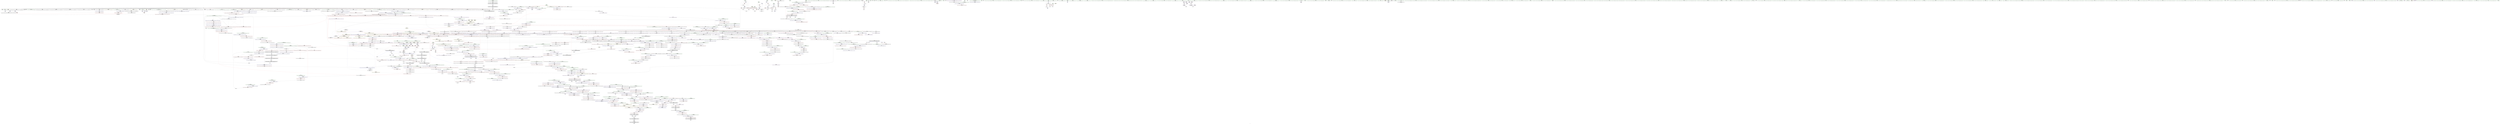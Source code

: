 digraph "SVFG" {
	label="SVFG";

	Node0x563964f1c7b0 [shape=record,color=grey,label="{NodeID: 0\nNullPtr|{|<s48>115}}"];
	Node0x563964f1c7b0 -> Node0x56396539fa50[style=solid];
	Node0x563964f1c7b0 -> Node0x56396539fb50[style=solid];
	Node0x563964f1c7b0 -> Node0x56396539fc20[style=solid];
	Node0x563964f1c7b0 -> Node0x56396539fcf0[style=solid];
	Node0x563964f1c7b0 -> Node0x56396539fdc0[style=solid];
	Node0x563964f1c7b0 -> Node0x56396539fe90[style=solid];
	Node0x563964f1c7b0 -> Node0x56396539ff60[style=solid];
	Node0x563964f1c7b0 -> Node0x5639653a0030[style=solid];
	Node0x563964f1c7b0 -> Node0x5639653a0100[style=solid];
	Node0x563964f1c7b0 -> Node0x5639653a01d0[style=solid];
	Node0x563964f1c7b0 -> Node0x5639653a02a0[style=solid];
	Node0x563964f1c7b0 -> Node0x5639653a0370[style=solid];
	Node0x563964f1c7b0 -> Node0x5639653a0440[style=solid];
	Node0x563964f1c7b0 -> Node0x5639653a0510[style=solid];
	Node0x563964f1c7b0 -> Node0x5639653a05e0[style=solid];
	Node0x563964f1c7b0 -> Node0x5639653a06b0[style=solid];
	Node0x563964f1c7b0 -> Node0x5639653a0780[style=solid];
	Node0x563964f1c7b0 -> Node0x5639653a0850[style=solid];
	Node0x563964f1c7b0 -> Node0x5639653a0920[style=solid];
	Node0x563964f1c7b0 -> Node0x5639653a09f0[style=solid];
	Node0x563964f1c7b0 -> Node0x5639653a0ac0[style=solid];
	Node0x563964f1c7b0 -> Node0x5639653a0b90[style=solid];
	Node0x563964f1c7b0 -> Node0x5639653a0c60[style=solid];
	Node0x563964f1c7b0 -> Node0x5639653a0d30[style=solid];
	Node0x563964f1c7b0 -> Node0x5639653a0e00[style=solid];
	Node0x563964f1c7b0 -> Node0x5639653a0ed0[style=solid];
	Node0x563964f1c7b0 -> Node0x5639653a0fa0[style=solid];
	Node0x563964f1c7b0 -> Node0x5639653a1070[style=solid];
	Node0x563964f1c7b0 -> Node0x5639653a1140[style=solid];
	Node0x563964f1c7b0 -> Node0x5639653a1210[style=solid];
	Node0x563964f1c7b0 -> Node0x5639653a12e0[style=solid];
	Node0x563964f1c7b0 -> Node0x5639653a13b0[style=solid];
	Node0x563964f1c7b0 -> Node0x5639653a1480[style=solid];
	Node0x563964f1c7b0 -> Node0x5639653a1550[style=solid];
	Node0x563964f1c7b0 -> Node0x5639653a1620[style=solid];
	Node0x563964f1c7b0 -> Node0x5639653a16f0[style=solid];
	Node0x563964f1c7b0 -> Node0x5639653a17c0[style=solid];
	Node0x563964f1c7b0 -> Node0x5639653a1890[style=solid];
	Node0x563964f1c7b0 -> Node0x5639653a1960[style=solid];
	Node0x563964f1c7b0 -> Node0x5639653a1a30[style=solid];
	Node0x563964f1c7b0 -> Node0x5639653bc610[style=solid];
	Node0x563964f1c7b0 -> Node0x5639653a6b30[style=solid];
	Node0x563964f1c7b0 -> Node0x5639653a6c00[style=solid];
	Node0x563964f1c7b0 -> Node0x5639653a6cd0[style=solid];
	Node0x563964f1c7b0 -> Node0x5639653a8d50[style=solid];
	Node0x563964f1c7b0 -> Node0x563964d2d370[style=solid];
	Node0x563964f1c7b0 -> Node0x5639653e8ba0[style=solid];
	Node0x563964f1c7b0 -> Node0x5639653e97a0[style=solid];
	Node0x563964f1c7b0:s48 -> Node0x563965494ae0[style=solid,color=red];
	Node0x56396548a240 [shape=record,color=black,label="{NodeID: 1882\n1375 = PHI(1368, )\n1st arg _ZN9__gnu_cxx13new_allocatorINSt7__cxx1112basic_stringIcSt11char_traitsIcESaIcEEEE8allocateEmPKv }"];
	Node0x56396548a240 -> Node0x5639653c6e60[style=solid];
	Node0x5639653a5e30 [shape=record,color=blue,label="{NodeID: 775\n298\<--297\nthis.addr\<--this\n_ZNSt6vectorINSt7__cxx1112basic_stringIcSt11char_traitsIcESaIcEEESaIS5_EEC2Ev\n}"];
	Node0x5639653a5e30 -> Node0x5639653b32d0[style=dashed];
	Node0x56396539c7f0 [shape=record,color=purple,label="{NodeID: 443\n341\<--340\n_M_impl\<--\n_ZNSt6vectorINSt7__cxx1112basic_stringIcSt11char_traitsIcESaIcEEESaIS5_EE9push_backERKS5_\n}"];
	Node0x563965390400 [shape=record,color=green,label="{NodeID: 111\n633\<--634\nexn.slot\<--exn.slot_field_insensitive\n_ZNSt12_Vector_baseINSt7__cxx1112basic_stringIcSt11char_traitsIcESaIcEEESaIS5_EED2Ev\n}"];
	Node0x563965390400 -> Node0x5639653b4cd0[style=solid];
	Node0x563965390400 -> Node0x5639653a7350[style=solid];
	Node0x5639654a0380 [shape=record,color=black,label="{NodeID: 1993\n731 = PHI(651, 979, 1012, )\n2nd arg _ZNSt12_Vector_baseINSt7__cxx1112basic_stringIcSt11char_traitsIcESaIcEEESaIS5_EE13_M_deallocateEPS5_m }"];
	Node0x5639654a0380 -> Node0x5639653a7c40[style=solid];
	Node0x5639653c71a0 [shape=record,color=blue,label="{NodeID: 886\n1415\<--1409\n__result.addr\<--__result\n_ZSt22__uninitialized_copy_aISt13move_iteratorIPNSt7__cxx1112basic_stringIcSt11char_traitsIcESaIcEEEES7_S6_ET0_T_SA_S9_RSaIT1_E\n}"];
	Node0x5639653c71a0 -> Node0x5639653ba560[style=dashed];
	Node0x5639653b2360 [shape=record,color=red,label="{NodeID: 554\n200\<--102\n\<--d\n_Z4calcv\n}"];
	Node0x5639653b2360 -> Node0x5639653e8d20[style=solid];
	Node0x563965394d20 [shape=record,color=green,label="{NodeID: 222\n1413\<--1414\n__last\<--__last_field_insensitive\n_ZSt22__uninitialized_copy_aISt13move_iteratorIPNSt7__cxx1112basic_stringIcSt11char_traitsIcESaIcEEEES7_S6_ET0_T_SA_S9_RSaIT1_E\n}"];
	Node0x563965394d20 -> Node0x56396539a610[style=solid];
	Node0x563965394d20 -> Node0x5639653b06f0[style=solid];
	Node0x5639653b7d90 [shape=record,color=red,label="{NodeID: 665\n1058\<--1057\n\<--coerce.dive\n_ZNSt6vectorINSt7__cxx1112basic_stringIcSt11char_traitsIcESaIcEEESaIS5_EE3endEv\n}"];
	Node0x5639653b7d90 -> Node0x5639653a5060[style=solid];
	Node0x5639653a2f10 [shape=record,color=black,label="{NodeID: 333\n461\<--435\n\<--this1\n_ZNSt6vectorINSt7__cxx1112basic_stringIcSt11char_traitsIcESaIcEEESaIS5_EED2Ev\n|{<s0>35}}"];
	Node0x5639653a2f10:s0 -> Node0x56396549a3a0[style=solid,color=red];
	Node0x563964f1c840 [shape=record,color=green,label="{NodeID: 1\n7\<--1\n__dso_handle\<--dummyObj\nGlob }"];
	Node0x56396548a310 [shape=record,color=black,label="{NodeID: 1883\n1374 = PHI(1367, )\n0th arg _ZN9__gnu_cxx13new_allocatorINSt7__cxx1112basic_stringIcSt11char_traitsIcESaIcEEEE8allocateEmPKv }"];
	Node0x56396548a310 -> Node0x5639653c6d90[style=solid];
	Node0x5639653a5f00 [shape=record,color=blue,label="{NodeID: 776\n331\<--329\nthis.addr\<--this\n_ZNSt6vectorINSt7__cxx1112basic_stringIcSt11char_traitsIcESaIcEEESaIS5_EE9push_backERKS5_\n}"];
	Node0x5639653a5f00 -> Node0x5639653b33a0[style=dashed];
	Node0x5639653bdfe0 [shape=record,color=yellow,style=double,label="{NodeID: 1551\n131V_1 = ENCHI(MR_131V_0)\npts\{15090000 15110000 \}\nFun[_ZStneIPNSt7__cxx1112basic_stringIcSt11char_traitsIcESaIcEEEEbRKSt13move_iteratorIT_ESB_]|{<s0>137|<s1>137}}"];
	Node0x5639653bdfe0:s0 -> Node0x5639653bfa70[style=dashed,color=red];
	Node0x5639653bdfe0:s1 -> Node0x5639653bfb50[style=dashed,color=red];
	Node0x56396539c8c0 [shape=record,color=purple,label="{NodeID: 444\n342\<--340\n_M_finish\<--\n_ZNSt6vectorINSt7__cxx1112basic_stringIcSt11char_traitsIcESaIcEEESaIS5_EE9push_backERKS5_\n}"];
	Node0x56396539c8c0 -> Node0x5639653b3610[style=solid];
	Node0x5639653904d0 [shape=record,color=green,label="{NodeID: 112\n635\<--636\nehselector.slot\<--ehselector.slot_field_insensitive\n_ZNSt12_Vector_baseINSt7__cxx1112basic_stringIcSt11char_traitsIcESaIcEEESaIS5_EED2Ev\n}"];
	Node0x5639653904d0 -> Node0x5639653a7420[style=solid];
	Node0x5639654a0510 [shape=record,color=black,label="{NodeID: 1994\n602 = PHI(439, 971, 988, )\n0th arg _ZSt8_DestroyIPNSt7__cxx1112basic_stringIcSt11char_traitsIcESaIcEEES5_EvT_S7_RSaIT0_E }"];
	Node0x5639654a0510 -> Node0x5639653a6f40[style=solid];
	Node0x5639653c7270 [shape=record,color=blue,label="{NodeID: 887\n1417\<--1410\n.addr\<--\n_ZSt22__uninitialized_copy_aISt13move_iteratorIPNSt7__cxx1112basic_stringIcSt11char_traitsIcESaIcEEEES7_S6_ET0_T_SA_S9_RSaIT1_E\n}"];
	Node0x5639653b2430 [shape=record,color=red,label="{NodeID: 555\n206\<--102\n\<--d\n_Z4calcv\n}"];
	Node0x5639653b2430 -> Node0x5639653e67a0[style=solid];
	Node0x563965394df0 [shape=record,color=green,label="{NodeID: 223\n1415\<--1416\n__result.addr\<--__result.addr_field_insensitive\n_ZSt22__uninitialized_copy_aISt13move_iteratorIPNSt7__cxx1112basic_stringIcSt11char_traitsIcESaIcEEEES7_S6_ET0_T_SA_S9_RSaIT1_E\n}"];
	Node0x563965394df0 -> Node0x5639653ba560[style=solid];
	Node0x563965394df0 -> Node0x5639653c71a0[style=solid];
	Node0x5639653b7e60 [shape=record,color=red,label="{NodeID: 666\n1073\<--1064\nthis1\<--this.addr\n_ZN9__gnu_cxx13new_allocatorINSt7__cxx1112basic_stringIcSt11char_traitsIcESaIcEEEE9constructIS6_JRKS6_EEEvPT_DpOT0_\n}"];
	Node0x5639653a2fe0 [shape=record,color=black,label="{NodeID: 334\n518\<--517\n\<--vbase.offset.ptr\nmain\n}"];
	Node0x5639653a2fe0 -> Node0x5639653b4580[style=solid];
	Node0x563965373e70 [shape=record,color=green,label="{NodeID: 2\n13\<--1\n_ZSt3cin\<--dummyObj\nGlob }"];
	Node0x563965494ae0 [shape=record,color=black,label="{NodeID: 1884\n1376 = PHI(3, )\n2nd arg _ZN9__gnu_cxx13new_allocatorINSt7__cxx1112basic_stringIcSt11char_traitsIcESaIcEEEE8allocateEmPKv }"];
	Node0x563965494ae0 -> Node0x5639653c6f30[style=solid];
	Node0x5639653a5fd0 [shape=record,color=blue,label="{NodeID: 777\n333\<--330\n__x.addr\<--__x\n_ZNSt6vectorINSt7__cxx1112basic_stringIcSt11char_traitsIcESaIcEEESaIS5_EE9push_backERKS5_\n}"];
	Node0x5639653a5fd0 -> Node0x5639653b3470[style=dashed];
	Node0x5639653a5fd0 -> Node0x5639653b3540[style=dashed];
	Node0x56396539c990 [shape=record,color=purple,label="{NodeID: 445\n345\<--344\n_M_impl2\<--\n_ZNSt6vectorINSt7__cxx1112basic_stringIcSt11char_traitsIcESaIcEEESaIS5_EE9push_backERKS5_\n}"];
	Node0x5639653905a0 [shape=record,color=green,label="{NodeID: 113\n653\<--654\n_ZNSt12_Vector_baseINSt7__cxx1112basic_stringIcSt11char_traitsIcESaIcEEESaIS5_EE13_M_deallocateEPS5_m\<--_ZNSt12_Vector_baseINSt7__cxx1112basic_stringIcSt11char_traitsIcESaIcEEESaIS5_EE13_M_deallocateEPS5_m_field_insensitive\n}"];
	Node0x5639654a06d0 [shape=record,color=black,label="{NodeID: 1995\n603 = PHI(443, 972, 992, )\n1st arg _ZSt8_DestroyIPNSt7__cxx1112basic_stringIcSt11char_traitsIcESaIcEEES5_EvT_S7_RSaIT0_E }"];
	Node0x5639654a06d0 -> Node0x5639653a7010[style=solid];
	Node0x5639653c7340 [shape=record,color=blue, style = dotted,label="{NodeID: 888\n1713\<--1715\noffset_0\<--dummyVal\n_ZSt22__uninitialized_copy_aISt13move_iteratorIPNSt7__cxx1112basic_stringIcSt11char_traitsIcESaIcEEEES7_S6_ET0_T_SA_S9_RSaIT1_E\n}"];
	Node0x5639653c7340 -> Node0x5639653ba630[style=dashed];
	Node0x5639653b2500 [shape=record,color=red,label="{NodeID: 556\n136\<--106\n\<--i\n_Z4calcv\n}"];
	Node0x5639653b2500 -> Node0x5639653e9920[style=solid];
	Node0x563965394ec0 [shape=record,color=green,label="{NodeID: 224\n1417\<--1418\n.addr\<--.addr_field_insensitive\n_ZSt22__uninitialized_copy_aISt13move_iteratorIPNSt7__cxx1112basic_stringIcSt11char_traitsIcESaIcEEEES7_S6_ET0_T_SA_S9_RSaIT1_E\n}"];
	Node0x563965394ec0 -> Node0x5639653c7270[style=solid];
	Node0x5639653b7f30 [shape=record,color=red,label="{NodeID: 667\n1074\<--1066\n\<--__p.addr\n_ZN9__gnu_cxx13new_allocatorINSt7__cxx1112basic_stringIcSt11char_traitsIcESaIcEEEE9constructIS6_JRKS6_EEEvPT_DpOT0_\n}"];
	Node0x5639653b7f30 -> Node0x5639653a5130[style=solid];
	Node0x5639653a30b0 [shape=record,color=black,label="{NodeID: 335\n521\<--520\n\<--add.ptr\nmain\n}"];
	Node0x563965373f00 [shape=record,color=green,label="{NodeID: 3\n16\<--1\n.str\<--dummyObj\nGlob }"];
	Node0x563965494c20 [shape=record,color=black,label="{NodeID: 1885\n445 = PHI(620, )\n|{<s0>33}}"];
	Node0x563965494c20:s0 -> Node0x5639654a0890[style=solid,color=red];
	Node0x5639653a60a0 [shape=record,color=blue,label="{NodeID: 778\n363\<--365\n_M_finish7\<--incdec.ptr\n_ZNSt6vectorINSt7__cxx1112basic_stringIcSt11char_traitsIcESaIcEEESaIS5_EE9push_backERKS5_\n}"];
	Node0x5639653a60a0 -> Node0x56396541c930[style=dashed];
	Node0x56396539ca60 [shape=record,color=purple,label="{NodeID: 446\n346\<--344\n_M_end_of_storage\<--\n_ZNSt6vectorINSt7__cxx1112basic_stringIcSt11char_traitsIcESaIcEEESaIS5_EE9push_backERKS5_\n}"];
	Node0x56396539ca60 -> Node0x5639653b36e0[style=solid];
	Node0x563965395330 [shape=record,color=green,label="{NodeID: 114\n657\<--658\n_ZNSt12_Vector_baseINSt7__cxx1112basic_stringIcSt11char_traitsIcESaIcEEESaIS5_EE12_Vector_implD2Ev\<--_ZNSt12_Vector_baseINSt7__cxx1112basic_stringIcSt11char_traitsIcESaIcEEESaIS5_EE12_Vector_implD2Ev_field_insensitive\n}"];
	Node0x5639654a0890 [shape=record,color=black,label="{NodeID: 1996\n604 = PHI(445, 974, 994, )\n2nd arg _ZSt8_DestroyIPNSt7__cxx1112basic_stringIcSt11char_traitsIcESaIcEEES5_EvT_S7_RSaIT0_E }"];
	Node0x5639654a0890 -> Node0x5639653a70e0[style=solid];
	Node0x5639653c7410 [shape=record,color=blue, style = dotted,label="{NodeID: 889\n1716\<--1718\noffset_0\<--dummyVal\n_ZSt22__uninitialized_copy_aISt13move_iteratorIPNSt7__cxx1112basic_stringIcSt11char_traitsIcESaIcEEEES7_S6_ET0_T_SA_S9_RSaIT1_E\n}"];
	Node0x5639653c7410 -> Node0x5639653ba700[style=dashed];
	Node0x5639653b25d0 [shape=record,color=red,label="{NodeID: 557\n150\<--106\n\<--i\n_Z4calcv\n}"];
	Node0x5639653b25d0 -> Node0x5639653e7220[style=solid];
	Node0x563965394f90 [shape=record,color=green,label="{NodeID: 225\n1419\<--1420\nagg.tmp\<--agg.tmp_field_insensitive\n_ZSt22__uninitialized_copy_aISt13move_iteratorIPNSt7__cxx1112basic_stringIcSt11char_traitsIcESaIcEEEES7_S6_ET0_T_SA_S9_RSaIT1_E\n}"];
	Node0x563965394f90 -> Node0x56396539a6e0[style=solid];
	Node0x563965394f90 -> Node0x5639653b07c0[style=solid];
	Node0x5639653b8000 [shape=record,color=red,label="{NodeID: 668\n1077\<--1068\n\<--__args.addr\n_ZN9__gnu_cxx13new_allocatorINSt7__cxx1112basic_stringIcSt11char_traitsIcESaIcEEEE9constructIS6_JRKS6_EEEvPT_DpOT0_\n|{<s0>93}}"];
	Node0x5639653b8000:s0 -> Node0x56396549f3c0[style=solid,color=red];
	Node0x563965428d50 [shape=record,color=black,label="{NodeID: 1443\nMR_4V_2 = PHI(MR_4V_4, MR_4V_1, )\npts\{101 \}\n}"];
	Node0x563965428d50 -> Node0x5639653b1f50[style=dashed];
	Node0x563965428d50 -> Node0x5639653b2020[style=dashed];
	Node0x563965428d50 -> Node0x5639653bd0d0[style=dashed];
	Node0x563965428d50 -> Node0x563965428d50[style=dashed];
	Node0x563965428d50 -> Node0x56396542ba50[style=dashed];
	Node0x5639653a3180 [shape=record,color=black,label="{NodeID: 336\n528\<--525\nconv\<--call2\nmain\n}"];
	Node0x563965372ba0 [shape=record,color=green,label="{NodeID: 4\n18\<--1\n.str.2\<--dummyObj\nGlob }"];
	Node0x563965494d60 [shape=record,color=black,label="{NodeID: 1886\n474 = PHI()\n}"];
	Node0x5639653a6170 [shape=record,color=blue,label="{NodeID: 779\n371\<--368\ncoerce.dive\<--call\n_ZNSt6vectorINSt7__cxx1112basic_stringIcSt11char_traitsIcESaIcEEESaIS5_EE9push_backERKS5_\n}"];
	Node0x5639653a6170 -> Node0x5639653b3950[style=dashed];
	Node0x5639653a6170 -> Node0x56396541d330[style=dashed];
	Node0x56396539cb30 [shape=record,color=purple,label="{NodeID: 447\n351\<--350\n_M_impl3\<--\n_ZNSt6vectorINSt7__cxx1112basic_stringIcSt11char_traitsIcESaIcEEESaIS5_EE9push_backERKS5_\n}"];
	Node0x56396539cb30 -> Node0x5639653a2550[style=solid];
	Node0x563965395430 [shape=record,color=green,label="{NodeID: 115\n674\<--675\n__first.addr\<--__first.addr_field_insensitive\n_ZSt8_DestroyIPNSt7__cxx1112basic_stringIcSt11char_traitsIcESaIcEEEEvT_S7_\n}"];
	Node0x563965395430 -> Node0x5639653b5010[style=solid];
	Node0x563965395430 -> Node0x5639653a74f0[style=solid];
	Node0x5639654a0a50 [shape=record,color=black,label="{NodeID: 1997\n827 = PHI(352, 904, )\n0th arg _ZNSt16allocator_traitsISaINSt7__cxx1112basic_stringIcSt11char_traitsIcESaIcEEEEE9constructIS5_JRKS5_EEEvRS6_PT_DpOT0_ }"];
	Node0x5639654a0a50 -> Node0x5639653a8460[style=solid];
	Node0x5639653c74e0 [shape=record,color=blue,label="{NodeID: 890\n1451\<--1448\n__i.addr\<--__i\n_ZSt32__make_move_if_noexcept_iteratorINSt7__cxx1112basic_stringIcSt11char_traitsIcESaIcEEESt13move_iteratorIPS5_EET0_PT_\n}"];
	Node0x5639653c74e0 -> Node0x5639653ba7d0[style=dashed];
	Node0x5639653b26a0 [shape=record,color=red,label="{NodeID: 558\n244\<--106\n\<--i\n_Z4calcv\n}"];
	Node0x5639653b26a0 -> Node0x5639653e5ea0[style=solid];
	Node0x563965395060 [shape=record,color=green,label="{NodeID: 226\n1421\<--1422\nagg.tmp2\<--agg.tmp2_field_insensitive\n_ZSt22__uninitialized_copy_aISt13move_iteratorIPNSt7__cxx1112basic_stringIcSt11char_traitsIcESaIcEEEES7_S6_ET0_T_SA_S9_RSaIT1_E\n}"];
	Node0x563965395060 -> Node0x56396539a7b0[style=solid];
	Node0x563965395060 -> Node0x5639653b0890[style=solid];
	Node0x5639653b80d0 [shape=record,color=red,label="{NodeID: 669\n1088\<--1085\n\<--__t.addr\n_ZSt7forwardIRKNSt7__cxx1112basic_stringIcSt11char_traitsIcESaIcEEEEOT_RNSt16remove_referenceIS8_E4typeE\n}"];
	Node0x5639653b80d0 -> Node0x5639653a52d0[style=solid];
	Node0x563965429250 [shape=record,color=black,label="{NodeID: 1444\nMR_8V_3 = PHI(MR_8V_4, MR_8V_2, )\npts\{107 \}\n}"];
	Node0x563965429250 -> Node0x5639653b2500[style=dashed];
	Node0x563965429250 -> Node0x5639653b25d0[style=dashed];
	Node0x563965429250 -> Node0x5639653b26a0[style=dashed];
	Node0x563965429250 -> Node0x5639653a5a20[style=dashed];
	Node0x5639653a3250 [shape=record,color=black,label="{NodeID: 337\n572\<--571\n\<--this1\n_ZNSt12_Vector_baseINSt7__cxx1112basic_stringIcSt11char_traitsIcESaIcEEESaIS5_EE12_Vector_implC2Ev\n|{<s0>51}}"];
	Node0x5639653a3250:s0 -> Node0x5639654a2db0[style=solid,color=red];
	Node0x563965372c30 [shape=record,color=green,label="{NodeID: 5\n20\<--1\n.str.3\<--dummyObj\nGlob }"];
	Node0x563965494e30 [shape=record,color=black,label="{NodeID: 1887\n482 = PHI()\n}"];
	Node0x5639653a6240 [shape=record,color=blue,label="{NodeID: 780\n383\<--382\nthis.addr\<--this\n_ZNKSt6vectorINSt7__cxx1112basic_stringIcSt11char_traitsIcESaIcEEESaIS5_EE4sizeEv\n}"];
	Node0x5639653a6240 -> Node0x5639653b3a20[style=dashed];
	Node0x5639653be420 [shape=record,color=yellow,style=double,label="{NodeID: 1555\n80V_1 = ENCHI(MR_80V_0)\npts\{10460000 \}\nFun[_ZNSt6vectorINSt7__cxx1112basic_stringIcSt11char_traitsIcESaIcEEESaIS5_EE3endEv]|{<s0>92}}"];
	Node0x5639653be420:s0 -> Node0x5639653c6b20[style=dashed,color=red];
	Node0x56396539cc00 [shape=record,color=purple,label="{NodeID: 448\n354\<--353\n_M_impl4\<--\n_ZNSt6vectorINSt7__cxx1112basic_stringIcSt11char_traitsIcESaIcEEESaIS5_EE9push_backERKS5_\n}"];
	Node0x563965395500 [shape=record,color=green,label="{NodeID: 116\n676\<--677\n__last.addr\<--__last.addr_field_insensitive\n_ZSt8_DestroyIPNSt7__cxx1112basic_stringIcSt11char_traitsIcESaIcEEEEvT_S7_\n}"];
	Node0x563965395500 -> Node0x5639653b50e0[style=solid];
	Node0x563965395500 -> Node0x5639653a75c0[style=solid];
	Node0x5639654a0ba0 [shape=record,color=black,label="{NodeID: 1998\n828 = PHI(356, 907, )\n1st arg _ZNSt16allocator_traitsISaINSt7__cxx1112basic_stringIcSt11char_traitsIcESaIcEEEEE9constructIS5_JRKS5_EEEvRS6_PT_DpOT0_ }"];
	Node0x5639654a0ba0 -> Node0x5639653a8530[style=solid];
	Node0x5639653c75b0 [shape=record,color=blue,label="{NodeID: 891\n1477\<--1462\ncoerce.dive\<--__first.coerce\n_ZSt18uninitialized_copyISt13move_iteratorIPNSt7__cxx1112basic_stringIcSt11char_traitsIcESaIcEEEES7_ET0_T_SA_S9_\n}"];
	Node0x5639653c75b0 -> Node0x5639653bc2a0[style=dashed];
	Node0x5639653b2770 [shape=record,color=red,label="{NodeID: 559\n287\<--112\nexn\<--exn.slot\n_Z4calcv\n}"];
	Node0x563965395130 [shape=record,color=green,label="{NodeID: 227\n1433\<--1434\nllvm.memcpy.p0i8.p0i8.i64\<--llvm.memcpy.p0i8.p0i8.i64_field_insensitive\n}"];
	Node0x5639653b81a0 [shape=record,color=red,label="{NodeID: 670\n1110\<--1097\nthis1\<--this.addr\n_ZNKSt6vectorINSt7__cxx1112basic_stringIcSt11char_traitsIcESaIcEEESaIS5_EE12_M_check_lenEmPKc\n|{<s0>95|<s1>96|<s2>98|<s3>99|<s4>101|<s5>102|<s6>103}}"];
	Node0x5639653b81a0:s0 -> Node0x5639654a5050[style=solid,color=red];
	Node0x5639653b81a0:s1 -> Node0x5639654a4b30[style=solid,color=red];
	Node0x5639653b81a0:s2 -> Node0x5639654a4b30[style=solid,color=red];
	Node0x5639653b81a0:s3 -> Node0x5639654a4b30[style=solid,color=red];
	Node0x5639653b81a0:s4 -> Node0x5639654a4b30[style=solid,color=red];
	Node0x5639653b81a0:s5 -> Node0x5639654a5050[style=solid,color=red];
	Node0x5639653b81a0:s6 -> Node0x5639654a5050[style=solid,color=red];
	Node0x563965429750 [shape=record,color=black,label="{NodeID: 1445\nMR_14V_2 = PHI(MR_14V_7, MR_14V_1, )\npts\{117 \}\n}"];
	Node0x563965429750 -> Node0x5639653bc8b0[style=dashed];
	Node0x563965429750 -> Node0x563965429750[style=dashed];
	Node0x5639653a3320 [shape=record,color=black,label="{NodeID: 338\n589\<--588\n\<--this1\n_ZNSaINSt7__cxx1112basic_stringIcSt11char_traitsIcESaIcEEEEC2Ev\n|{<s0>52}}"];
	Node0x5639653a3320:s0 -> Node0x5639654a1ba0[style=solid,color=red];
	Node0x563965372cc0 [shape=record,color=green,label="{NodeID: 6\n22\<--1\n.str.4\<--dummyObj\nGlob }"];
	Node0x563965494f00 [shape=record,color=black,label="{NodeID: 1888\n487 = PHI()\n}"];
	Node0x5639653a6310 [shape=record,color=blue,label="{NodeID: 781\n407\<--405\nthis.addr\<--this\n_ZNSt6vectorINSt7__cxx1112basic_stringIcSt11char_traitsIcESaIcEEESaIS5_EEixEm\n}"];
	Node0x5639653a6310 -> Node0x5639653b3c90[style=dashed];
	Node0x5639653be500 [shape=record,color=yellow,style=double,label="{NodeID: 1556\n82V_1 = ENCHI(MR_82V_0)\npts\{1050000 1050001 \}\nFun[_ZNSt6vectorINSt7__cxx1112basic_stringIcSt11char_traitsIcESaIcEEESaIS5_EE3endEv]|{<s0>92}}"];
	Node0x5639653be500:s0 -> Node0x5639653c07d0[style=dashed,color=red];
	Node0x56396539ccd0 [shape=record,color=purple,label="{NodeID: 449\n355\<--353\n_M_finish5\<--\n_ZNSt6vectorINSt7__cxx1112basic_stringIcSt11char_traitsIcESaIcEEESaIS5_EE9push_backERKS5_\n}"];
	Node0x56396539ccd0 -> Node0x5639653b37b0[style=solid];
	Node0x5639653955d0 [shape=record,color=green,label="{NodeID: 117\n683\<--684\n_ZNSt12_Destroy_auxILb0EE9__destroyIPNSt7__cxx1112basic_stringIcSt11char_traitsIcESaIcEEEEEvT_S9_\<--_ZNSt12_Destroy_auxILb0EE9__destroyIPNSt7__cxx1112basic_stringIcSt11char_traitsIcESaIcEEEEEvT_S9__field_insensitive\n}"];
	Node0x5639654a0cf0 [shape=record,color=black,label="{NodeID: 1999\n829 = PHI(357, 909, )\n2nd arg _ZNSt16allocator_traitsISaINSt7__cxx1112basic_stringIcSt11char_traitsIcESaIcEEEEE9constructIS5_JRKS5_EEEvRS6_PT_DpOT0_ }"];
	Node0x5639654a0cf0 -> Node0x5639653a8600[style=solid];
	Node0x5639653c7680 [shape=record,color=blue,label="{NodeID: 892\n1479\<--1463\ncoerce.dive1\<--__last.coerce\n_ZSt18uninitialized_copyISt13move_iteratorIPNSt7__cxx1112basic_stringIcSt11char_traitsIcESaIcEEEES7_ET0_T_SA_S9_\n}"];
	Node0x5639653c7680 -> Node0x5639653bc370[style=dashed];
	Node0x5639653b2840 [shape=record,color=red,label="{NodeID: 560\n288\<--114\nsel\<--ehselector.slot\n_Z4calcv\n}"];
	Node0x563965395230 [shape=record,color=green,label="{NodeID: 228\n1444\<--1445\n_ZSt18uninitialized_copyISt13move_iteratorIPNSt7__cxx1112basic_stringIcSt11char_traitsIcESaIcEEEES7_ET0_T_SA_S9_\<--_ZSt18uninitialized_copyISt13move_iteratorIPNSt7__cxx1112basic_stringIcSt11char_traitsIcESaIcEEEES7_ET0_T_SA_S9__field_insensitive\n}"];
	Node0x5639653b8270 [shape=record,color=red,label="{NodeID: 671\n1116\<--1099\n\<--__n.addr\n_ZNKSt6vectorINSt7__cxx1112basic_stringIcSt11char_traitsIcESaIcEEESaIS5_EE12_M_check_lenEmPKc\n}"];
	Node0x5639653b8270 -> Node0x5639653e91a0[style=solid];
	Node0x563965429c50 [shape=record,color=black,label="{NodeID: 1446\nMR_16V_2 = PHI(MR_16V_4, MR_16V_1, )\npts\{119 \}\n}"];
	Node0x563965429c50 -> Node0x5639653bcd90[style=dashed];
	Node0x563965429c50 -> Node0x5639653a5950[style=dashed];
	Node0x5639653a33f0 [shape=record,color=black,label="{NodeID: 339\n627\<--626\n\<--_M_impl\n_ZNSt12_Vector_baseINSt7__cxx1112basic_stringIcSt11char_traitsIcESaIcEEESaIS5_EE19_M_get_Tp_allocatorEv\n}"];
	Node0x5639653a33f0 -> Node0x5639653a34c0[style=solid];
	Node0x563965372d80 [shape=record,color=green,label="{NodeID: 7\n24\<--1\n_ZSt4cout\<--dummyObj\nGlob }"];
	Node0x563965494fd0 [shape=record,color=black,label="{NodeID: 1889\n491 = PHI()\n}"];
	Node0x5639653a63e0 [shape=record,color=blue,label="{NodeID: 782\n409\<--406\n__n.addr\<--__n\n_ZNSt6vectorINSt7__cxx1112basic_stringIcSt11char_traitsIcESaIcEEESaIS5_EEixEm\n}"];
	Node0x5639653a63e0 -> Node0x5639653b3d60[style=dashed];
	Node0x56396539cda0 [shape=record,color=purple,label="{NodeID: 450\n362\<--361\n_M_impl6\<--\n_ZNSt6vectorINSt7__cxx1112basic_stringIcSt11char_traitsIcESaIcEEESaIS5_EE9push_backERKS5_\n}"];
	Node0x5639653956d0 [shape=record,color=green,label="{NodeID: 118\n689\<--690\n__first.addr\<--__first.addr_field_insensitive\n_ZNSt12_Destroy_auxILb0EE9__destroyIPNSt7__cxx1112basic_stringIcSt11char_traitsIcESaIcEEEEEvT_S9_\n}"];
	Node0x5639653956d0 -> Node0x5639653b51b0[style=solid];
	Node0x5639653956d0 -> Node0x5639653b5280[style=solid];
	Node0x5639653956d0 -> Node0x5639653b5350[style=solid];
	Node0x5639653956d0 -> Node0x5639653a7690[style=solid];
	Node0x5639653956d0 -> Node0x5639653a7830[style=solid];
	Node0x5639654a0e40 [shape=record,color=black,label="{NodeID: 2000\n1505 = PHI(1492, )\n0th arg _ZNSt20__uninitialized_copyILb0EE13__uninit_copyISt13move_iteratorIPNSt7__cxx1112basic_stringIcSt11char_traitsIcESaIcEEEES9_EET0_T_SC_SB_ }"];
	Node0x5639654a0e40 -> Node0x5639653c7a90[style=solid];
	Node0x5639653c7750 [shape=record,color=blue,label="{NodeID: 893\n1469\<--1464\n__result.addr\<--__result\n_ZSt18uninitialized_copyISt13move_iteratorIPNSt7__cxx1112basic_stringIcSt11char_traitsIcESaIcEEEES7_ET0_T_SA_S9_\n}"];
	Node0x5639653c7750 -> Node0x5639653ba970[style=dashed];
	Node0x5639653b2910 [shape=record,color=red,label="{NodeID: 561\n158\<--116\n\<--j\n_Z4calcv\n}"];
	Node0x5639653b2910 -> Node0x5639653e9320[style=solid];
	Node0x56396539d790 [shape=record,color=green,label="{NodeID: 229\n1449\<--1450\nretval\<--retval_field_insensitive\n_ZSt32__make_move_if_noexcept_iteratorINSt7__cxx1112basic_stringIcSt11char_traitsIcESaIcEEESt13move_iteratorIPS5_EET0_PT_\n|{|<s1>122}}"];
	Node0x56396539d790 -> Node0x5639653b0ca0[style=solid];
	Node0x56396539d790:s1 -> Node0x56396549abb0[style=solid,color=red];
	Node0x5639653b8340 [shape=record,color=red,label="{NodeID: 672\n1119\<--1101\n\<--__s.addr\n_ZNKSt6vectorINSt7__cxx1112basic_stringIcSt11char_traitsIcESaIcEEESaIS5_EE12_M_check_lenEmPKc\n}"];
	Node0x56396542a150 [shape=record,color=black,label="{NodeID: 1447\nMR_18V_2 = PHI(MR_18V_4, MR_18V_1, )\npts\{121 \}\n}"];
	Node0x56396542a150 -> Node0x5639653bce60[style=dashed];
	Node0x56396542a150 -> Node0x56396542a150[style=dashed];
	Node0x5639653a34c0 [shape=record,color=black,label="{NodeID: 340\n620\<--627\n_ZNSt12_Vector_baseINSt7__cxx1112basic_stringIcSt11char_traitsIcESaIcEEESaIS5_EE19_M_get_Tp_allocatorEv_ret\<--\n_ZNSt12_Vector_baseINSt7__cxx1112basic_stringIcSt11char_traitsIcESaIcEEESaIS5_EE19_M_get_Tp_allocatorEv\n|{<s0>32|<s1>76|<s2>79|<s3>84|<s4>88}}"];
	Node0x5639653a34c0:s0 -> Node0x563965494c20[style=solid,color=blue];
	Node0x5639653a34c0:s1 -> Node0x5639654962e0[style=solid,color=blue];
	Node0x5639653a34c0:s2 -> Node0x5639654966a0[style=solid,color=blue];
	Node0x5639653a34c0:s3 -> Node0x5639654969f0[style=solid,color=blue];
	Node0x5639653a34c0:s4 -> Node0x563965496b60[style=solid,color=blue];
	Node0x563965372e40 [shape=record,color=green,label="{NodeID: 8\n25\<--1\n.str.5\<--dummyObj\nGlob }"];
	Node0x5639654950d0 [shape=record,color=black,label="{NodeID: 1890\n492 = PHI()\n}"];
	Node0x5639653a64b0 [shape=record,color=blue,label="{NodeID: 783\n428\<--427\nthis.addr\<--this\n_ZNSt6vectorINSt7__cxx1112basic_stringIcSt11char_traitsIcESaIcEEESaIS5_EED2Ev\n}"];
	Node0x5639653a64b0 -> Node0x5639653b3f00[style=dashed];
	Node0x5639653be6f0 [shape=record,color=yellow,style=double,label="{NodeID: 1558\n26V_1 = ENCHI(MR_26V_0)\npts\{1050001 \}\nFun[_ZNSt6vectorINSt7__cxx1112basic_stringIcSt11char_traitsIcESaIcEEESaIS5_EE9push_backERKS5_]|{|<s4>30|<s5>31}}"];
	Node0x5639653be6f0 -> Node0x5639653b3610[style=dashed];
	Node0x5639653be6f0 -> Node0x5639653b37b0[style=dashed];
	Node0x5639653be6f0 -> Node0x5639653b3880[style=dashed];
	Node0x5639653be6f0 -> Node0x5639653a60a0[style=dashed];
	Node0x5639653be6f0:s4 -> Node0x5639653be500[style=dashed,color=red];
	Node0x5639653be6f0:s5 -> Node0x5639654302e0[style=dashed,color=red];
	Node0x56396539ce70 [shape=record,color=purple,label="{NodeID: 451\n363\<--361\n_M_finish7\<--\n_ZNSt6vectorINSt7__cxx1112basic_stringIcSt11char_traitsIcESaIcEEESaIS5_EE9push_backERKS5_\n}"];
	Node0x56396539ce70 -> Node0x5639653b3880[style=solid];
	Node0x56396539ce70 -> Node0x5639653a60a0[style=solid];
	Node0x5639653957a0 [shape=record,color=green,label="{NodeID: 119\n691\<--692\n__last.addr\<--__last.addr_field_insensitive\n_ZNSt12_Destroy_auxILb0EE9__destroyIPNSt7__cxx1112basic_stringIcSt11char_traitsIcESaIcEEEEEvT_S9_\n}"];
	Node0x5639653957a0 -> Node0x5639653b5420[style=solid];
	Node0x5639653957a0 -> Node0x5639653a7760[style=solid];
	Node0x5639654a0f50 [shape=record,color=black,label="{NodeID: 2001\n1506 = PHI(1494, )\n1st arg _ZNSt20__uninitialized_copyILb0EE13__uninit_copyISt13move_iteratorIPNSt7__cxx1112basic_stringIcSt11char_traitsIcESaIcEEEES9_EET0_T_SC_SB_ }"];
	Node0x5639654a0f50 -> Node0x5639653c7b60[style=solid];
	Node0x5639653c7820 [shape=record,color=blue,label="{NodeID: 894\n1471\<--1483\n__assignable\<--\n_ZSt18uninitialized_copyISt13move_iteratorIPNSt7__cxx1112basic_stringIcSt11char_traitsIcESaIcEEEES7_ET0_T_SA_S9_\n}"];
	Node0x5639653b29e0 [shape=record,color=red,label="{NodeID: 562\n167\<--116\n\<--j\n_Z4calcv\n}"];
	Node0x5639653b29e0 -> Node0x5639653e6320[style=solid];
	Node0x56396539d860 [shape=record,color=green,label="{NodeID: 230\n1451\<--1452\n__i.addr\<--__i.addr_field_insensitive\n_ZSt32__make_move_if_noexcept_iteratorINSt7__cxx1112basic_stringIcSt11char_traitsIcESaIcEEESt13move_iteratorIPS5_EET0_PT_\n}"];
	Node0x56396539d860 -> Node0x5639653ba7d0[style=solid];
	Node0x56396539d860 -> Node0x5639653c74e0[style=solid];
	Node0x5639653b8410 [shape=record,color=red,label="{NodeID: 673\n1133\<--1103\n\<--__len\n_ZNKSt6vectorINSt7__cxx1112basic_stringIcSt11char_traitsIcESaIcEEESaIS5_EE12_M_check_lenEmPKc\n}"];
	Node0x5639653b8410 -> Node0x5639653e8ea0[style=solid];
	Node0x56396542a650 [shape=record,color=black,label="{NodeID: 1448\nMR_20V_2 = PHI(MR_20V_4, MR_20V_1, )\npts\{123 \}\n}"];
	Node0x56396542a650 -> Node0x5639653bcf30[style=dashed];
	Node0x56396542a650 -> Node0x56396542a650[style=dashed];
	Node0x56396542a650 -> Node0x56396542bf50[style=dashed];
	Node0x5639653a3590 [shape=record,color=black,label="{NodeID: 341\n648\<--644\nsub.ptr.lhs.cast\<--\n_ZNSt12_Vector_baseINSt7__cxx1112basic_stringIcSt11char_traitsIcESaIcEEESaIS5_EED2Ev\n}"];
	Node0x5639653a3590 -> Node0x5639653e7520[style=solid];
	Node0x563965372f00 [shape=record,color=green,label="{NodeID: 9\n27\<--1\n.str.6\<--dummyObj\nGlob }"];
	Node0x5639654951a0 [shape=record,color=black,label="{NodeID: 1891\n512 = PHI()\n}"];
	Node0x5639653a6580 [shape=record,color=blue,label="{NodeID: 784\n430\<--457\nexn.slot\<--\n_ZNSt6vectorINSt7__cxx1112basic_stringIcSt11char_traitsIcESaIcEEESaIS5_EED2Ev\n}"];
	Node0x5639653a6580 -> Node0x5639653b3fd0[style=dashed];
	Node0x5639653be7d0 [shape=record,color=yellow,style=double,label="{NodeID: 1559\n28V_1 = ENCHI(MR_28V_0)\npts\{1050002 \}\nFun[_ZNSt6vectorINSt7__cxx1112basic_stringIcSt11char_traitsIcESaIcEEESaIS5_EE9push_backERKS5_]|{|<s2>31|<s3>31}}"];
	Node0x5639653be7d0 -> Node0x5639653b36e0[style=dashed];
	Node0x5639653be7d0 -> Node0x56396541ce30[style=dashed];
	Node0x5639653be7d0:s2 -> Node0x5639653b7b20[style=dashed,color=red];
	Node0x5639653be7d0:s3 -> Node0x5639653a9570[style=dashed,color=red];
	Node0x56396539cf40 [shape=record,color=purple,label="{NodeID: 452\n365\<--364\nincdec.ptr\<--\n_ZNSt6vectorINSt7__cxx1112basic_stringIcSt11char_traitsIcESaIcEEESaIS5_EE9push_backERKS5_\n}"];
	Node0x56396539cf40 -> Node0x5639653a60a0[style=solid];
	Node0x563965395870 [shape=record,color=green,label="{NodeID: 120\n702\<--703\n_ZSt11__addressofINSt7__cxx1112basic_stringIcSt11char_traitsIcESaIcEEEEPT_RS6_\<--_ZSt11__addressofINSt7__cxx1112basic_stringIcSt11char_traitsIcESaIcEEEEPT_RS6__field_insensitive\n}"];
	Node0x5639654a1060 [shape=record,color=black,label="{NodeID: 2002\n1507 = PHI(1490, )\n2nd arg _ZNSt20__uninitialized_copyILb0EE13__uninit_copyISt13move_iteratorIPNSt7__cxx1112basic_stringIcSt11char_traitsIcESaIcEEEES9_EET0_T_SC_SB_ }"];
	Node0x5639654a1060 -> Node0x5639653c7c30[style=solid];
	Node0x5639653c78f0 [shape=record,color=blue, style = dotted,label="{NodeID: 895\n1719\<--1721\noffset_0\<--dummyVal\n_ZSt18uninitialized_copyISt13move_iteratorIPNSt7__cxx1112basic_stringIcSt11char_traitsIcESaIcEEEES7_ET0_T_SA_S9_\n}"];
	Node0x5639653c78f0 -> Node0x5639653baa40[style=dashed];
	Node0x5639653b2ab0 [shape=record,color=red,label="{NodeID: 563\n241\<--118\ncleanup.dest\<--cleanup.dest.slot\n_Z4calcv\n}"];
	Node0x56396539d930 [shape=record,color=green,label="{NodeID: 231\n1456\<--1457\n_ZNSt13move_iteratorIPNSt7__cxx1112basic_stringIcSt11char_traitsIcESaIcEEEEC2ES6_\<--_ZNSt13move_iteratorIPNSt7__cxx1112basic_stringIcSt11char_traitsIcESaIcEEEEC2ES6__field_insensitive\n}"];
	Node0x5639653b84e0 [shape=record,color=red,label="{NodeID: 674\n1137\<--1103\n\<--__len\n_ZNKSt6vectorINSt7__cxx1112basic_stringIcSt11char_traitsIcESaIcEEESaIS5_EE12_M_check_lenEmPKc\n}"];
	Node0x5639653b84e0 -> Node0x5639653e8a20[style=solid];
	Node0x56396542ab50 [shape=record,color=black,label="{NodeID: 1449\nMR_24V_3 = PHI(MR_24V_6, MR_24V_2, )\npts\{1050000 \}\n|{|<s1>15|<s2>19|<s3>21|<s4>22|<s5>25}}"];
	Node0x56396542ab50 -> Node0x56396541a230[style=dashed];
	Node0x56396542ab50:s1 -> Node0x5639653bea70[style=dashed,color=red];
	Node0x56396542ab50:s2 -> Node0x5639653bea70[style=dashed,color=red];
	Node0x56396542ab50:s3 -> Node0x563965421620[style=dashed,color=red];
	Node0x56396542ab50:s4 -> Node0x563965421430[style=dashed,color=red];
	Node0x56396542ab50:s5 -> Node0x5639653bd850[style=dashed,color=red];
	Node0x5639653a3660 [shape=record,color=black,label="{NodeID: 342\n649\<--647\nsub.ptr.rhs.cast\<--\n_ZNSt12_Vector_baseINSt7__cxx1112basic_stringIcSt11char_traitsIcESaIcEEESaIS5_EED2Ev\n}"];
	Node0x5639653a3660 -> Node0x5639653e7520[style=solid];
	Node0x563965372fc0 [shape=record,color=green,label="{NodeID: 10\n29\<--1\n.str.7\<--dummyObj\nGlob }"];
	Node0x563965495270 [shape=record,color=black,label="{NodeID: 1892\n522 = PHI()\n}"];
	Node0x5639653a6650 [shape=record,color=blue,label="{NodeID: 785\n432\<--459\nehselector.slot\<--\n_ZNSt6vectorINSt7__cxx1112basic_stringIcSt11char_traitsIcESaIcEEESaIS5_EED2Ev\n}"];
	Node0x56396539d010 [shape=record,color=purple,label="{NodeID: 453\n388\<--387\n_M_impl\<--\n_ZNKSt6vectorINSt7__cxx1112basic_stringIcSt11char_traitsIcESaIcEEESaIS5_EE4sizeEv\n}"];
	Node0x563965395970 [shape=record,color=green,label="{NodeID: 121\n705\<--706\n_ZSt8_DestroyINSt7__cxx1112basic_stringIcSt11char_traitsIcESaIcEEEEvPT_\<--_ZSt8_DestroyINSt7__cxx1112basic_stringIcSt11char_traitsIcESaIcEEEEvPT__field_insensitive\n}"];
	Node0x5639654a1170 [shape=record,color=black,label="{NodeID: 2003\n1168 = PHI(878, )\n0th arg _ZNSt6vectorINSt7__cxx1112basic_stringIcSt11char_traitsIcESaIcEEESaIS5_EE5beginEv }"];
	Node0x5639654a1170 -> Node0x5639653c5940[style=solid];
	Node0x5639653c79c0 [shape=record,color=blue, style = dotted,label="{NodeID: 896\n1722\<--1724\noffset_0\<--dummyVal\n_ZSt18uninitialized_copyISt13move_iteratorIPNSt7__cxx1112basic_stringIcSt11char_traitsIcESaIcEEEES7_ET0_T_SA_S9_\n}"];
	Node0x5639653c79c0 -> Node0x5639653bab10[style=dashed];
	Node0x5639653b2b80 [shape=record,color=red,label="{NodeID: 564\n193\<--120\n\<--j10\n_Z4calcv\n}"];
	Node0x5639653b2b80 -> Node0x5639653e9020[style=solid];
	Node0x56396539da30 [shape=record,color=green,label="{NodeID: 232\n1465\<--1466\n__first\<--__first_field_insensitive\n_ZSt18uninitialized_copyISt13move_iteratorIPNSt7__cxx1112basic_stringIcSt11char_traitsIcESaIcEEEES7_ET0_T_SA_S9_\n}"];
	Node0x56396539da30 -> Node0x56396539aa20[style=solid];
	Node0x56396539da30 -> Node0x5639653b0d70[style=solid];
	Node0x5639653b85b0 [shape=record,color=red,label="{NodeID: 675\n1143\<--1103\n\<--__len\n_ZNKSt6vectorINSt7__cxx1112basic_stringIcSt11char_traitsIcESaIcEEESaIS5_EE12_M_check_lenEmPKc\n}"];
	Node0x5639653b85b0 -> Node0x563964d35a50[style=solid];
	Node0x56396542b050 [shape=record,color=black,label="{NodeID: 1450\nMR_26V_3 = PHI(MR_26V_6, MR_26V_2, )\npts\{1050001 \}\n|{|<s1>15|<s2>19|<s3>21|<s4>25}}"];
	Node0x56396542b050 -> Node0x563965423850[style=dashed];
	Node0x56396542b050:s1 -> Node0x5639653be6f0[style=dashed,color=red];
	Node0x56396542b050:s2 -> Node0x5639653be6f0[style=dashed,color=red];
	Node0x56396542b050:s3 -> Node0x563965421700[style=dashed,color=red];
	Node0x56396542b050:s4 -> Node0x5639653bd930[style=dashed,color=red];
	Node0x5639653a3730 [shape=record,color=black,label="{NodeID: 343\n721\<--726\n_ZSt11__addressofINSt7__cxx1112basic_stringIcSt11char_traitsIcESaIcEEEEPT_RS6__ret\<--\n_ZSt11__addressofINSt7__cxx1112basic_stringIcSt11char_traitsIcESaIcEEEEPT_RS6_\n|{<s0>59|<s1>127}}"];
	Node0x5639653a3730:s0 -> Node0x5639654955a0[style=solid,color=blue];
	Node0x5639653a3730:s1 -> Node0x5639654986b0[style=solid,color=blue];
	Node0x5639653730c0 [shape=record,color=green,label="{NodeID: 11\n32\<--1\n\<--dummyObj\nCan only get source location for instruction, argument, global var or function.}"];
	Node0x563965495370 [shape=record,color=black,label="{NodeID: 1893\n525 = PHI()\n}"];
	Node0x563965495370 -> Node0x5639653a3180[style=solid];
	Node0x5639653a6720 [shape=record,color=blue,label="{NodeID: 786\n472\<--134\nq\<--\n_Z5solvev\n}"];
	Node0x5639653a6720 -> Node0x56396541f130[style=dashed];
	Node0x56396539d0e0 [shape=record,color=purple,label="{NodeID: 454\n389\<--387\n_M_finish\<--\n_ZNKSt6vectorINSt7__cxx1112basic_stringIcSt11char_traitsIcESaIcEEESaIS5_EE4sizeEv\n}"];
	Node0x56396539d0e0 -> Node0x5639653b3af0[style=solid];
	Node0x563965395a70 [shape=record,color=green,label="{NodeID: 122\n715\<--716\n__pointer.addr\<--__pointer.addr_field_insensitive\n_ZSt8_DestroyINSt7__cxx1112basic_stringIcSt11char_traitsIcESaIcEEEEvPT_\n}"];
	Node0x563965395a70 -> Node0x5639653b54f0[style=solid];
	Node0x563965395a70 -> Node0x5639653a7900[style=solid];
	Node0x5639654a12b0 [shape=record,color=black,label="{NodeID: 2004\n1669 = PHI(1613, )\n0th arg _ZSt7forwardINSt7__cxx1112basic_stringIcSt11char_traitsIcESaIcEEEEOT_RNSt16remove_referenceIS6_E4typeE }"];
	Node0x5639654a12b0 -> Node0x5639653c8a00[style=solid];
	Node0x5639653c7a90 [shape=record,color=blue,label="{NodeID: 897\n1520\<--1505\ncoerce.dive\<--__first.coerce\n_ZNSt20__uninitialized_copyILb0EE13__uninit_copyISt13move_iteratorIPNSt7__cxx1112basic_stringIcSt11char_traitsIcESaIcEEEES9_EET0_T_SC_SB_\n}"];
	Node0x5639653c7a90 -> Node0x563965426f50[style=dashed];
	Node0x5639653b2c50 [shape=record,color=red,label="{NodeID: 565\n197\<--120\n\<--j10\n_Z4calcv\n}"];
	Node0x5639653b2c50 -> Node0x5639653e6920[style=solid];
	Node0x56396539db00 [shape=record,color=green,label="{NodeID: 233\n1467\<--1468\n__last\<--__last_field_insensitive\n_ZSt18uninitialized_copyISt13move_iteratorIPNSt7__cxx1112basic_stringIcSt11char_traitsIcESaIcEEEES7_ET0_T_SA_S9_\n}"];
	Node0x56396539db00 -> Node0x56396539aaf0[style=solid];
	Node0x56396539db00 -> Node0x5639653b0e40[style=solid];
	Node0x5639653b8680 [shape=record,color=red,label="{NodeID: 676\n1130\<--1127\n\<--call5\n_ZNKSt6vectorINSt7__cxx1112basic_stringIcSt11char_traitsIcESaIcEEESaIS5_EE12_M_check_lenEmPKc\n}"];
	Node0x5639653b8680 -> Node0x5639653e6aa0[style=solid];
	Node0x56396542b550 [shape=record,color=black,label="{NodeID: 1451\nMR_28V_3 = PHI(MR_28V_6, MR_28V_2, )\npts\{1050002 \}\n|{|<s1>15|<s2>19|<s3>25}}"];
	Node0x56396542b550 -> Node0x563965423d50[style=dashed];
	Node0x56396542b550:s1 -> Node0x5639653be7d0[style=dashed,color=red];
	Node0x56396542b550:s2 -> Node0x5639653be7d0[style=dashed,color=red];
	Node0x56396542b550:s3 -> Node0x5639653bda10[style=dashed,color=red];
	Node0x5639653a3800 [shape=record,color=black,label="{NodeID: 344\n746\<--745\n\<--_M_impl\n_ZNSt12_Vector_baseINSt7__cxx1112basic_stringIcSt11char_traitsIcESaIcEEESaIS5_EE13_M_deallocateEPS5_m\n|{<s0>62}}"];
	Node0x5639653a3800:s0 -> Node0x563965499fe0[style=solid,color=red];
	Node0x5639653731c0 [shape=record,color=green,label="{NodeID: 12\n134\<--1\n\<--dummyObj\nCan only get source location for instruction, argument, global var or function.}"];
	Node0x5639654954d0 [shape=record,color=black,label="{NodeID: 1894\n556 = PHI()\n}"];
	Node0x5639653a67f0 [shape=record,color=blue,label="{NodeID: 787\n472\<--496\nq\<--inc\n_Z5solvev\n}"];
	Node0x5639653a67f0 -> Node0x56396541f130[style=dashed];
	Node0x5639653bea70 [shape=record,color=yellow,style=double,label="{NodeID: 1562\n24V_1 = ENCHI(MR_24V_0)\npts\{1050000 \}\nFun[_ZNSt6vectorINSt7__cxx1112basic_stringIcSt11char_traitsIcESaIcEEESaIS5_EE9push_backERKS5_]|{|<s1>30|<s2>31}}"];
	Node0x5639653bea70 -> Node0x56396541c430[style=dashed];
	Node0x5639653bea70:s1 -> Node0x5639653be500[style=dashed,color=red];
	Node0x5639653bea70:s2 -> Node0x563965430200[style=dashed,color=red];
	Node0x56396539d1b0 [shape=record,color=purple,label="{NodeID: 455\n392\<--391\n_M_impl2\<--\n_ZNKSt6vectorINSt7__cxx1112basic_stringIcSt11char_traitsIcESaIcEEESaIS5_EE4sizeEv\n}"];
	Node0x563965395b40 [shape=record,color=green,label="{NodeID: 123\n723\<--724\n__r.addr\<--__r.addr_field_insensitive\n_ZSt11__addressofINSt7__cxx1112basic_stringIcSt11char_traitsIcESaIcEEEEPT_RS6_\n}"];
	Node0x563965395b40 -> Node0x5639653b55c0[style=solid];
	Node0x563965395b40 -> Node0x5639653a79d0[style=solid];
	Node0x5639654a14b0 [shape=record,color=black,label="{NodeID: 2005\n427 = PHI(104, 104, )\n0th arg _ZNSt6vectorINSt7__cxx1112basic_stringIcSt11char_traitsIcESaIcEEESaIS5_EED2Ev }"];
	Node0x5639654a14b0 -> Node0x5639653a64b0[style=solid];
	Node0x5639653c7b60 [shape=record,color=blue,label="{NodeID: 898\n1522\<--1506\ncoerce.dive1\<--__last.coerce\n_ZNSt20__uninitialized_copyILb0EE13__uninit_copyISt13move_iteratorIPNSt7__cxx1112basic_stringIcSt11char_traitsIcESaIcEEEES9_EET0_T_SC_SB_\n|{<s0>126}}"];
	Node0x5639653c7b60:s0 -> Node0x5639653bdfe0[style=dashed,color=red];
	Node0x5639653b2d20 [shape=record,color=red,label="{NodeID: 566\n207\<--120\n\<--j10\n_Z4calcv\n}"];
	Node0x5639653b2d20 -> Node0x5639653e67a0[style=solid];
	Node0x56396539dbd0 [shape=record,color=green,label="{NodeID: 234\n1469\<--1470\n__result.addr\<--__result.addr_field_insensitive\n_ZSt18uninitialized_copyISt13move_iteratorIPNSt7__cxx1112basic_stringIcSt11char_traitsIcESaIcEEEES7_ET0_T_SA_S9_\n}"];
	Node0x56396539dbd0 -> Node0x5639653ba970[style=solid];
	Node0x56396539dbd0 -> Node0x5639653c7750[style=solid];
	Node0x5639653b8750 [shape=record,color=red,label="{NodeID: 677\n1156\<--1150\n\<--__lhs.addr\n_ZN9__gnu_cxxmiIPNSt7__cxx1112basic_stringIcSt11char_traitsIcESaIcEEESt6vectorIS6_SaIS6_EEEENS_17__normal_iteratorIT_T0_E15difference_typeERKSE_SH_\n|{<s0>104}}"];
	Node0x5639653b8750:s0 -> Node0x56396549fd40[style=solid,color=red];
	Node0x56396542ba50 [shape=record,color=black,label="{NodeID: 1452\nMR_4V_6 = PHI(MR_4V_8, MR_4V_5, )\npts\{101 \}\n}"];
	Node0x56396542ba50 -> Node0x5639653b1f50[style=dashed];
	Node0x56396542ba50 -> Node0x5639653b2020[style=dashed];
	Node0x56396542ba50 -> Node0x5639653bd0d0[style=dashed];
	Node0x56396542ba50 -> Node0x563965428d50[style=dashed];
	Node0x56396542ba50 -> Node0x56396542ba50[style=dashed];
	Node0x5639653a38d0 [shape=record,color=black,label="{NodeID: 345\n760\<--759\n\<--this1\n_ZNSt12_Vector_baseINSt7__cxx1112basic_stringIcSt11char_traitsIcESaIcEEESaIS5_EE12_Vector_implD2Ev\n|{<s0>63}}"];
	Node0x5639653a38d0:s0 -> Node0x5639654a3530[style=solid,color=red];
	Node0x5639653732c0 [shape=record,color=green,label="{NodeID: 13\n152\<--1\n\<--dummyObj\nCan only get source location for instruction, argument, global var or function.}"];
	Node0x5639654955a0 [shape=record,color=black,label="{NodeID: 1895\n701 = PHI(721, )\n|{<s0>60}}"];
	Node0x5639654955a0:s0 -> Node0x5639654a33f0[style=solid,color=red];
	Node0x5639653a68c0 [shape=record,color=blue,label="{NodeID: 788\n509\<--134\nretval\<--\nmain\n}"];
	Node0x56396539d280 [shape=record,color=purple,label="{NodeID: 456\n393\<--391\n_M_start\<--\n_ZNKSt6vectorINSt7__cxx1112basic_stringIcSt11char_traitsIcESaIcEEESaIS5_EE4sizeEv\n}"];
	Node0x56396539d280 -> Node0x5639653b3bc0[style=solid];
	Node0x563965395c10 [shape=record,color=green,label="{NodeID: 124\n732\<--733\nthis.addr\<--this.addr_field_insensitive\n_ZNSt12_Vector_baseINSt7__cxx1112basic_stringIcSt11char_traitsIcESaIcEEESaIS5_EE13_M_deallocateEPS5_m\n}"];
	Node0x563965395c10 -> Node0x5639653b5690[style=solid];
	Node0x563965395c10 -> Node0x5639653a7aa0[style=solid];
	Node0x5639654a16c0 [shape=record,color=black,label="{NodeID: 2006\n1622 = PHI(1508, )\n0th arg _ZNKSt13move_iteratorIPNSt7__cxx1112basic_stringIcSt11char_traitsIcESaIcEEEEdeEv }"];
	Node0x5639654a16c0 -> Node0x5639653c8520[style=solid];
	Node0x5639653c7c30 [shape=record,color=blue,label="{NodeID: 899\n1512\<--1507\n__result.addr\<--__result\n_ZNSt20__uninitialized_copyILb0EE13__uninit_copyISt13move_iteratorIPNSt7__cxx1112basic_stringIcSt11char_traitsIcESaIcEEEES9_EET0_T_SC_SB_\n}"];
	Node0x5639653c7c30 -> Node0x5639653babe0[style=dashed];
	Node0x5639653c7c30 -> Node0x5639653bacb0[style=dashed];
	Node0x5639653b2df0 [shape=record,color=red,label="{NodeID: 567\n233\<--120\n\<--j10\n_Z4calcv\n}"];
	Node0x5639653b2df0 -> Node0x5639653e76a0[style=solid];
	Node0x56396539dca0 [shape=record,color=green,label="{NodeID: 235\n1471\<--1472\n__assignable\<--__assignable_field_insensitive\n_ZSt18uninitialized_copyISt13move_iteratorIPNSt7__cxx1112basic_stringIcSt11char_traitsIcESaIcEEEES7_ET0_T_SA_S9_\n}"];
	Node0x56396539dca0 -> Node0x5639653c7820[style=solid];
	Node0x5639653b8820 [shape=record,color=red,label="{NodeID: 678\n1159\<--1152\n\<--__rhs.addr\n_ZN9__gnu_cxxmiIPNSt7__cxx1112basic_stringIcSt11char_traitsIcESaIcEEESt6vectorIS6_SaIS6_EEEENS_17__normal_iteratorIT_T0_E15difference_typeERKSE_SH_\n|{<s0>105}}"];
	Node0x5639653b8820:s0 -> Node0x56396549fd40[style=solid,color=red];
	Node0x56396542bf50 [shape=record,color=black,label="{NodeID: 1453\nMR_20V_9 = PHI(MR_20V_5, MR_20V_7, )\npts\{123 \}\n}"];
	Node0x56396542bf50 -> Node0x5639653bcf30[style=dashed];
	Node0x56396542bf50 -> Node0x56396542a650[style=dashed];
	Node0x56396542bf50 -> Node0x56396542bf50[style=dashed];
	Node0x5639653a39a0 [shape=record,color=black,label="{NodeID: 346\n779\<--778\n\<--\n_ZNSt16allocator_traitsISaINSt7__cxx1112basic_stringIcSt11char_traitsIcESaIcEEEEE10deallocateERS6_PS5_m\n|{<s0>64}}"];
	Node0x5639653a39a0:s0 -> Node0x5639654a51e0[style=solid,color=red];
	Node0x5639653733c0 [shape=record,color=green,label="{NodeID: 14\n154\<--1\n\<--dummyObj\nCan only get source location for instruction, argument, global var or function.}"];
	Node0x5639654957a0 [shape=record,color=black,label="{NodeID: 1896\n1652 = PHI(1659, )\n}"];
	Node0x5639654957a0 -> Node0x5639653e8120[style=solid];
	Node0x5639653a6990 [shape=record,color=blue,label="{NodeID: 789\n545\<--544\nthis.addr\<--this\n_ZNSt12_Vector_baseINSt7__cxx1112basic_stringIcSt11char_traitsIcESaIcEEESaIS5_EEC2Ev\n}"];
	Node0x5639653a6990 -> Node0x5639653b4650[style=dashed];
	Node0x5639653bec60 [shape=record,color=yellow,style=double,label="{NodeID: 1564\n104V_1 = ENCHI(MR_104V_0)\npts\{1 \}\nFun[main]}"];
	Node0x5639653bec60 -> Node0x5639653b1e80[style=dashed];
	Node0x56396539d350 [shape=record,color=purple,label="{NodeID: 457\n415\<--414\n_M_impl\<--\n_ZNSt6vectorINSt7__cxx1112basic_stringIcSt11char_traitsIcESaIcEEESaIS5_EEixEm\n}"];
	Node0x563965395ce0 [shape=record,color=green,label="{NodeID: 125\n734\<--735\n__p.addr\<--__p.addr_field_insensitive\n_ZNSt12_Vector_baseINSt7__cxx1112basic_stringIcSt11char_traitsIcESaIcEEESaIS5_EE13_M_deallocateEPS5_m\n}"];
	Node0x563965395ce0 -> Node0x5639653b5760[style=solid];
	Node0x563965395ce0 -> Node0x5639653b5830[style=solid];
	Node0x563965395ce0 -> Node0x5639653a7b70[style=solid];
	Node0x5639654a17d0 [shape=record,color=black,label="{NodeID: 2007\n722 = PHI(700, 1532, )\n0th arg _ZSt11__addressofINSt7__cxx1112basic_stringIcSt11char_traitsIcESaIcEEEEPT_RS6_ }"];
	Node0x5639654a17d0 -> Node0x5639653a79d0[style=solid];
	Node0x5639653c7d00 [shape=record,color=blue,label="{NodeID: 900\n1514\<--1525\n__cur\<--\n_ZNSt20__uninitialized_copyILb0EE13__uninit_copyISt13move_iteratorIPNSt7__cxx1112basic_stringIcSt11char_traitsIcESaIcEEEES9_EET0_T_SC_SB_\n}"];
	Node0x5639653c7d00 -> Node0x563965426a50[style=dashed];
	Node0x5639653b2ec0 [shape=record,color=red,label="{NodeID: 568\n205\<--122\n\<--k\n_Z4calcv\n}"];
	Node0x5639653b2ec0 -> Node0x5639653e88a0[style=solid];
	Node0x56396539dd70 [shape=record,color=green,label="{NodeID: 236\n1473\<--1474\nagg.tmp\<--agg.tmp_field_insensitive\n_ZSt18uninitialized_copyISt13move_iteratorIPNSt7__cxx1112basic_stringIcSt11char_traitsIcESaIcEEEES7_ET0_T_SA_S9_\n}"];
	Node0x56396539dd70 -> Node0x56396539abc0[style=solid];
	Node0x56396539dd70 -> Node0x5639653b0f10[style=solid];
	Node0x5639653b88f0 [shape=record,color=red,label="{NodeID: 679\n1158\<--1157\n\<--call\n_ZN9__gnu_cxxmiIPNSt7__cxx1112basic_stringIcSt11char_traitsIcESaIcEEESt6vectorIS6_SaIS6_EEEENS_17__normal_iteratorIT_T0_E15difference_typeERKSE_SH_\n}"];
	Node0x5639653b88f0 -> Node0x5639653a5470[style=solid];
	Node0x5639653a3a70 [shape=record,color=black,label="{NodeID: 347\n801\<--800\n\<--\n_ZN9__gnu_cxx13new_allocatorINSt7__cxx1112basic_stringIcSt11char_traitsIcESaIcEEEE10deallocateEPS6_m\n}"];
	Node0x5639653734c0 [shape=record,color=green,label="{NodeID: 15\n189\<--1\n\<--dummyObj\nCan only get source location for instruction, argument, global var or function.}"];
	Node0x5639654958e0 [shape=record,color=black,label="{NodeID: 1897\n1656 = PHI(1659, )\n}"];
	Node0x5639654958e0 -> Node0x5639653e8120[style=solid];
	Node0x5639653a6a60 [shape=record,color=blue,label="{NodeID: 790\n568\<--567\nthis.addr\<--this\n_ZNSt12_Vector_baseINSt7__cxx1112basic_stringIcSt11char_traitsIcESaIcEEESaIS5_EE12_Vector_implC2Ev\n}"];
	Node0x5639653a6a60 -> Node0x5639653b4720[style=dashed];
	Node0x56396539d420 [shape=record,color=purple,label="{NodeID: 458\n416\<--414\n_M_start\<--\n_ZNSt6vectorINSt7__cxx1112basic_stringIcSt11char_traitsIcESaIcEEESaIS5_EEixEm\n}"];
	Node0x56396539d420 -> Node0x5639653b3e30[style=solid];
	Node0x563965395db0 [shape=record,color=green,label="{NodeID: 126\n736\<--737\n__n.addr\<--__n.addr_field_insensitive\n_ZNSt12_Vector_baseINSt7__cxx1112basic_stringIcSt11char_traitsIcESaIcEEESaIS5_EE13_M_deallocateEPS5_m\n}"];
	Node0x563965395db0 -> Node0x5639653b5900[style=solid];
	Node0x563965395db0 -> Node0x5639653a7c40[style=solid];
	Node0x5639654a1980 [shape=record,color=black,label="{NodeID: 2008\n1585 = PHI(1508, )\n0th arg _ZStneIPNSt7__cxx1112basic_stringIcSt11char_traitsIcESaIcEEEEbRKSt13move_iteratorIT_ESB_ }"];
	Node0x5639654a1980 -> Node0x5639653c81e0[style=solid];
	Node0x5639653c7dd0 [shape=record,color=blue,label="{NodeID: 901\n1514\<--1545\n__cur\<--incdec.ptr\n_ZNSt20__uninitialized_copyILb0EE13__uninit_copyISt13move_iteratorIPNSt7__cxx1112basic_stringIcSt11char_traitsIcESaIcEEEES9_EET0_T_SC_SB_\n}"];
	Node0x5639653c7dd0 -> Node0x563965426a50[style=dashed];
	Node0x5639653b2f90 [shape=record,color=red,label="{NodeID: 569\n214\<--122\n\<--k\n_Z4calcv\n}"];
	Node0x5639653b2f90 -> Node0x5639653e7ca0[style=solid];
	Node0x56396539de40 [shape=record,color=green,label="{NodeID: 237\n1475\<--1476\nagg.tmp2\<--agg.tmp2_field_insensitive\n_ZSt18uninitialized_copyISt13move_iteratorIPNSt7__cxx1112basic_stringIcSt11char_traitsIcESaIcEEEES7_ET0_T_SA_S9_\n}"];
	Node0x56396539de40 -> Node0x56396539ac90[style=solid];
	Node0x56396539de40 -> Node0x5639653b0fe0[style=solid];
	Node0x5639653b89c0 [shape=record,color=red,label="{NodeID: 680\n1161\<--1160\n\<--call1\n_ZN9__gnu_cxxmiIPNSt7__cxx1112basic_stringIcSt11char_traitsIcESaIcEEESt6vectorIS6_SaIS6_EEEENS_17__normal_iteratorIT_T0_E15difference_typeERKSE_SH_\n}"];
	Node0x5639653b89c0 -> Node0x5639653a5540[style=solid];
	Node0x5639653a3b40 [shape=record,color=black,label="{NodeID: 348\n814\<--813\n\<--this1\n_ZNSaINSt7__cxx1112basic_stringIcSt11char_traitsIcESaIcEEEED2Ev\n|{<s0>66}}"];
	Node0x5639653a3b40:s0 -> Node0x563965499bf0[style=solid,color=red];
	Node0x5639653735c0 [shape=record,color=green,label="{NodeID: 16\n199\<--1\n\<--dummyObj\nCan only get source location for instruction, argument, global var or function.}"];
	Node0x563965495a20 [shape=record,color=black,label="{NodeID: 1898\n843 = PHI(1083, )\n|{<s0>68}}"];
	Node0x563965495a20:s0 -> Node0x5639654993d0[style=solid,color=red];
	Node0x5639653a6b30 [shape=record,color=blue, style = dotted,label="{NodeID: 791\n576\<--3\n_M_start\<--dummyVal\n_ZNSt12_Vector_baseINSt7__cxx1112basic_stringIcSt11char_traitsIcESaIcEEESaIS5_EE12_Vector_implC2Ev\n|{<s0>48}}"];
	Node0x5639653a6b30:s0 -> Node0x563965452c50[style=dashed,color=blue];
	Node0x56396539d4f0 [shape=record,color=purple,label="{NodeID: 459\n437\<--436\n_M_impl\<--\n_ZNSt6vectorINSt7__cxx1112basic_stringIcSt11char_traitsIcESaIcEEESaIS5_EED2Ev\n}"];
	Node0x563965395e80 [shape=record,color=green,label="{NodeID: 127\n750\<--751\n_ZNSt16allocator_traitsISaINSt7__cxx1112basic_stringIcSt11char_traitsIcESaIcEEEEE10deallocateERS6_PS5_m\<--_ZNSt16allocator_traitsISaINSt7__cxx1112basic_stringIcSt11char_traitsIcESaIcEEEEE10deallocateERS6_PS5_m_field_insensitive\n}"];
	Node0x5639654a1a90 [shape=record,color=black,label="{NodeID: 2009\n1586 = PHI(1510, )\n1st arg _ZStneIPNSt7__cxx1112basic_stringIcSt11char_traitsIcESaIcEEEEbRKSt13move_iteratorIT_ESB_ }"];
	Node0x5639654a1a90 -> Node0x5639653c82b0[style=solid];
	Node0x5639653c7ea0 [shape=record,color=blue,label="{NodeID: 902\n1516\<--1549\nexn.slot\<--\n_ZNSt20__uninitialized_copyILb0EE13__uninit_copyISt13move_iteratorIPNSt7__cxx1112basic_stringIcSt11char_traitsIcESaIcEEEES9_EET0_T_SC_SB_\n}"];
	Node0x5639653c7ea0 -> Node0x5639653bb0c0[style=dashed];
	Node0x5639653c7ea0 -> Node0x5639653c8040[style=dashed];
	Node0x5639653b3060 [shape=record,color=red,label="{NodeID: 570\n250\<--124\n\<--i39\n_Z4calcv\n}"];
	Node0x5639653b3060 -> Node0x5639653a1ed0[style=solid];
	Node0x56396539df10 [shape=record,color=green,label="{NodeID: 238\n1496\<--1497\n_ZNSt20__uninitialized_copyILb0EE13__uninit_copyISt13move_iteratorIPNSt7__cxx1112basic_stringIcSt11char_traitsIcESaIcEEEES9_EET0_T_SC_SB_\<--_ZNSt20__uninitialized_copyILb0EE13__uninit_copyISt13move_iteratorIPNSt7__cxx1112basic_stringIcSt11char_traitsIcESaIcEEEES9_EET0_T_SC_SB__field_insensitive\n}"];
	Node0x5639653b8a90 [shape=record,color=red,label="{NodeID: 681\n1174\<--1171\nthis1\<--this.addr\n_ZNSt6vectorINSt7__cxx1112basic_stringIcSt11char_traitsIcESaIcEEESaIS5_EE5beginEv\n}"];
	Node0x5639653b8a90 -> Node0x5639653a56e0[style=solid];
	Node0x5639653a3c10 [shape=record,color=black,label="{NodeID: 349\n840\<--839\n\<--\n_ZNSt16allocator_traitsISaINSt7__cxx1112basic_stringIcSt11char_traitsIcESaIcEEEEE9constructIS5_JRKS5_EEEvRS6_PT_DpOT0_\n|{<s0>68}}"];
	Node0x5639653a3c10:s0 -> Node0x5639654991b0[style=solid,color=red];
	Node0x5639653736c0 [shape=record,color=green,label="{NodeID: 17\n226\<--1\n\<--dummyObj\nCan only get source location for instruction, argument, global var or function.}"];
	Node0x563965495b60 [shape=record,color=black,label="{NodeID: 1899\n880 = PHI(1093, )\n}"];
	Node0x563965495b60 -> Node0x5639653a8940[style=solid];
	Node0x5639653a6c00 [shape=record,color=blue, style = dotted,label="{NodeID: 792\n578\<--3\n_M_finish\<--dummyVal\n_ZNSt12_Vector_baseINSt7__cxx1112basic_stringIcSt11char_traitsIcESaIcEEESaIS5_EE12_Vector_implC2Ev\n|{<s0>48}}"];
	Node0x5639653a6c00:s0 -> Node0x563965452c50[style=dashed,color=blue];
	Node0x5639653bef30 [shape=record,color=yellow,style=double,label="{NodeID: 1567\n82V_1 = ENCHI(MR_82V_0)\npts\{1050000 1050001 \}\nFun[_ZNKSt6vectorINSt7__cxx1112basic_stringIcSt11char_traitsIcESaIcEEESaIS5_EE12_M_check_lenEmPKc]|{<s0>96|<s1>96|<s2>98|<s3>98|<s4>99|<s5>99|<s6>101|<s7>101}}"];
	Node0x5639653bef30:s0 -> Node0x563965421620[style=dashed,color=red];
	Node0x5639653bef30:s1 -> Node0x563965421700[style=dashed,color=red];
	Node0x5639653bef30:s2 -> Node0x563965421620[style=dashed,color=red];
	Node0x5639653bef30:s3 -> Node0x563965421700[style=dashed,color=red];
	Node0x5639653bef30:s4 -> Node0x563965421620[style=dashed,color=red];
	Node0x5639653bef30:s5 -> Node0x563965421700[style=dashed,color=red];
	Node0x5639653bef30:s6 -> Node0x563965421620[style=dashed,color=red];
	Node0x5639653bef30:s7 -> Node0x563965421700[style=dashed,color=red];
	Node0x56396539d5c0 [shape=record,color=purple,label="{NodeID: 460\n438\<--436\n_M_start\<--\n_ZNSt6vectorINSt7__cxx1112basic_stringIcSt11char_traitsIcESaIcEEESaIS5_EED2Ev\n}"];
	Node0x56396539d5c0 -> Node0x5639653b40a0[style=solid];
	Node0x563965395f80 [shape=record,color=green,label="{NodeID: 128\n756\<--757\nthis.addr\<--this.addr_field_insensitive\n_ZNSt12_Vector_baseINSt7__cxx1112basic_stringIcSt11char_traitsIcESaIcEEESaIS5_EE12_Vector_implD2Ev\n}"];
	Node0x563965395f80 -> Node0x5639653b59d0[style=solid];
	Node0x563965395f80 -> Node0x5639653a7d10[style=solid];
	Node0x5639654a1ba0 [shape=record,color=black,label="{NodeID: 2010\n595 = PHI(589, )\n0th arg _ZN9__gnu_cxx13new_allocatorINSt7__cxx1112basic_stringIcSt11char_traitsIcESaIcEEEEC2Ev }"];
	Node0x5639654a1ba0 -> Node0x5639653a6e70[style=solid];
	Node0x5639653c7f70 [shape=record,color=blue,label="{NodeID: 903\n1518\<--1551\nehselector.slot\<--\n_ZNSt20__uninitialized_copyILb0EE13__uninit_copyISt13move_iteratorIPNSt7__cxx1112basic_stringIcSt11char_traitsIcESaIcEEEES9_EET0_T_SC_SB_\n}"];
	Node0x5639653c7f70 -> Node0x5639653c8110[style=dashed];
	Node0x5639653b3130 [shape=record,color=red,label="{NodeID: 571\n257\<--124\n\<--i39\n_Z4calcv\n}"];
	Node0x5639653b3130 -> Node0x5639653a1fa0[style=solid];
	Node0x56396539e010 [shape=record,color=green,label="{NodeID: 239\n1508\<--1509\n__first\<--__first_field_insensitive\n_ZNSt20__uninitialized_copyILb0EE13__uninit_copyISt13move_iteratorIPNSt7__cxx1112basic_stringIcSt11char_traitsIcESaIcEEEES9_EET0_T_SC_SB_\n|{|<s1>126|<s2>128|<s3>130}}"];
	Node0x56396539e010 -> Node0x5639653b13f0[style=solid];
	Node0x56396539e010:s1 -> Node0x5639654a1980[style=solid,color=red];
	Node0x56396539e010:s2 -> Node0x5639654a16c0[style=solid,color=red];
	Node0x56396539e010:s3 -> Node0x563965498ce0[style=solid,color=red];
	Node0x5639653b8b60 [shape=record,color=red,label="{NodeID: 682\n1180\<--1179\n\<--coerce.dive\n_ZNSt6vectorINSt7__cxx1112basic_stringIcSt11char_traitsIcESaIcEEESaIS5_EE5beginEv\n}"];
	Node0x5639653b8b60 -> Node0x5639653a57b0[style=solid];
	Node0x5639653a3ce0 [shape=record,color=black,label="{NodeID: 350\n894\<--878\n\<--this1\n_ZNSt6vectorINSt7__cxx1112basic_stringIcSt11char_traitsIcESaIcEEESaIS5_EE17_M_realloc_insertIJRKS5_EEEvN9__gnu_cxx17__normal_iteratorIPS5_S7_EEDpOT_\n|{<s0>72}}"];
	Node0x5639653a3ce0:s0 -> Node0x5639654998a0[style=solid,color=red];
	Node0x5639653737c0 [shape=record,color=green,label="{NodeID: 18\n399\<--1\n\<--dummyObj\nCan only get source location for instruction, argument, global var or function.}"];
	Node0x563965495ca0 [shape=record,color=black,label="{NodeID: 1900\n885 = PHI(1167, )\n}"];
	Node0x563965495ca0 -> Node0x5639653a8a10[style=solid];
	Node0x5639653a6cd0 [shape=record,color=blue, style = dotted,label="{NodeID: 793\n580\<--3\n_M_end_of_storage\<--dummyVal\n_ZNSt12_Vector_baseINSt7__cxx1112basic_stringIcSt11char_traitsIcESaIcEEESaIS5_EE12_Vector_implC2Ev\n|{<s0>48}}"];
	Node0x5639653a6cd0:s0 -> Node0x563965452c50[style=dashed,color=blue];
	Node0x56396539d690 [shape=record,color=purple,label="{NodeID: 461\n441\<--440\n_M_impl2\<--\n_ZNSt6vectorINSt7__cxx1112basic_stringIcSt11char_traitsIcESaIcEEESaIS5_EED2Ev\n}"];
	Node0x563965396050 [shape=record,color=green,label="{NodeID: 129\n762\<--763\n_ZNSaINSt7__cxx1112basic_stringIcSt11char_traitsIcESaIcEEEED2Ev\<--_ZNSaINSt7__cxx1112basic_stringIcSt11char_traitsIcESaIcEEEED2Ev_field_insensitive\n}"];
	Node0x5639654a1cb0 [shape=record,color=black,label="{NodeID: 2011\n1326 = PHI(1279, )\n0th arg _ZNKSt12_Vector_baseINSt7__cxx1112basic_stringIcSt11char_traitsIcESaIcEEESaIS5_EE19_M_get_Tp_allocatorEv }"];
	Node0x5639654a1cb0 -> Node0x5639653c67e0[style=solid];
	Node0x5639653c8040 [shape=record,color=blue,label="{NodeID: 904\n1516\<--1563\nexn.slot\<--\n_ZNSt20__uninitialized_copyILb0EE13__uninit_copyISt13move_iteratorIPNSt7__cxx1112basic_stringIcSt11char_traitsIcESaIcEEEES9_EET0_T_SC_SB_\n}"];
	Node0x5639653c8040 -> Node0x5639653bb190[style=dashed];
	Node0x5639653b3200 [shape=record,color=red,label="{NodeID: 572\n271\<--124\n\<--i39\n_Z4calcv\n}"];
	Node0x5639653b3200 -> Node0x5639653e73a0[style=solid];
	Node0x56396539e0e0 [shape=record,color=green,label="{NodeID: 240\n1510\<--1511\n__last\<--__last_field_insensitive\n_ZNSt20__uninitialized_copyILb0EE13__uninit_copyISt13move_iteratorIPNSt7__cxx1112basic_stringIcSt11char_traitsIcESaIcEEEES9_EET0_T_SC_SB_\n|{|<s1>126}}"];
	Node0x56396539e0e0 -> Node0x5639653b14c0[style=solid];
	Node0x56396539e0e0:s1 -> Node0x5639654a1a90[style=solid,color=red];
	Node0x5639653b8c30 [shape=record,color=red,label="{NodeID: 683\n1191\<--1185\nthis1\<--this.addr\n_ZNSt12_Vector_baseINSt7__cxx1112basic_stringIcSt11char_traitsIcESaIcEEESaIS5_EE11_M_allocateEm\n}"];
	Node0x5639653b8c30 -> Node0x5639653affa0[style=solid];
	Node0x5639653a3db0 [shape=record,color=black,label="{NodeID: 351\n902\<--878\n\<--this1\n_ZNSt6vectorINSt7__cxx1112basic_stringIcSt11char_traitsIcESaIcEEESaIS5_EE17_M_realloc_insertIJRKS5_EEEvN9__gnu_cxx17__normal_iteratorIPS5_S7_EEDpOT_\n}"];
	Node0x5639653a3db0 -> Node0x5639653ae810[style=solid];
	Node0x5639653738c0 [shape=record,color=green,label="{NodeID: 19\n513\<--1\n\<--dummyObj\nCan only get source location for instruction, argument, global var or function.}"];
	Node0x563965495de0 [shape=record,color=black,label="{NodeID: 1901\n890 = PHI(1147, )\n}"];
	Node0x563965495de0 -> Node0x5639653a8ae0[style=solid];
	Node0x5639653a6da0 [shape=record,color=blue,label="{NodeID: 794\n585\<--584\nthis.addr\<--this\n_ZNSaINSt7__cxx1112basic_stringIcSt11char_traitsIcESaIcEEEEC2Ev\n}"];
	Node0x5639653a6da0 -> Node0x5639653b47f0[style=dashed];
	Node0x5639653ad8a0 [shape=record,color=purple,label="{NodeID: 462\n442\<--440\n_M_finish\<--\n_ZNSt6vectorINSt7__cxx1112basic_stringIcSt11char_traitsIcESaIcEEESaIS5_EED2Ev\n}"];
	Node0x5639653ad8a0 -> Node0x5639653b4170[style=solid];
	Node0x563965396150 [shape=record,color=green,label="{NodeID: 130\n769\<--770\n__a.addr\<--__a.addr_field_insensitive\n_ZNSt16allocator_traitsISaINSt7__cxx1112basic_stringIcSt11char_traitsIcESaIcEEEEE10deallocateERS6_PS5_m\n}"];
	Node0x563965396150 -> Node0x5639653b5aa0[style=solid];
	Node0x563965396150 -> Node0x5639653a7de0[style=solid];
	Node0x5639654a1df0 [shape=record,color=black,label="{NodeID: 2012\n1044 = PHI(339, )\n0th arg _ZNSt6vectorINSt7__cxx1112basic_stringIcSt11char_traitsIcESaIcEEESaIS5_EE3endEv }"];
	Node0x5639654a1df0 -> Node0x5639653a9640[style=solid];
	Node0x5639653c8110 [shape=record,color=blue,label="{NodeID: 905\n1518\<--1565\nehselector.slot\<--\n_ZNSt20__uninitialized_copyILb0EE13__uninit_copyISt13move_iteratorIPNSt7__cxx1112basic_stringIcSt11char_traitsIcESaIcEEEES9_EET0_T_SC_SB_\n}"];
	Node0x5639653c8110 -> Node0x5639653bb260[style=dashed];
	Node0x5639653b32d0 [shape=record,color=red,label="{NodeID: 573\n301\<--298\nthis1\<--this.addr\n_ZNSt6vectorINSt7__cxx1112basic_stringIcSt11char_traitsIcESaIcEEESaIS5_EEC2Ev\n}"];
	Node0x5639653b32d0 -> Node0x5639653a2070[style=solid];
	Node0x563964d2d370 [shape=record,color=black,label="{NodeID: 1348\n1204 = PHI(1199, 3, )\n}"];
	Node0x563964d2d370 -> Node0x563965399840[style=solid];
	Node0x56396539e1b0 [shape=record,color=green,label="{NodeID: 241\n1512\<--1513\n__result.addr\<--__result.addr_field_insensitive\n_ZNSt20__uninitialized_copyILb0EE13__uninit_copyISt13move_iteratorIPNSt7__cxx1112basic_stringIcSt11char_traitsIcESaIcEEEES9_EET0_T_SC_SB_\n}"];
	Node0x56396539e1b0 -> Node0x5639653babe0[style=solid];
	Node0x56396539e1b0 -> Node0x5639653bacb0[style=solid];
	Node0x56396539e1b0 -> Node0x5639653c7c30[style=solid];
	Node0x5639653b8d00 [shape=record,color=red,label="{NodeID: 684\n1192\<--1187\n\<--__n.addr\n_ZNSt12_Vector_baseINSt7__cxx1112basic_stringIcSt11char_traitsIcESaIcEEESaIS5_EE11_M_allocateEm\n}"];
	Node0x5639653b8d00 -> Node0x5639653e85a0[style=solid];
	Node0x5639653a3e80 [shape=record,color=black,label="{NodeID: 352\n912\<--878\n\<--this1\n_ZNSt6vectorINSt7__cxx1112basic_stringIcSt11char_traitsIcESaIcEEESaIS5_EE17_M_realloc_insertIJRKS5_EEEvN9__gnu_cxx17__normal_iteratorIPS5_S7_EEDpOT_\n}"];
	Node0x5639653a3e80 -> Node0x5639653ae8e0[style=solid];
	Node0x5639653a3e80 -> Node0x5639653ae9b0[style=solid];
	Node0x56396538dc70 [shape=record,color=green,label="{NodeID: 20\n881\<--1\n\<--dummyObj\nCan only get source location for instruction, argument, global var or function.|{<s0>69}}"];
	Node0x56396538dc70:s0 -> Node0x5639654a25f0[style=solid,color=red];
	Node0x563965495f20 [shape=record,color=black,label="{NodeID: 1902\n896 = PHI(1182, )\n}"];
	Node0x563965495f20 -> Node0x5639653a8bb0[style=solid];
	Node0x5639653a6e70 [shape=record,color=blue,label="{NodeID: 795\n596\<--595\nthis.addr\<--this\n_ZN9__gnu_cxx13new_allocatorINSt7__cxx1112basic_stringIcSt11char_traitsIcESaIcEEEEC2Ev\n}"];
	Node0x5639653a6e70 -> Node0x5639653b48c0[style=dashed];
	Node0x5639653ad970 [shape=record,color=purple,label="{NodeID: 463\n517\<--516\nvbase.offset.ptr\<--vtable\nmain\n}"];
	Node0x5639653ad970 -> Node0x5639653a2fe0[style=solid];
	Node0x563965396220 [shape=record,color=green,label="{NodeID: 131\n771\<--772\n__p.addr\<--__p.addr_field_insensitive\n_ZNSt16allocator_traitsISaINSt7__cxx1112basic_stringIcSt11char_traitsIcESaIcEEEEE10deallocateERS6_PS5_m\n}"];
	Node0x563965396220 -> Node0x5639653b5b70[style=solid];
	Node0x563965396220 -> Node0x5639653a7eb0[style=solid];
	Node0x5639654a1f30 [shape=record,color=black,label="{NodeID: 2013\n329 = PHI(104, 104, )\n0th arg _ZNSt6vectorINSt7__cxx1112basic_stringIcSt11char_traitsIcESaIcEEESaIS5_EE9push_backERKS5_ }"];
	Node0x5639654a1f30 -> Node0x5639653a5f00[style=solid];
	Node0x5639653c81e0 [shape=record,color=blue,label="{NodeID: 906\n1587\<--1585\n__x.addr\<--__x\n_ZStneIPNSt7__cxx1112basic_stringIcSt11char_traitsIcESaIcEEEEbRKSt13move_iteratorIT_ESB_\n}"];
	Node0x5639653c81e0 -> Node0x5639653bb330[style=dashed];
	Node0x5639653b33a0 [shape=record,color=red,label="{NodeID: 574\n339\<--331\nthis1\<--this.addr\n_ZNSt6vectorINSt7__cxx1112basic_stringIcSt11char_traitsIcESaIcEEESaIS5_EE9push_backERKS5_\n|{|<s5>30|<s6>31}}"];
	Node0x5639653b33a0 -> Node0x5639653a2140[style=solid];
	Node0x5639653b33a0 -> Node0x5639653a2210[style=solid];
	Node0x5639653b33a0 -> Node0x5639653a22e0[style=solid];
	Node0x5639653b33a0 -> Node0x5639653a23b0[style=solid];
	Node0x5639653b33a0 -> Node0x5639653a2480[style=solid];
	Node0x5639653b33a0:s5 -> Node0x5639654a1df0[style=solid,color=red];
	Node0x5639653b33a0:s6 -> Node0x56396549f550[style=solid,color=red];
	Node0x563964d35a50 [shape=record,color=black,label="{NodeID: 1349\n1145 = PHI(1141, 1143, )\n}"];
	Node0x563964d35a50 -> Node0x5639653a53a0[style=solid];
	Node0x56396539e280 [shape=record,color=green,label="{NodeID: 242\n1514\<--1515\n__cur\<--__cur_field_insensitive\n_ZNSt20__uninitialized_copyILb0EE13__uninit_copyISt13move_iteratorIPNSt7__cxx1112basic_stringIcSt11char_traitsIcESaIcEEEES9_EET0_T_SC_SB_\n}"];
	Node0x56396539e280 -> Node0x5639653bad80[style=solid];
	Node0x56396539e280 -> Node0x5639653bae50[style=solid];
	Node0x56396539e280 -> Node0x5639653baf20[style=solid];
	Node0x56396539e280 -> Node0x5639653baff0[style=solid];
	Node0x56396539e280 -> Node0x5639653c7d00[style=solid];
	Node0x56396539e280 -> Node0x5639653c7dd0[style=solid];
	Node0x5639653b8dd0 [shape=record,color=red,label="{NodeID: 685\n1198\<--1187\n\<--__n.addr\n_ZNSt12_Vector_baseINSt7__cxx1112basic_stringIcSt11char_traitsIcESaIcEEESaIS5_EE11_M_allocateEm\n|{<s0>107}}"];
	Node0x5639653b8dd0:s0 -> Node0x563965499620[style=solid,color=red];
	Node0x5639653a3f50 [shape=record,color=black,label="{NodeID: 353\n921\<--878\n\<--this1\n_ZNSt6vectorINSt7__cxx1112basic_stringIcSt11char_traitsIcESaIcEEESaIS5_EE17_M_realloc_insertIJRKS5_EEEvN9__gnu_cxx17__normal_iteratorIPS5_S7_EEDpOT_\n|{<s0>76}}"];
	Node0x5639653a3f50:s0 -> Node0x56396549ee30[style=solid,color=red];
	Node0x56396538dd30 [shape=record,color=green,label="{NodeID: 21\n1194\<--1\n\<--dummyObj\nCan only get source location for instruction, argument, global var or function.}"];
	Node0x563965496060 [shape=record,color=black,label="{NodeID: 1903\n909 = PHI(1083, )\n|{<s0>74}}"];
	Node0x563965496060:s0 -> Node0x5639654a0cf0[style=solid,color=red];
	Node0x5639653a6f40 [shape=record,color=blue,label="{NodeID: 796\n605\<--602\n__first.addr\<--__first\n_ZSt8_DestroyIPNSt7__cxx1112basic_stringIcSt11char_traitsIcESaIcEEES5_EvT_S7_RSaIT0_E\n}"];
	Node0x5639653a6f40 -> Node0x5639653b4990[style=dashed];
	Node0x5639653ada40 [shape=record,color=purple,label="{NodeID: 464\n549\<--548\n_M_impl\<--this1\n_ZNSt12_Vector_baseINSt7__cxx1112basic_stringIcSt11char_traitsIcESaIcEEESaIS5_EEC2Ev\n|{<s0>48}}"];
	Node0x5639653ada40:s0 -> Node0x5639654a3b80[style=solid,color=red];
	Node0x5639653962f0 [shape=record,color=green,label="{NodeID: 132\n773\<--774\n__n.addr\<--__n.addr_field_insensitive\n_ZNSt16allocator_traitsISaINSt7__cxx1112basic_stringIcSt11char_traitsIcESaIcEEEEE10deallocateERS6_PS5_m\n}"];
	Node0x5639653962f0 -> Node0x5639653b5c40[style=solid];
	Node0x5639653962f0 -> Node0x5639653a7f80[style=solid];
	Node0x5639654a2140 [shape=record,color=black,label="{NodeID: 2014\n330 = PHI(108, 108, )\n1st arg _ZNSt6vectorINSt7__cxx1112basic_stringIcSt11char_traitsIcESaIcEEESaIS5_EE9push_backERKS5_ }"];
	Node0x5639654a2140 -> Node0x5639653a5fd0[style=solid];
	Node0x5639653c82b0 [shape=record,color=blue,label="{NodeID: 907\n1589\<--1586\n__y.addr\<--__y\n_ZStneIPNSt7__cxx1112basic_stringIcSt11char_traitsIcESaIcEEEEbRKSt13move_iteratorIT_ESB_\n}"];
	Node0x5639653c82b0 -> Node0x5639653bb400[style=dashed];
	Node0x5639653b3470 [shape=record,color=red,label="{NodeID: 575\n357\<--333\n\<--__x.addr\n_ZNSt6vectorINSt7__cxx1112basic_stringIcSt11char_traitsIcESaIcEEESaIS5_EE9push_backERKS5_\n|{<s0>29}}"];
	Node0x5639653b3470:s0 -> Node0x5639654a0cf0[style=solid,color=red];
	Node0x5639653e5060 [shape=record,color=black,label="{NodeID: 1350\n63 = PHI(61, 64, )\n}"];
	Node0x5639653e5060 -> Node0x56396539c4b0[style=solid];
	Node0x56396539e350 [shape=record,color=green,label="{NodeID: 243\n1516\<--1517\nexn.slot\<--exn.slot_field_insensitive\n_ZNSt20__uninitialized_copyILb0EE13__uninit_copyISt13move_iteratorIPNSt7__cxx1112basic_stringIcSt11char_traitsIcESaIcEEEES9_EET0_T_SC_SB_\n}"];
	Node0x56396539e350 -> Node0x5639653bb0c0[style=solid];
	Node0x56396539e350 -> Node0x5639653bb190[style=solid];
	Node0x56396539e350 -> Node0x5639653c7ea0[style=solid];
	Node0x56396539e350 -> Node0x5639653c8040[style=solid];
	Node0x5639653b8ea0 [shape=record,color=red,label="{NodeID: 686\n1227\<--1211\n\<--__first.addr\n_ZSt34__uninitialized_move_if_noexcept_aIPNSt7__cxx1112basic_stringIcSt11char_traitsIcESaIcEEES6_SaIS5_EET0_T_S9_S8_RT1_\n|{<s0>108}}"];
	Node0x5639653b8ea0:s0 -> Node0x5639654a2870[style=solid,color=red];
	Node0x5639653a4020 [shape=record,color=black,label="{NodeID: 354\n932\<--878\n\<--this1\n_ZNSt6vectorINSt7__cxx1112basic_stringIcSt11char_traitsIcESaIcEEESaIS5_EE17_M_realloc_insertIJRKS5_EEEvN9__gnu_cxx17__normal_iteratorIPS5_S7_EEDpOT_\n}"];
	Node0x5639653a4020 -> Node0x5639653aeb50[style=solid];
	Node0x5639653a4020 -> Node0x5639653aec20[style=solid];
	Node0x56396538de30 [shape=record,color=green,label="{NodeID: 22\n1341\<--1\n\<--dummyObj\nCan only get source location for instruction, argument, global var or function.}"];
	Node0x5639654961a0 [shape=record,color=black,label="{NodeID: 1904\n916 = PHI(1247, )\n}"];
	Node0x5639654961a0 -> Node0x5639653b7640[style=solid];
	Node0x5639653a7010 [shape=record,color=blue,label="{NodeID: 797\n607\<--603\n__last.addr\<--__last\n_ZSt8_DestroyIPNSt7__cxx1112basic_stringIcSt11char_traitsIcESaIcEEES5_EvT_S7_RSaIT0_E\n}"];
	Node0x5639653a7010 -> Node0x5639653b4a60[style=dashed];
	Node0x5639653bf3c0 [shape=record,color=yellow,style=double,label="{NodeID: 1572\n139V_1 = ENCHI(MR_139V_0)\npts\{14500000 \}\nFun[_ZSt32__make_move_if_noexcept_iteratorINSt7__cxx1112basic_stringIcSt11char_traitsIcESaIcEEESt13move_iteratorIPS5_EET0_PT_]|{<s0>122}}"];
	Node0x5639653bf3c0:s0 -> Node0x5639653c8c70[style=dashed,color=red];
	Node0x5639653adb10 [shape=record,color=purple,label="{NodeID: 465\n576\<--571\n_M_start\<--this1\n_ZNSt12_Vector_baseINSt7__cxx1112basic_stringIcSt11char_traitsIcESaIcEEESaIS5_EE12_Vector_implC2Ev\n}"];
	Node0x5639653adb10 -> Node0x5639653a6b30[style=solid];
	Node0x5639653963c0 [shape=record,color=green,label="{NodeID: 133\n783\<--784\n_ZN9__gnu_cxx13new_allocatorINSt7__cxx1112basic_stringIcSt11char_traitsIcESaIcEEEE10deallocateEPS6_m\<--_ZN9__gnu_cxx13new_allocatorINSt7__cxx1112basic_stringIcSt11char_traitsIcESaIcEEEE10deallocateEPS6_m_field_insensitive\n}"];
	Node0x5639654a22c0 [shape=record,color=black,label="{NodeID: 2015\n1256 = PHI(955, )\n0th arg _ZNSt16allocator_traitsISaINSt7__cxx1112basic_stringIcSt11char_traitsIcESaIcEEEEE7destroyIS5_EEvRS6_PT_ }"];
	Node0x5639654a22c0 -> Node0x5639653c6160[style=solid];
	Node0x5639653c8380 [shape=record,color=blue,label="{NodeID: 908\n1604\<--1602\n__p.addr\<--__p\n_ZSt10_ConstructINSt7__cxx1112basic_stringIcSt11char_traitsIcESaIcEEEJS5_EEvPT_DpOT0_\n}"];
	Node0x5639653c8380 -> Node0x5639653bb4d0[style=dashed];
	Node0x5639653b3540 [shape=record,color=red,label="{NodeID: 576\n373\<--333\n\<--__x.addr\n_ZNSt6vectorINSt7__cxx1112basic_stringIcSt11char_traitsIcESaIcEEESaIS5_EE9push_backERKS5_\n|{<s0>31}}"];
	Node0x5639653b3540:s0 -> Node0x56396549f770[style=solid,color=red];
	Node0x5639653e5600 [shape=record,color=black,label="{NodeID: 1351\n86 = PHI(84, 87, )\n}"];
	Node0x5639653e5600 -> Node0x56396539c580[style=solid];
	Node0x56396539e420 [shape=record,color=green,label="{NodeID: 244\n1518\<--1519\nehselector.slot\<--ehselector.slot_field_insensitive\n_ZNSt20__uninitialized_copyILb0EE13__uninit_copyISt13move_iteratorIPNSt7__cxx1112basic_stringIcSt11char_traitsIcESaIcEEEES9_EET0_T_SC_SB_\n}"];
	Node0x56396539e420 -> Node0x5639653bb260[style=solid];
	Node0x56396539e420 -> Node0x5639653c7f70[style=solid];
	Node0x56396539e420 -> Node0x5639653c8110[style=solid];
	Node0x5639653b8f70 [shape=record,color=red,label="{NodeID: 687\n1233\<--1213\n\<--__last.addr\n_ZSt34__uninitialized_move_if_noexcept_aIPNSt7__cxx1112basic_stringIcSt11char_traitsIcESaIcEEES6_SaIS5_EET0_T_S9_S8_RT1_\n|{<s0>109}}"];
	Node0x5639653b8f70:s0 -> Node0x5639654a2870[style=solid,color=red];
	Node0x5639653a40f0 [shape=record,color=black,label="{NodeID: 355\n937\<--878\n\<--this1\n_ZNSt6vectorINSt7__cxx1112basic_stringIcSt11char_traitsIcESaIcEEESaIS5_EE17_M_realloc_insertIJRKS5_EEEvN9__gnu_cxx17__normal_iteratorIPS5_S7_EEDpOT_\n|{<s0>79}}"];
	Node0x5639653a40f0:s0 -> Node0x56396549ee30[style=solid,color=red];
	Node0x56396538df30 [shape=record,color=green,label="{NodeID: 23\n1432\<--1\n\<--dummyObj\nCan only get source location for instruction, argument, global var or function.}"];
	Node0x5639654962e0 [shape=record,color=black,label="{NodeID: 1905\n922 = PHI(620, )\n|{<s0>77}}"];
	Node0x5639654962e0:s0 -> Node0x56396549aa30[style=solid,color=red];
	Node0x5639653a70e0 [shape=record,color=blue,label="{NodeID: 798\n609\<--604\n.addr\<--\n_ZSt8_DestroyIPNSt7__cxx1112basic_stringIcSt11char_traitsIcESaIcEEES5_EvT_S7_RSaIT0_E\n}"];
	Node0x5639653bf4a0 [shape=record,color=yellow,style=double,label="{NodeID: 1573\n32V_1 = ENCHI(MR_32V_0)\npts\{1050000 1050001 1050002 \}\nFun[_ZNSt6vectorINSt7__cxx1112basic_stringIcSt11char_traitsIcESaIcEEESaIS5_EEC2Ev]|{<s0>27}}"];
	Node0x5639653bf4a0:s0 -> Node0x56396542de80[style=dashed,color=red];
	Node0x5639653adbe0 [shape=record,color=purple,label="{NodeID: 466\n578\<--571\n_M_finish\<--this1\n_ZNSt12_Vector_baseINSt7__cxx1112basic_stringIcSt11char_traitsIcESaIcEEESaIS5_EE12_Vector_implC2Ev\n}"];
	Node0x5639653adbe0 -> Node0x5639653a6c00[style=solid];
	Node0x5639653964c0 [shape=record,color=green,label="{NodeID: 134\n790\<--791\nthis.addr\<--this.addr_field_insensitive\n_ZN9__gnu_cxx13new_allocatorINSt7__cxx1112basic_stringIcSt11char_traitsIcESaIcEEEE10deallocateEPS6_m\n}"];
	Node0x5639653964c0 -> Node0x5639653b5d10[style=solid];
	Node0x5639653964c0 -> Node0x5639653a8050[style=solid];
	Node0x5639654a23d0 [shape=record,color=black,label="{NodeID: 2016\n1257 = PHI(958, )\n1st arg _ZNSt16allocator_traitsISaINSt7__cxx1112basic_stringIcSt11char_traitsIcESaIcEEEEE7destroyIS5_EEvRS6_PT_ }"];
	Node0x5639654a23d0 -> Node0x5639653c6230[style=solid];
	Node0x5639653c8450 [shape=record,color=blue,label="{NodeID: 909\n1606\<--1603\n__args.addr\<--__args\n_ZSt10_ConstructINSt7__cxx1112basic_stringIcSt11char_traitsIcESaIcEEEJS5_EEvPT_DpOT0_\n}"];
	Node0x5639653c8450 -> Node0x5639653bb5a0[style=dashed];
	Node0x5639653b3610 [shape=record,color=red,label="{NodeID: 577\n343\<--342\n\<--_M_finish\n_ZNSt6vectorINSt7__cxx1112basic_stringIcSt11char_traitsIcESaIcEEESaIS5_EE9push_backERKS5_\n}"];
	Node0x5639653b3610 -> Node0x5639653e9c20[style=solid];
	Node0x5639653e5ba0 [shape=record,color=grey,label="{NodeID: 1352\n1011 = Binary(1009, 1010, )\n}"];
	Node0x5639653e5ba0 -> Node0x5639653e5d20[style=solid];
	Node0x56396539e4f0 [shape=record,color=green,label="{NodeID: 245\n1529\<--1530\n_ZStneIPNSt7__cxx1112basic_stringIcSt11char_traitsIcESaIcEEEEbRKSt13move_iteratorIT_ESB_\<--_ZStneIPNSt7__cxx1112basic_stringIcSt11char_traitsIcESaIcEEEEbRKSt13move_iteratorIT_ESB__field_insensitive\n}"];
	Node0x5639653b9040 [shape=record,color=red,label="{NodeID: 688\n1237\<--1215\n\<--__result.addr\n_ZSt34__uninitialized_move_if_noexcept_aIPNSt7__cxx1112basic_stringIcSt11char_traitsIcESaIcEEES6_SaIS5_EET0_T_S9_S8_RT1_\n|{<s0>110}}"];
	Node0x5639653b9040:s0 -> Node0x5639654a3170[style=solid,color=red];
	Node0x5639653a41c0 [shape=record,color=black,label="{NodeID: 356\n953\<--878\n\<--this1\n_ZNSt6vectorINSt7__cxx1112basic_stringIcSt11char_traitsIcESaIcEEESaIS5_EE17_M_realloc_insertIJRKS5_EEEvN9__gnu_cxx17__normal_iteratorIPS5_S7_EEDpOT_\n}"];
	Node0x5639653a41c0 -> Node0x5639653aecf0[style=solid];
	Node0x56396538e030 [shape=record,color=green,label="{NodeID: 24\n1483\<--1\n\<--dummyObj\nCan only get source location for instruction, argument, global var or function.}"];
	Node0x563965496420 [shape=record,color=black,label="{NodeID: 1906\n923 = PHI(1206, )\n}"];
	Node0x563965496420 -> Node0x5639653a8e20[style=solid];
	Node0x5639653a71b0 [shape=record,color=blue,label="{NodeID: 799\n622\<--621\nthis.addr\<--this\n_ZNSt12_Vector_baseINSt7__cxx1112basic_stringIcSt11char_traitsIcESaIcEEESaIS5_EE19_M_get_Tp_allocatorEv\n}"];
	Node0x5639653a71b0 -> Node0x5639653b4b30[style=dashed];
	Node0x5639653adcb0 [shape=record,color=purple,label="{NodeID: 467\n580\<--571\n_M_end_of_storage\<--this1\n_ZNSt12_Vector_baseINSt7__cxx1112basic_stringIcSt11char_traitsIcESaIcEEESaIS5_EE12_Vector_implC2Ev\n}"];
	Node0x5639653adcb0 -> Node0x5639653a6cd0[style=solid];
	Node0x563965396590 [shape=record,color=green,label="{NodeID: 135\n792\<--793\n__p.addr\<--__p.addr_field_insensitive\n_ZN9__gnu_cxx13new_allocatorINSt7__cxx1112basic_stringIcSt11char_traitsIcESaIcEEEE10deallocateEPS6_m\n}"];
	Node0x563965396590 -> Node0x5639653b5de0[style=solid];
	Node0x563965396590 -> Node0x5639653a8120[style=solid];
	Node0x5639654a24e0 [shape=record,color=black,label="{NodeID: 2017\n1094 = PHI(878, )\n0th arg _ZNKSt6vectorINSt7__cxx1112basic_stringIcSt11char_traitsIcESaIcEEESaIS5_EE12_M_check_lenEmPKc }"];
	Node0x5639654a24e0 -> Node0x5639653c5390[style=solid];
	Node0x5639653c8520 [shape=record,color=blue,label="{NodeID: 910\n1623\<--1622\nthis.addr\<--this\n_ZNKSt13move_iteratorIPNSt7__cxx1112basic_stringIcSt11char_traitsIcESaIcEEEEdeEv\n}"];
	Node0x5639653c8520 -> Node0x5639653bb670[style=dashed];
	Node0x5639653b36e0 [shape=record,color=red,label="{NodeID: 578\n347\<--346\n\<--_M_end_of_storage\n_ZNSt6vectorINSt7__cxx1112basic_stringIcSt11char_traitsIcESaIcEEESaIS5_EE9push_backERKS5_\n}"];
	Node0x5639653b36e0 -> Node0x5639653e9c20[style=solid];
	Node0x5639653e5d20 [shape=record,color=grey,label="{NodeID: 1353\n1012 = Binary(1011, 399, )\n|{<s0>90}}"];
	Node0x5639653e5d20:s0 -> Node0x5639654a0380[style=solid,color=red];
	Node0x56396539e5f0 [shape=record,color=green,label="{NodeID: 246\n1535\<--1536\n_ZNKSt13move_iteratorIPNSt7__cxx1112basic_stringIcSt11char_traitsIcESaIcEEEEdeEv\<--_ZNKSt13move_iteratorIPNSt7__cxx1112basic_stringIcSt11char_traitsIcESaIcEEEEdeEv_field_insensitive\n}"];
	Node0x5639653b9110 [shape=record,color=red,label="{NodeID: 689\n1238\<--1217\n\<--__alloc.addr\n_ZSt34__uninitialized_move_if_noexcept_aIPNSt7__cxx1112basic_stringIcSt11char_traitsIcESaIcEEES6_SaIS5_EET0_T_S9_S8_RT1_\n|{<s0>110}}"];
	Node0x5639653b9110:s0 -> Node0x5639654a32b0[style=solid,color=red];
	Node0x5639653a4290 [shape=record,color=black,label="{NodeID: 357\n973\<--878\n\<--this1\n_ZNSt6vectorINSt7__cxx1112basic_stringIcSt11char_traitsIcESaIcEEESaIS5_EE17_M_realloc_insertIJRKS5_EEEvN9__gnu_cxx17__normal_iteratorIPS5_S7_EEDpOT_\n|{<s0>84}}"];
	Node0x5639653a4290:s0 -> Node0x56396549ee30[style=solid,color=red];
	Node0x56396538e130 [shape=record,color=green,label="{NodeID: 25\n1599\<--1\n\<--dummyObj\nCan only get source location for instruction, argument, global var or function.}"];
	Node0x563965496560 [shape=record,color=black,label="{NodeID: 1907\n930 = PHI(1247, )\n}"];
	Node0x563965496560 -> Node0x5639653b7710[style=solid];
	Node0x5639653a7280 [shape=record,color=blue,label="{NodeID: 800\n631\<--630\nthis.addr\<--this\n_ZNSt12_Vector_baseINSt7__cxx1112basic_stringIcSt11char_traitsIcESaIcEEESaIS5_EED2Ev\n}"];
	Node0x5639653a7280 -> Node0x5639653b4c00[style=dashed];
	Node0x5639653add80 [shape=record,color=purple,label="{NodeID: 468\n626\<--625\n_M_impl\<--this1\n_ZNSt12_Vector_baseINSt7__cxx1112basic_stringIcSt11char_traitsIcESaIcEEESaIS5_EE19_M_get_Tp_allocatorEv\n}"];
	Node0x5639653add80 -> Node0x5639653a33f0[style=solid];
	Node0x563965396660 [shape=record,color=green,label="{NodeID: 136\n794\<--795\n.addr\<--.addr_field_insensitive\n_ZN9__gnu_cxx13new_allocatorINSt7__cxx1112basic_stringIcSt11char_traitsIcESaIcEEEE10deallocateEPS6_m\n}"];
	Node0x563965396660 -> Node0x5639653a81f0[style=solid];
	Node0x5639654a25f0 [shape=record,color=black,label="{NodeID: 2018\n1095 = PHI(881, )\n1st arg _ZNKSt6vectorINSt7__cxx1112basic_stringIcSt11char_traitsIcESaIcEEESaIS5_EE12_M_check_lenEmPKc }"];
	Node0x5639654a25f0 -> Node0x5639653c5460[style=solid];
	Node0x5639653c85f0 [shape=record,color=blue,label="{NodeID: 911\n1632\<--1631\nthis.addr\<--this\n_ZNSt13move_iteratorIPNSt7__cxx1112basic_stringIcSt11char_traitsIcESaIcEEEEppEv\n}"];
	Node0x5639653c85f0 -> Node0x5639653bb810[style=dashed];
	Node0x5639653b37b0 [shape=record,color=red,label="{NodeID: 579\n356\<--355\n\<--_M_finish5\n_ZNSt6vectorINSt7__cxx1112basic_stringIcSt11char_traitsIcESaIcEEESaIS5_EE9push_backERKS5_\n|{<s0>29}}"];
	Node0x5639653b37b0:s0 -> Node0x5639654a0ba0[style=solid,color=red];
	Node0x5639653e5ea0 [shape=record,color=grey,label="{NodeID: 1354\n245 = Binary(244, 154, )\n}"];
	Node0x5639653e5ea0 -> Node0x5639653a5a20[style=solid];
	Node0x56396539e6f0 [shape=record,color=green,label="{NodeID: 247\n1538\<--1539\n_ZSt10_ConstructINSt7__cxx1112basic_stringIcSt11char_traitsIcESaIcEEEJS5_EEvPT_DpOT0_\<--_ZSt10_ConstructINSt7__cxx1112basic_stringIcSt11char_traitsIcESaIcEEEJS5_EEvPT_DpOT0__field_insensitive\n}"];
	Node0x5639653b91e0 [shape=record,color=red,label="{NodeID: 690\n1240\<--1239\n\<--coerce.dive4\n_ZSt34__uninitialized_move_if_noexcept_aIPNSt7__cxx1112basic_stringIcSt11char_traitsIcESaIcEEES6_SaIS5_EET0_T_S9_S8_RT1_\n|{<s0>110}}"];
	Node0x5639653b91e0:s0 -> Node0x5639654a2ef0[style=solid,color=red];
	Node0x5639653a4360 [shape=record,color=black,label="{NodeID: 358\n977\<--878\n\<--this1\n_ZNSt6vectorINSt7__cxx1112basic_stringIcSt11char_traitsIcESaIcEEESaIS5_EE17_M_realloc_insertIJRKS5_EEEvN9__gnu_cxx17__normal_iteratorIPS5_S7_EEDpOT_\n|{<s0>86}}"];
	Node0x5639653a4360:s0 -> Node0x5639654a0060[style=solid,color=red];
	Node0x56396538e230 [shape=record,color=green,label="{NodeID: 26\n4\<--6\n_ZStL8__ioinit\<--_ZStL8__ioinit_field_insensitive\nGlob }"];
	Node0x56396538e230 -> Node0x56396539b580[style=solid];
	Node0x5639654966a0 [shape=record,color=black,label="{NodeID: 1908\n938 = PHI(620, )\n|{<s0>80}}"];
	Node0x5639654966a0:s0 -> Node0x56396549aa30[style=solid,color=red];
	Node0x5639653a7350 [shape=record,color=blue,label="{NodeID: 801\n633\<--661\nexn.slot\<--\n_ZNSt12_Vector_baseINSt7__cxx1112basic_stringIcSt11char_traitsIcESaIcEEESaIS5_EED2Ev\n}"];
	Node0x5639653a7350 -> Node0x5639653b4cd0[style=dashed];
	Node0x5639653ade50 [shape=record,color=purple,label="{NodeID: 469\n639\<--638\n_M_impl\<--this1\n_ZNSt12_Vector_baseINSt7__cxx1112basic_stringIcSt11char_traitsIcESaIcEEESaIS5_EED2Ev\n}"];
	Node0x563965396730 [shape=record,color=green,label="{NodeID: 137\n803\<--804\n_ZdlPv\<--_ZdlPv_field_insensitive\n}"];
	Node0x5639654a2730 [shape=record,color=black,label="{NodeID: 2019\n1096 = PHI(879, )\n2nd arg _ZNKSt6vectorINSt7__cxx1112basic_stringIcSt11char_traitsIcESaIcEEESaIS5_EE12_M_check_lenEmPKc }"];
	Node0x5639654a2730 -> Node0x5639653c5530[style=solid];
	Node0x5639653c86c0 [shape=record,color=blue,label="{NodeID: 912\n1636\<--1638\n_M_current\<--incdec.ptr\n_ZNSt13move_iteratorIPNSt7__cxx1112basic_stringIcSt11char_traitsIcESaIcEEEEppEv\n|{<s0>130}}"];
	Node0x5639653c86c0:s0 -> Node0x563965426f50[style=dashed,color=blue];
	Node0x5639653b3880 [shape=record,color=red,label="{NodeID: 580\n364\<--363\n\<--_M_finish7\n_ZNSt6vectorINSt7__cxx1112basic_stringIcSt11char_traitsIcESaIcEEESaIS5_EE9push_backERKS5_\n}"];
	Node0x5639653b3880 -> Node0x56396539cf40[style=solid];
	Node0x5639653e6020 [shape=record,color=grey,label="{NodeID: 1355\n1165 = Binary(1164, 399, )\n}"];
	Node0x5639653e6020 -> Node0x5639653a5610[style=solid];
	Node0x56396539e7f0 [shape=record,color=green,label="{NodeID: 248\n1542\<--1543\n_ZNSt13move_iteratorIPNSt7__cxx1112basic_stringIcSt11char_traitsIcESaIcEEEEppEv\<--_ZNSt13move_iteratorIPNSt7__cxx1112basic_stringIcSt11char_traitsIcESaIcEEEEppEv_field_insensitive\n}"];
	Node0x5639653b92b0 [shape=record,color=red,label="{NodeID: 691\n1242\<--1241\n\<--coerce.dive5\n_ZSt34__uninitialized_move_if_noexcept_aIPNSt7__cxx1112basic_stringIcSt11char_traitsIcESaIcEEES6_SaIS5_EET0_T_S9_S8_RT1_\n|{<s0>110}}"];
	Node0x5639653b92b0:s0 -> Node0x5639654a3030[style=solid,color=red];
	Node0x5639653a4430 [shape=record,color=black,label="{NodeID: 359\n985\<--878\n\<--this1\n_ZNSt6vectorINSt7__cxx1112basic_stringIcSt11char_traitsIcESaIcEEESaIS5_EE17_M_realloc_insertIJRKS5_EEEvN9__gnu_cxx17__normal_iteratorIPS5_S7_EEDpOT_\n}"];
	Node0x5639653a4430 -> Node0x5639653aedc0[style=solid];
	Node0x5639653a4430 -> Node0x5639653aee90[style=solid];
	Node0x56396538e330 [shape=record,color=green,label="{NodeID: 27\n8\<--9\nc\<--c_field_insensitive\nGlob }"];
	Node0x5639654967e0 [shape=record,color=black,label="{NodeID: 1909\n939 = PHI(1206, )\n}"];
	Node0x5639654967e0 -> Node0x5639653a8fc0[style=solid];
	Node0x5639653a7420 [shape=record,color=blue,label="{NodeID: 802\n635\<--663\nehselector.slot\<--\n_ZNSt12_Vector_baseINSt7__cxx1112basic_stringIcSt11char_traitsIcESaIcEEESaIS5_EED2Ev\n}"];
	Node0x5639653adf20 [shape=record,color=purple,label="{NodeID: 470\n640\<--638\n_M_start\<--this1\n_ZNSt12_Vector_baseINSt7__cxx1112basic_stringIcSt11char_traitsIcESaIcEEESaIS5_EED2Ev\n}"];
	Node0x5639653adf20 -> Node0x5639653b4da0[style=solid];
	Node0x563965396830 [shape=record,color=green,label="{NodeID: 138\n810\<--811\nthis.addr\<--this.addr_field_insensitive\n_ZNSaINSt7__cxx1112basic_stringIcSt11char_traitsIcESaIcEEEED2Ev\n}"];
	Node0x563965396830 -> Node0x5639653b5eb0[style=solid];
	Node0x563965396830 -> Node0x5639653a82c0[style=solid];
	Node0x5639654a2870 [shape=record,color=black,label="{NodeID: 2020\n1448 = PHI(1227, 1233, )\n0th arg _ZSt32__make_move_if_noexcept_iteratorINSt7__cxx1112basic_stringIcSt11char_traitsIcESaIcEEESt13move_iteratorIPS5_EET0_PT_ }"];
	Node0x5639654a2870 -> Node0x5639653c74e0[style=solid];
	Node0x5639653c8790 [shape=record,color=blue,label="{NodeID: 913\n1645\<--1643\n__x.addr\<--__x\n_ZSteqIPNSt7__cxx1112basic_stringIcSt11char_traitsIcESaIcEEEEbRKSt13move_iteratorIT_ESB_\n}"];
	Node0x5639653c8790 -> Node0x5639653bb9b0[style=dashed];
	Node0x5639653b3950 [shape=record,color=red,label="{NodeID: 581\n375\<--374\n\<--coerce.dive8\n_ZNSt6vectorINSt7__cxx1112basic_stringIcSt11char_traitsIcESaIcEEESaIS5_EE9push_backERKS5_\n|{<s0>31}}"];
	Node0x5639653b3950:s0 -> Node0x56396549f660[style=solid,color=red];
	Node0x5639653e61a0 [shape=record,color=grey,label="{NodeID: 1356\n1164 = Binary(1162, 1163, )\n}"];
	Node0x5639653e61a0 -> Node0x5639653e6020[style=solid];
	Node0x56396539e8f0 [shape=record,color=green,label="{NodeID: 249\n1570\<--1571\nllvm.trap\<--llvm.trap_field_insensitive\n}"];
	Node0x5639653b9380 [shape=record,color=red,label="{NodeID: 692\n1252\<--1249\nthis1\<--this.addr\n_ZNK9__gnu_cxx17__normal_iteratorIPNSt7__cxx1112basic_stringIcSt11char_traitsIcESaIcEEESt6vectorIS6_SaIS6_EEE4baseEv\n}"];
	Node0x5639653b9380 -> Node0x5639653b03b0[style=solid];
	Node0x5639653a4500 [shape=record,color=black,label="{NodeID: 360\n989\<--878\n\<--this1\n_ZNSt6vectorINSt7__cxx1112basic_stringIcSt11char_traitsIcESaIcEEESaIS5_EE17_M_realloc_insertIJRKS5_EEEvN9__gnu_cxx17__normal_iteratorIPS5_S7_EEDpOT_\n}"];
	Node0x5639653a4500 -> Node0x5639653aef60[style=solid];
	Node0x5639653a4500 -> Node0x5639653af030[style=solid];
	Node0x56396538e430 [shape=record,color=green,label="{NodeID: 28\n10\<--12\n_Z1sB5cxx11\<--_Z1sB5cxx11_field_insensitive\nGlob }"];
	Node0x56396538e430 -> Node0x56396539b650[style=solid];
	Node0x56396538e430 -> Node0x56396539b720[style=solid];
	Node0x56396538e430 -> Node0x56396539b7f0[style=solid];
	Node0x56396538e430 -> Node0x56396539b8c0[style=solid];
	Node0x56396538e430 -> Node0x56396539b990[style=solid];
	Node0x56396538e430 -> Node0x56396539ba60[style=solid];
	Node0x563965496920 [shape=record,color=black,label="{NodeID: 1910\n949 = PHI()\n}"];
	Node0x5639653a74f0 [shape=record,color=blue,label="{NodeID: 803\n674\<--672\n__first.addr\<--__first\n_ZSt8_DestroyIPNSt7__cxx1112basic_stringIcSt11char_traitsIcESaIcEEEEvT_S7_\n}"];
	Node0x5639653a74f0 -> Node0x5639653b5010[style=dashed];
	Node0x5639653adff0 [shape=record,color=purple,label="{NodeID: 471\n642\<--638\n_M_impl2\<--this1\n_ZNSt12_Vector_baseINSt7__cxx1112basic_stringIcSt11char_traitsIcESaIcEEESaIS5_EED2Ev\n}"];
	Node0x563965396900 [shape=record,color=green,label="{NodeID: 139\n816\<--817\n_ZN9__gnu_cxx13new_allocatorINSt7__cxx1112basic_stringIcSt11char_traitsIcESaIcEEEED2Ev\<--_ZN9__gnu_cxx13new_allocatorINSt7__cxx1112basic_stringIcSt11char_traitsIcESaIcEEEED2Ev_field_insensitive\n}"];
	Node0x5639654a2a80 [shape=record,color=black,label="{NodeID: 2021\n297 = PHI(104, )\n0th arg _ZNSt6vectorINSt7__cxx1112basic_stringIcSt11char_traitsIcESaIcEEESaIS5_EEC2Ev }"];
	Node0x5639654a2a80 -> Node0x5639653a5e30[style=solid];
	Node0x5639653c8860 [shape=record,color=blue,label="{NodeID: 914\n1647\<--1644\n__y.addr\<--__y\n_ZSteqIPNSt7__cxx1112basic_stringIcSt11char_traitsIcESaIcEEEEbRKSt13move_iteratorIT_ESB_\n}"];
	Node0x5639653c8860 -> Node0x5639653bba80[style=dashed];
	Node0x5639653b3a20 [shape=record,color=red,label="{NodeID: 582\n386\<--383\nthis1\<--this.addr\n_ZNKSt6vectorINSt7__cxx1112basic_stringIcSt11char_traitsIcESaIcEEESaIS5_EE4sizeEv\n}"];
	Node0x5639653b3a20 -> Node0x5639653a2620[style=solid];
	Node0x5639653b3a20 -> Node0x5639653a26f0[style=solid];
	Node0x5639653e6320 [shape=record,color=grey,label="{NodeID: 1357\n168 = Binary(167, 154, )\n}"];
	Node0x5639653e6320 -> Node0x5639653bc980[style=solid];
	Node0x56396539e9f0 [shape=record,color=green,label="{NodeID: 250\n1587\<--1588\n__x.addr\<--__x.addr_field_insensitive\n_ZStneIPNSt7__cxx1112basic_stringIcSt11char_traitsIcESaIcEEEEbRKSt13move_iteratorIT_ESB_\n}"];
	Node0x56396539e9f0 -> Node0x5639653bb330[style=solid];
	Node0x56396539e9f0 -> Node0x5639653c81e0[style=solid];
	Node0x5639653b9450 [shape=record,color=red,label="{NodeID: 693\n1264\<--1258\n\<--__a.addr\n_ZNSt16allocator_traitsISaINSt7__cxx1112basic_stringIcSt11char_traitsIcESaIcEEEEE7destroyIS5_EEvRS6_PT_\n}"];
	Node0x5639653b9450 -> Node0x563965399ab0[style=solid];
	Node0x56396542de80 [shape=record,color=yellow,style=double,label="{NodeID: 1468\n32V_1 = ENCHI(MR_32V_0)\npts\{1050000 1050001 1050002 \}\nFun[_ZNSt12_Vector_baseINSt7__cxx1112basic_stringIcSt11char_traitsIcESaIcEEESaIS5_EEC2Ev]|{<s0>48|<s1>48|<s2>48}}"];
	Node0x56396542de80:s0 -> Node0x5639653a6b30[style=dashed,color=red];
	Node0x56396542de80:s1 -> Node0x5639653a6c00[style=dashed,color=red];
	Node0x56396542de80:s2 -> Node0x5639653a6cd0[style=dashed,color=red];
	Node0x5639653a45d0 [shape=record,color=black,label="{NodeID: 361\n993\<--878\n\<--this1\n_ZNSt6vectorINSt7__cxx1112basic_stringIcSt11char_traitsIcESaIcEEESaIS5_EE17_M_realloc_insertIJRKS5_EEEvN9__gnu_cxx17__normal_iteratorIPS5_S7_EEDpOT_\n|{<s0>88}}"];
	Node0x5639653a45d0:s0 -> Node0x56396549ee30[style=solid,color=red];
	Node0x56396538e530 [shape=record,color=green,label="{NodeID: 29\n31\<--35\nllvm.global_ctors\<--llvm.global_ctors_field_insensitive\nGlob }"];
	Node0x56396538e530 -> Node0x56396539c1b0[style=solid];
	Node0x56396538e530 -> Node0x56396539c2b0[style=solid];
	Node0x56396538e530 -> Node0x56396539c3b0[style=solid];
	Node0x5639654969f0 [shape=record,color=black,label="{NodeID: 1911\n974 = PHI(620, )\n|{<s0>85}}"];
	Node0x5639654969f0:s0 -> Node0x5639654a0890[style=solid,color=red];
	Node0x5639653a75c0 [shape=record,color=blue,label="{NodeID: 804\n676\<--673\n__last.addr\<--__last\n_ZSt8_DestroyIPNSt7__cxx1112basic_stringIcSt11char_traitsIcESaIcEEEEvT_S7_\n}"];
	Node0x5639653a75c0 -> Node0x5639653b50e0[style=dashed];
	Node0x5639653bfa70 [shape=record,color=yellow,style=double,label="{NodeID: 1579\n119V_1 = ENCHI(MR_119V_0)\npts\{15090000 \}\nFun[_ZSteqIPNSt7__cxx1112basic_stringIcSt11char_traitsIcESaIcEEEEbRKSt13move_iteratorIT_ESB_]|{<s0>140}}"];
	Node0x5639653bfa70:s0 -> Node0x563965430a70[style=dashed,color=red];
	Node0x5639653ae0c0 [shape=record,color=purple,label="{NodeID: 472\n643\<--638\n_M_end_of_storage\<--this1\n_ZNSt12_Vector_baseINSt7__cxx1112basic_stringIcSt11char_traitsIcESaIcEEESaIS5_EED2Ev\n}"];
	Node0x5639653ae0c0 -> Node0x5639653b4e70[style=solid];
	Node0x563965396a00 [shape=record,color=green,label="{NodeID: 140\n821\<--822\nthis.addr\<--this.addr_field_insensitive\n_ZN9__gnu_cxx13new_allocatorINSt7__cxx1112basic_stringIcSt11char_traitsIcESaIcEEEED2Ev\n}"];
	Node0x563965396a00 -> Node0x5639653b5f80[style=solid];
	Node0x563965396a00 -> Node0x5639653a8390[style=solid];
	Node0x5639654a2b90 [shape=record,color=black,label="{NodeID: 2022\n1643 = PHI(1593, )\n0th arg _ZSteqIPNSt7__cxx1112basic_stringIcSt11char_traitsIcESaIcEEEEbRKSt13move_iteratorIT_ESB_ }"];
	Node0x5639654a2b90 -> Node0x5639653c8790[style=solid];
	Node0x5639653c8930 [shape=record,color=blue,label="{NodeID: 915\n1661\<--1660\nthis.addr\<--this\n_ZNKSt13move_iteratorIPNSt7__cxx1112basic_stringIcSt11char_traitsIcESaIcEEEE4baseEv\n}"];
	Node0x5639653c8930 -> Node0x5639653bbb50[style=dashed];
	Node0x5639653b3af0 [shape=record,color=red,label="{NodeID: 583\n390\<--389\n\<--_M_finish\n_ZNKSt6vectorINSt7__cxx1112basic_stringIcSt11char_traitsIcESaIcEEESaIS5_EE4sizeEv\n}"];
	Node0x5639653b3af0 -> Node0x5639653a27c0[style=solid];
	Node0x5639653e64a0 [shape=record,color=grey,label="{NodeID: 1358\n496 = Binary(495, 154, )\n}"];
	Node0x5639653e64a0 -> Node0x5639653a67f0[style=solid];
	Node0x56396539eac0 [shape=record,color=green,label="{NodeID: 251\n1589\<--1590\n__y.addr\<--__y.addr_field_insensitive\n_ZStneIPNSt7__cxx1112basic_stringIcSt11char_traitsIcESaIcEEEEbRKSt13move_iteratorIT_ESB_\n}"];
	Node0x56396539eac0 -> Node0x5639653bb400[style=solid];
	Node0x56396539eac0 -> Node0x5639653c82b0[style=solid];
	Node0x5639653b9520 [shape=record,color=red,label="{NodeID: 694\n1266\<--1260\n\<--__p.addr\n_ZNSt16allocator_traitsISaINSt7__cxx1112basic_stringIcSt11char_traitsIcESaIcEEEEE7destroyIS5_EEvRS6_PT_\n|{<s0>111}}"];
	Node0x5639653b9520:s0 -> Node0x5639654a4800[style=solid,color=red];
	Node0x5639653a46a0 [shape=record,color=black,label="{NodeID: 362\n996\<--878\n\<--this1\n_ZNSt6vectorINSt7__cxx1112basic_stringIcSt11char_traitsIcESaIcEEESaIS5_EE17_M_realloc_insertIJRKS5_EEEvN9__gnu_cxx17__normal_iteratorIPS5_S7_EEDpOT_\n|{<s0>90}}"];
	Node0x5639653a46a0:s0 -> Node0x5639654a0060[style=solid,color=red];
	Node0x56396538e630 [shape=record,color=green,label="{NodeID: 30\n36\<--37\n__cxx_global_var_init\<--__cxx_global_var_init_field_insensitive\n}"];
	Node0x563965496b60 [shape=record,color=black,label="{NodeID: 1912\n994 = PHI(620, )\n|{<s0>89}}"];
	Node0x563965496b60:s0 -> Node0x5639654a0890[style=solid,color=red];
	Node0x5639653a7690 [shape=record,color=blue,label="{NodeID: 805\n689\<--687\n__first.addr\<--__first\n_ZNSt12_Destroy_auxILb0EE9__destroyIPNSt7__cxx1112basic_stringIcSt11char_traitsIcESaIcEEEEEvT_S9_\n}"];
	Node0x5639653a7690 -> Node0x563965418b20[style=dashed];
	Node0x5639653bfb50 [shape=record,color=yellow,style=double,label="{NodeID: 1580\n121V_1 = ENCHI(MR_121V_0)\npts\{15110000 \}\nFun[_ZSteqIPNSt7__cxx1112basic_stringIcSt11char_traitsIcESaIcEEEEbRKSt13move_iteratorIT_ESB_]|{<s0>141}}"];
	Node0x5639653bfb50:s0 -> Node0x563965430a70[style=dashed,color=red];
	Node0x5639653ae190 [shape=record,color=purple,label="{NodeID: 473\n645\<--638\n_M_impl3\<--this1\n_ZNSt12_Vector_baseINSt7__cxx1112basic_stringIcSt11char_traitsIcESaIcEEESaIS5_EED2Ev\n}"];
	Node0x563965396ad0 [shape=record,color=green,label="{NodeID: 141\n830\<--831\n__a.addr\<--__a.addr_field_insensitive\n_ZNSt16allocator_traitsISaINSt7__cxx1112basic_stringIcSt11char_traitsIcESaIcEEEEE9constructIS5_JRKS5_EEEvRS6_PT_DpOT0_\n}"];
	Node0x563965396ad0 -> Node0x5639653b6050[style=solid];
	Node0x563965396ad0 -> Node0x5639653a8460[style=solid];
	Node0x5639654a2ca0 [shape=record,color=black,label="{NodeID: 2023\n1644 = PHI(1594, )\n1st arg _ZSteqIPNSt7__cxx1112basic_stringIcSt11char_traitsIcESaIcEEEEbRKSt13move_iteratorIT_ESB_ }"];
	Node0x5639654a2ca0 -> Node0x5639653c8860[style=solid];
	Node0x5639653c8a00 [shape=record,color=blue,label="{NodeID: 916\n1670\<--1669\n__t.addr\<--__t\n_ZSt7forwardINSt7__cxx1112basic_stringIcSt11char_traitsIcESaIcEEEEOT_RNSt16remove_referenceIS6_E4typeE\n}"];
	Node0x5639653c8a00 -> Node0x5639653bbcf0[style=dashed];
	Node0x5639653b3bc0 [shape=record,color=red,label="{NodeID: 584\n394\<--393\n\<--_M_start\n_ZNKSt6vectorINSt7__cxx1112basic_stringIcSt11char_traitsIcESaIcEEESaIS5_EE4sizeEv\n}"];
	Node0x5639653b3bc0 -> Node0x5639653a2890[style=solid];
	Node0x5639653e6620 [shape=record,color=grey,label="{NodeID: 1359\n486 = Binary(485, 154, )\n}"];
	Node0x56396539eb90 [shape=record,color=green,label="{NodeID: 252\n1596\<--1597\n_ZSteqIPNSt7__cxx1112basic_stringIcSt11char_traitsIcESaIcEEEEbRKSt13move_iteratorIT_ESB_\<--_ZSteqIPNSt7__cxx1112basic_stringIcSt11char_traitsIcESaIcEEEEbRKSt13move_iteratorIT_ESB__field_insensitive\n}"];
	Node0x5639653b95f0 [shape=record,color=red,label="{NodeID: 695\n1278\<--1275\nthis1\<--this.addr\n_ZNKSt6vectorINSt7__cxx1112basic_stringIcSt11char_traitsIcESaIcEEESaIS5_EE8max_sizeEv\n}"];
	Node0x5639653b95f0 -> Node0x563965399b80[style=solid];
	Node0x5639653a4770 [shape=record,color=black,label="{NodeID: 363\n997\<--878\n\<--this1\n_ZNSt6vectorINSt7__cxx1112basic_stringIcSt11char_traitsIcESaIcEEESaIS5_EE17_M_realloc_insertIJRKS5_EEEvN9__gnu_cxx17__normal_iteratorIPS5_S7_EEDpOT_\n}"];
	Node0x5639653a4770 -> Node0x5639653af100[style=solid];
	Node0x5639653a4770 -> Node0x5639653af1d0[style=solid];
	Node0x56396538e730 [shape=record,color=green,label="{NodeID: 31\n40\<--41\n_ZNSt8ios_base4InitC1Ev\<--_ZNSt8ios_base4InitC1Ev_field_insensitive\n}"];
	Node0x563965496ca0 [shape=record,color=black,label="{NodeID: 1913\n1078 = PHI(1083, )\n}"];
	Node0x5639653a7760 [shape=record,color=blue,label="{NodeID: 806\n691\<--688\n__last.addr\<--__last\n_ZNSt12_Destroy_auxILb0EE9__destroyIPNSt7__cxx1112basic_stringIcSt11char_traitsIcESaIcEEEEEvT_S9_\n}"];
	Node0x5639653a7760 -> Node0x5639653b5420[style=dashed];
	Node0x5639653ae260 [shape=record,color=purple,label="{NodeID: 474\n646\<--638\n_M_start4\<--this1\n_ZNSt12_Vector_baseINSt7__cxx1112basic_stringIcSt11char_traitsIcESaIcEEESaIS5_EED2Ev\n}"];
	Node0x5639653ae260 -> Node0x5639653b4f40[style=solid];
	Node0x563965396ba0 [shape=record,color=green,label="{NodeID: 142\n832\<--833\n__p.addr\<--__p.addr_field_insensitive\n_ZNSt16allocator_traitsISaINSt7__cxx1112basic_stringIcSt11char_traitsIcESaIcEEEEE9constructIS5_JRKS5_EEEvRS6_PT_DpOT0_\n}"];
	Node0x563965396ba0 -> Node0x5639653b6120[style=solid];
	Node0x563965396ba0 -> Node0x5639653a8530[style=solid];
	Node0x5639654a2db0 [shape=record,color=black,label="{NodeID: 2024\n584 = PHI(572, )\n0th arg _ZNSaINSt7__cxx1112basic_stringIcSt11char_traitsIcESaIcEEEEC2Ev }"];
	Node0x5639654a2db0 -> Node0x5639653a6da0[style=solid];
	Node0x5639653c8ad0 [shape=record,color=blue,label="{NodeID: 917\n1681\<--1679\nthis.addr\<--this\n_ZNSt13move_iteratorIPNSt7__cxx1112basic_stringIcSt11char_traitsIcESaIcEEEEC2ES6_\n}"];
	Node0x5639653c8ad0 -> Node0x5639653bbdc0[style=dashed];
	Node0x5639653b3c90 [shape=record,color=red,label="{NodeID: 585\n413\<--407\nthis1\<--this.addr\n_ZNSt6vectorINSt7__cxx1112basic_stringIcSt11char_traitsIcESaIcEEESaIS5_EEixEm\n}"];
	Node0x5639653b3c90 -> Node0x5639653a2a30[style=solid];
	Node0x5639653e67a0 [shape=record,color=grey,label="{NodeID: 1360\n208 = Binary(206, 207, )\n}"];
	Node0x5639653e67a0 -> Node0x5639653e88a0[style=solid];
	Node0x56396539ec90 [shape=record,color=green,label="{NodeID: 253\n1604\<--1605\n__p.addr\<--__p.addr_field_insensitive\n_ZSt10_ConstructINSt7__cxx1112basic_stringIcSt11char_traitsIcESaIcEEEJS5_EEvPT_DpOT0_\n}"];
	Node0x56396539ec90 -> Node0x5639653bb4d0[style=solid];
	Node0x56396539ec90 -> Node0x5639653c8380[style=solid];
	Node0x5639653b96c0 [shape=record,color=red,label="{NodeID: 696\n1312\<--1292\n\<--retval\n_ZSt3maxImERKT_S2_S2_\n}"];
	Node0x5639653b96c0 -> Node0x563965399d20[style=solid];
	Node0x56396542e150 [shape=record,color=yellow,style=double,label="{NodeID: 1471\n2V_1 = ENCHI(MR_2V_0)\npts\{81 \}\nFun[__cxx_global_array_dtor]}"];
	Node0x56396542e150 -> Node0x5639653bc710[style=dashed];
	Node0x5639653a4840 [shape=record,color=black,label="{NodeID: 364\n1001\<--878\n\<--this1\n_ZNSt6vectorINSt7__cxx1112basic_stringIcSt11char_traitsIcESaIcEEESaIS5_EE17_M_realloc_insertIJRKS5_EEEvN9__gnu_cxx17__normal_iteratorIPS5_S7_EEDpOT_\n}"];
	Node0x5639653a4840 -> Node0x5639653af2a0[style=solid];
	Node0x5639653a4840 -> Node0x5639653af370[style=solid];
	Node0x56396538e830 [shape=record,color=green,label="{NodeID: 32\n46\<--47\n__cxa_atexit\<--__cxa_atexit_field_insensitive\n}"];
	Node0x563965496de0 [shape=record,color=black,label="{NodeID: 1914\n1111 = PHI(1273, )\n}"];
	Node0x563965496de0 -> Node0x5639653e6f20[style=solid];
	Node0x5639653a7830 [shape=record,color=blue,label="{NodeID: 807\n689\<--709\n__first.addr\<--incdec.ptr\n_ZNSt12_Destroy_auxILb0EE9__destroyIPNSt7__cxx1112basic_stringIcSt11char_traitsIcESaIcEEEEEvT_S9_\n}"];
	Node0x5639653a7830 -> Node0x563965418b20[style=dashed];
	Node0x5639653ae330 [shape=record,color=purple,label="{NodeID: 475\n655\<--638\n_M_impl5\<--this1\n_ZNSt12_Vector_baseINSt7__cxx1112basic_stringIcSt11char_traitsIcESaIcEEESaIS5_EED2Ev\n|{<s0>55}}"];
	Node0x5639653ae330:s0 -> Node0x56396549f880[style=solid,color=red];
	Node0x563965396c70 [shape=record,color=green,label="{NodeID: 143\n834\<--835\n__args.addr\<--__args.addr_field_insensitive\n_ZNSt16allocator_traitsISaINSt7__cxx1112basic_stringIcSt11char_traitsIcESaIcEEEEE9constructIS5_JRKS5_EEEvRS6_PT_DpOT0_\n}"];
	Node0x563965396c70 -> Node0x5639653b61f0[style=solid];
	Node0x563965396c70 -> Node0x5639653a8600[style=solid];
	Node0x5639654a2ef0 [shape=record,color=black,label="{NodeID: 2025\n1407 = PHI(1240, )\n0th arg _ZSt22__uninitialized_copy_aISt13move_iteratorIPNSt7__cxx1112basic_stringIcSt11char_traitsIcESaIcEEEES7_S6_ET0_T_SA_S9_RSaIT1_E }"];
	Node0x5639654a2ef0 -> Node0x5639653c7000[style=solid];
	Node0x5639653c8ba0 [shape=record,color=blue,label="{NodeID: 918\n1683\<--1680\n__i.addr\<--__i\n_ZNSt13move_iteratorIPNSt7__cxx1112basic_stringIcSt11char_traitsIcESaIcEEEEC2ES6_\n}"];
	Node0x5639653c8ba0 -> Node0x5639653bbe90[style=dashed];
	Node0x5639653b3d60 [shape=record,color=red,label="{NodeID: 586\n418\<--409\n\<--__n.addr\n_ZNSt6vectorINSt7__cxx1112basic_stringIcSt11char_traitsIcESaIcEEESaIS5_EEixEm\n}"];
	Node0x5639653e6920 [shape=record,color=grey,label="{NodeID: 1361\n198 = Binary(197, 199, )\n}"];
	Node0x5639653e6920 -> Node0x5639653e8d20[style=solid];
	Node0x56396539ed60 [shape=record,color=green,label="{NodeID: 254\n1606\<--1607\n__args.addr\<--__args.addr_field_insensitive\n_ZSt10_ConstructINSt7__cxx1112basic_stringIcSt11char_traitsIcESaIcEEEJS5_EEvPT_DpOT0_\n}"];
	Node0x56396539ed60 -> Node0x5639653bb5a0[style=solid];
	Node0x56396539ed60 -> Node0x5639653c8450[style=solid];
	Node0x5639653b9790 [shape=record,color=red,label="{NodeID: 697\n1300\<--1294\n\<--__a.addr\n_ZSt3maxImERKT_S2_S2_\n}"];
	Node0x5639653b9790 -> Node0x5639653b9ad0[style=solid];
	Node0x5639653a4910 [shape=record,color=black,label="{NodeID: 365\n1005\<--878\n\<--this1\n_ZNSt6vectorINSt7__cxx1112basic_stringIcSt11char_traitsIcESaIcEEESaIS5_EE17_M_realloc_insertIJRKS5_EEEvN9__gnu_cxx17__normal_iteratorIPS5_S7_EEDpOT_\n}"];
	Node0x5639653a4910 -> Node0x5639653af440[style=solid];
	Node0x5639653a4910 -> Node0x5639653af510[style=solid];
	Node0x56396538e930 [shape=record,color=green,label="{NodeID: 33\n45\<--51\n_ZNSt8ios_base4InitD1Ev\<--_ZNSt8ios_base4InitD1Ev_field_insensitive\n}"];
	Node0x56396538e930 -> Node0x5639653a1d00[style=solid];
	Node0x563965496f20 [shape=record,color=black,label="{NodeID: 1915\n1114 = PHI(381, )\n}"];
	Node0x563965496f20 -> Node0x5639653e6f20[style=solid];
	Node0x5639653a7900 [shape=record,color=blue,label="{NodeID: 808\n715\<--714\n__pointer.addr\<--__pointer\n_ZSt8_DestroyINSt7__cxx1112basic_stringIcSt11char_traitsIcESaIcEEEEvPT_\n}"];
	Node0x5639653a7900 -> Node0x5639653b54f0[style=dashed];
	Node0x5639653ae400 [shape=record,color=purple,label="{NodeID: 476\n665\<--638\n_M_impl6\<--this1\n_ZNSt12_Vector_baseINSt7__cxx1112basic_stringIcSt11char_traitsIcESaIcEEESaIS5_EED2Ev\n|{<s0>56}}"];
	Node0x5639653ae400:s0 -> Node0x56396549f880[style=solid,color=red];
	Node0x563965396d40 [shape=record,color=green,label="{NodeID: 144\n844\<--845\n_ZSt7forwardIRKNSt7__cxx1112basic_stringIcSt11char_traitsIcESaIcEEEEOT_RNSt16remove_referenceIS8_E4typeE\<--_ZSt7forwardIRKNSt7__cxx1112basic_stringIcSt11char_traitsIcESaIcEEEEOT_RNSt16remove_referenceIS8_E4typeE_field_insensitive\n}"];
	Node0x5639654a3030 [shape=record,color=black,label="{NodeID: 2026\n1408 = PHI(1242, )\n1st arg _ZSt22__uninitialized_copy_aISt13move_iteratorIPNSt7__cxx1112basic_stringIcSt11char_traitsIcESaIcEEEES7_S6_ET0_T_SA_S9_RSaIT1_E }"];
	Node0x5639654a3030 -> Node0x5639653c70d0[style=solid];
	Node0x5639653c8c70 [shape=record,color=blue,label="{NodeID: 919\n1688\<--1689\n_M_current\<--\n_ZNSt13move_iteratorIPNSt7__cxx1112basic_stringIcSt11char_traitsIcESaIcEEEEC2ES6_\n|{<s0>122}}"];
	Node0x5639653c8c70:s0 -> Node0x5639654527d0[style=dashed,color=blue];
	Node0x5639653b3e30 [shape=record,color=red,label="{NodeID: 587\n417\<--416\n\<--_M_start\n_ZNSt6vectorINSt7__cxx1112basic_stringIcSt11char_traitsIcESaIcEEESaIS5_EEixEm\n}"];
	Node0x5639653b3e30 -> Node0x5639653b1b40[style=solid];
	Node0x5639653e6aa0 [shape=record,color=grey,label="{NodeID: 1362\n1131 = Binary(1124, 1130, )\n}"];
	Node0x5639653e6aa0 -> Node0x5639653c56d0[style=solid];
	Node0x56396539ee30 [shape=record,color=green,label="{NodeID: 255\n1615\<--1616\n_ZSt7forwardINSt7__cxx1112basic_stringIcSt11char_traitsIcESaIcEEEEOT_RNSt16remove_referenceIS6_E4typeE\<--_ZSt7forwardINSt7__cxx1112basic_stringIcSt11char_traitsIcESaIcEEEEOT_RNSt16remove_referenceIS6_E4typeE_field_insensitive\n}"];
	Node0x5639653b9860 [shape=record,color=red,label="{NodeID: 698\n1309\<--1294\n\<--__a.addr\n_ZSt3maxImERKT_S2_S2_\n}"];
	Node0x5639653b9860 -> Node0x5639653c6640[style=solid];
	Node0x56396542e370 [shape=record,color=yellow,style=double,label="{NodeID: 1473\n227V_1 = ENCHI(MR_227V_0)\npts\{1100 \}\nFun[_ZSt3maxImERKT_S2_S2_]}"];
	Node0x56396542e370 -> Node0x5639653b9ba0[style=dashed];
	Node0x5639653a49e0 [shape=record,color=black,label="{NodeID: 366\n1015\<--878\n\<--this1\n_ZNSt6vectorINSt7__cxx1112basic_stringIcSt11char_traitsIcESaIcEEESaIS5_EE17_M_realloc_insertIJRKS5_EEEvN9__gnu_cxx17__normal_iteratorIPS5_S7_EEDpOT_\n}"];
	Node0x5639653a49e0 -> Node0x5639653af5e0[style=solid];
	Node0x5639653a49e0 -> Node0x5639653af6b0[style=solid];
	Node0x56396538ea30 [shape=record,color=green,label="{NodeID: 34\n58\<--59\n__cxx_global_var_init.1\<--__cxx_global_var_init.1_field_insensitive\n}"];
	Node0x563965497060 [shape=record,color=black,label="{NodeID: 1916\n1124 = PHI(381, )\n}"];
	Node0x563965497060 -> Node0x5639653e6aa0[style=solid];
	Node0x5639653a79d0 [shape=record,color=blue,label="{NodeID: 809\n723\<--722\n__r.addr\<--__r\n_ZSt11__addressofINSt7__cxx1112basic_stringIcSt11char_traitsIcESaIcEEEEPT_RS6_\n}"];
	Node0x5639653a79d0 -> Node0x5639653b55c0[style=dashed];
	Node0x5639653ae4d0 [shape=record,color=purple,label="{NodeID: 477\n709\<--708\nincdec.ptr\<--\n_ZNSt12_Destroy_auxILb0EE9__destroyIPNSt7__cxx1112basic_stringIcSt11char_traitsIcESaIcEEEEEvT_S9_\n}"];
	Node0x5639653ae4d0 -> Node0x5639653a7830[style=solid];
	Node0x563965396e40 [shape=record,color=green,label="{NodeID: 145\n847\<--848\n_ZN9__gnu_cxx13new_allocatorINSt7__cxx1112basic_stringIcSt11char_traitsIcESaIcEEEE9constructIS6_JRKS6_EEEvPT_DpOT0_\<--_ZN9__gnu_cxx13new_allocatorINSt7__cxx1112basic_stringIcSt11char_traitsIcESaIcEEEE9constructIS6_JRKS6_EEEvPT_DpOT0__field_insensitive\n}"];
	Node0x5639654a3170 [shape=record,color=black,label="{NodeID: 2027\n1409 = PHI(1237, )\n2nd arg _ZSt22__uninitialized_copy_aISt13move_iteratorIPNSt7__cxx1112basic_stringIcSt11char_traitsIcESaIcEEEES7_S6_ET0_T_SA_S9_RSaIT1_E }"];
	Node0x5639654a3170 -> Node0x5639653c71a0[style=solid];
	Node0x5639653c8d40 [shape=record,color=blue,label="{NodeID: 920\n1695\<--1693\nthis.addr\<--this\n_ZN9__gnu_cxx13new_allocatorINSt7__cxx1112basic_stringIcSt11char_traitsIcESaIcEEEE7destroyIS6_EEvPT_\n}"];
	Node0x5639653c8d40 -> Node0x5639653bbf60[style=dashed];
	Node0x5639653b3f00 [shape=record,color=red,label="{NodeID: 588\n435\<--428\nthis1\<--this.addr\n_ZNSt6vectorINSt7__cxx1112basic_stringIcSt11char_traitsIcESaIcEEESaIS5_EED2Ev\n}"];
	Node0x5639653b3f00 -> Node0x5639653a2bd0[style=solid];
	Node0x5639653b3f00 -> Node0x5639653a2ca0[style=solid];
	Node0x5639653b3f00 -> Node0x5639653a2d70[style=solid];
	Node0x5639653b3f00 -> Node0x5639653a2e40[style=solid];
	Node0x5639653b3f00 -> Node0x5639653a2f10[style=solid];
	Node0x5639653e6c20 [shape=record,color=grey,label="{NodeID: 1363\n397 = Binary(395, 396, )\n}"];
	Node0x5639653e6c20 -> Node0x5639653e6da0[style=solid];
	Node0x56396539ef30 [shape=record,color=green,label="{NodeID: 256\n1618\<--1619\n_ZNSt7__cxx1112basic_stringIcSt11char_traitsIcESaIcEEC1EOS4_\<--_ZNSt7__cxx1112basic_stringIcSt11char_traitsIcESaIcEEC1EOS4__field_insensitive\n}"];
	Node0x5639653b9930 [shape=record,color=red,label="{NodeID: 699\n1302\<--1296\n\<--__b.addr\n_ZSt3maxImERKT_S2_S2_\n}"];
	Node0x5639653b9930 -> Node0x5639653b9ba0[style=solid];
	Node0x56396542e480 [shape=record,color=yellow,style=double,label="{NodeID: 1474\n233V_1 = ENCHI(MR_233V_0)\npts\{1106 \}\nFun[_ZSt3maxImERKT_S2_S2_]}"];
	Node0x56396542e480 -> Node0x5639653b9ad0[style=dashed];
	Node0x5639653a4ab0 [shape=record,color=black,label="{NodeID: 367\n1020\<--878\n\<--this1\n_ZNSt6vectorINSt7__cxx1112basic_stringIcSt11char_traitsIcESaIcEEESaIS5_EE17_M_realloc_insertIJRKS5_EEEvN9__gnu_cxx17__normal_iteratorIPS5_S7_EEDpOT_\n}"];
	Node0x5639653a4ab0 -> Node0x5639653af780[style=solid];
	Node0x5639653a4ab0 -> Node0x5639653af850[style=solid];
	Node0x56396538eb30 [shape=record,color=green,label="{NodeID: 35\n66\<--67\n_ZNSt7__cxx1112basic_stringIcSt11char_traitsIcESaIcEEC1Ev\<--_ZNSt7__cxx1112basic_stringIcSt11char_traitsIcESaIcEEC1Ev_field_insensitive\n}"];
	Node0x5639654971a0 [shape=record,color=black,label="{NodeID: 1917\n1125 = PHI(381, )\n}"];
	Node0x5639654971a0 -> Node0x5639653c5600[style=solid];
	Node0x5639653a7aa0 [shape=record,color=blue,label="{NodeID: 810\n732\<--729\nthis.addr\<--this\n_ZNSt12_Vector_baseINSt7__cxx1112basic_stringIcSt11char_traitsIcESaIcEEESaIS5_EE13_M_deallocateEPS5_m\n}"];
	Node0x5639653a7aa0 -> Node0x5639653b5690[style=dashed];
	Node0x5639653ae5a0 [shape=record,color=purple,label="{NodeID: 478\n745\<--741\n_M_impl\<--this1\n_ZNSt12_Vector_baseINSt7__cxx1112basic_stringIcSt11char_traitsIcESaIcEEESaIS5_EE13_M_deallocateEPS5_m\n}"];
	Node0x5639653ae5a0 -> Node0x5639653a3800[style=solid];
	Node0x563965396f40 [shape=record,color=green,label="{NodeID: 146\n854\<--855\n__position\<--__position_field_insensitive\n_ZNSt6vectorINSt7__cxx1112basic_stringIcSt11char_traitsIcESaIcEEESaIS5_EE17_M_realloc_insertIJRKS5_EEEvN9__gnu_cxx17__normal_iteratorIPS5_S7_EEDpOT_\n|{|<s1>71|<s2>75|<s3>78}}"];
	Node0x563965396f40 -> Node0x5639653ae670[style=solid];
	Node0x563965396f40:s1 -> Node0x5639654a3c90[style=solid,color=red];
	Node0x563965396f40:s2 -> Node0x56396549fd40[style=solid,color=red];
	Node0x563965396f40:s3 -> Node0x56396549fd40[style=solid,color=red];
	Node0x5639654a32b0 [shape=record,color=black,label="{NodeID: 2028\n1410 = PHI(1238, )\n3rd arg _ZSt22__uninitialized_copy_aISt13move_iteratorIPNSt7__cxx1112basic_stringIcSt11char_traitsIcESaIcEEEES7_S6_ET0_T_SA_S9_RSaIT1_E }"];
	Node0x5639654a32b0 -> Node0x5639653c7270[style=solid];
	Node0x5639653c8e10 [shape=record,color=blue,label="{NodeID: 921\n1697\<--1694\n__p.addr\<--__p\n_ZN9__gnu_cxx13new_allocatorINSt7__cxx1112basic_stringIcSt11char_traitsIcESaIcEEEE7destroyIS6_EEvPT_\n}"];
	Node0x5639653c8e10 -> Node0x5639653bc030[style=dashed];
	Node0x5639653b3fd0 [shape=record,color=red,label="{NodeID: 589\n464\<--430\nexn\<--exn.slot\n_ZNSt6vectorINSt7__cxx1112basic_stringIcSt11char_traitsIcESaIcEEESaIS5_EED2Ev\n|{<s0>36}}"];
	Node0x5639653b3fd0:s0 -> Node0x5639654a4270[style=solid,color=red];
	Node0x5639653e6da0 [shape=record,color=grey,label="{NodeID: 1364\n398 = Binary(397, 399, )\n}"];
	Node0x5639653e6da0 -> Node0x5639653a2960[style=solid];
	Node0x56396539f030 [shape=record,color=green,label="{NodeID: 257\n1623\<--1624\nthis.addr\<--this.addr_field_insensitive\n_ZNKSt13move_iteratorIPNSt7__cxx1112basic_stringIcSt11char_traitsIcESaIcEEEEdeEv\n}"];
	Node0x56396539f030 -> Node0x5639653bb670[style=solid];
	Node0x56396539f030 -> Node0x5639653c8520[style=solid];
	Node0x5639653b9a00 [shape=record,color=red,label="{NodeID: 700\n1306\<--1296\n\<--__b.addr\n_ZSt3maxImERKT_S2_S2_\n}"];
	Node0x5639653b9a00 -> Node0x5639653c6570[style=solid];
	Node0x5639653a4b80 [shape=record,color=black,label="{NodeID: 368\n1027\<--878\n\<--this1\n_ZNSt6vectorINSt7__cxx1112basic_stringIcSt11char_traitsIcESaIcEEESaIS5_EE17_M_realloc_insertIJRKS5_EEEvN9__gnu_cxx17__normal_iteratorIPS5_S7_EEDpOT_\n}"];
	Node0x5639653a4b80 -> Node0x5639653af920[style=solid];
	Node0x5639653a4b80 -> Node0x5639653af9f0[style=solid];
	Node0x56396538ec30 [shape=record,color=green,label="{NodeID: 36\n73\<--74\n__cxx_global_array_dtor\<--__cxx_global_array_dtor_field_insensitive\n}"];
	Node0x5639654972e0 [shape=record,color=black,label="{NodeID: 1918\n1127 = PHI(1289, )\n}"];
	Node0x5639654972e0 -> Node0x5639653b8680[style=solid];
	Node0x5639653a7b70 [shape=record,color=blue,label="{NodeID: 811\n734\<--730\n__p.addr\<--__p\n_ZNSt12_Vector_baseINSt7__cxx1112basic_stringIcSt11char_traitsIcESaIcEEESaIS5_EE13_M_deallocateEPS5_m\n}"];
	Node0x5639653a7b70 -> Node0x5639653b5760[style=dashed];
	Node0x5639653a7b70 -> Node0x5639653b5830[style=dashed];
	Node0x5639653ae670 [shape=record,color=purple,label="{NodeID: 479\n874\<--854\ncoerce.dive\<--__position\n_ZNSt6vectorINSt7__cxx1112basic_stringIcSt11char_traitsIcESaIcEEESaIS5_EE17_M_realloc_insertIJRKS5_EEEvN9__gnu_cxx17__normal_iteratorIPS5_S7_EEDpOT_\n}"];
	Node0x5639653ae670 -> Node0x5639653a86d0[style=solid];
	Node0x563965397010 [shape=record,color=green,label="{NodeID: 147\n856\<--857\nthis.addr\<--this.addr_field_insensitive\n_ZNSt6vectorINSt7__cxx1112basic_stringIcSt11char_traitsIcESaIcEEESaIS5_EE17_M_realloc_insertIJRKS5_EEEvN9__gnu_cxx17__normal_iteratorIPS5_S7_EEDpOT_\n}"];
	Node0x563965397010 -> Node0x5639653b62c0[style=solid];
	Node0x563965397010 -> Node0x5639653a87a0[style=solid];
	Node0x5639654a33f0 [shape=record,color=black,label="{NodeID: 2029\n714 = PHI(701, )\n0th arg _ZSt8_DestroyINSt7__cxx1112basic_stringIcSt11char_traitsIcESaIcEEEEvPT_ }"];
	Node0x5639654a33f0 -> Node0x5639653a7900[style=solid];
	Node0x5639653b40a0 [shape=record,color=red,label="{NodeID: 590\n439\<--438\n\<--_M_start\n_ZNSt6vectorINSt7__cxx1112basic_stringIcSt11char_traitsIcESaIcEEESaIS5_EED2Ev\n|{<s0>33}}"];
	Node0x5639653b40a0:s0 -> Node0x5639654a0510[style=solid,color=red];
	Node0x5639653e6f20 [shape=record,color=grey,label="{NodeID: 1365\n1115 = Binary(1111, 1114, )\n}"];
	Node0x5639653e6f20 -> Node0x5639653e91a0[style=solid];
	Node0x56396539f100 [shape=record,color=green,label="{NodeID: 258\n1632\<--1633\nthis.addr\<--this.addr_field_insensitive\n_ZNSt13move_iteratorIPNSt7__cxx1112basic_stringIcSt11char_traitsIcESaIcEEEEppEv\n}"];
	Node0x56396539f100 -> Node0x5639653bb810[style=solid];
	Node0x56396539f100 -> Node0x5639653c85f0[style=solid];
	Node0x5639653b9ad0 [shape=record,color=red,label="{NodeID: 701\n1301\<--1300\n\<--\n_ZSt3maxImERKT_S2_S2_\n}"];
	Node0x5639653b9ad0 -> Node0x5639653e7e20[style=solid];
	Node0x5639653a4c50 [shape=record,color=black,label="{NodeID: 369\n904\<--903\n\<--_M_impl\n_ZNSt6vectorINSt7__cxx1112basic_stringIcSt11char_traitsIcESaIcEEESaIS5_EE17_M_realloc_insertIJRKS5_EEEvN9__gnu_cxx17__normal_iteratorIPS5_S7_EEDpOT_\n|{<s0>74}}"];
	Node0x5639653a4c50:s0 -> Node0x5639654a0a50[style=solid,color=red];
	Node0x56396538ed30 [shape=record,color=green,label="{NodeID: 37\n80\<--81\n.addr\<--.addr_field_insensitive\n__cxx_global_array_dtor\n}"];
	Node0x56396538ed30 -> Node0x5639653bc710[style=solid];
	Node0x563965497420 [shape=record,color=black,label="{NodeID: 1919\n1134 = PHI(381, )\n}"];
	Node0x563965497420 -> Node0x5639653e8ea0[style=solid];
	Node0x5639653a7c40 [shape=record,color=blue,label="{NodeID: 812\n736\<--731\n__n.addr\<--__n\n_ZNSt12_Vector_baseINSt7__cxx1112basic_stringIcSt11char_traitsIcESaIcEEESaIS5_EE13_M_deallocateEPS5_m\n}"];
	Node0x5639653a7c40 -> Node0x5639653b5900[style=dashed];
	Node0x5639653ae740 [shape=record,color=purple,label="{NodeID: 480\n888\<--864\ncoerce.dive3\<--ref.tmp\n_ZNSt6vectorINSt7__cxx1112basic_stringIcSt11char_traitsIcESaIcEEESaIS5_EE17_M_realloc_insertIJRKS5_EEEvN9__gnu_cxx17__normal_iteratorIPS5_S7_EEDpOT_\n}"];
	Node0x5639653ae740 -> Node0x5639653a8a10[style=solid];
	Node0x5639653970e0 [shape=record,color=green,label="{NodeID: 148\n858\<--859\n__args.addr\<--__args.addr_field_insensitive\n_ZNSt6vectorINSt7__cxx1112basic_stringIcSt11char_traitsIcESaIcEEESaIS5_EE17_M_realloc_insertIJRKS5_EEEvN9__gnu_cxx17__normal_iteratorIPS5_S7_EEDpOT_\n}"];
	Node0x5639653970e0 -> Node0x5639653b6390[style=solid];
	Node0x5639653970e0 -> Node0x5639653a8870[style=solid];
	Node0x5639654a3530 [shape=record,color=black,label="{NodeID: 2030\n809 = PHI(760, )\n0th arg _ZNSaINSt7__cxx1112basic_stringIcSt11char_traitsIcESaIcEEEED2Ev }"];
	Node0x5639654a3530 -> Node0x5639653a82c0[style=solid];
	Node0x5639653b4170 [shape=record,color=red,label="{NodeID: 591\n443\<--442\n\<--_M_finish\n_ZNSt6vectorINSt7__cxx1112basic_stringIcSt11char_traitsIcESaIcEEESaIS5_EED2Ev\n|{<s0>33}}"];
	Node0x5639653b4170:s0 -> Node0x5639654a06d0[style=solid,color=red];
	Node0x5639653e70a0 [shape=record,color=grey,label="{NodeID: 1366\n1396 = Binary(1395, 399, )\n}"];
	Node0x56396539f1d0 [shape=record,color=green,label="{NodeID: 259\n1645\<--1646\n__x.addr\<--__x.addr_field_insensitive\n_ZSteqIPNSt7__cxx1112basic_stringIcSt11char_traitsIcESaIcEEEEbRKSt13move_iteratorIT_ESB_\n}"];
	Node0x56396539f1d0 -> Node0x5639653bb9b0[style=solid];
	Node0x56396539f1d0 -> Node0x5639653c8790[style=solid];
	Node0x5639653b9ba0 [shape=record,color=red,label="{NodeID: 702\n1303\<--1302\n\<--\n_ZSt3maxImERKT_S2_S2_\n}"];
	Node0x5639653b9ba0 -> Node0x5639653e7e20[style=solid];
	Node0x5639653a4d20 [shape=record,color=black,label="{NodeID: 370\n955\<--954\n\<--_M_impl17\n_ZNSt6vectorINSt7__cxx1112basic_stringIcSt11char_traitsIcESaIcEEESaIS5_EE17_M_realloc_insertIJRKS5_EEEvN9__gnu_cxx17__normal_iteratorIPS5_S7_EEDpOT_\n|{<s0>82}}"];
	Node0x5639653a4d20:s0 -> Node0x5639654a22c0[style=solid,color=red];
	Node0x56396538ee00 [shape=record,color=green,label="{NodeID: 38\n89\<--90\n_ZNSt7__cxx1112basic_stringIcSt11char_traitsIcESaIcEED1Ev\<--_ZNSt7__cxx1112basic_stringIcSt11char_traitsIcESaIcEED1Ev_field_insensitive\n}"];
	Node0x563965497560 [shape=record,color=black,label="{NodeID: 1920\n1138 = PHI(1273, )\n}"];
	Node0x563965497560 -> Node0x5639653e8a20[style=solid];
	Node0x5639653a7d10 [shape=record,color=blue,label="{NodeID: 813\n756\<--755\nthis.addr\<--this\n_ZNSt12_Vector_baseINSt7__cxx1112basic_stringIcSt11char_traitsIcESaIcEEESaIS5_EE12_Vector_implD2Ev\n}"];
	Node0x5639653a7d10 -> Node0x5639653b59d0[style=dashed];
	Node0x5639653ae810 [shape=record,color=purple,label="{NodeID: 481\n903\<--902\n_M_impl\<--\n_ZNSt6vectorINSt7__cxx1112basic_stringIcSt11char_traitsIcESaIcEEESaIS5_EE17_M_realloc_insertIJRKS5_EEEvN9__gnu_cxx17__normal_iteratorIPS5_S7_EEDpOT_\n}"];
	Node0x5639653ae810 -> Node0x5639653a4c50[style=solid];
	Node0x5639653971b0 [shape=record,color=green,label="{NodeID: 149\n860\<--861\n__len\<--__len_field_insensitive\n_ZNSt6vectorINSt7__cxx1112basic_stringIcSt11char_traitsIcESaIcEEESaIS5_EE17_M_realloc_insertIJRKS5_EEEvN9__gnu_cxx17__normal_iteratorIPS5_S7_EEDpOT_\n}"];
	Node0x5639653971b0 -> Node0x5639653b6460[style=solid];
	Node0x5639653971b0 -> Node0x5639653b6530[style=solid];
	Node0x5639653971b0 -> Node0x5639653b6600[style=solid];
	Node0x5639653971b0 -> Node0x5639653a8940[style=solid];
	Node0x5639654a3670 [shape=record,color=black,label="{NodeID: 2031\n1335 = PHI(1320, 1386, )\n0th arg _ZNK9__gnu_cxx13new_allocatorINSt7__cxx1112basic_stringIcSt11char_traitsIcESaIcEEEE8max_sizeEv }"];
	Node0x5639654a3670 -> Node0x5639653c68b0[style=solid];
	Node0x5639653b4240 [shape=record,color=red,label="{NodeID: 592\n478\<--470\n\<--t\n_Z5solvev\n}"];
	Node0x5639653b4240 -> Node0x5639653e7fa0[style=solid];
	Node0x5639653e7220 [shape=record,color=grey,label="{NodeID: 1367\n151 = Binary(150, 152, )\n}"];
	Node0x5639653e7220 -> Node0x5639653e94a0[style=solid];
	Node0x56396539f2a0 [shape=record,color=green,label="{NodeID: 260\n1647\<--1648\n__y.addr\<--__y.addr_field_insensitive\n_ZSteqIPNSt7__cxx1112basic_stringIcSt11char_traitsIcESaIcEEEEbRKSt13move_iteratorIT_ESB_\n}"];
	Node0x56396539f2a0 -> Node0x5639653bba80[style=solid];
	Node0x56396539f2a0 -> Node0x5639653c8860[style=solid];
	Node0x5639653b9c70 [shape=record,color=red,label="{NodeID: 703\n1319\<--1316\n\<--__a.addr\n_ZNSt16allocator_traitsISaINSt7__cxx1112basic_stringIcSt11char_traitsIcESaIcEEEEE8max_sizeERKS6_\n}"];
	Node0x5639653b9c70 -> Node0x563965399df0[style=solid];
	Node0x5639653a4df0 [shape=record,color=black,label="{NodeID: 371\n1009\<--1004\nsub.ptr.lhs.cast\<--\n_ZNSt6vectorINSt7__cxx1112basic_stringIcSt11char_traitsIcESaIcEEESaIS5_EE17_M_realloc_insertIJRKS5_EEEvN9__gnu_cxx17__normal_iteratorIPS5_S7_EEDpOT_\n}"];
	Node0x5639653a4df0 -> Node0x5639653e5ba0[style=solid];
	Node0x56396538ef00 [shape=record,color=green,label="{NodeID: 39\n97\<--98\n_Z4calcv\<--_Z4calcv_field_insensitive\n}"];
	Node0x5639654976a0 [shape=record,color=black,label="{NodeID: 1921\n1141 = PHI(1273, )\n}"];
	Node0x5639654976a0 -> Node0x563964d35a50[style=solid];
	Node0x5639653a7de0 [shape=record,color=blue,label="{NodeID: 814\n769\<--766\n__a.addr\<--__a\n_ZNSt16allocator_traitsISaINSt7__cxx1112basic_stringIcSt11char_traitsIcESaIcEEEEE10deallocateERS6_PS5_m\n}"];
	Node0x5639653a7de0 -> Node0x5639653b5aa0[style=dashed];
	Node0x5639653ae8e0 [shape=record,color=purple,label="{NodeID: 482\n913\<--912\n_M_impl7\<--\n_ZNSt6vectorINSt7__cxx1112basic_stringIcSt11char_traitsIcESaIcEEESaIS5_EE17_M_realloc_insertIJRKS5_EEEvN9__gnu_cxx17__normal_iteratorIPS5_S7_EEDpOT_\n}"];
	Node0x563965397280 [shape=record,color=green,label="{NodeID: 150\n862\<--863\n__elems_before\<--__elems_before_field_insensitive\n_ZNSt6vectorINSt7__cxx1112basic_stringIcSt11char_traitsIcESaIcEEESaIS5_EE17_M_realloc_insertIJRKS5_EEEvN9__gnu_cxx17__normal_iteratorIPS5_S7_EEDpOT_\n}"];
	Node0x563965397280 -> Node0x5639653b66d0[style=solid];
	Node0x563965397280 -> Node0x5639653b67a0[style=solid];
	Node0x563965397280 -> Node0x5639653a8ae0[style=solid];
	Node0x5639654a3880 [shape=record,color=black,label="{NodeID: 2032\n1343 = PHI(1045, 1169, )\n0th arg _ZN9__gnu_cxx17__normal_iteratorIPNSt7__cxx1112basic_stringIcSt11char_traitsIcESaIcEEESt6vectorIS6_SaIS6_EEEC2ERKS7_ }"];
	Node0x5639654a3880 -> Node0x5639653c6980[style=solid];
	Node0x5639653b4310 [shape=record,color=red,label="{NodeID: 593\n477\<--472\n\<--q\n_Z5solvev\n}"];
	Node0x5639653b4310 -> Node0x5639653e7fa0[style=solid];
	Node0x5639653e73a0 [shape=record,color=grey,label="{NodeID: 1368\n272 = Binary(271, 154, )\n}"];
	Node0x5639653e73a0 -> Node0x5639653a5bc0[style=solid];
	Node0x56396539f370 [shape=record,color=green,label="{NodeID: 261\n1653\<--1654\n_ZNKSt13move_iteratorIPNSt7__cxx1112basic_stringIcSt11char_traitsIcESaIcEEEE4baseEv\<--_ZNKSt13move_iteratorIPNSt7__cxx1112basic_stringIcSt11char_traitsIcESaIcEEEE4baseEv_field_insensitive\n}"];
	Node0x5639653b9d40 [shape=record,color=red,label="{NodeID: 704\n1330\<--1327\nthis1\<--this.addr\n_ZNKSt12_Vector_baseINSt7__cxx1112basic_stringIcSt11char_traitsIcESaIcEEESaIS5_EE19_M_get_Tp_allocatorEv\n}"];
	Node0x5639653b9d40 -> Node0x5639653b0480[style=solid];
	Node0x5639653a4ec0 [shape=record,color=black,label="{NodeID: 372\n1010\<--1008\nsub.ptr.rhs.cast\<--\n_ZNSt6vectorINSt7__cxx1112basic_stringIcSt11char_traitsIcESaIcEEESaIS5_EE17_M_realloc_insertIJRKS5_EEEvN9__gnu_cxx17__normal_iteratorIPS5_S7_EEDpOT_\n}"];
	Node0x5639653a4ec0 -> Node0x5639653e5ba0[style=solid];
	Node0x56396538f000 [shape=record,color=green,label="{NodeID: 40\n100\<--101\nn\<--n_field_insensitive\n_Z4calcv\n}"];
	Node0x56396538f000 -> Node0x5639653b1f50[style=solid];
	Node0x56396538f000 -> Node0x5639653b2020[style=solid];
	Node0x56396538f000 -> Node0x5639653bd0d0[style=solid];
	Node0x5639654977e0 [shape=record,color=black,label="{NodeID: 1922\n1157 = PHI(1247, )\n}"];
	Node0x5639654977e0 -> Node0x5639653b88f0[style=solid];
	Node0x5639653a7eb0 [shape=record,color=blue,label="{NodeID: 815\n771\<--767\n__p.addr\<--__p\n_ZNSt16allocator_traitsISaINSt7__cxx1112basic_stringIcSt11char_traitsIcESaIcEEEEE10deallocateERS6_PS5_m\n}"];
	Node0x5639653a7eb0 -> Node0x5639653b5b70[style=dashed];
	Node0x5639653ae9b0 [shape=record,color=purple,label="{NodeID: 483\n914\<--912\n_M_start\<--\n_ZNSt6vectorINSt7__cxx1112basic_stringIcSt11char_traitsIcESaIcEEESaIS5_EE17_M_realloc_insertIJRKS5_EEEvN9__gnu_cxx17__normal_iteratorIPS5_S7_EEDpOT_\n}"];
	Node0x5639653ae9b0 -> Node0x5639653b7570[style=solid];
	Node0x563965397350 [shape=record,color=green,label="{NodeID: 151\n864\<--865\nref.tmp\<--ref.tmp_field_insensitive\n_ZNSt6vectorINSt7__cxx1112basic_stringIcSt11char_traitsIcESaIcEEESaIS5_EE17_M_realloc_insertIJRKS5_EEEvN9__gnu_cxx17__normal_iteratorIPS5_S7_EEDpOT_\n|{|<s1>71}}"];
	Node0x563965397350 -> Node0x5639653ae740[style=solid];
	Node0x563965397350:s1 -> Node0x5639654a3da0[style=solid,color=red];
	Node0x5639654a3a00 [shape=record,color=black,label="{NodeID: 2033\n1344 = PHI(1053, 1177, )\n1st arg _ZN9__gnu_cxx17__normal_iteratorIPNSt7__cxx1112basic_stringIcSt11char_traitsIcESaIcEEESt6vectorIS6_SaIS6_EEEC2ERKS7_ }"];
	Node0x5639654a3a00 -> Node0x5639653c6a50[style=solid];
	Node0x5639653b43e0 [shape=record,color=red,label="{NodeID: 594\n485\<--472\n\<--q\n_Z5solvev\n}"];
	Node0x5639653b43e0 -> Node0x5639653e6620[style=solid];
	Node0x5639653e7520 [shape=record,color=grey,label="{NodeID: 1369\n650 = Binary(648, 649, )\n}"];
	Node0x5639653e7520 -> Node0x5639653e7820[style=solid];
	Node0x56396539f470 [shape=record,color=green,label="{NodeID: 262\n1661\<--1662\nthis.addr\<--this.addr_field_insensitive\n_ZNKSt13move_iteratorIPNSt7__cxx1112basic_stringIcSt11char_traitsIcESaIcEEEE4baseEv\n}"];
	Node0x56396539f470 -> Node0x5639653bbb50[style=solid];
	Node0x56396539f470 -> Node0x5639653c8930[style=solid];
	Node0x5639653b9e10 [shape=record,color=red,label="{NodeID: 705\n1339\<--1336\nthis1\<--this.addr\n_ZNK9__gnu_cxx13new_allocatorINSt7__cxx1112basic_stringIcSt11char_traitsIcESaIcEEEE8max_sizeEv\n}"];
	Node0x5639653a4f90 [shape=record,color=black,label="{NodeID: 373\n1051\<--1050\n\<--this1\n_ZNSt6vectorINSt7__cxx1112basic_stringIcSt11char_traitsIcESaIcEEESaIS5_EE3endEv\n}"];
	Node0x5639653a4f90 -> Node0x5639653afb90[style=solid];
	Node0x5639653a4f90 -> Node0x5639653afc60[style=solid];
	Node0x56396538f0d0 [shape=record,color=green,label="{NodeID: 41\n102\<--103\nd\<--d_field_insensitive\n_Z4calcv\n}"];
	Node0x56396538f0d0 -> Node0x5639653b20f0[style=solid];
	Node0x56396538f0d0 -> Node0x5639653b21c0[style=solid];
	Node0x56396538f0d0 -> Node0x5639653b2290[style=solid];
	Node0x56396538f0d0 -> Node0x5639653b2360[style=solid];
	Node0x56396538f0d0 -> Node0x5639653b2430[style=solid];
	Node0x563965497920 [shape=record,color=black,label="{NodeID: 1923\n1160 = PHI(1247, )\n}"];
	Node0x563965497920 -> Node0x5639653b89c0[style=solid];
	Node0x5639653a7f80 [shape=record,color=blue,label="{NodeID: 816\n773\<--768\n__n.addr\<--__n\n_ZNSt16allocator_traitsISaINSt7__cxx1112basic_stringIcSt11char_traitsIcESaIcEEEEE10deallocateERS6_PS5_m\n}"];
	Node0x5639653a7f80 -> Node0x5639653b5c40[style=dashed];
	Node0x5639653aea80 [shape=record,color=purple,label="{NodeID: 484\n928\<--927\nincdec.ptr\<--\n_ZNSt6vectorINSt7__cxx1112basic_stringIcSt11char_traitsIcESaIcEEESaIS5_EE17_M_realloc_insertIJRKS5_EEEvN9__gnu_cxx17__normal_iteratorIPS5_S7_EEDpOT_\n}"];
	Node0x5639653aea80 -> Node0x5639653a8ef0[style=solid];
	Node0x563965397420 [shape=record,color=green,label="{NodeID: 152\n866\<--867\n__new_start\<--__new_start_field_insensitive\n_ZNSt6vectorINSt7__cxx1112basic_stringIcSt11char_traitsIcESaIcEEESaIS5_EE17_M_realloc_insertIJRKS5_EEEvN9__gnu_cxx17__normal_iteratorIPS5_S7_EEDpOT_\n}"];
	Node0x563965397420 -> Node0x5639653b6870[style=solid];
	Node0x563965397420 -> Node0x5639653b6940[style=solid];
	Node0x563965397420 -> Node0x5639653b6a10[style=solid];
	Node0x563965397420 -> Node0x5639653b6ae0[style=solid];
	Node0x563965397420 -> Node0x5639653b6bb0[style=solid];
	Node0x563965397420 -> Node0x5639653b6c80[style=solid];
	Node0x563965397420 -> Node0x5639653b6d50[style=solid];
	Node0x563965397420 -> Node0x5639653b6e20[style=solid];
	Node0x563965397420 -> Node0x5639653a8bb0[style=solid];
	Node0x5639654a3b80 [shape=record,color=black,label="{NodeID: 2034\n567 = PHI(549, )\n0th arg _ZNSt12_Vector_baseINSt7__cxx1112basic_stringIcSt11char_traitsIcESaIcEEESaIS5_EE12_Vector_implC2Ev }"];
	Node0x5639654a3b80 -> Node0x5639653a6a60[style=solid];
	Node0x5639653b44b0 [shape=record,color=red,label="{NodeID: 595\n495\<--472\n\<--q\n_Z5solvev\n}"];
	Node0x5639653b44b0 -> Node0x5639653e64a0[style=solid];
	Node0x5639653e76a0 [shape=record,color=grey,label="{NodeID: 1370\n234 = Binary(233, 199, )\n}"];
	Node0x5639653e76a0 -> Node0x5639653a5880[style=solid];
	Node0x56396539f540 [shape=record,color=green,label="{NodeID: 263\n1670\<--1671\n__t.addr\<--__t.addr_field_insensitive\n_ZSt7forwardINSt7__cxx1112basic_stringIcSt11char_traitsIcESaIcEEEEOT_RNSt16remove_referenceIS6_E4typeE\n}"];
	Node0x56396539f540 -> Node0x5639653bbcf0[style=solid];
	Node0x56396539f540 -> Node0x5639653c8a00[style=solid];
	Node0x5639653b9ee0 [shape=record,color=red,label="{NodeID: 706\n1351\<--1345\nthis1\<--this.addr\n_ZN9__gnu_cxx17__normal_iteratorIPNSt7__cxx1112basic_stringIcSt11char_traitsIcESaIcEEESt6vectorIS6_SaIS6_EEEC2ERKS7_\n}"];
	Node0x5639653b9ee0 -> Node0x5639653b0550[style=solid];
	Node0x5639653a5060 [shape=record,color=black,label="{NodeID: 374\n1043\<--1058\n_ZNSt6vectorINSt7__cxx1112basic_stringIcSt11char_traitsIcESaIcEEESaIS5_EE3endEv_ret\<--\n_ZNSt6vectorINSt7__cxx1112basic_stringIcSt11char_traitsIcESaIcEEESaIS5_EE3endEv\n|{<s0>30}}"];
	Node0x5639653a5060:s0 -> Node0x56396549ecf0[style=solid,color=blue];
	Node0x56396538f1a0 [shape=record,color=green,label="{NodeID: 42\n104\<--105\nans\<--ans_field_insensitive\n_Z4calcv\n|{<s0>8|<s1>15|<s2>19|<s3>21|<s4>22|<s5>25|<s6>26}}"];
	Node0x56396538f1a0:s0 -> Node0x5639654a2a80[style=solid,color=red];
	Node0x56396538f1a0:s1 -> Node0x5639654a1f30[style=solid,color=red];
	Node0x56396538f1a0:s2 -> Node0x5639654a1f30[style=solid,color=red];
	Node0x56396538f1a0:s3 -> Node0x5639654a4b30[style=solid,color=red];
	Node0x56396538f1a0:s4 -> Node0x5639654a4910[style=solid,color=red];
	Node0x56396538f1a0:s5 -> Node0x5639654a14b0[style=solid,color=red];
	Node0x56396538f1a0:s6 -> Node0x5639654a14b0[style=solid,color=red];
	Node0x563965497a60 [shape=record,color=black,label="{NodeID: 1924\n1199 = PHI(1357, )\n}"];
	Node0x563965497a60 -> Node0x563964d2d370[style=solid];
	Node0x5639653a8050 [shape=record,color=blue,label="{NodeID: 817\n790\<--787\nthis.addr\<--this\n_ZN9__gnu_cxx13new_allocatorINSt7__cxx1112basic_stringIcSt11char_traitsIcESaIcEEEE10deallocateEPS6_m\n}"];
	Node0x5639653a8050 -> Node0x5639653b5d10[style=dashed];
	Node0x5639653aeb50 [shape=record,color=purple,label="{NodeID: 485\n933\<--932\n_M_impl13\<--\n_ZNSt6vectorINSt7__cxx1112basic_stringIcSt11char_traitsIcESaIcEEESaIS5_EE17_M_realloc_insertIJRKS5_EEEvN9__gnu_cxx17__normal_iteratorIPS5_S7_EEDpOT_\n}"];
	Node0x5639653974f0 [shape=record,color=green,label="{NodeID: 153\n868\<--869\n__new_finish\<--__new_finish_field_insensitive\n_ZNSt6vectorINSt7__cxx1112basic_stringIcSt11char_traitsIcESaIcEEESaIS5_EE17_M_realloc_insertIJRKS5_EEEvN9__gnu_cxx17__normal_iteratorIPS5_S7_EEDpOT_\n}"];
	Node0x5639653974f0 -> Node0x5639653b6ef0[style=solid];
	Node0x5639653974f0 -> Node0x5639653b6fc0[style=solid];
	Node0x5639653974f0 -> Node0x5639653b7090[style=solid];
	Node0x5639653974f0 -> Node0x5639653b7160[style=solid];
	Node0x5639653974f0 -> Node0x5639653b7230[style=solid];
	Node0x5639653974f0 -> Node0x5639653a8c80[style=solid];
	Node0x5639653974f0 -> Node0x5639653a8d50[style=solid];
	Node0x5639653974f0 -> Node0x5639653a8e20[style=solid];
	Node0x5639653974f0 -> Node0x5639653a8ef0[style=solid];
	Node0x5639653974f0 -> Node0x5639653a8fc0[style=solid];
	Node0x5639654a3c90 [shape=record,color=black,label="{NodeID: 2035\n1148 = PHI(854, )\n0th arg _ZN9__gnu_cxxmiIPNSt7__cxx1112basic_stringIcSt11char_traitsIcESaIcEEESt6vectorIS6_SaIS6_EEEENS_17__normal_iteratorIT_T0_E15difference_typeERKSE_SH_ }"];
	Node0x5639654a3c90 -> Node0x5639653c57a0[style=solid];
	Node0x5639653b4580 [shape=record,color=red,label="{NodeID: 596\n519\<--518\nvbase.offset\<--\nmain\n}"];
	Node0x5639653e7820 [shape=record,color=grey,label="{NodeID: 1371\n651 = Binary(650, 399, )\n|{<s0>54}}"];
	Node0x5639653e7820:s0 -> Node0x5639654a0380[style=solid,color=red];
	Node0x56396539f610 [shape=record,color=green,label="{NodeID: 264\n1681\<--1682\nthis.addr\<--this.addr_field_insensitive\n_ZNSt13move_iteratorIPNSt7__cxx1112basic_stringIcSt11char_traitsIcESaIcEEEEC2ES6_\n}"];
	Node0x56396539f610 -> Node0x5639653bbdc0[style=solid];
	Node0x56396539f610 -> Node0x5639653c8ad0[style=solid];
	Node0x5639653b9fb0 [shape=record,color=red,label="{NodeID: 707\n1353\<--1347\n\<--__i.addr\n_ZN9__gnu_cxx17__normal_iteratorIPNSt7__cxx1112basic_stringIcSt11char_traitsIcESaIcEEESt6vectorIS6_SaIS6_EEEC2ERKS7_\n}"];
	Node0x5639653b9fb0 -> Node0x5639653ba080[style=solid];
	Node0x56396542ebe0 [shape=record,color=yellow,style=double,label="{NodeID: 1482\n177V_1 = ENCHI(MR_177V_0)\npts\{634 \}\nFun[_ZNSt12_Vector_baseINSt7__cxx1112basic_stringIcSt11char_traitsIcESaIcEEESaIS5_EED2Ev]}"];
	Node0x56396542ebe0 -> Node0x5639653a7350[style=dashed];
	Node0x5639653a5130 [shape=record,color=black,label="{NodeID: 375\n1075\<--1074\n\<--\n_ZN9__gnu_cxx13new_allocatorINSt7__cxx1112basic_stringIcSt11char_traitsIcESaIcEEEE9constructIS6_JRKS6_EEEvPT_DpOT0_\n}"];
	Node0x5639653a5130 -> Node0x5639653a5200[style=solid];
	Node0x56396538f270 [shape=record,color=green,label="{NodeID: 43\n106\<--107\ni\<--i_field_insensitive\n_Z4calcv\n}"];
	Node0x56396538f270 -> Node0x5639653b2500[style=solid];
	Node0x56396538f270 -> Node0x5639653b25d0[style=solid];
	Node0x56396538f270 -> Node0x5639653b26a0[style=solid];
	Node0x56396538f270 -> Node0x5639653bc7e0[style=solid];
	Node0x56396538f270 -> Node0x5639653a5a20[style=solid];
	Node0x563965497ba0 [shape=record,color=black,label="{NodeID: 1925\n1228 = PHI(1447, )\n}"];
	Node0x563965497ba0 -> Node0x5639653c5ef0[style=solid];
	Node0x5639653a8120 [shape=record,color=blue,label="{NodeID: 818\n792\<--788\n__p.addr\<--__p\n_ZN9__gnu_cxx13new_allocatorINSt7__cxx1112basic_stringIcSt11char_traitsIcESaIcEEEE10deallocateEPS6_m\n}"];
	Node0x5639653a8120 -> Node0x5639653b5de0[style=dashed];
	Node0x5639653c07d0 [shape=record,color=yellow,style=double,label="{NodeID: 1593\n82V_1 = ENCHI(MR_82V_0)\npts\{1050000 1050001 \}\nFun[_ZN9__gnu_cxx17__normal_iteratorIPNSt7__cxx1112basic_stringIcSt11char_traitsIcESaIcEEESt6vectorIS6_SaIS6_EEEC2ERKS7_]}"];
	Node0x5639653c07d0 -> Node0x5639653ba080[style=dashed];
	Node0x5639653aec20 [shape=record,color=purple,label="{NodeID: 486\n934\<--932\n_M_finish\<--\n_ZNSt6vectorINSt7__cxx1112basic_stringIcSt11char_traitsIcESaIcEEESaIS5_EE17_M_realloc_insertIJRKS5_EEEvN9__gnu_cxx17__normal_iteratorIPS5_S7_EEDpOT_\n}"];
	Node0x5639653aec20 -> Node0x5639653b77e0[style=solid];
	Node0x5639653975c0 [shape=record,color=green,label="{NodeID: 154\n870\<--871\nexn.slot\<--exn.slot_field_insensitive\n_ZNSt6vectorINSt7__cxx1112basic_stringIcSt11char_traitsIcESaIcEEESaIS5_EE17_M_realloc_insertIJRKS5_EEEvN9__gnu_cxx17__normal_iteratorIPS5_S7_EEDpOT_\n}"];
	Node0x5639653975c0 -> Node0x5639653b7300[style=solid];
	Node0x5639653975c0 -> Node0x5639653b73d0[style=solid];
	Node0x5639653975c0 -> Node0x5639653a9090[style=solid];
	Node0x5639653975c0 -> Node0x5639653a9230[style=solid];
	Node0x5639654a3da0 [shape=record,color=black,label="{NodeID: 2036\n1149 = PHI(864, )\n1st arg _ZN9__gnu_cxxmiIPNSt7__cxx1112basic_stringIcSt11char_traitsIcESaIcEEESt6vectorIS6_SaIS6_EEEENS_17__normal_iteratorIT_T0_E15difference_typeERKSE_SH_ }"];
	Node0x5639654a3da0 -> Node0x5639653c5870[style=solid];
	Node0x5639653b4650 [shape=record,color=red,label="{NodeID: 597\n548\<--545\nthis1\<--this.addr\n_ZNSt12_Vector_baseINSt7__cxx1112basic_stringIcSt11char_traitsIcESaIcEEESaIS5_EEC2Ev\n}"];
	Node0x5639653b4650 -> Node0x5639653ada40[style=solid];
	Node0x5639653e79a0 [shape=record,color=grey,label="{NodeID: 1372\n1598 = Binary(1595, 1599, )\n}"];
	Node0x5639653e79a0 -> Node0x56396539af00[style=solid];
	Node0x56396539f6e0 [shape=record,color=green,label="{NodeID: 265\n1683\<--1684\n__i.addr\<--__i.addr_field_insensitive\n_ZNSt13move_iteratorIPNSt7__cxx1112basic_stringIcSt11char_traitsIcESaIcEEEEC2ES6_\n}"];
	Node0x56396539f6e0 -> Node0x5639653bbe90[style=solid];
	Node0x56396539f6e0 -> Node0x5639653c8ba0[style=solid];
	Node0x5639653ba080 [shape=record,color=red,label="{NodeID: 708\n1354\<--1353\n\<--\n_ZN9__gnu_cxx17__normal_iteratorIPNSt7__cxx1112basic_stringIcSt11char_traitsIcESaIcEEESt6vectorIS6_SaIS6_EEEC2ERKS7_\n}"];
	Node0x5639653ba080 -> Node0x5639653c6b20[style=solid];
	Node0x56396542ecc0 [shape=record,color=yellow,style=double,label="{NodeID: 1483\n179V_1 = ENCHI(MR_179V_0)\npts\{636 \}\nFun[_ZNSt12_Vector_baseINSt7__cxx1112basic_stringIcSt11char_traitsIcESaIcEEESaIS5_EED2Ev]}"];
	Node0x56396542ecc0 -> Node0x5639653a7420[style=dashed];
	Node0x5639653a5200 [shape=record,color=black,label="{NodeID: 376\n1076\<--1075\n\<--\n_ZN9__gnu_cxx13new_allocatorINSt7__cxx1112basic_stringIcSt11char_traitsIcESaIcEEEE9constructIS6_JRKS6_EEEvPT_DpOT0_\n}"];
	Node0x56396538f340 [shape=record,color=green,label="{NodeID: 44\n108\<--109\ns\<--s_field_insensitive\n_Z4calcv\n|{<s0>15|<s1>19}}"];
	Node0x56396538f340:s0 -> Node0x5639654a2140[style=solid,color=red];
	Node0x56396538f340:s1 -> Node0x5639654a2140[style=solid,color=red];
	Node0x563965497ce0 [shape=record,color=black,label="{NodeID: 1926\n1234 = PHI(1447, )\n}"];
	Node0x563965497ce0 -> Node0x5639653c5fc0[style=solid];
	Node0x5639653a81f0 [shape=record,color=blue,label="{NodeID: 819\n794\<--789\n.addr\<--\n_ZN9__gnu_cxx13new_allocatorINSt7__cxx1112basic_stringIcSt11char_traitsIcESaIcEEEE10deallocateEPS6_m\n}"];
	Node0x5639653aecf0 [shape=record,color=purple,label="{NodeID: 487\n954\<--953\n_M_impl17\<--\n_ZNSt6vectorINSt7__cxx1112basic_stringIcSt11char_traitsIcESaIcEEESaIS5_EE17_M_realloc_insertIJRKS5_EEEvN9__gnu_cxx17__normal_iteratorIPS5_S7_EEDpOT_\n}"];
	Node0x5639653aecf0 -> Node0x5639653a4d20[style=solid];
	Node0x563965397690 [shape=record,color=green,label="{NodeID: 155\n872\<--873\nehselector.slot\<--ehselector.slot_field_insensitive\n_ZNSt6vectorINSt7__cxx1112basic_stringIcSt11char_traitsIcESaIcEEESaIS5_EE17_M_realloc_insertIJRKS5_EEEvN9__gnu_cxx17__normal_iteratorIPS5_S7_EEDpOT_\n}"];
	Node0x563965397690 -> Node0x5639653b74a0[style=solid];
	Node0x563965397690 -> Node0x5639653a9160[style=solid];
	Node0x563965397690 -> Node0x5639653a9300[style=solid];
	Node0x5639654a3eb0 [shape=record,color=black,label="{NodeID: 2037\n1462 = PHI(1440, )\n0th arg _ZSt18uninitialized_copyISt13move_iteratorIPNSt7__cxx1112basic_stringIcSt11char_traitsIcESaIcEEEES7_ET0_T_SA_S9_ }"];
	Node0x5639654a3eb0 -> Node0x5639653c75b0[style=solid];
	Node0x5639653b4720 [shape=record,color=red,label="{NodeID: 598\n571\<--568\nthis1\<--this.addr\n_ZNSt12_Vector_baseINSt7__cxx1112basic_stringIcSt11char_traitsIcESaIcEEESaIS5_EE12_Vector_implC2Ev\n}"];
	Node0x5639653b4720 -> Node0x5639653a3250[style=solid];
	Node0x5639653b4720 -> Node0x5639653adb10[style=solid];
	Node0x5639653b4720 -> Node0x5639653adbe0[style=solid];
	Node0x5639653b4720 -> Node0x5639653adcb0[style=solid];
	Node0x5639653e7b20 [shape=record,color=grey,label="{NodeID: 1373\n225 = Binary(224, 226, )\n}"];
	Node0x5639653e7b20 -> Node0x5639653bd0d0[style=solid];
	Node0x56396539f7b0 [shape=record,color=green,label="{NodeID: 266\n1695\<--1696\nthis.addr\<--this.addr_field_insensitive\n_ZN9__gnu_cxx13new_allocatorINSt7__cxx1112basic_stringIcSt11char_traitsIcESaIcEEEE7destroyIS6_EEvPT_\n}"];
	Node0x56396539f7b0 -> Node0x5639653bbf60[style=solid];
	Node0x56396539f7b0 -> Node0x5639653c8d40[style=solid];
	Node0x5639653ba150 [shape=record,color=red,label="{NodeID: 709\n1366\<--1360\n\<--__a.addr\n_ZNSt16allocator_traitsISaINSt7__cxx1112basic_stringIcSt11char_traitsIcESaIcEEEEE8allocateERS6_m\n}"];
	Node0x5639653ba150 -> Node0x56396539a200[style=solid];
	Node0x56396542eda0 [shape=record,color=yellow,style=double,label="{NodeID: 1484\n24V_1 = ENCHI(MR_24V_0)\npts\{1050000 \}\nFun[_ZNSt12_Vector_baseINSt7__cxx1112basic_stringIcSt11char_traitsIcESaIcEEESaIS5_EED2Ev]}"];
	Node0x56396542eda0 -> Node0x5639653b4da0[style=dashed];
	Node0x56396542eda0 -> Node0x5639653b4f40[style=dashed];
	Node0x5639653a52d0 [shape=record,color=black,label="{NodeID: 377\n1083\<--1088\n_ZSt7forwardIRKNSt7__cxx1112basic_stringIcSt11char_traitsIcESaIcEEEEOT_RNSt16remove_referenceIS8_E4typeE_ret\<--\n_ZSt7forwardIRKNSt7__cxx1112basic_stringIcSt11char_traitsIcESaIcEEEEOT_RNSt16remove_referenceIS8_E4typeE\n|{<s0>67|<s1>73|<s2>93}}"];
	Node0x5639653a52d0:s0 -> Node0x563965495a20[style=solid,color=blue];
	Node0x5639653a52d0:s1 -> Node0x563965496060[style=solid,color=blue];
	Node0x5639653a52d0:s2 -> Node0x563965496ca0[style=solid,color=blue];
	Node0x56396538f410 [shape=record,color=green,label="{NodeID: 45\n110\<--111\nref.tmp\<--ref.tmp_field_insensitive\n_Z4calcv\n}"];
	Node0x563965497e20 [shape=record,color=black,label="{NodeID: 1927\n1243 = PHI(1406, )\n}"];
	Node0x563965497e20 -> Node0x563965399910[style=solid];
	Node0x5639653a82c0 [shape=record,color=blue,label="{NodeID: 820\n810\<--809\nthis.addr\<--this\n_ZNSaINSt7__cxx1112basic_stringIcSt11char_traitsIcESaIcEEEED2Ev\n}"];
	Node0x5639653a82c0 -> Node0x5639653b5eb0[style=dashed];
	Node0x5639653aedc0 [shape=record,color=purple,label="{NodeID: 488\n986\<--985\n_M_impl25\<--\n_ZNSt6vectorINSt7__cxx1112basic_stringIcSt11char_traitsIcESaIcEEESaIS5_EE17_M_realloc_insertIJRKS5_EEEvN9__gnu_cxx17__normal_iteratorIPS5_S7_EEDpOT_\n}"];
	Node0x563965397760 [shape=record,color=green,label="{NodeID: 156\n882\<--883\n_ZNKSt6vectorINSt7__cxx1112basic_stringIcSt11char_traitsIcESaIcEEESaIS5_EE12_M_check_lenEmPKc\<--_ZNKSt6vectorINSt7__cxx1112basic_stringIcSt11char_traitsIcESaIcEEESaIS5_EE12_M_check_lenEmPKc_field_insensitive\n}"];
	Node0x5639654a3ff0 [shape=record,color=black,label="{NodeID: 2038\n1463 = PHI(1442, )\n1st arg _ZSt18uninitialized_copyISt13move_iteratorIPNSt7__cxx1112basic_stringIcSt11char_traitsIcESaIcEEEES7_ET0_T_SA_S9_ }"];
	Node0x5639654a3ff0 -> Node0x5639653c7680[style=solid];
	Node0x5639653b47f0 [shape=record,color=red,label="{NodeID: 599\n588\<--585\nthis1\<--this.addr\n_ZNSaINSt7__cxx1112basic_stringIcSt11char_traitsIcESaIcEEEEC2Ev\n}"];
	Node0x5639653b47f0 -> Node0x5639653a3320[style=solid];
	Node0x5639653e7ca0 [shape=record,color=grey,label="{NodeID: 1374\n215 = Binary(214, 154, )\n}"];
	Node0x5639653e7ca0 -> Node0x5639653bd000[style=solid];
	Node0x56396539f880 [shape=record,color=green,label="{NodeID: 267\n1697\<--1698\n__p.addr\<--__p.addr_field_insensitive\n_ZN9__gnu_cxx13new_allocatorINSt7__cxx1112basic_stringIcSt11char_traitsIcESaIcEEEE7destroyIS6_EEvPT_\n}"];
	Node0x56396539f880 -> Node0x5639653bc030[style=solid];
	Node0x56396539f880 -> Node0x5639653c8e10[style=solid];
	Node0x5639653ba220 [shape=record,color=red,label="{NodeID: 710\n1368\<--1362\n\<--__n.addr\n_ZNSt16allocator_traitsISaINSt7__cxx1112basic_stringIcSt11char_traitsIcESaIcEEEEE8allocateERS6_m\n|{<s0>115}}"];
	Node0x5639653ba220:s0 -> Node0x56396548a240[style=solid,color=red];
	Node0x56396542ee80 [shape=record,color=yellow,style=double,label="{NodeID: 1485\n28V_1 = ENCHI(MR_28V_0)\npts\{1050002 \}\nFun[_ZNSt12_Vector_baseINSt7__cxx1112basic_stringIcSt11char_traitsIcESaIcEEESaIS5_EED2Ev]}"];
	Node0x56396542ee80 -> Node0x5639653b4e70[style=dashed];
	Node0x5639653a53a0 [shape=record,color=black,label="{NodeID: 378\n1093\<--1145\n_ZNKSt6vectorINSt7__cxx1112basic_stringIcSt11char_traitsIcESaIcEEESaIS5_EE12_M_check_lenEmPKc_ret\<--cond\n_ZNKSt6vectorINSt7__cxx1112basic_stringIcSt11char_traitsIcESaIcEEESaIS5_EE12_M_check_lenEmPKc\n|{<s0>69}}"];
	Node0x5639653a53a0:s0 -> Node0x563965495b60[style=solid,color=blue];
	Node0x56396538f4e0 [shape=record,color=green,label="{NodeID: 46\n112\<--113\nexn.slot\<--exn.slot_field_insensitive\n_Z4calcv\n}"];
	Node0x56396538f4e0 -> Node0x5639653b2770[style=solid];
	Node0x56396538f4e0 -> Node0x5639653bca50[style=solid];
	Node0x56396538f4e0 -> Node0x5639653bcbf0[style=solid];
	Node0x56396538f4e0 -> Node0x5639653a5c90[style=solid];
	Node0x563965497f60 [shape=record,color=black,label="{NodeID: 1928\n1280 = PHI(1325, )\n|{<s0>113}}"];
	Node0x563965497f60:s0 -> Node0x56396549f2b0[style=solid,color=red];
	Node0x5639653a8390 [shape=record,color=blue,label="{NodeID: 821\n821\<--820\nthis.addr\<--this\n_ZN9__gnu_cxx13new_allocatorINSt7__cxx1112basic_stringIcSt11char_traitsIcESaIcEEEED2Ev\n}"];
	Node0x5639653a8390 -> Node0x5639653b5f80[style=dashed];
	Node0x5639653aee90 [shape=record,color=purple,label="{NodeID: 489\n987\<--985\n_M_start26\<--\n_ZNSt6vectorINSt7__cxx1112basic_stringIcSt11char_traitsIcESaIcEEESaIS5_EE17_M_realloc_insertIJRKS5_EEEvN9__gnu_cxx17__normal_iteratorIPS5_S7_EEDpOT_\n}"];
	Node0x5639653aee90 -> Node0x5639653b78b0[style=solid];
	Node0x563965397860 [shape=record,color=green,label="{NodeID: 157\n886\<--887\n_ZNSt6vectorINSt7__cxx1112basic_stringIcSt11char_traitsIcESaIcEEESaIS5_EE5beginEv\<--_ZNSt6vectorINSt7__cxx1112basic_stringIcSt11char_traitsIcESaIcEEESaIS5_EE5beginEv_field_insensitive\n}"];
	Node0x5639654a4130 [shape=record,color=black,label="{NodeID: 2039\n1464 = PHI(1438, )\n2nd arg _ZSt18uninitialized_copyISt13move_iteratorIPNSt7__cxx1112basic_stringIcSt11char_traitsIcESaIcEEEES7_ET0_T_SA_S9_ }"];
	Node0x5639654a4130 -> Node0x5639653c7750[style=solid];
	Node0x5639653b48c0 [shape=record,color=red,label="{NodeID: 600\n599\<--596\nthis1\<--this.addr\n_ZN9__gnu_cxx13new_allocatorINSt7__cxx1112basic_stringIcSt11char_traitsIcESaIcEEEEC2Ev\n}"];
	Node0x5639653e7e20 [shape=record,color=grey,label="{NodeID: 1375\n1304 = cmp(1301, 1303, )\n}"];
	Node0x56396539f950 [shape=record,color=green,label="{NodeID: 268\n33\<--1705\n_GLOBAL__sub_I_Naduxa_2_0.cpp\<--_GLOBAL__sub_I_Naduxa_2_0.cpp_field_insensitive\n}"];
	Node0x56396539f950 -> Node0x5639653bc510[style=solid];
	Node0x5639653ba2f0 [shape=record,color=red,label="{NodeID: 711\n1386\<--1377\nthis1\<--this.addr\n_ZN9__gnu_cxx13new_allocatorINSt7__cxx1112basic_stringIcSt11char_traitsIcESaIcEEEE8allocateEmPKv\n|{<s0>116}}"];
	Node0x5639653ba2f0:s0 -> Node0x5639654a3670[style=solid,color=red];
	Node0x5639653a5470 [shape=record,color=black,label="{NodeID: 379\n1162\<--1158\nsub.ptr.lhs.cast\<--\n_ZN9__gnu_cxxmiIPNSt7__cxx1112basic_stringIcSt11char_traitsIcESaIcEEESt6vectorIS6_SaIS6_EEEENS_17__normal_iteratorIT_T0_E15difference_typeERKSE_SH_\n}"];
	Node0x5639653a5470 -> Node0x5639653e61a0[style=solid];
	Node0x56396538f5b0 [shape=record,color=green,label="{NodeID: 47\n114\<--115\nehselector.slot\<--ehselector.slot_field_insensitive\n_Z4calcv\n}"];
	Node0x56396538f5b0 -> Node0x5639653b2840[style=solid];
	Node0x56396538f5b0 -> Node0x5639653bcb20[style=solid];
	Node0x56396538f5b0 -> Node0x5639653bccc0[style=solid];
	Node0x56396538f5b0 -> Node0x5639653a5d60[style=solid];
	Node0x5639654980a0 [shape=record,color=black,label="{NodeID: 1929\n1283 = PHI(1314, )\n}"];
	Node0x5639654980a0 -> Node0x563965399c50[style=solid];
	Node0x5639653a8460 [shape=record,color=blue,label="{NodeID: 822\n830\<--827\n__a.addr\<--__a\n_ZNSt16allocator_traitsISaINSt7__cxx1112basic_stringIcSt11char_traitsIcESaIcEEEEE9constructIS5_JRKS5_EEEvRS6_PT_DpOT0_\n}"];
	Node0x5639653a8460 -> Node0x5639653b6050[style=dashed];
	Node0x5639653aef60 [shape=record,color=purple,label="{NodeID: 490\n990\<--989\n_M_impl27\<--\n_ZNSt6vectorINSt7__cxx1112basic_stringIcSt11char_traitsIcESaIcEEESaIS5_EE17_M_realloc_insertIJRKS5_EEEvN9__gnu_cxx17__normal_iteratorIPS5_S7_EEDpOT_\n}"];
	Node0x563965397960 [shape=record,color=green,label="{NodeID: 158\n891\<--892\n_ZN9__gnu_cxxmiIPNSt7__cxx1112basic_stringIcSt11char_traitsIcESaIcEEESt6vectorIS6_SaIS6_EEEENS_17__normal_iteratorIT_T0_E15difference_typeERKSE_SH_\<--_ZN9__gnu_cxxmiIPNSt7__cxx1112basic_stringIcSt11char_traitsIcESaIcEEESt6vectorIS6_SaIS6_EEEENS_17__normal_iteratorIT_T0_E15difference_typeERKSE_SH__field_insensitive\n}"];
	Node0x5639654a4270 [shape=record,color=black,label="{NodeID: 2040\n555 = PHI(308, 464, 668, 1038, 1579, )\n0th arg __clang_call_terminate }"];
	Node0x5639653b4990 [shape=record,color=red,label="{NodeID: 601\n614\<--605\n\<--__first.addr\n_ZSt8_DestroyIPNSt7__cxx1112basic_stringIcSt11char_traitsIcESaIcEEES5_EvT_S7_RSaIT0_E\n|{<s0>53}}"];
	Node0x5639653b4990:s0 -> Node0x563965498e20[style=solid,color=red];
	Node0x5639653e7fa0 [shape=record,color=grey,label="{NodeID: 1376\n479 = cmp(477, 478, )\n}"];
	Node0x56396539fa50 [shape=record,color=black,label="{NodeID: 269\n2\<--3\ndummyVal\<--dummyVal\n}"];
	Node0x5639653ba3c0 [shape=record,color=red,label="{NodeID: 712\n1387\<--1379\n\<--__n.addr\n_ZN9__gnu_cxx13new_allocatorINSt7__cxx1112basic_stringIcSt11char_traitsIcESaIcEEEE8allocateEmPKv\n}"];
	Node0x5639653ba3c0 -> Node0x5639653e82a0[style=solid];
	Node0x5639653a5540 [shape=record,color=black,label="{NodeID: 380\n1163\<--1161\nsub.ptr.rhs.cast\<--\n_ZN9__gnu_cxxmiIPNSt7__cxx1112basic_stringIcSt11char_traitsIcESaIcEEESt6vectorIS6_SaIS6_EEEENS_17__normal_iteratorIT_T0_E15difference_typeERKSE_SH_\n}"];
	Node0x5639653a5540 -> Node0x5639653e61a0[style=solid];
	Node0x5639653906a0 [shape=record,color=green,label="{NodeID: 48\n116\<--117\nj\<--j_field_insensitive\n_Z4calcv\n}"];
	Node0x5639653906a0 -> Node0x5639653b2910[style=solid];
	Node0x5639653906a0 -> Node0x5639653b29e0[style=solid];
	Node0x5639653906a0 -> Node0x5639653bc8b0[style=solid];
	Node0x5639653906a0 -> Node0x5639653bc980[style=solid];
	Node0x5639654981e0 [shape=record,color=black,label="{NodeID: 1930\n1321 = PHI(1334, )\n}"];
	Node0x5639654981e0 -> Node0x563965399ec0[style=solid];
	Node0x5639653a8530 [shape=record,color=blue,label="{NodeID: 823\n832\<--828\n__p.addr\<--__p\n_ZNSt16allocator_traitsISaINSt7__cxx1112basic_stringIcSt11char_traitsIcESaIcEEEEE9constructIS5_JRKS5_EEEvRS6_PT_DpOT0_\n}"];
	Node0x5639653a8530 -> Node0x5639653b6120[style=dashed];
	Node0x5639653af030 [shape=record,color=purple,label="{NodeID: 491\n991\<--989\n_M_finish28\<--\n_ZNSt6vectorINSt7__cxx1112basic_stringIcSt11char_traitsIcESaIcEEESaIS5_EE17_M_realloc_insertIJRKS5_EEEvN9__gnu_cxx17__normal_iteratorIPS5_S7_EEDpOT_\n}"];
	Node0x5639653af030 -> Node0x5639653b7980[style=solid];
	Node0x563965397a60 [shape=record,color=green,label="{NodeID: 159\n897\<--898\n_ZNSt12_Vector_baseINSt7__cxx1112basic_stringIcSt11char_traitsIcESaIcEEESaIS5_EE11_M_allocateEm\<--_ZNSt12_Vector_baseINSt7__cxx1112basic_stringIcSt11char_traitsIcESaIcEEESaIS5_EE11_M_allocateEm_field_insensitive\n}"];
	Node0x5639654a46f0 [shape=record,color=black,label="{NodeID: 2041\n1693 = PHI(1265, )\n0th arg _ZN9__gnu_cxx13new_allocatorINSt7__cxx1112basic_stringIcSt11char_traitsIcESaIcEEEE7destroyIS6_EEvPT_ }"];
	Node0x5639654a46f0 -> Node0x5639653c8d40[style=solid];
	Node0x5639653b4a60 [shape=record,color=red,label="{NodeID: 602\n615\<--607\n\<--__last.addr\n_ZSt8_DestroyIPNSt7__cxx1112basic_stringIcSt11char_traitsIcESaIcEEES5_EvT_S7_RSaIT0_E\n|{<s0>53}}"];
	Node0x5639653b4a60:s0 -> Node0x563965499030[style=solid,color=red];
	Node0x5639653e8120 [shape=record,color=grey,label="{NodeID: 1377\n1657 = cmp(1652, 1656, )\n}"];
	Node0x5639653e8120 -> Node0x56396539b310[style=solid];
	Node0x56396539fb50 [shape=record,color=black,label="{NodeID: 270\n171\<--3\n\<--dummyVal\n_Z4calcv\n}"];
	Node0x5639653ba490 [shape=record,color=red,label="{NodeID: 713\n1395\<--1379\n\<--__n.addr\n_ZN9__gnu_cxx13new_allocatorINSt7__cxx1112basic_stringIcSt11char_traitsIcESaIcEEEE8allocateEmPKv\n}"];
	Node0x5639653ba490 -> Node0x5639653e70a0[style=solid];
	Node0x5639653a5610 [shape=record,color=black,label="{NodeID: 381\n1147\<--1165\n_ZN9__gnu_cxxmiIPNSt7__cxx1112basic_stringIcSt11char_traitsIcESaIcEEESt6vectorIS6_SaIS6_EEEENS_17__normal_iteratorIT_T0_E15difference_typeERKSE_SH__ret\<--sub.ptr.div\n_ZN9__gnu_cxxmiIPNSt7__cxx1112basic_stringIcSt11char_traitsIcESaIcEEESt6vectorIS6_SaIS6_EEEENS_17__normal_iteratorIT_T0_E15difference_typeERKSE_SH_\n|{<s0>71}}"];
	Node0x5639653a5610:s0 -> Node0x563965495de0[style=solid,color=blue];
	Node0x563965390770 [shape=record,color=green,label="{NodeID: 49\n118\<--119\ncleanup.dest.slot\<--cleanup.dest.slot_field_insensitive\n_Z4calcv\n}"];
	Node0x563965390770 -> Node0x5639653b2ab0[style=solid];
	Node0x563965390770 -> Node0x5639653bcd90[style=solid];
	Node0x563965390770 -> Node0x5639653a5950[style=solid];
	Node0x563965498320 [shape=record,color=black,label="{NodeID: 1931\n1369 = PHI(1373, )\n}"];
	Node0x563965498320 -> Node0x56396539a2d0[style=solid];
	Node0x5639653a8600 [shape=record,color=blue,label="{NodeID: 824\n834\<--829\n__args.addr\<--__args\n_ZNSt16allocator_traitsISaINSt7__cxx1112basic_stringIcSt11char_traitsIcESaIcEEEEE9constructIS5_JRKS5_EEEvRS6_PT_DpOT0_\n}"];
	Node0x5639653a8600 -> Node0x5639653b61f0[style=dashed];
	Node0x5639653af100 [shape=record,color=purple,label="{NodeID: 492\n998\<--997\n_M_impl30\<--\n_ZNSt6vectorINSt7__cxx1112basic_stringIcSt11char_traitsIcESaIcEEESaIS5_EE17_M_realloc_insertIJRKS5_EEEvN9__gnu_cxx17__normal_iteratorIPS5_S7_EEDpOT_\n}"];
	Node0x563965397b60 [shape=record,color=green,label="{NodeID: 160\n917\<--918\n_ZNK9__gnu_cxx17__normal_iteratorIPNSt7__cxx1112basic_stringIcSt11char_traitsIcESaIcEEESt6vectorIS6_SaIS6_EEE4baseEv\<--_ZNK9__gnu_cxx17__normal_iteratorIPNSt7__cxx1112basic_stringIcSt11char_traitsIcESaIcEEESt6vectorIS6_SaIS6_EEE4baseEv_field_insensitive\n}"];
	Node0x5639654a4800 [shape=record,color=black,label="{NodeID: 2042\n1694 = PHI(1266, )\n1st arg _ZN9__gnu_cxx13new_allocatorINSt7__cxx1112basic_stringIcSt11char_traitsIcESaIcEEEE7destroyIS6_EEvPT_ }"];
	Node0x5639654a4800 -> Node0x5639653c8e10[style=solid];
	Node0x5639653b4b30 [shape=record,color=red,label="{NodeID: 603\n625\<--622\nthis1\<--this.addr\n_ZNSt12_Vector_baseINSt7__cxx1112basic_stringIcSt11char_traitsIcESaIcEEESaIS5_EE19_M_get_Tp_allocatorEv\n}"];
	Node0x5639653b4b30 -> Node0x5639653add80[style=solid];
	Node0x5639653e82a0 [shape=record,color=grey,label="{NodeID: 1378\n1389 = cmp(1387, 1388, )\n}"];
	Node0x56396539fc20 [shape=record,color=black,label="{NodeID: 271\n172\<--3\n\<--dummyVal\n_Z4calcv\n}"];
	Node0x56396539fc20 -> Node0x5639653bca50[style=solid];
	Node0x5639653ba560 [shape=record,color=red,label="{NodeID: 714\n1438\<--1415\n\<--__result.addr\n_ZSt22__uninitialized_copy_aISt13move_iteratorIPNSt7__cxx1112basic_stringIcSt11char_traitsIcESaIcEEEES7_S6_ET0_T_SA_S9_RSaIT1_E\n|{<s0>121}}"];
	Node0x5639653ba560:s0 -> Node0x5639654a4130[style=solid,color=red];
	Node0x5639653a56e0 [shape=record,color=black,label="{NodeID: 382\n1175\<--1174\n\<--this1\n_ZNSt6vectorINSt7__cxx1112basic_stringIcSt11char_traitsIcESaIcEEESaIS5_EE5beginEv\n}"];
	Node0x5639653a56e0 -> Node0x5639653afe00[style=solid];
	Node0x5639653a56e0 -> Node0x5639653afed0[style=solid];
	Node0x563965390840 [shape=record,color=green,label="{NodeID: 50\n120\<--121\nj10\<--j10_field_insensitive\n_Z4calcv\n}"];
	Node0x563965390840 -> Node0x5639653b2b80[style=solid];
	Node0x563965390840 -> Node0x5639653b2c50[style=solid];
	Node0x563965390840 -> Node0x5639653b2d20[style=solid];
	Node0x563965390840 -> Node0x5639653b2df0[style=solid];
	Node0x563965390840 -> Node0x5639653bce60[style=solid];
	Node0x563965390840 -> Node0x5639653a5880[style=solid];
	Node0x563965498460 [shape=record,color=black,label="{NodeID: 1932\n1388 = PHI(1334, )\n}"];
	Node0x563965498460 -> Node0x5639653e82a0[style=solid];
	Node0x5639653a86d0 [shape=record,color=blue,label="{NodeID: 825\n874\<--852\ncoerce.dive\<--__position.coerce\n_ZNSt6vectorINSt7__cxx1112basic_stringIcSt11char_traitsIcESaIcEEESaIS5_EE17_M_realloc_insertIJRKS5_EEEvN9__gnu_cxx17__normal_iteratorIPS5_S7_EEDpOT_\n|{|<s2>71}}"];
	Node0x5639653a86d0 -> Node0x5639653b7640[style=dashed];
	Node0x5639653a86d0 -> Node0x5639653b7710[style=dashed];
	Node0x5639653a86d0:s2 -> Node0x56396542cd30[style=dashed,color=red];
	Node0x56396542cd30 [shape=record,color=yellow,style=double,label="{NodeID: 1600\n240V_1 = ENCHI(MR_240V_0)\npts\{8550000 8650000 \}\nFun[_ZN9__gnu_cxxmiIPNSt7__cxx1112basic_stringIcSt11char_traitsIcESaIcEEESt6vectorIS6_SaIS6_EEEENS_17__normal_iteratorIT_T0_E15difference_typeERKSE_SH_]}"];
	Node0x56396542cd30 -> Node0x5639653b88f0[style=dashed];
	Node0x56396542cd30 -> Node0x5639653b89c0[style=dashed];
	Node0x5639653af1d0 [shape=record,color=purple,label="{NodeID: 493\n999\<--997\n_M_start31\<--\n_ZNSt6vectorINSt7__cxx1112basic_stringIcSt11char_traitsIcESaIcEEESaIS5_EE17_M_realloc_insertIJRKS5_EEEvN9__gnu_cxx17__normal_iteratorIPS5_S7_EEDpOT_\n}"];
	Node0x5639653af1d0 -> Node0x5639653b7a50[style=solid];
	Node0x563965397c60 [shape=record,color=green,label="{NodeID: 161\n924\<--925\n_ZSt34__uninitialized_move_if_noexcept_aIPNSt7__cxx1112basic_stringIcSt11char_traitsIcESaIcEEES6_SaIS5_EET0_T_S9_S8_RT1_\<--_ZSt34__uninitialized_move_if_noexcept_aIPNSt7__cxx1112basic_stringIcSt11char_traitsIcESaIcEEES6_SaIS5_EET0_T_S9_S8_RT1__field_insensitive\n}"];
	Node0x5639654a4910 [shape=record,color=black,label="{NodeID: 2043\n405 = PHI(104, )\n0th arg _ZNSt6vectorINSt7__cxx1112basic_stringIcSt11char_traitsIcESaIcEEESaIS5_EEixEm }"];
	Node0x5639654a4910 -> Node0x5639653a6310[style=solid];
	Node0x5639653b4c00 [shape=record,color=red,label="{NodeID: 604\n638\<--631\nthis1\<--this.addr\n_ZNSt12_Vector_baseINSt7__cxx1112basic_stringIcSt11char_traitsIcESaIcEEESaIS5_EED2Ev\n|{|<s8>54}}"];
	Node0x5639653b4c00 -> Node0x5639653ade50[style=solid];
	Node0x5639653b4c00 -> Node0x5639653adf20[style=solid];
	Node0x5639653b4c00 -> Node0x5639653adff0[style=solid];
	Node0x5639653b4c00 -> Node0x5639653ae0c0[style=solid];
	Node0x5639653b4c00 -> Node0x5639653ae190[style=solid];
	Node0x5639653b4c00 -> Node0x5639653ae260[style=solid];
	Node0x5639653b4c00 -> Node0x5639653ae330[style=solid];
	Node0x5639653b4c00 -> Node0x5639653ae400[style=solid];
	Node0x5639653b4c00:s8 -> Node0x5639654a0060[style=solid,color=red];
	Node0x5639653e8420 [shape=record,color=grey,label="{NodeID: 1379\n92 = cmp(87, 91, )\n}"];
	Node0x56396539fcf0 [shape=record,color=black,label="{NodeID: 272\n174\<--3\n\<--dummyVal\n_Z4calcv\n}"];
	Node0x56396539fcf0 -> Node0x5639653bcb20[style=solid];
	Node0x5639653ba630 [shape=record,color=red,label="{NodeID: 715\n1440\<--1439\n\<--coerce.dive3\n_ZSt22__uninitialized_copy_aISt13move_iteratorIPNSt7__cxx1112basic_stringIcSt11char_traitsIcESaIcEEEES7_S6_ET0_T_SA_S9_RSaIT1_E\n|{<s0>121}}"];
	Node0x5639653ba630:s0 -> Node0x5639654a3eb0[style=solid,color=red];
	Node0x5639653a57b0 [shape=record,color=black,label="{NodeID: 383\n1167\<--1180\n_ZNSt6vectorINSt7__cxx1112basic_stringIcSt11char_traitsIcESaIcEEESaIS5_EE5beginEv_ret\<--\n_ZNSt6vectorINSt7__cxx1112basic_stringIcSt11char_traitsIcESaIcEEESaIS5_EE5beginEv\n|{<s0>70}}"];
	Node0x5639653a57b0:s0 -> Node0x563965495ca0[style=solid,color=blue];
	Node0x563965390910 [shape=record,color=green,label="{NodeID: 51\n122\<--123\nk\<--k_field_insensitive\n_Z4calcv\n}"];
	Node0x563965390910 -> Node0x5639653b2ec0[style=solid];
	Node0x563965390910 -> Node0x5639653b2f90[style=solid];
	Node0x563965390910 -> Node0x5639653bcf30[style=solid];
	Node0x563965390910 -> Node0x5639653bd000[style=solid];
	Node0x5639654985a0 [shape=record,color=black,label="{NodeID: 1933\n1528 = PHI(1584, )\n}"];
	Node0x5639653a87a0 [shape=record,color=blue,label="{NodeID: 826\n856\<--851\nthis.addr\<--this\n_ZNSt6vectorINSt7__cxx1112basic_stringIcSt11char_traitsIcESaIcEEESaIS5_EE17_M_realloc_insertIJRKS5_EEEvN9__gnu_cxx17__normal_iteratorIPS5_S7_EEDpOT_\n}"];
	Node0x5639653a87a0 -> Node0x5639653b62c0[style=dashed];
	Node0x5639653af2a0 [shape=record,color=purple,label="{NodeID: 494\n1002\<--1001\n_M_impl32\<--\n_ZNSt6vectorINSt7__cxx1112basic_stringIcSt11char_traitsIcESaIcEEESaIS5_EE17_M_realloc_insertIJRKS5_EEEvN9__gnu_cxx17__normal_iteratorIPS5_S7_EEDpOT_\n}"];
	Node0x563965397d60 [shape=record,color=green,label="{NodeID: 162\n960\<--961\n_ZNSt16allocator_traitsISaINSt7__cxx1112basic_stringIcSt11char_traitsIcESaIcEEEEE7destroyIS5_EEvRS6_PT_\<--_ZNSt16allocator_traitsISaINSt7__cxx1112basic_stringIcSt11char_traitsIcESaIcEEEEE7destroyIS5_EEvRS6_PT__field_insensitive\n}"];
	Node0x5639654a4a20 [shape=record,color=black,label="{NodeID: 2044\n406 = PHI(258, )\n1st arg _ZNSt6vectorINSt7__cxx1112basic_stringIcSt11char_traitsIcESaIcEEESaIS5_EEixEm }"];
	Node0x5639654a4a20 -> Node0x5639653a63e0[style=solid];
	Node0x5639653b4cd0 [shape=record,color=red,label="{NodeID: 605\n668\<--633\nexn\<--exn.slot\n_ZNSt12_Vector_baseINSt7__cxx1112basic_stringIcSt11char_traitsIcESaIcEEESaIS5_EED2Ev\n|{<s0>57}}"];
	Node0x5639653b4cd0:s0 -> Node0x5639654a4270[style=solid,color=red];
	Node0x5639653e85a0 [shape=record,color=grey,label="{NodeID: 1380\n1193 = cmp(1192, 1194, )\n}"];
	Node0x56396539fdc0 [shape=record,color=black,label="{NodeID: 273\n178\<--3\n\<--dummyVal\n_Z4calcv\n}"];
	Node0x5639653ba700 [shape=record,color=red,label="{NodeID: 716\n1442\<--1441\n\<--coerce.dive4\n_ZSt22__uninitialized_copy_aISt13move_iteratorIPNSt7__cxx1112basic_stringIcSt11char_traitsIcESaIcEEEES7_S6_ET0_T_SA_S9_RSaIT1_E\n|{<s0>121}}"];
	Node0x5639653ba700:s0 -> Node0x5639654a3ff0[style=solid,color=red];
	Node0x563965399770 [shape=record,color=black,label="{NodeID: 384\n1197\<--1196\n\<--_M_impl\n_ZNSt12_Vector_baseINSt7__cxx1112basic_stringIcSt11char_traitsIcESaIcEEESaIS5_EE11_M_allocateEm\n|{<s0>107}}"];
	Node0x563965399770:s0 -> Node0x5639654994e0[style=solid,color=red];
	Node0x5639653909e0 [shape=record,color=green,label="{NodeID: 52\n124\<--125\ni39\<--i39_field_insensitive\n_Z4calcv\n}"];
	Node0x5639653909e0 -> Node0x5639653b3060[style=solid];
	Node0x5639653909e0 -> Node0x5639653b3130[style=solid];
	Node0x5639653909e0 -> Node0x5639653b3200[style=solid];
	Node0x5639653909e0 -> Node0x5639653a5af0[style=solid];
	Node0x5639653909e0 -> Node0x5639653a5bc0[style=solid];
	Node0x5639654986b0 [shape=record,color=black,label="{NodeID: 1934\n1533 = PHI(721, )\n|{<s0>129}}"];
	Node0x5639654986b0:s0 -> Node0x56396549f9d0[style=solid,color=red];
	Node0x5639653a8870 [shape=record,color=blue,label="{NodeID: 827\n858\<--853\n__args.addr\<--__args\n_ZNSt6vectorINSt7__cxx1112basic_stringIcSt11char_traitsIcESaIcEEESaIS5_EE17_M_realloc_insertIJRKS5_EEEvN9__gnu_cxx17__normal_iteratorIPS5_S7_EEDpOT_\n}"];
	Node0x5639653a8870 -> Node0x5639653b6390[style=dashed];
	Node0x5639653af370 [shape=record,color=purple,label="{NodeID: 495\n1003\<--1001\n_M_end_of_storage\<--\n_ZNSt6vectorINSt7__cxx1112basic_stringIcSt11char_traitsIcESaIcEEESaIS5_EE17_M_realloc_insertIJRKS5_EEEvN9__gnu_cxx17__normal_iteratorIPS5_S7_EEDpOT_\n}"];
	Node0x5639653af370 -> Node0x5639653b7b20[style=solid];
	Node0x563965397e60 [shape=record,color=green,label="{NodeID: 163\n969\<--970\n__cxa_end_catch\<--__cxa_end_catch_field_insensitive\n}"];
	Node0x5639654a4b30 [shape=record,color=black,label="{NodeID: 2045\n382 = PHI(104, 1110, 1110, 1110, 1110, )\n0th arg _ZNKSt6vectorINSt7__cxx1112basic_stringIcSt11char_traitsIcESaIcEEESaIS5_EE4sizeEv }"];
	Node0x5639654a4b30 -> Node0x5639653a6240[style=solid];
	Node0x5639653b4da0 [shape=record,color=red,label="{NodeID: 606\n641\<--640\n\<--_M_start\n_ZNSt12_Vector_baseINSt7__cxx1112basic_stringIcSt11char_traitsIcESaIcEEESaIS5_EED2Ev\n|{<s0>54}}"];
	Node0x5639653b4da0:s0 -> Node0x5639654a01f0[style=solid,color=red];
	Node0x5639653e8720 [shape=record,color=grey,label="{NodeID: 1381\n698 = cmp(696, 697, )\n}"];
	Node0x56396539fe90 [shape=record,color=black,label="{NodeID: 274\n179\<--3\n\<--dummyVal\n_Z4calcv\n}"];
	Node0x56396539fe90 -> Node0x5639653bcbf0[style=solid];
	Node0x5639653ba7d0 [shape=record,color=red,label="{NodeID: 717\n1454\<--1451\n\<--__i.addr\n_ZSt32__make_move_if_noexcept_iteratorINSt7__cxx1112basic_stringIcSt11char_traitsIcESaIcEEESt13move_iteratorIPS5_EET0_PT_\n|{<s0>122}}"];
	Node0x5639653ba7d0:s0 -> Node0x56396549acc0[style=solid,color=red];
	Node0x563965399840 [shape=record,color=black,label="{NodeID: 385\n1182\<--1204\n_ZNSt12_Vector_baseINSt7__cxx1112basic_stringIcSt11char_traitsIcESaIcEEESaIS5_EE11_M_allocateEm_ret\<--cond\n_ZNSt12_Vector_baseINSt7__cxx1112basic_stringIcSt11char_traitsIcESaIcEEESaIS5_EE11_M_allocateEm\n|{<s0>72}}"];
	Node0x563965399840:s0 -> Node0x563965495f20[style=solid,color=blue];
	Node0x563965390ab0 [shape=record,color=green,label="{NodeID: 53\n127\<--128\n_ZNSirsERi\<--_ZNSirsERi_field_insensitive\n}"];
	Node0x563965498820 [shape=record,color=black,label="{NodeID: 1935\n1534 = PHI(1621, )\n|{<s0>129}}"];
	Node0x563965498820:s0 -> Node0x56396549fae0[style=solid,color=red];
	Node0x5639653a8940 [shape=record,color=blue,label="{NodeID: 828\n860\<--880\n__len\<--call\n_ZNSt6vectorINSt7__cxx1112basic_stringIcSt11char_traitsIcESaIcEEESaIS5_EE17_M_realloc_insertIJRKS5_EEEvN9__gnu_cxx17__normal_iteratorIPS5_S7_EEDpOT_\n}"];
	Node0x5639653a8940 -> Node0x5639653b6460[style=dashed];
	Node0x5639653a8940 -> Node0x5639653b6530[style=dashed];
	Node0x5639653a8940 -> Node0x5639653b6600[style=dashed];
	Node0x5639653af440 [shape=record,color=purple,label="{NodeID: 496\n1006\<--1005\n_M_impl33\<--\n_ZNSt6vectorINSt7__cxx1112basic_stringIcSt11char_traitsIcESaIcEEESaIS5_EE17_M_realloc_insertIJRKS5_EEEvN9__gnu_cxx17__normal_iteratorIPS5_S7_EEDpOT_\n}"];
	Node0x563965397f60 [shape=record,color=green,label="{NodeID: 164\n982\<--983\n__cxa_rethrow\<--__cxa_rethrow_field_insensitive\n}"];
	Node0x5639654a4e30 [shape=record,color=black,label="{NodeID: 2046\n687 = PHI(680, )\n0th arg _ZNSt12_Destroy_auxILb0EE9__destroyIPNSt7__cxx1112basic_stringIcSt11char_traitsIcESaIcEEEEEvT_S9_ }"];
	Node0x5639654a4e30 -> Node0x5639653a7690[style=solid];
	Node0x5639653b4e70 [shape=record,color=red,label="{NodeID: 607\n644\<--643\n\<--_M_end_of_storage\n_ZNSt12_Vector_baseINSt7__cxx1112basic_stringIcSt11char_traitsIcESaIcEEESaIS5_EED2Ev\n}"];
	Node0x5639653b4e70 -> Node0x5639653a3590[style=solid];
	Node0x5639653e88a0 [shape=record,color=grey,label="{NodeID: 1382\n209 = cmp(205, 208, )\n}"];
	Node0x56396539ff60 [shape=record,color=black,label="{NodeID: 275\n181\<--3\n\<--dummyVal\n_Z4calcv\n}"];
	Node0x56396539ff60 -> Node0x5639653bccc0[style=solid];
	Node0x5639653ba8a0 [shape=record,color=red,label="{NodeID: 718\n1459\<--1458\n\<--coerce.dive\n_ZSt32__make_move_if_noexcept_iteratorINSt7__cxx1112basic_stringIcSt11char_traitsIcESaIcEEESt13move_iteratorIPS5_EET0_PT_\n}"];
	Node0x5639653ba8a0 -> Node0x56396539a950[style=solid];
	Node0x563965399910 [shape=record,color=black,label="{NodeID: 386\n1206\<--1243\n_ZSt34__uninitialized_move_if_noexcept_aIPNSt7__cxx1112basic_stringIcSt11char_traitsIcESaIcEEES6_SaIS5_EET0_T_S9_S8_RT1__ret\<--call6\n_ZSt34__uninitialized_move_if_noexcept_aIPNSt7__cxx1112basic_stringIcSt11char_traitsIcESaIcEEES6_SaIS5_EET0_T_S9_S8_RT1_\n|{<s0>77|<s1>80}}"];
	Node0x563965399910:s0 -> Node0x563965496420[style=solid,color=blue];
	Node0x563965399910:s1 -> Node0x5639654967e0[style=solid,color=blue];
	Node0x563965390bb0 [shape=record,color=green,label="{NodeID: 54\n131\<--132\n_ZNSt6vectorINSt7__cxx1112basic_stringIcSt11char_traitsIcESaIcEEESaIS5_EEC2Ev\<--_ZNSt6vectorINSt7__cxx1112basic_stringIcSt11char_traitsIcESaIcEEESaIS5_EEC2Ev_field_insensitive\n}"];
	Node0x563965498960 [shape=record,color=black,label="{NodeID: 1936\n1541 = PHI(1630, )\n}"];
	Node0x5639653a8a10 [shape=record,color=blue,label="{NodeID: 829\n888\<--885\ncoerce.dive3\<--call2\n_ZNSt6vectorINSt7__cxx1112basic_stringIcSt11char_traitsIcESaIcEEESaIS5_EE17_M_realloc_insertIJRKS5_EEEvN9__gnu_cxx17__normal_iteratorIPS5_S7_EEDpOT_\n|{|<s2>71}}"];
	Node0x5639653a8a10 -> Node0x5639653b7640[style=dashed];
	Node0x5639653a8a10 -> Node0x5639653b7710[style=dashed];
	Node0x5639653a8a10:s2 -> Node0x56396542cd30[style=dashed,color=red];
	Node0x5639653af510 [shape=record,color=purple,label="{NodeID: 497\n1007\<--1005\n_M_start34\<--\n_ZNSt6vectorINSt7__cxx1112basic_stringIcSt11char_traitsIcESaIcEEESaIS5_EE17_M_realloc_insertIJRKS5_EEEvN9__gnu_cxx17__normal_iteratorIPS5_S7_EEDpOT_\n}"];
	Node0x5639653af510 -> Node0x5639653b7bf0[style=solid];
	Node0x563965398060 [shape=record,color=green,label="{NodeID: 165\n1045\<--1046\nretval\<--retval_field_insensitive\n_ZNSt6vectorINSt7__cxx1112basic_stringIcSt11char_traitsIcESaIcEEESaIS5_EE3endEv\n|{|<s1>92}}"];
	Node0x563965398060 -> Node0x5639653afac0[style=solid];
	Node0x563965398060:s1 -> Node0x5639654a3880[style=solid,color=red];
	Node0x5639654a4f40 [shape=record,color=black,label="{NodeID: 2047\n688 = PHI(681, )\n1st arg _ZNSt12_Destroy_auxILb0EE9__destroyIPNSt7__cxx1112basic_stringIcSt11char_traitsIcESaIcEEEEEvT_S9_ }"];
	Node0x5639654a4f40 -> Node0x5639653a7760[style=solid];
	Node0x5639653b4f40 [shape=record,color=red,label="{NodeID: 608\n647\<--646\n\<--_M_start4\n_ZNSt12_Vector_baseINSt7__cxx1112basic_stringIcSt11char_traitsIcESaIcEEESaIS5_EED2Ev\n}"];
	Node0x5639653b4f40 -> Node0x5639653a3660[style=solid];
	Node0x5639653e8a20 [shape=record,color=grey,label="{NodeID: 1383\n1139 = cmp(1137, 1138, )\n}"];
	Node0x5639653a0030 [shape=record,color=black,label="{NodeID: 276\n275\<--3\n\<--dummyVal\n_Z4calcv\n}"];
	Node0x5639653ba970 [shape=record,color=red,label="{NodeID: 719\n1490\<--1469\n\<--__result.addr\n_ZSt18uninitialized_copyISt13move_iteratorIPNSt7__cxx1112basic_stringIcSt11char_traitsIcESaIcEEEES7_ET0_T_SA_S9_\n|{<s0>125}}"];
	Node0x5639653ba970:s0 -> Node0x5639654a1060[style=solid,color=red];
	Node0x5639653999e0 [shape=record,color=black,label="{NodeID: 387\n1247\<--1253\n_ZNK9__gnu_cxx17__normal_iteratorIPNSt7__cxx1112basic_stringIcSt11char_traitsIcESaIcEEESt6vectorIS6_SaIS6_EEE4baseEv_ret\<--_M_current\n_ZNK9__gnu_cxx17__normal_iteratorIPNSt7__cxx1112basic_stringIcSt11char_traitsIcESaIcEEESt6vectorIS6_SaIS6_EEE4baseEv\n|{<s0>75|<s1>78|<s2>104|<s3>105}}"];
	Node0x5639653999e0:s0 -> Node0x5639654961a0[style=solid,color=blue];
	Node0x5639653999e0:s1 -> Node0x563965496560[style=solid,color=blue];
	Node0x5639653999e0:s2 -> Node0x5639654977e0[style=solid,color=blue];
	Node0x5639653999e0:s3 -> Node0x563965497920[style=solid,color=blue];
	Node0x563965390cb0 [shape=record,color=green,label="{NodeID: 55\n141\<--142\n_ZNSaIcEC1Ev\<--_ZNSaIcEC1Ev_field_insensitive\n}"];
	Node0x563965498a70 [shape=record,color=black,label="{NodeID: 1937\n1555 = PHI()\n}"];
	Node0x5639653a8ae0 [shape=record,color=blue,label="{NodeID: 830\n862\<--890\n__elems_before\<--call4\n_ZNSt6vectorINSt7__cxx1112basic_stringIcSt11char_traitsIcESaIcEEESaIS5_EE17_M_realloc_insertIJRKS5_EEEvN9__gnu_cxx17__normal_iteratorIPS5_S7_EEDpOT_\n}"];
	Node0x5639653a8ae0 -> Node0x5639653b66d0[style=dashed];
	Node0x5639653a8ae0 -> Node0x5639653b67a0[style=dashed];
	Node0x5639653af5e0 [shape=record,color=purple,label="{NodeID: 498\n1016\<--1015\n_M_impl35\<--\n_ZNSt6vectorINSt7__cxx1112basic_stringIcSt11char_traitsIcESaIcEEESaIS5_EE17_M_realloc_insertIJRKS5_EEEvN9__gnu_cxx17__normal_iteratorIPS5_S7_EEDpOT_\n}"];
	Node0x563965398130 [shape=record,color=green,label="{NodeID: 166\n1047\<--1048\nthis.addr\<--this.addr_field_insensitive\n_ZNSt6vectorINSt7__cxx1112basic_stringIcSt11char_traitsIcESaIcEEESaIS5_EE3endEv\n}"];
	Node0x563965398130 -> Node0x5639653b7cc0[style=solid];
	Node0x563965398130 -> Node0x5639653a9640[style=solid];
	Node0x5639654a5050 [shape=record,color=black,label="{NodeID: 2048\n1274 = PHI(1110, 1110, 1110, )\n0th arg _ZNKSt6vectorINSt7__cxx1112basic_stringIcSt11char_traitsIcESaIcEEESaIS5_EE8max_sizeEv }"];
	Node0x5639654a5050 -> Node0x5639653c6300[style=solid];
	Node0x5639653b5010 [shape=record,color=red,label="{NodeID: 609\n680\<--674\n\<--__first.addr\n_ZSt8_DestroyIPNSt7__cxx1112basic_stringIcSt11char_traitsIcESaIcEEEEvT_S7_\n|{<s0>58}}"];
	Node0x5639653b5010:s0 -> Node0x5639654a4e30[style=solid,color=red];
	Node0x5639653e8ba0 [shape=record,color=grey,label="{NodeID: 1384\n951 = cmp(950, 3, )\n}"];
	Node0x5639653a0100 [shape=record,color=black,label="{NodeID: 277\n276\<--3\n\<--dummyVal\n_Z4calcv\n}"];
	Node0x5639653a0100 -> Node0x5639653a5c90[style=solid];
	Node0x5639653baa40 [shape=record,color=red,label="{NodeID: 720\n1492\<--1491\n\<--coerce.dive3\n_ZSt18uninitialized_copyISt13move_iteratorIPNSt7__cxx1112basic_stringIcSt11char_traitsIcESaIcEEEES7_ET0_T_SA_S9_\n|{<s0>125}}"];
	Node0x5639653baa40:s0 -> Node0x5639654a0e40[style=solid,color=red];
	Node0x563965399ab0 [shape=record,color=black,label="{NodeID: 388\n1265\<--1264\n\<--\n_ZNSt16allocator_traitsISaINSt7__cxx1112basic_stringIcSt11char_traitsIcESaIcEEEEE7destroyIS5_EEvRS6_PT_\n|{<s0>111}}"];
	Node0x563965399ab0:s0 -> Node0x5639654a46f0[style=solid,color=red];
	Node0x563965390db0 [shape=record,color=green,label="{NodeID: 56\n145\<--146\n_ZNSt7__cxx1112basic_stringIcSt11char_traitsIcESaIcEEC1EPKcRKS3_\<--_ZNSt7__cxx1112basic_stringIcSt11char_traitsIcESaIcEEC1EPKcRKS3__field_insensitive\n}"];
	Node0x563965498b40 [shape=record,color=black,label="{NodeID: 1938\n1614 = PHI(1668, )\n}"];
	Node0x5639653a8bb0 [shape=record,color=blue,label="{NodeID: 831\n866\<--896\n__new_start\<--call5\n_ZNSt6vectorINSt7__cxx1112basic_stringIcSt11char_traitsIcESaIcEEESaIS5_EE17_M_realloc_insertIJRKS5_EEEvN9__gnu_cxx17__normal_iteratorIPS5_S7_EEDpOT_\n}"];
	Node0x5639653a8bb0 -> Node0x5639653b6870[style=dashed];
	Node0x5639653a8bb0 -> Node0x5639653b6940[style=dashed];
	Node0x5639653a8bb0 -> Node0x5639653b6a10[style=dashed];
	Node0x5639653a8bb0 -> Node0x5639653b6ae0[style=dashed];
	Node0x5639653a8bb0 -> Node0x5639653b6bb0[style=dashed];
	Node0x5639653a8bb0 -> Node0x5639653b6c80[style=dashed];
	Node0x5639653a8bb0 -> Node0x5639653b6d50[style=dashed];
	Node0x5639653a8bb0 -> Node0x5639653b6e20[style=dashed];
	Node0x5639653af6b0 [shape=record,color=purple,label="{NodeID: 499\n1017\<--1015\n_M_start36\<--\n_ZNSt6vectorINSt7__cxx1112basic_stringIcSt11char_traitsIcESaIcEEESaIS5_EE17_M_realloc_insertIJRKS5_EEEvN9__gnu_cxx17__normal_iteratorIPS5_S7_EEDpOT_\n}"];
	Node0x5639653af6b0 -> Node0x5639653a93d0[style=solid];
	Node0x563965398200 [shape=record,color=green,label="{NodeID: 167\n1055\<--1056\n_ZN9__gnu_cxx17__normal_iteratorIPNSt7__cxx1112basic_stringIcSt11char_traitsIcESaIcEEESt6vectorIS6_SaIS6_EEEC2ERKS7_\<--_ZN9__gnu_cxx17__normal_iteratorIPNSt7__cxx1112basic_stringIcSt11char_traitsIcESaIcEEESt6vectorIS6_SaIS6_EEEC2ERKS7__field_insensitive\n}"];
	Node0x5639654a51e0 [shape=record,color=black,label="{NodeID: 2049\n787 = PHI(779, )\n0th arg _ZN9__gnu_cxx13new_allocatorINSt7__cxx1112basic_stringIcSt11char_traitsIcESaIcEEEE10deallocateEPS6_m }"];
	Node0x5639654a51e0 -> Node0x5639653a8050[style=solid];
	Node0x5639653b50e0 [shape=record,color=red,label="{NodeID: 610\n681\<--676\n\<--__last.addr\n_ZSt8_DestroyIPNSt7__cxx1112basic_stringIcSt11char_traitsIcESaIcEEEEvT_S7_\n|{<s0>58}}"];
	Node0x5639653b50e0:s0 -> Node0x5639654a4f40[style=solid,color=red];
	Node0x5639653e8d20 [shape=record,color=grey,label="{NodeID: 1385\n201 = cmp(198, 200, )\n}"];
	Node0x5639653a01d0 [shape=record,color=black,label="{NodeID: 278\n278\<--3\n\<--dummyVal\n_Z4calcv\n}"];
	Node0x5639653a01d0 -> Node0x5639653a5d60[style=solid];
	Node0x5639653bab10 [shape=record,color=red,label="{NodeID: 721\n1494\<--1493\n\<--coerce.dive4\n_ZSt18uninitialized_copyISt13move_iteratorIPNSt7__cxx1112basic_stringIcSt11char_traitsIcESaIcEEEES7_ET0_T_SA_S9_\n|{<s0>125}}"];
	Node0x5639653bab10:s0 -> Node0x5639654a0f50[style=solid,color=red];
	Node0x563965399b80 [shape=record,color=black,label="{NodeID: 389\n1279\<--1278\n\<--this1\n_ZNKSt6vectorINSt7__cxx1112basic_stringIcSt11char_traitsIcESaIcEEESaIS5_EE8max_sizeEv\n|{<s0>112}}"];
	Node0x563965399b80:s0 -> Node0x5639654a1cb0[style=solid,color=red];
	Node0x563965390eb0 [shape=record,color=green,label="{NodeID: 57\n148\<--149\n_ZNSaIcED1Ev\<--_ZNSaIcED1Ev_field_insensitive\n}"];
	Node0x563965498ce0 [shape=record,color=black,label="{NodeID: 1939\n1631 = PHI(1508, )\n0th arg _ZNSt13move_iteratorIPNSt7__cxx1112basic_stringIcSt11char_traitsIcESaIcEEEEppEv }"];
	Node0x563965498ce0 -> Node0x5639653c85f0[style=solid];
	Node0x5639653a8c80 [shape=record,color=blue,label="{NodeID: 832\n868\<--900\n__new_finish\<--\n_ZNSt6vectorINSt7__cxx1112basic_stringIcSt11char_traitsIcESaIcEEESaIS5_EE17_M_realloc_insertIJRKS5_EEEvN9__gnu_cxx17__normal_iteratorIPS5_S7_EEDpOT_\n}"];
	Node0x5639653a8c80 -> Node0x5639653b7090[style=dashed];
	Node0x5639653a8c80 -> Node0x5639653b7160[style=dashed];
	Node0x5639653a8c80 -> Node0x5639653a8d50[style=dashed];
	Node0x5639653af780 [shape=record,color=purple,label="{NodeID: 500\n1021\<--1020\n_M_impl37\<--\n_ZNSt6vectorINSt7__cxx1112basic_stringIcSt11char_traitsIcESaIcEEESaIS5_EE17_M_realloc_insertIJRKS5_EEEvN9__gnu_cxx17__normal_iteratorIPS5_S7_EEDpOT_\n}"];
	Node0x563965398300 [shape=record,color=green,label="{NodeID: 168\n1064\<--1065\nthis.addr\<--this.addr_field_insensitive\n_ZN9__gnu_cxx13new_allocatorINSt7__cxx1112basic_stringIcSt11char_traitsIcESaIcEEEE9constructIS6_JRKS6_EEEvPT_DpOT0_\n}"];
	Node0x563965398300 -> Node0x5639653b7e60[style=solid];
	Node0x563965398300 -> Node0x5639653a9710[style=solid];
	Node0x5639654a52f0 [shape=record,color=black,label="{NodeID: 2050\n788 = PHI(780, )\n1st arg _ZN9__gnu_cxx13new_allocatorINSt7__cxx1112basic_stringIcSt11char_traitsIcESaIcEEEE10deallocateEPS6_m }"];
	Node0x5639654a52f0 -> Node0x5639653a8120[style=solid];
	Node0x5639653b51b0 [shape=record,color=red,label="{NodeID: 611\n696\<--689\n\<--__first.addr\n_ZNSt12_Destroy_auxILb0EE9__destroyIPNSt7__cxx1112basic_stringIcSt11char_traitsIcESaIcEEEEEvT_S9_\n}"];
	Node0x5639653b51b0 -> Node0x5639653e8720[style=solid];
	Node0x5639653e8ea0 [shape=record,color=grey,label="{NodeID: 1386\n1135 = cmp(1133, 1134, )\n}"];
	Node0x5639653a02a0 [shape=record,color=black,label="{NodeID: 279\n289\<--3\nlpad.val\<--dummyVal\n_Z4calcv\n}"];
	Node0x5639653babe0 [shape=record,color=red,label="{NodeID: 722\n1525\<--1512\n\<--__result.addr\n_ZNSt20__uninitialized_copyILb0EE13__uninit_copyISt13move_iteratorIPNSt7__cxx1112basic_stringIcSt11char_traitsIcESaIcEEEES9_EET0_T_SC_SB_\n}"];
	Node0x5639653babe0 -> Node0x5639653c7d00[style=solid];
	Node0x563965399c50 [shape=record,color=black,label="{NodeID: 390\n1273\<--1283\n_ZNKSt6vectorINSt7__cxx1112basic_stringIcSt11char_traitsIcESaIcEEESaIS5_EE8max_sizeEv_ret\<--call2\n_ZNKSt6vectorINSt7__cxx1112basic_stringIcSt11char_traitsIcESaIcEEESaIS5_EE8max_sizeEv\n|{<s0>95|<s1>102|<s2>103}}"];
	Node0x563965399c50:s0 -> Node0x563965496de0[style=solid,color=blue];
	Node0x563965399c50:s1 -> Node0x563965497560[style=solid,color=blue];
	Node0x563965399c50:s2 -> Node0x5639654976a0[style=solid,color=blue];
	Node0x563965390fb0 [shape=record,color=green,label="{NodeID: 58\n164\<--165\n_ZNSt7__cxx1112basic_stringIcSt11char_traitsIcESaIcEEpLEPKc\<--_ZNSt7__cxx1112basic_stringIcSt11char_traitsIcESaIcEEpLEPKc_field_insensitive\n}"];
	Node0x563965498e20 [shape=record,color=black,label="{NodeID: 1940\n672 = PHI(614, 1556, )\n0th arg _ZSt8_DestroyIPNSt7__cxx1112basic_stringIcSt11char_traitsIcESaIcEEEEvT_S7_ }"];
	Node0x563965498e20 -> Node0x5639653a74f0[style=solid];
	Node0x5639653a8d50 [shape=record,color=blue, style = dotted,label="{NodeID: 833\n868\<--3\n__new_finish\<--dummyVal\n_ZNSt6vectorINSt7__cxx1112basic_stringIcSt11char_traitsIcESaIcEEESaIS5_EE17_M_realloc_insertIJRKS5_EEEvN9__gnu_cxx17__normal_iteratorIPS5_S7_EEDpOT_\n}"];
	Node0x5639653a8d50 -> Node0x5639653b7090[style=dashed];
	Node0x5639653a8d50 -> Node0x5639653b7160[style=dashed];
	Node0x5639653a8d50 -> Node0x5639653a8e20[style=dashed];
	Node0x5639653c1ff0 [shape=record,color=yellow,style=double,label="{NodeID: 1608\n100V_1 = ENCHI(MR_100V_0)\npts\{471 \}\nFun[_Z5solvev]}"];
	Node0x5639653c1ff0 -> Node0x5639653b4240[style=dashed];
	Node0x5639653af850 [shape=record,color=purple,label="{NodeID: 501\n1022\<--1020\n_M_finish38\<--\n_ZNSt6vectorINSt7__cxx1112basic_stringIcSt11char_traitsIcESaIcEEESaIS5_EE17_M_realloc_insertIJRKS5_EEEvN9__gnu_cxx17__normal_iteratorIPS5_S7_EEDpOT_\n}"];
	Node0x5639653af850 -> Node0x5639653a94a0[style=solid];
	Node0x5639653983d0 [shape=record,color=green,label="{NodeID: 169\n1066\<--1067\n__p.addr\<--__p.addr_field_insensitive\n_ZN9__gnu_cxx13new_allocatorINSt7__cxx1112basic_stringIcSt11char_traitsIcESaIcEEEE9constructIS6_JRKS6_EEEvPT_DpOT0_\n}"];
	Node0x5639653983d0 -> Node0x5639653b7f30[style=solid];
	Node0x5639653983d0 -> Node0x5639653a97e0[style=solid];
	Node0x5639654a5400 [shape=record,color=black,label="{NodeID: 2051\n789 = PHI(781, )\n2nd arg _ZN9__gnu_cxx13new_allocatorINSt7__cxx1112basic_stringIcSt11char_traitsIcESaIcEEEE10deallocateEPS6_m }"];
	Node0x5639654a5400 -> Node0x5639653a81f0[style=solid];
	Node0x5639653b5280 [shape=record,color=red,label="{NodeID: 612\n700\<--689\n\<--__first.addr\n_ZNSt12_Destroy_auxILb0EE9__destroyIPNSt7__cxx1112basic_stringIcSt11char_traitsIcESaIcEEEEEvT_S9_\n|{<s0>59}}"];
	Node0x5639653b5280:s0 -> Node0x5639654a17d0[style=solid,color=red];
	Node0x5639653e9020 [shape=record,color=grey,label="{NodeID: 1387\n195 = cmp(193, 194, )\n}"];
	Node0x5639653a0370 [shape=record,color=black,label="{NodeID: 280\n290\<--3\nlpad.val54\<--dummyVal\n_Z4calcv\n}"];
	Node0x5639653bacb0 [shape=record,color=red,label="{NodeID: 723\n1556\<--1512\n\<--__result.addr\n_ZNSt20__uninitialized_copyILb0EE13__uninit_copyISt13move_iteratorIPNSt7__cxx1112basic_stringIcSt11char_traitsIcESaIcEEEES9_EET0_T_SC_SB_\n|{<s0>132}}"];
	Node0x5639653bacb0:s0 -> Node0x563965498e20[style=solid,color=red];
	Node0x563965399d20 [shape=record,color=black,label="{NodeID: 391\n1289\<--1312\n_ZSt3maxImERKT_S2_S2__ret\<--\n_ZSt3maxImERKT_S2_S2_\n|{<s0>100}}"];
	Node0x563965399d20:s0 -> Node0x5639654972e0[style=solid,color=blue];
	Node0x5639653910b0 [shape=record,color=green,label="{NodeID: 59\n186\<--187\n_ZNSt6vectorINSt7__cxx1112basic_stringIcSt11char_traitsIcESaIcEEESaIS5_EE9push_backERKS5_\<--_ZNSt6vectorINSt7__cxx1112basic_stringIcSt11char_traitsIcESaIcEEESaIS5_EE9push_backERKS5__field_insensitive\n}"];
	Node0x563965499030 [shape=record,color=black,label="{NodeID: 1941\n673 = PHI(615, 1557, )\n1st arg _ZSt8_DestroyIPNSt7__cxx1112basic_stringIcSt11char_traitsIcESaIcEEEEvT_S7_ }"];
	Node0x563965499030 -> Node0x5639653a75c0[style=solid];
	Node0x5639653a8e20 [shape=record,color=blue,label="{NodeID: 834\n868\<--923\n__new_finish\<--call11\n_ZNSt6vectorINSt7__cxx1112basic_stringIcSt11char_traitsIcESaIcEEESaIS5_EE17_M_realloc_insertIJRKS5_EEEvN9__gnu_cxx17__normal_iteratorIPS5_S7_EEDpOT_\n}"];
	Node0x5639653a8e20 -> Node0x5639653b6ef0[style=dashed];
	Node0x5639653a8e20 -> Node0x5639653a8ef0[style=dashed];
	Node0x5639653af920 [shape=record,color=purple,label="{NodeID: 502\n1028\<--1027\n_M_impl40\<--\n_ZNSt6vectorINSt7__cxx1112basic_stringIcSt11char_traitsIcESaIcEEESaIS5_EE17_M_realloc_insertIJRKS5_EEEvN9__gnu_cxx17__normal_iteratorIPS5_S7_EEDpOT_\n}"];
	Node0x5639653984a0 [shape=record,color=green,label="{NodeID: 170\n1068\<--1069\n__args.addr\<--__args.addr_field_insensitive\n_ZN9__gnu_cxx13new_allocatorINSt7__cxx1112basic_stringIcSt11char_traitsIcESaIcEEEE9constructIS6_JRKS6_EEEvPT_DpOT0_\n}"];
	Node0x5639653984a0 -> Node0x5639653b8000[style=solid];
	Node0x5639653984a0 -> Node0x5639653c51f0[style=solid];
	Node0x5639653b5350 [shape=record,color=red,label="{NodeID: 613\n708\<--689\n\<--__first.addr\n_ZNSt12_Destroy_auxILb0EE9__destroyIPNSt7__cxx1112basic_stringIcSt11char_traitsIcESaIcEEEEEvT_S9_\n}"];
	Node0x5639653b5350 -> Node0x5639653ae4d0[style=solid];
	Node0x5639653e91a0 [shape=record,color=grey,label="{NodeID: 1388\n1117 = cmp(1115, 1116, )\n}"];
	Node0x5639653a0440 [shape=record,color=black,label="{NodeID: 281\n307\<--3\n\<--dummyVal\n_ZNSt6vectorINSt7__cxx1112basic_stringIcSt11char_traitsIcESaIcEEESaIS5_EEC2Ev\n}"];
	Node0x5639653bad80 [shape=record,color=red,label="{NodeID: 724\n1532\<--1514\n\<--__cur\n_ZNSt20__uninitialized_copyILb0EE13__uninit_copyISt13move_iteratorIPNSt7__cxx1112basic_stringIcSt11char_traitsIcESaIcEEEES9_EET0_T_SC_SB_\n|{<s0>127}}"];
	Node0x5639653bad80:s0 -> Node0x5639654a17d0[style=solid,color=red];
	Node0x563965399df0 [shape=record,color=black,label="{NodeID: 392\n1320\<--1319\n\<--\n_ZNSt16allocator_traitsISaINSt7__cxx1112basic_stringIcSt11char_traitsIcESaIcEEEEE8max_sizeERKS6_\n|{<s0>114}}"];
	Node0x563965399df0:s0 -> Node0x5639654a3670[style=solid,color=red];
	Node0x5639653911b0 [shape=record,color=green,label="{NodeID: 60\n253\<--254\n_ZNKSt6vectorINSt7__cxx1112basic_stringIcSt11char_traitsIcESaIcEEESaIS5_EE4sizeEv\<--_ZNKSt6vectorINSt7__cxx1112basic_stringIcSt11char_traitsIcESaIcEEESaIS5_EE4sizeEv_field_insensitive\n}"];
	Node0x5639654991b0 [shape=record,color=black,label="{NodeID: 1942\n1061 = PHI(840, )\n0th arg _ZN9__gnu_cxx13new_allocatorINSt7__cxx1112basic_stringIcSt11char_traitsIcESaIcEEEE9constructIS6_JRKS6_EEEvPT_DpOT0_ }"];
	Node0x5639654991b0 -> Node0x5639653a9710[style=solid];
	Node0x5639653a8ef0 [shape=record,color=blue,label="{NodeID: 835\n868\<--928\n__new_finish\<--incdec.ptr\n_ZNSt6vectorINSt7__cxx1112basic_stringIcSt11char_traitsIcESaIcEEESaIS5_EE17_M_realloc_insertIJRKS5_EEEvN9__gnu_cxx17__normal_iteratorIPS5_S7_EEDpOT_\n}"];
	Node0x5639653a8ef0 -> Node0x5639653b6fc0[style=dashed];
	Node0x5639653a8ef0 -> Node0x5639653b7090[style=dashed];
	Node0x5639653a8ef0 -> Node0x5639653b7160[style=dashed];
	Node0x5639653a8ef0 -> Node0x5639653a8fc0[style=dashed];
	Node0x5639653af9f0 [shape=record,color=purple,label="{NodeID: 503\n1029\<--1027\n_M_end_of_storage41\<--\n_ZNSt6vectorINSt7__cxx1112basic_stringIcSt11char_traitsIcESaIcEEESaIS5_EE17_M_realloc_insertIJRKS5_EEEvN9__gnu_cxx17__normal_iteratorIPS5_S7_EEDpOT_\n}"];
	Node0x5639653af9f0 -> Node0x5639653a9570[style=solid];
	Node0x563965398570 [shape=record,color=green,label="{NodeID: 171\n1080\<--1081\n_ZNSt7__cxx1112basic_stringIcSt11char_traitsIcESaIcEEC1ERKS4_\<--_ZNSt7__cxx1112basic_stringIcSt11char_traitsIcESaIcEEC1ERKS4__field_insensitive\n}"];
	Node0x5639653b5420 [shape=record,color=red,label="{NodeID: 614\n697\<--691\n\<--__last.addr\n_ZNSt12_Destroy_auxILb0EE9__destroyIPNSt7__cxx1112basic_stringIcSt11char_traitsIcESaIcEEEEEvT_S9_\n}"];
	Node0x5639653b5420 -> Node0x5639653e8720[style=solid];
	Node0x5639653e9320 [shape=record,color=grey,label="{NodeID: 1389\n160 = cmp(158, 159, )\n}"];
	Node0x5639653a0510 [shape=record,color=black,label="{NodeID: 282\n308\<--3\n\<--dummyVal\n_ZNSt6vectorINSt7__cxx1112basic_stringIcSt11char_traitsIcESaIcEEESaIS5_EEC2Ev\n|{<s0>28}}"];
	Node0x5639653a0510:s0 -> Node0x5639654a4270[style=solid,color=red];
	Node0x5639653bae50 [shape=record,color=red,label="{NodeID: 725\n1544\<--1514\n\<--__cur\n_ZNSt20__uninitialized_copyILb0EE13__uninit_copyISt13move_iteratorIPNSt7__cxx1112basic_stringIcSt11char_traitsIcESaIcEEEES9_EET0_T_SC_SB_\n}"];
	Node0x5639653bae50 -> Node0x5639653b1590[style=solid];
	Node0x563965399ec0 [shape=record,color=black,label="{NodeID: 393\n1314\<--1321\n_ZNSt16allocator_traitsISaINSt7__cxx1112basic_stringIcSt11char_traitsIcESaIcEEEEE8max_sizeERKS6__ret\<--call\n_ZNSt16allocator_traitsISaINSt7__cxx1112basic_stringIcSt11char_traitsIcESaIcEEEEE8max_sizeERKS6_\n|{<s0>113}}"];
	Node0x563965399ec0:s0 -> Node0x5639654980a0[style=solid,color=blue];
	Node0x5639653912b0 [shape=record,color=green,label="{NodeID: 61\n260\<--261\n_ZNSt6vectorINSt7__cxx1112basic_stringIcSt11char_traitsIcESaIcEEESaIS5_EEixEm\<--_ZNSt6vectorINSt7__cxx1112basic_stringIcSt11char_traitsIcESaIcEEESaIS5_EEixEm_field_insensitive\n}"];
	Node0x5639654992c0 [shape=record,color=black,label="{NodeID: 1943\n1062 = PHI(841, )\n1st arg _ZN9__gnu_cxx13new_allocatorINSt7__cxx1112basic_stringIcSt11char_traitsIcESaIcEEEE9constructIS6_JRKS6_EEEvPT_DpOT0_ }"];
	Node0x5639654992c0 -> Node0x5639653a97e0[style=solid];
	Node0x5639653a8fc0 [shape=record,color=blue,label="{NodeID: 836\n868\<--939\n__new_finish\<--call16\n_ZNSt6vectorINSt7__cxx1112basic_stringIcSt11char_traitsIcESaIcEEESaIS5_EE17_M_realloc_insertIJRKS5_EEEvN9__gnu_cxx17__normal_iteratorIPS5_S7_EEDpOT_\n}"];
	Node0x5639653a8fc0 -> Node0x5639653b7230[style=dashed];
	Node0x5639653afac0 [shape=record,color=purple,label="{NodeID: 504\n1057\<--1045\ncoerce.dive\<--retval\n_ZNSt6vectorINSt7__cxx1112basic_stringIcSt11char_traitsIcESaIcEEESaIS5_EE3endEv\n}"];
	Node0x5639653afac0 -> Node0x5639653b7d90[style=solid];
	Node0x563965398670 [shape=record,color=green,label="{NodeID: 172\n1085\<--1086\n__t.addr\<--__t.addr_field_insensitive\n_ZSt7forwardIRKNSt7__cxx1112basic_stringIcSt11char_traitsIcESaIcEEEEOT_RNSt16remove_referenceIS8_E4typeE\n}"];
	Node0x563965398670 -> Node0x5639653b80d0[style=solid];
	Node0x563965398670 -> Node0x5639653c52c0[style=solid];
	Node0x5639653b54f0 [shape=record,color=red,label="{NodeID: 615\n718\<--715\n\<--__pointer.addr\n_ZSt8_DestroyINSt7__cxx1112basic_stringIcSt11char_traitsIcESaIcEEEEvPT_\n}"];
	Node0x5639653e94a0 [shape=record,color=grey,label="{NodeID: 1390\n153 = cmp(151, 154, )\n}"];
	Node0x5639653a05e0 [shape=record,color=black,label="{NodeID: 283\n456\<--3\n\<--dummyVal\n_ZNSt6vectorINSt7__cxx1112basic_stringIcSt11char_traitsIcESaIcEEESaIS5_EED2Ev\n}"];
	Node0x5639653baf20 [shape=record,color=red,label="{NodeID: 726\n1557\<--1514\n\<--__cur\n_ZNSt20__uninitialized_copyILb0EE13__uninit_copyISt13move_iteratorIPNSt7__cxx1112basic_stringIcSt11char_traitsIcESaIcEEEES9_EET0_T_SC_SB_\n|{<s0>132}}"];
	Node0x5639653baf20:s0 -> Node0x563965499030[style=solid,color=red];
	Node0x563965399f90 [shape=record,color=black,label="{NodeID: 394\n1332\<--1331\n\<--_M_impl\n_ZNKSt12_Vector_baseINSt7__cxx1112basic_stringIcSt11char_traitsIcESaIcEEESaIS5_EE19_M_get_Tp_allocatorEv\n}"];
	Node0x563965399f90 -> Node0x56396539a060[style=solid];
	Node0x5639653913b0 [shape=record,color=green,label="{NodeID: 62\n263\<--264\n_ZStlsIcSt11char_traitsIcESaIcEERSt13basic_ostreamIT_T0_ES7_RKNSt7__cxx1112basic_stringIS4_S5_T1_EE\<--_ZStlsIcSt11char_traitsIcESaIcEERSt13basic_ostreamIT_T0_ES7_RKNSt7__cxx1112basic_stringIS4_S5_T1_EE_field_insensitive\n}"];
	Node0x5639654993d0 [shape=record,color=black,label="{NodeID: 1944\n1063 = PHI(843, )\n2nd arg _ZN9__gnu_cxx13new_allocatorINSt7__cxx1112basic_stringIcSt11char_traitsIcESaIcEEEE9constructIS6_JRKS6_EEEvPT_DpOT0_ }"];
	Node0x5639654993d0 -> Node0x5639653c51f0[style=solid];
	Node0x5639653a9090 [shape=record,color=blue,label="{NodeID: 837\n870\<--943\nexn.slot\<--\n_ZNSt6vectorINSt7__cxx1112basic_stringIcSt11char_traitsIcESaIcEEESaIS5_EE17_M_realloc_insertIJRKS5_EEEvN9__gnu_cxx17__normal_iteratorIPS5_S7_EEDpOT_\n}"];
	Node0x5639653a9090 -> Node0x5639653b7300[style=dashed];
	Node0x5639653a9090 -> Node0x5639653a9230[style=dashed];
	Node0x5639653afb90 [shape=record,color=purple,label="{NodeID: 505\n1052\<--1051\n_M_impl\<--\n_ZNSt6vectorINSt7__cxx1112basic_stringIcSt11char_traitsIcESaIcEEESaIS5_EE3endEv\n}"];
	Node0x563965398740 [shape=record,color=green,label="{NodeID: 173\n1097\<--1098\nthis.addr\<--this.addr_field_insensitive\n_ZNKSt6vectorINSt7__cxx1112basic_stringIcSt11char_traitsIcESaIcEEESaIS5_EE12_M_check_lenEmPKc\n}"];
	Node0x563965398740 -> Node0x5639653b81a0[style=solid];
	Node0x563965398740 -> Node0x5639653c5390[style=solid];
	Node0x5639653b55c0 [shape=record,color=red,label="{NodeID: 616\n726\<--723\n\<--__r.addr\n_ZSt11__addressofINSt7__cxx1112basic_stringIcSt11char_traitsIcESaIcEEEEPT_RS6_\n}"];
	Node0x5639653b55c0 -> Node0x5639653a3730[style=solid];
	Node0x5639653e9620 [shape=record,color=grey,label="{NodeID: 1391\n255 = cmp(251, 252, )\n}"];
	Node0x5639653a06b0 [shape=record,color=black,label="{NodeID: 284\n457\<--3\n\<--dummyVal\n_ZNSt6vectorINSt7__cxx1112basic_stringIcSt11char_traitsIcESaIcEEESaIS5_EED2Ev\n}"];
	Node0x5639653a06b0 -> Node0x5639653a6580[style=solid];
	Node0x5639653baff0 [shape=record,color=red,label="{NodeID: 727\n1560\<--1514\n\<--__cur\n_ZNSt20__uninitialized_copyILb0EE13__uninit_copyISt13move_iteratorIPNSt7__cxx1112basic_stringIcSt11char_traitsIcESaIcEEEES9_EET0_T_SC_SB_\n}"];
	Node0x5639653baff0 -> Node0x56396539ae30[style=solid];
	Node0x56396539a060 [shape=record,color=black,label="{NodeID: 395\n1325\<--1332\n_ZNKSt12_Vector_baseINSt7__cxx1112basic_stringIcSt11char_traitsIcESaIcEEESaIS5_EE19_M_get_Tp_allocatorEv_ret\<--\n_ZNKSt12_Vector_baseINSt7__cxx1112basic_stringIcSt11char_traitsIcESaIcEEESaIS5_EE19_M_get_Tp_allocatorEv\n|{<s0>112}}"];
	Node0x56396539a060:s0 -> Node0x563965497f60[style=solid,color=blue];
	Node0x5639653914b0 [shape=record,color=green,label="{NodeID: 63\n266\<--267\n_ZSt4endlIcSt11char_traitsIcEERSt13basic_ostreamIT_T0_ES6_\<--_ZSt4endlIcSt11char_traitsIcEERSt13basic_ostreamIT_T0_ES6__field_insensitive\n}"];
	Node0x5639654994e0 [shape=record,color=black,label="{NodeID: 1945\n1358 = PHI(1197, )\n0th arg _ZNSt16allocator_traitsISaINSt7__cxx1112basic_stringIcSt11char_traitsIcESaIcEEEEE8allocateERS6_m }"];
	Node0x5639654994e0 -> Node0x5639653c6bf0[style=solid];
	Node0x5639653a9160 [shape=record,color=blue,label="{NodeID: 838\n872\<--945\nehselector.slot\<--\n_ZNSt6vectorINSt7__cxx1112basic_stringIcSt11char_traitsIcESaIcEEESaIS5_EE17_M_realloc_insertIJRKS5_EEEvN9__gnu_cxx17__normal_iteratorIPS5_S7_EEDpOT_\n}"];
	Node0x5639653a9160 -> Node0x5639653a9300[style=dashed];
	Node0x5639653afc60 [shape=record,color=purple,label="{NodeID: 506\n1053\<--1051\n_M_finish\<--\n_ZNSt6vectorINSt7__cxx1112basic_stringIcSt11char_traitsIcESaIcEEESaIS5_EE3endEv\n|{<s0>92}}"];
	Node0x5639653afc60:s0 -> Node0x5639654a3a00[style=solid,color=red];
	Node0x563965398810 [shape=record,color=green,label="{NodeID: 174\n1099\<--1100\n__n.addr\<--__n.addr_field_insensitive\n_ZNKSt6vectorINSt7__cxx1112basic_stringIcSt11char_traitsIcESaIcEEESaIS5_EE12_M_check_lenEmPKc\n|{|<s2>100}}"];
	Node0x563965398810 -> Node0x5639653b8270[style=solid];
	Node0x563965398810 -> Node0x5639653c5460[style=solid];
	Node0x563965398810:s2 -> Node0x563965499ea0[style=solid,color=red];
	Node0x5639653b5690 [shape=record,color=red,label="{NodeID: 617\n741\<--732\nthis1\<--this.addr\n_ZNSt12_Vector_baseINSt7__cxx1112basic_stringIcSt11char_traitsIcESaIcEEESaIS5_EE13_M_deallocateEPS5_m\n}"];
	Node0x5639653b5690 -> Node0x5639653ae5a0[style=solid];
	Node0x5639653e97a0 [shape=record,color=grey,label="{NodeID: 1392\n743 = cmp(742, 3, )\n}"];
	Node0x5639653a0780 [shape=record,color=black,label="{NodeID: 285\n459\<--3\n\<--dummyVal\n_ZNSt6vectorINSt7__cxx1112basic_stringIcSt11char_traitsIcESaIcEEESaIS5_EED2Ev\n}"];
	Node0x5639653a0780 -> Node0x5639653a6650[style=solid];
	Node0x5639653bb0c0 [shape=record,color=red,label="{NodeID: 728\n1554\<--1516\nexn\<--exn.slot\n_ZNSt20__uninitialized_copyILb0EE13__uninit_copyISt13move_iteratorIPNSt7__cxx1112basic_stringIcSt11char_traitsIcESaIcEEEES9_EET0_T_SC_SB_\n}"];
	Node0x56396539a130 [shape=record,color=black,label="{NodeID: 396\n1334\<--1341\n_ZNK9__gnu_cxx13new_allocatorINSt7__cxx1112basic_stringIcSt11char_traitsIcESaIcEEEE8max_sizeEv_ret\<--\n_ZNK9__gnu_cxx13new_allocatorINSt7__cxx1112basic_stringIcSt11char_traitsIcESaIcEEEE8max_sizeEv\n|{<s0>114|<s1>116}}"];
	Node0x56396539a130:s0 -> Node0x5639654981e0[style=solid,color=blue];
	Node0x56396539a130:s1 -> Node0x563965498460[style=solid,color=blue];
	Node0x5639653915b0 [shape=record,color=green,label="{NodeID: 64\n268\<--269\n_ZNSolsEPFRSoS_E\<--_ZNSolsEPFRSoS_E_field_insensitive\n}"];
	Node0x563965499620 [shape=record,color=black,label="{NodeID: 1946\n1359 = PHI(1198, )\n1st arg _ZNSt16allocator_traitsISaINSt7__cxx1112basic_stringIcSt11char_traitsIcESaIcEEEEE8allocateERS6_m }"];
	Node0x563965499620 -> Node0x5639653c6cc0[style=solid];
	Node0x5639653a9230 [shape=record,color=blue,label="{NodeID: 839\n870\<--964\nexn.slot\<--\n_ZNSt6vectorINSt7__cxx1112basic_stringIcSt11char_traitsIcESaIcEEESaIS5_EE17_M_realloc_insertIJRKS5_EEEvN9__gnu_cxx17__normal_iteratorIPS5_S7_EEDpOT_\n}"];
	Node0x5639653a9230 -> Node0x5639653b73d0[style=dashed];
	Node0x563965421430 [shape=record,color=yellow,style=double,label="{NodeID: 1614\n24V_1 = ENCHI(MR_24V_0)\npts\{1050000 \}\nFun[_ZNSt6vectorINSt7__cxx1112basic_stringIcSt11char_traitsIcESaIcEEESaIS5_EEixEm]}"];
	Node0x563965421430 -> Node0x5639653b3e30[style=dashed];
	Node0x5639653afd30 [shape=record,color=purple,label="{NodeID: 507\n1179\<--1169\ncoerce.dive\<--retval\n_ZNSt6vectorINSt7__cxx1112basic_stringIcSt11char_traitsIcESaIcEEESaIS5_EE5beginEv\n}"];
	Node0x5639653afd30 -> Node0x5639653b8b60[style=solid];
	Node0x5639653988e0 [shape=record,color=green,label="{NodeID: 175\n1101\<--1102\n__s.addr\<--__s.addr_field_insensitive\n_ZNKSt6vectorINSt7__cxx1112basic_stringIcSt11char_traitsIcESaIcEEESaIS5_EE12_M_check_lenEmPKc\n}"];
	Node0x5639653988e0 -> Node0x5639653b8340[style=solid];
	Node0x5639653988e0 -> Node0x5639653c5530[style=solid];
	Node0x5639653b5760 [shape=record,color=red,label="{NodeID: 618\n742\<--734\n\<--__p.addr\n_ZNSt12_Vector_baseINSt7__cxx1112basic_stringIcSt11char_traitsIcESaIcEEESaIS5_EE13_M_deallocateEPS5_m\n}"];
	Node0x5639653b5760 -> Node0x5639653e97a0[style=solid];
	Node0x5639653e9920 [shape=record,color=grey,label="{NodeID: 1393\n138 = cmp(136, 137, )\n}"];
	Node0x5639653a0850 [shape=record,color=black,label="{NodeID: 286\n660\<--3\n\<--dummyVal\n_ZNSt12_Vector_baseINSt7__cxx1112basic_stringIcSt11char_traitsIcESaIcEEESaIS5_EED2Ev\n}"];
	Node0x5639653bb190 [shape=record,color=red,label="{NodeID: 729\n1573\<--1516\nexn11\<--exn.slot\n_ZNSt20__uninitialized_copyILb0EE13__uninit_copyISt13move_iteratorIPNSt7__cxx1112basic_stringIcSt11char_traitsIcESaIcEEEES9_EET0_T_SC_SB_\n}"];
	Node0x563965430040 [shape=record,color=yellow,style=double,label="{NodeID: 1504\n67V_1 = ENCHI(MR_67V_0)\npts\{871 \}\nFun[_ZNSt6vectorINSt7__cxx1112basic_stringIcSt11char_traitsIcESaIcEEESaIS5_EE17_M_realloc_insertIJRKS5_EEEvN9__gnu_cxx17__normal_iteratorIPS5_S7_EEDpOT_]}"];
	Node0x563965430040 -> Node0x5639653a9090[style=dashed];
	Node0x56396539a200 [shape=record,color=black,label="{NodeID: 397\n1367\<--1366\n\<--\n_ZNSt16allocator_traitsISaINSt7__cxx1112basic_stringIcSt11char_traitsIcESaIcEEEEE8allocateERS6_m\n|{<s0>115}}"];
	Node0x56396539a200:s0 -> Node0x56396548a310[style=solid,color=red];
	Node0x5639653916b0 [shape=record,color=green,label="{NodeID: 65\n282\<--283\n_ZNSt6vectorINSt7__cxx1112basic_stringIcSt11char_traitsIcESaIcEEESaIS5_EED2Ev\<--_ZNSt6vectorINSt7__cxx1112basic_stringIcSt11char_traitsIcESaIcEEESaIS5_EED2Ev_field_insensitive\n}"];
	Node0x563965499760 [shape=record,color=black,label="{NodeID: 1947\n544 = PHI(302, )\n0th arg _ZNSt12_Vector_baseINSt7__cxx1112basic_stringIcSt11char_traitsIcESaIcEEESaIS5_EEC2Ev }"];
	Node0x563965499760 -> Node0x5639653a6990[style=solid];
	Node0x5639653a9300 [shape=record,color=blue,label="{NodeID: 840\n872\<--966\nehselector.slot\<--\n_ZNSt6vectorINSt7__cxx1112basic_stringIcSt11char_traitsIcESaIcEEESaIS5_EE17_M_realloc_insertIJRKS5_EEEvN9__gnu_cxx17__normal_iteratorIPS5_S7_EEDpOT_\n}"];
	Node0x5639653a9300 -> Node0x5639653b74a0[style=dashed];
	Node0x5639653afe00 [shape=record,color=purple,label="{NodeID: 508\n1176\<--1175\n_M_impl\<--\n_ZNSt6vectorINSt7__cxx1112basic_stringIcSt11char_traitsIcESaIcEEESaIS5_EE5beginEv\n}"];
	Node0x5639653989b0 [shape=record,color=green,label="{NodeID: 176\n1103\<--1104\n__len\<--__len_field_insensitive\n_ZNKSt6vectorINSt7__cxx1112basic_stringIcSt11char_traitsIcESaIcEEESaIS5_EE12_M_check_lenEmPKc\n}"];
	Node0x5639653989b0 -> Node0x5639653b8410[style=solid];
	Node0x5639653989b0 -> Node0x5639653b84e0[style=solid];
	Node0x5639653989b0 -> Node0x5639653b85b0[style=solid];
	Node0x5639653989b0 -> Node0x5639653c56d0[style=solid];
	Node0x5639653b5830 [shape=record,color=red,label="{NodeID: 619\n747\<--734\n\<--__p.addr\n_ZNSt12_Vector_baseINSt7__cxx1112basic_stringIcSt11char_traitsIcESaIcEEESaIS5_EE13_M_deallocateEPS5_m\n|{<s0>62}}"];
	Node0x5639653b5830:s0 -> Node0x56396549a120[style=solid,color=red];
	Node0x5639653e9aa0 [shape=record,color=grey,label="{NodeID: 1394\n70 = cmp(64, 69, )\n}"];
	Node0x5639653a0920 [shape=record,color=black,label="{NodeID: 287\n661\<--3\n\<--dummyVal\n_ZNSt12_Vector_baseINSt7__cxx1112basic_stringIcSt11char_traitsIcESaIcEEESaIS5_EED2Ev\n}"];
	Node0x5639653a0920 -> Node0x5639653a7350[style=solid];
	Node0x5639653bb260 [shape=record,color=red,label="{NodeID: 730\n1574\<--1518\nsel\<--ehselector.slot\n_ZNSt20__uninitialized_copyILb0EE13__uninit_copyISt13move_iteratorIPNSt7__cxx1112basic_stringIcSt11char_traitsIcESaIcEEEES9_EET0_T_SC_SB_\n}"];
	Node0x563965430120 [shape=record,color=yellow,style=double,label="{NodeID: 1505\n69V_1 = ENCHI(MR_69V_0)\npts\{873 \}\nFun[_ZNSt6vectorINSt7__cxx1112basic_stringIcSt11char_traitsIcESaIcEEESaIS5_EE17_M_realloc_insertIJRKS5_EEEvN9__gnu_cxx17__normal_iteratorIPS5_S7_EEDpOT_]}"];
	Node0x563965430120 -> Node0x5639653a9160[style=dashed];
	Node0x56396539a2d0 [shape=record,color=black,label="{NodeID: 398\n1357\<--1369\n_ZNSt16allocator_traitsISaINSt7__cxx1112basic_stringIcSt11char_traitsIcESaIcEEEEE8allocateERS6_m_ret\<--call\n_ZNSt16allocator_traitsISaINSt7__cxx1112basic_stringIcSt11char_traitsIcESaIcEEEEE8allocateERS6_m\n|{<s0>107}}"];
	Node0x56396539a2d0:s0 -> Node0x563965497a60[style=solid,color=blue];
	Node0x5639653917b0 [shape=record,color=green,label="{NodeID: 66\n298\<--299\nthis.addr\<--this.addr_field_insensitive\n_ZNSt6vectorINSt7__cxx1112basic_stringIcSt11char_traitsIcESaIcEEESaIS5_EEC2Ev\n}"];
	Node0x5639653917b0 -> Node0x5639653b32d0[style=solid];
	Node0x5639653917b0 -> Node0x5639653a5e30[style=solid];
	Node0x5639654998a0 [shape=record,color=black,label="{NodeID: 1948\n1183 = PHI(894, )\n0th arg _ZNSt12_Vector_baseINSt7__cxx1112basic_stringIcSt11char_traitsIcESaIcEEESaIS5_EE11_M_allocateEm }"];
	Node0x5639654998a0 -> Node0x5639653c5a10[style=solid];
	Node0x5639653a93d0 [shape=record,color=blue,label="{NodeID: 841\n1017\<--1014\n_M_start36\<--\n_ZNSt6vectorINSt7__cxx1112basic_stringIcSt11char_traitsIcESaIcEEESaIS5_EE17_M_realloc_insertIJRKS5_EEEvN9__gnu_cxx17__normal_iteratorIPS5_S7_EEDpOT_\n|{<s0>31}}"];
	Node0x5639653a93d0:s0 -> Node0x56396541c430[style=dashed,color=blue];
	Node0x563965421620 [shape=record,color=yellow,style=double,label="{NodeID: 1616\n24V_1 = ENCHI(MR_24V_0)\npts\{1050000 \}\nFun[_ZNKSt6vectorINSt7__cxx1112basic_stringIcSt11char_traitsIcESaIcEEESaIS5_EE4sizeEv]}"];
	Node0x563965421620 -> Node0x5639653b3bc0[style=dashed];
	Node0x5639653afed0 [shape=record,color=purple,label="{NodeID: 509\n1177\<--1175\n_M_start\<--\n_ZNSt6vectorINSt7__cxx1112basic_stringIcSt11char_traitsIcESaIcEEESaIS5_EE5beginEv\n|{<s0>106}}"];
	Node0x5639653afed0:s0 -> Node0x5639654a3a00[style=solid,color=red];
	Node0x563965398a80 [shape=record,color=green,label="{NodeID: 177\n1105\<--1106\nref.tmp\<--ref.tmp_field_insensitive\n_ZNKSt6vectorINSt7__cxx1112basic_stringIcSt11char_traitsIcESaIcEEESaIS5_EE12_M_check_lenEmPKc\n|{|<s1>100}}"];
	Node0x563965398a80 -> Node0x5639653c5600[style=solid];
	Node0x563965398a80:s1 -> Node0x563965499d60[style=solid,color=red];
	Node0x5639653b5900 [shape=record,color=red,label="{NodeID: 620\n748\<--736\n\<--__n.addr\n_ZNSt12_Vector_baseINSt7__cxx1112basic_stringIcSt11char_traitsIcESaIcEEESaIS5_EE13_M_deallocateEPS5_m\n|{<s0>62}}"];
	Node0x5639653b5900:s0 -> Node0x56396549a260[style=solid,color=red];
	Node0x5639653e9c20 [shape=record,color=grey,label="{NodeID: 1395\n348 = cmp(343, 347, )\n}"];
	Node0x5639653a09f0 [shape=record,color=black,label="{NodeID: 288\n663\<--3\n\<--dummyVal\n_ZNSt12_Vector_baseINSt7__cxx1112basic_stringIcSt11char_traitsIcESaIcEEESaIS5_EED2Ev\n}"];
	Node0x5639653a09f0 -> Node0x5639653a7420[style=solid];
	Node0x5639653bb330 [shape=record,color=red,label="{NodeID: 731\n1593\<--1587\n\<--__x.addr\n_ZStneIPNSt7__cxx1112basic_stringIcSt11char_traitsIcESaIcEEEEbRKSt13move_iteratorIT_ESB_\n|{<s0>137}}"];
	Node0x5639653bb330:s0 -> Node0x5639654a2b90[style=solid,color=red];
	Node0x563965430200 [shape=record,color=yellow,style=double,label="{NodeID: 1506\n24V_1 = ENCHI(MR_24V_0)\npts\{1050000 \}\nFun[_ZNSt6vectorINSt7__cxx1112basic_stringIcSt11char_traitsIcESaIcEEESaIS5_EE17_M_realloc_insertIJRKS5_EEEvN9__gnu_cxx17__normal_iteratorIPS5_S7_EEDpOT_]|{|<s5>69|<s6>70}}"];
	Node0x563965430200 -> Node0x5639653b7570[style=dashed];
	Node0x563965430200 -> Node0x5639653b78b0[style=dashed];
	Node0x563965430200 -> Node0x5639653b7a50[style=dashed];
	Node0x563965430200 -> Node0x5639653b7bf0[style=dashed];
	Node0x563965430200 -> Node0x5639653a93d0[style=dashed];
	Node0x563965430200:s5 -> Node0x5639653bef30[style=dashed,color=red];
	Node0x563965430200:s6 -> Node0x563965422510[style=dashed,color=red];
	Node0x56396539a3a0 [shape=record,color=black,label="{NodeID: 399\n1401\<--1397\n\<--call2\n_ZN9__gnu_cxx13new_allocatorINSt7__cxx1112basic_stringIcSt11char_traitsIcESaIcEEEE8allocateEmPKv\n}"];
	Node0x56396539a3a0 -> Node0x56396539a470[style=solid];
	Node0x563965391880 [shape=record,color=green,label="{NodeID: 67\n304\<--305\n_ZNSt12_Vector_baseINSt7__cxx1112basic_stringIcSt11char_traitsIcESaIcEEESaIS5_EEC2Ev\<--_ZNSt12_Vector_baseINSt7__cxx1112basic_stringIcSt11char_traitsIcESaIcEEESaIS5_EEC2Ev_field_insensitive\n}"];
	Node0x5639654999e0 [shape=record,color=black,label="{NodeID: 1949\n1184 = PHI(895, )\n1st arg _ZNSt12_Vector_baseINSt7__cxx1112basic_stringIcSt11char_traitsIcESaIcEEESaIS5_EE11_M_allocateEm }"];
	Node0x5639654999e0 -> Node0x5639653c5ae0[style=solid];
	Node0x5639653a94a0 [shape=record,color=blue,label="{NodeID: 842\n1022\<--1019\n_M_finish38\<--\n_ZNSt6vectorINSt7__cxx1112basic_stringIcSt11char_traitsIcESaIcEEESaIS5_EE17_M_realloc_insertIJRKS5_EEEvN9__gnu_cxx17__normal_iteratorIPS5_S7_EEDpOT_\n|{<s0>31}}"];
	Node0x5639653a94a0:s0 -> Node0x56396541c930[style=dashed,color=blue];
	Node0x563965421700 [shape=record,color=yellow,style=double,label="{NodeID: 1617\n26V_1 = ENCHI(MR_26V_0)\npts\{1050001 \}\nFun[_ZNKSt6vectorINSt7__cxx1112basic_stringIcSt11char_traitsIcESaIcEEESaIS5_EE4sizeEv]}"];
	Node0x563965421700 -> Node0x5639653b3af0[style=dashed];
	Node0x5639653affa0 [shape=record,color=purple,label="{NodeID: 510\n1196\<--1191\n_M_impl\<--this1\n_ZNSt12_Vector_baseINSt7__cxx1112basic_stringIcSt11char_traitsIcESaIcEEESaIS5_EE11_M_allocateEm\n}"];
	Node0x5639653affa0 -> Node0x563965399770[style=solid];
	Node0x563965398b50 [shape=record,color=green,label="{NodeID: 178\n1112\<--1113\n_ZNKSt6vectorINSt7__cxx1112basic_stringIcSt11char_traitsIcESaIcEEESaIS5_EE8max_sizeEv\<--_ZNKSt6vectorINSt7__cxx1112basic_stringIcSt11char_traitsIcESaIcEEESaIS5_EE8max_sizeEv_field_insensitive\n}"];
	Node0x5639653b59d0 [shape=record,color=red,label="{NodeID: 621\n759\<--756\nthis1\<--this.addr\n_ZNSt12_Vector_baseINSt7__cxx1112basic_stringIcSt11char_traitsIcESaIcEEESaIS5_EE12_Vector_implD2Ev\n}"];
	Node0x5639653b59d0 -> Node0x5639653a38d0[style=solid];
	Node0x5639653e9da0 [shape=record,color=grey,label="{NodeID: 1396\n220 = cmp(219, 134, )\n}"];
	Node0x5639653a0ac0 [shape=record,color=black,label="{NodeID: 289\n942\<--3\n\<--dummyVal\n_ZNSt6vectorINSt7__cxx1112basic_stringIcSt11char_traitsIcESaIcEEESaIS5_EE17_M_realloc_insertIJRKS5_EEEvN9__gnu_cxx17__normal_iteratorIPS5_S7_EEDpOT_\n}"];
	Node0x5639653bb400 [shape=record,color=red,label="{NodeID: 732\n1594\<--1589\n\<--__y.addr\n_ZStneIPNSt7__cxx1112basic_stringIcSt11char_traitsIcESaIcEEEEbRKSt13move_iteratorIT_ESB_\n|{<s0>137}}"];
	Node0x5639653bb400:s0 -> Node0x5639654a2ca0[style=solid,color=red];
	Node0x5639654302e0 [shape=record,color=yellow,style=double,label="{NodeID: 1507\n26V_1 = ENCHI(MR_26V_0)\npts\{1050001 \}\nFun[_ZNSt6vectorINSt7__cxx1112basic_stringIcSt11char_traitsIcESaIcEEESaIS5_EE17_M_realloc_insertIJRKS5_EEEvN9__gnu_cxx17__normal_iteratorIPS5_S7_EEDpOT_]|{|<s3>69|<s4>70}}"];
	Node0x5639654302e0 -> Node0x5639653b77e0[style=dashed];
	Node0x5639654302e0 -> Node0x5639653b7980[style=dashed];
	Node0x5639654302e0 -> Node0x5639653a94a0[style=dashed];
	Node0x5639654302e0:s3 -> Node0x5639653bef30[style=dashed,color=red];
	Node0x5639654302e0:s4 -> Node0x563965422510[style=dashed,color=red];
	Node0x56396539a470 [shape=record,color=black,label="{NodeID: 400\n1373\<--1401\n_ZN9__gnu_cxx13new_allocatorINSt7__cxx1112basic_stringIcSt11char_traitsIcESaIcEEEE8allocateEmPKv_ret\<--\n_ZN9__gnu_cxx13new_allocatorINSt7__cxx1112basic_stringIcSt11char_traitsIcESaIcEEEE8allocateEmPKv\n|{<s0>115}}"];
	Node0x56396539a470:s0 -> Node0x563965498320[style=solid,color=blue];
	Node0x563965391980 [shape=record,color=green,label="{NodeID: 68\n310\<--311\n__clang_call_terminate\<--__clang_call_terminate_field_insensitive\n}"];
	Node0x563965499b20 [shape=record,color=black,label="{NodeID: 1950\n79 = PHI()\n0th arg __cxx_global_array_dtor }"];
	Node0x563965499b20 -> Node0x5639653bc710[style=solid];
	Node0x5639653a9570 [shape=record,color=blue,label="{NodeID: 843\n1029\<--1026\n_M_end_of_storage41\<--add.ptr39\n_ZNSt6vectorINSt7__cxx1112basic_stringIcSt11char_traitsIcESaIcEEESaIS5_EE17_M_realloc_insertIJRKS5_EEEvN9__gnu_cxx17__normal_iteratorIPS5_S7_EEDpOT_\n|{<s0>31}}"];
	Node0x5639653a9570:s0 -> Node0x56396541ce30[style=dashed,color=blue];
	Node0x5639653b0070 [shape=record,color=purple,label="{NodeID: 511\n1231\<--1219\ncoerce.dive\<--agg.tmp\n_ZSt34__uninitialized_move_if_noexcept_aIPNSt7__cxx1112basic_stringIcSt11char_traitsIcESaIcEEES6_SaIS5_EET0_T_S9_S8_RT1_\n}"];
	Node0x5639653b0070 -> Node0x5639653c5ef0[style=solid];
	Node0x563965398c50 [shape=record,color=green,label="{NodeID: 179\n1121\<--1122\n_ZSt20__throw_length_errorPKc\<--_ZSt20__throw_length_errorPKc_field_insensitive\n}"];
	Node0x5639653b5aa0 [shape=record,color=red,label="{NodeID: 622\n778\<--769\n\<--__a.addr\n_ZNSt16allocator_traitsISaINSt7__cxx1112basic_stringIcSt11char_traitsIcESaIcEEEEE10deallocateERS6_PS5_m\n}"];
	Node0x5639653b5aa0 -> Node0x5639653a39a0[style=solid];
	Node0x563965418b20 [shape=record,color=black,label="{NodeID: 1397\nMR_187V_3 = PHI(MR_187V_4, MR_187V_2, )\npts\{690 \}\n}"];
	Node0x563965418b20 -> Node0x5639653b51b0[style=dashed];
	Node0x563965418b20 -> Node0x5639653b5280[style=dashed];
	Node0x563965418b20 -> Node0x5639653b5350[style=dashed];
	Node0x563965418b20 -> Node0x5639653a7830[style=dashed];
	Node0x5639653a0b90 [shape=record,color=black,label="{NodeID: 290\n943\<--3\n\<--dummyVal\n_ZNSt6vectorINSt7__cxx1112basic_stringIcSt11char_traitsIcESaIcEEESaIS5_EE17_M_realloc_insertIJRKS5_EEEvN9__gnu_cxx17__normal_iteratorIPS5_S7_EEDpOT_\n}"];
	Node0x5639653a0b90 -> Node0x5639653a9090[style=solid];
	Node0x5639653bb4d0 [shape=record,color=red,label="{NodeID: 733\n1610\<--1604\n\<--__p.addr\n_ZSt10_ConstructINSt7__cxx1112basic_stringIcSt11char_traitsIcESaIcEEEJS5_EEvPT_DpOT0_\n}"];
	Node0x5639653bb4d0 -> Node0x56396539afd0[style=solid];
	Node0x56396539a540 [shape=record,color=black,label="{NodeID: 401\n1430\<--1411\n\<--__first\n_ZSt22__uninitialized_copy_aISt13move_iteratorIPNSt7__cxx1112basic_stringIcSt11char_traitsIcESaIcEEEES7_S6_ET0_T_SA_S9_RSaIT1_E\n}"];
	Node0x56396539a540 -> Node0x5639653b0a30[style=solid];
	Node0x563965391a80 [shape=record,color=green,label="{NodeID: 69\n319\<--320\n__gxx_personality_v0\<--__gxx_personality_v0_field_insensitive\n}"];
	Node0x563965499bf0 [shape=record,color=black,label="{NodeID: 1951\n820 = PHI(814, )\n0th arg _ZN9__gnu_cxx13new_allocatorINSt7__cxx1112basic_stringIcSt11char_traitsIcESaIcEEEED2Ev }"];
	Node0x563965499bf0 -> Node0x5639653a8390[style=solid];
	Node0x5639653a9640 [shape=record,color=blue,label="{NodeID: 844\n1047\<--1044\nthis.addr\<--this\n_ZNSt6vectorINSt7__cxx1112basic_stringIcSt11char_traitsIcESaIcEEESaIS5_EE3endEv\n}"];
	Node0x5639653a9640 -> Node0x5639653b7cc0[style=dashed];
	Node0x5639653b0140 [shape=record,color=purple,label="{NodeID: 512\n1239\<--1219\ncoerce.dive4\<--agg.tmp\n_ZSt34__uninitialized_move_if_noexcept_aIPNSt7__cxx1112basic_stringIcSt11char_traitsIcESaIcEEES6_SaIS5_EET0_T_S9_S8_RT1_\n}"];
	Node0x5639653b0140 -> Node0x5639653b91e0[style=solid];
	Node0x563965398d50 [shape=record,color=green,label="{NodeID: 180\n1128\<--1129\n_ZSt3maxImERKT_S2_S2_\<--_ZSt3maxImERKT_S2_S2__field_insensitive\n}"];
	Node0x5639653b5b70 [shape=record,color=red,label="{NodeID: 623\n780\<--771\n\<--__p.addr\n_ZNSt16allocator_traitsISaINSt7__cxx1112basic_stringIcSt11char_traitsIcESaIcEEEEE10deallocateERS6_PS5_m\n|{<s0>64}}"];
	Node0x5639653b5b70:s0 -> Node0x5639654a52f0[style=solid,color=red];
	Node0x5639653a0c60 [shape=record,color=black,label="{NodeID: 291\n945\<--3\n\<--dummyVal\n_ZNSt6vectorINSt7__cxx1112basic_stringIcSt11char_traitsIcESaIcEEESaIS5_EE17_M_realloc_insertIJRKS5_EEEvN9__gnu_cxx17__normal_iteratorIPS5_S7_EEDpOT_\n}"];
	Node0x5639653a0c60 -> Node0x5639653a9160[style=solid];
	Node0x5639653bb5a0 [shape=record,color=red,label="{NodeID: 734\n1613\<--1606\n\<--__args.addr\n_ZSt10_ConstructINSt7__cxx1112basic_stringIcSt11char_traitsIcESaIcEEEJS5_EEvPT_DpOT0_\n|{<s0>138}}"];
	Node0x5639653bb5a0:s0 -> Node0x5639654a12b0[style=solid,color=red];
	Node0x56396539a610 [shape=record,color=black,label="{NodeID: 402\n1436\<--1413\n\<--__last\n_ZSt22__uninitialized_copy_aISt13move_iteratorIPNSt7__cxx1112basic_stringIcSt11char_traitsIcESaIcEEEES7_S6_ET0_T_SA_S9_RSaIT1_E\n}"];
	Node0x56396539a610 -> Node0x5639653b0bd0[style=solid];
	Node0x563965391b80 [shape=record,color=green,label="{NodeID: 70\n331\<--332\nthis.addr\<--this.addr_field_insensitive\n_ZNSt6vectorINSt7__cxx1112basic_stringIcSt11char_traitsIcESaIcEEESaIS5_EE9push_backERKS5_\n}"];
	Node0x563965391b80 -> Node0x5639653b33a0[style=solid];
	Node0x563965391b80 -> Node0x5639653a5f00[style=solid];
	Node0x563965499d60 [shape=record,color=black,label="{NodeID: 1952\n1290 = PHI(1105, )\n0th arg _ZSt3maxImERKT_S2_S2_ }"];
	Node0x563965499d60 -> Node0x5639653c63d0[style=solid];
	Node0x5639653a9710 [shape=record,color=blue,label="{NodeID: 845\n1064\<--1061\nthis.addr\<--this\n_ZN9__gnu_cxx13new_allocatorINSt7__cxx1112basic_stringIcSt11char_traitsIcESaIcEEEE9constructIS6_JRKS6_EEEvPT_DpOT0_\n}"];
	Node0x5639653a9710 -> Node0x5639653b7e60[style=dashed];
	Node0x5639653b0210 [shape=record,color=purple,label="{NodeID: 513\n1235\<--1221\ncoerce.dive3\<--agg.tmp1\n_ZSt34__uninitialized_move_if_noexcept_aIPNSt7__cxx1112basic_stringIcSt11char_traitsIcESaIcEEES6_SaIS5_EET0_T_S9_S8_RT1_\n}"];
	Node0x5639653b0210 -> Node0x5639653c5fc0[style=solid];
	Node0x563965398e50 [shape=record,color=green,label="{NodeID: 181\n1150\<--1151\n__lhs.addr\<--__lhs.addr_field_insensitive\n_ZN9__gnu_cxxmiIPNSt7__cxx1112basic_stringIcSt11char_traitsIcESaIcEEESt6vectorIS6_SaIS6_EEEENS_17__normal_iteratorIT_T0_E15difference_typeERKSE_SH_\n}"];
	Node0x563965398e50 -> Node0x5639653b8750[style=solid];
	Node0x563965398e50 -> Node0x5639653c57a0[style=solid];
	Node0x5639653b5c40 [shape=record,color=red,label="{NodeID: 624\n781\<--773\n\<--__n.addr\n_ZNSt16allocator_traitsISaINSt7__cxx1112basic_stringIcSt11char_traitsIcESaIcEEEEE10deallocateERS6_PS5_m\n|{<s0>64}}"];
	Node0x5639653b5c40:s0 -> Node0x5639654a5400[style=solid,color=red];
	Node0x5639653a0d30 [shape=record,color=black,label="{NodeID: 292\n963\<--3\n\<--dummyVal\n_ZNSt6vectorINSt7__cxx1112basic_stringIcSt11char_traitsIcESaIcEEESaIS5_EE17_M_realloc_insertIJRKS5_EEEvN9__gnu_cxx17__normal_iteratorIPS5_S7_EEDpOT_\n}"];
	Node0x5639653bb670 [shape=record,color=red,label="{NodeID: 735\n1626\<--1623\nthis1\<--this.addr\n_ZNKSt13move_iteratorIPNSt7__cxx1112basic_stringIcSt11char_traitsIcESaIcEEEEdeEv\n}"];
	Node0x5639653bb670 -> Node0x5639653b1660[style=solid];
	Node0x56396539a6e0 [shape=record,color=black,label="{NodeID: 403\n1429\<--1419\n\<--agg.tmp\n_ZSt22__uninitialized_copy_aISt13move_iteratorIPNSt7__cxx1112basic_stringIcSt11char_traitsIcESaIcEEEES7_S6_ET0_T_SA_S9_RSaIT1_E\n}"];
	Node0x56396539a6e0 -> Node0x5639653b0960[style=solid];
	Node0x563965391c50 [shape=record,color=green,label="{NodeID: 71\n333\<--334\n__x.addr\<--__x.addr_field_insensitive\n_ZNSt6vectorINSt7__cxx1112basic_stringIcSt11char_traitsIcESaIcEEESaIS5_EE9push_backERKS5_\n}"];
	Node0x563965391c50 -> Node0x5639653b3470[style=solid];
	Node0x563965391c50 -> Node0x5639653b3540[style=solid];
	Node0x563965391c50 -> Node0x5639653a5fd0[style=solid];
	Node0x563965499ea0 [shape=record,color=black,label="{NodeID: 1953\n1291 = PHI(1099, )\n1st arg _ZSt3maxImERKT_S2_S2_ }"];
	Node0x563965499ea0 -> Node0x5639653c64a0[style=solid];
	Node0x5639653a97e0 [shape=record,color=blue,label="{NodeID: 846\n1066\<--1062\n__p.addr\<--__p\n_ZN9__gnu_cxx13new_allocatorINSt7__cxx1112basic_stringIcSt11char_traitsIcESaIcEEEE9constructIS6_JRKS6_EEEvPT_DpOT0_\n}"];
	Node0x5639653a97e0 -> Node0x5639653b7f30[style=dashed];
	Node0x5639653b02e0 [shape=record,color=purple,label="{NodeID: 514\n1241\<--1221\ncoerce.dive5\<--agg.tmp1\n_ZSt34__uninitialized_move_if_noexcept_aIPNSt7__cxx1112basic_stringIcSt11char_traitsIcESaIcEEES6_SaIS5_EET0_T_S9_S8_RT1_\n}"];
	Node0x5639653b02e0 -> Node0x5639653b92b0[style=solid];
	Node0x563965398f20 [shape=record,color=green,label="{NodeID: 182\n1152\<--1153\n__rhs.addr\<--__rhs.addr_field_insensitive\n_ZN9__gnu_cxxmiIPNSt7__cxx1112basic_stringIcSt11char_traitsIcESaIcEEESt6vectorIS6_SaIS6_EEEENS_17__normal_iteratorIT_T0_E15difference_typeERKSE_SH_\n}"];
	Node0x563965398f20 -> Node0x5639653b8820[style=solid];
	Node0x563965398f20 -> Node0x5639653c5870[style=solid];
	Node0x5639653b5d10 [shape=record,color=red,label="{NodeID: 625\n799\<--790\nthis1\<--this.addr\n_ZN9__gnu_cxx13new_allocatorINSt7__cxx1112basic_stringIcSt11char_traitsIcESaIcEEEE10deallocateEPS6_m\n}"];
	Node0x5639653a0e00 [shape=record,color=black,label="{NodeID: 293\n964\<--3\n\<--dummyVal\n_ZNSt6vectorINSt7__cxx1112basic_stringIcSt11char_traitsIcESaIcEEESaIS5_EE17_M_realloc_insertIJRKS5_EEEvN9__gnu_cxx17__normal_iteratorIPS5_S7_EEDpOT_\n}"];
	Node0x5639653a0e00 -> Node0x5639653a9230[style=solid];
	Node0x5639653bb740 [shape=record,color=red,label="{NodeID: 736\n1628\<--1627\n\<--_M_current\n_ZNKSt13move_iteratorIPNSt7__cxx1112basic_stringIcSt11char_traitsIcESaIcEEEEdeEv\n}"];
	Node0x5639653bb740 -> Node0x56396539b170[style=solid];
	Node0x56396539a7b0 [shape=record,color=black,label="{NodeID: 404\n1435\<--1421\n\<--agg.tmp2\n_ZSt22__uninitialized_copy_aISt13move_iteratorIPNSt7__cxx1112basic_stringIcSt11char_traitsIcESaIcEEEES7_S6_ET0_T_SA_S9_RSaIT1_E\n}"];
	Node0x56396539a7b0 -> Node0x5639653b0b00[style=solid];
	Node0x563965391d20 [shape=record,color=green,label="{NodeID: 72\n335\<--336\nagg.tmp\<--agg.tmp_field_insensitive\n_ZNSt6vectorINSt7__cxx1112basic_stringIcSt11char_traitsIcESaIcEEESaIS5_EE9push_backERKS5_\n}"];
	Node0x563965391d20 -> Node0x56396539c650[style=solid];
	Node0x563965391d20 -> Node0x56396539c720[style=solid];
	Node0x563965499fe0 [shape=record,color=black,label="{NodeID: 1954\n766 = PHI(746, )\n0th arg _ZNSt16allocator_traitsISaINSt7__cxx1112basic_stringIcSt11char_traitsIcESaIcEEEEE10deallocateERS6_PS5_m }"];
	Node0x563965499fe0 -> Node0x5639653a7de0[style=solid];
	Node0x5639653c51f0 [shape=record,color=blue,label="{NodeID: 847\n1068\<--1063\n__args.addr\<--__args\n_ZN9__gnu_cxx13new_allocatorINSt7__cxx1112basic_stringIcSt11char_traitsIcESaIcEEEE9constructIS6_JRKS6_EEEvPT_DpOT0_\n}"];
	Node0x5639653c51f0 -> Node0x5639653b8000[style=dashed];
	Node0x5639653b03b0 [shape=record,color=purple,label="{NodeID: 515\n1253\<--1252\n_M_current\<--this1\n_ZNK9__gnu_cxx17__normal_iteratorIPNSt7__cxx1112basic_stringIcSt11char_traitsIcESaIcEEESt6vectorIS6_SaIS6_EEE4baseEv\n}"];
	Node0x5639653b03b0 -> Node0x5639653999e0[style=solid];
	Node0x563965398ff0 [shape=record,color=green,label="{NodeID: 183\n1169\<--1170\nretval\<--retval_field_insensitive\n_ZNSt6vectorINSt7__cxx1112basic_stringIcSt11char_traitsIcESaIcEEESaIS5_EE5beginEv\n|{|<s1>106}}"];
	Node0x563965398ff0 -> Node0x5639653afd30[style=solid];
	Node0x563965398ff0:s1 -> Node0x5639654a3880[style=solid,color=red];
	Node0x5639653b5de0 [shape=record,color=red,label="{NodeID: 626\n800\<--792\n\<--__p.addr\n_ZN9__gnu_cxx13new_allocatorINSt7__cxx1112basic_stringIcSt11char_traitsIcESaIcEEEE10deallocateEPS6_m\n}"];
	Node0x5639653b5de0 -> Node0x5639653a3a70[style=solid];
	Node0x5639653a0ed0 [shape=record,color=black,label="{NodeID: 294\n966\<--3\n\<--dummyVal\n_ZNSt6vectorINSt7__cxx1112basic_stringIcSt11char_traitsIcESaIcEEESaIS5_EE17_M_realloc_insertIJRKS5_EEEvN9__gnu_cxx17__normal_iteratorIPS5_S7_EEDpOT_\n}"];
	Node0x5639653a0ed0 -> Node0x5639653a9300[style=solid];
	Node0x5639653bb810 [shape=record,color=red,label="{NodeID: 737\n1635\<--1632\nthis1\<--this.addr\n_ZNSt13move_iteratorIPNSt7__cxx1112basic_stringIcSt11char_traitsIcESaIcEEEEppEv\n}"];
	Node0x5639653bb810 -> Node0x56396539b240[style=solid];
	Node0x5639653bb810 -> Node0x5639653b1730[style=solid];
	Node0x56396539a880 [shape=record,color=black,label="{NodeID: 405\n1406\<--1443\n_ZSt22__uninitialized_copy_aISt13move_iteratorIPNSt7__cxx1112basic_stringIcSt11char_traitsIcESaIcEEEES7_S6_ET0_T_SA_S9_RSaIT1_E_ret\<--call\n_ZSt22__uninitialized_copy_aISt13move_iteratorIPNSt7__cxx1112basic_stringIcSt11char_traitsIcESaIcEEEES7_S6_ET0_T_SA_S9_RSaIT1_E\n|{<s0>110}}"];
	Node0x56396539a880:s0 -> Node0x563965497e20[style=solid,color=blue];
	Node0x563965391df0 [shape=record,color=green,label="{NodeID: 73\n359\<--360\n_ZNSt16allocator_traitsISaINSt7__cxx1112basic_stringIcSt11char_traitsIcESaIcEEEEE9constructIS5_JRKS5_EEEvRS6_PT_DpOT0_\<--_ZNSt16allocator_traitsISaINSt7__cxx1112basic_stringIcSt11char_traitsIcESaIcEEEEE9constructIS5_JRKS5_EEEvRS6_PT_DpOT0__field_insensitive\n}"];
	Node0x56396549a120 [shape=record,color=black,label="{NodeID: 1955\n767 = PHI(747, )\n1st arg _ZNSt16allocator_traitsISaINSt7__cxx1112basic_stringIcSt11char_traitsIcESaIcEEEEE10deallocateERS6_PS5_m }"];
	Node0x56396549a120 -> Node0x5639653a7eb0[style=solid];
	Node0x5639653c52c0 [shape=record,color=blue,label="{NodeID: 848\n1085\<--1084\n__t.addr\<--__t\n_ZSt7forwardIRKNSt7__cxx1112basic_stringIcSt11char_traitsIcESaIcEEEEOT_RNSt16remove_referenceIS8_E4typeE\n}"];
	Node0x5639653c52c0 -> Node0x5639653b80d0[style=dashed];
	Node0x5639653b0480 [shape=record,color=purple,label="{NodeID: 516\n1331\<--1330\n_M_impl\<--this1\n_ZNKSt12_Vector_baseINSt7__cxx1112basic_stringIcSt11char_traitsIcESaIcEEESaIS5_EE19_M_get_Tp_allocatorEv\n}"];
	Node0x5639653b0480 -> Node0x563965399f90[style=solid];
	Node0x5639653990c0 [shape=record,color=green,label="{NodeID: 184\n1171\<--1172\nthis.addr\<--this.addr_field_insensitive\n_ZNSt6vectorINSt7__cxx1112basic_stringIcSt11char_traitsIcESaIcEEESaIS5_EE5beginEv\n}"];
	Node0x5639653990c0 -> Node0x5639653b8a90[style=solid];
	Node0x5639653990c0 -> Node0x5639653c5940[style=solid];
	Node0x5639653b5eb0 [shape=record,color=red,label="{NodeID: 627\n813\<--810\nthis1\<--this.addr\n_ZNSaINSt7__cxx1112basic_stringIcSt11char_traitsIcESaIcEEEED2Ev\n}"];
	Node0x5639653b5eb0 -> Node0x5639653a3b40[style=solid];
	Node0x5639653a0fa0 [shape=record,color=black,label="{NodeID: 295\n1034\<--3\nlpad.val\<--dummyVal\n_ZNSt6vectorINSt7__cxx1112basic_stringIcSt11char_traitsIcESaIcEEESaIS5_EE17_M_realloc_insertIJRKS5_EEEvN9__gnu_cxx17__normal_iteratorIPS5_S7_EEDpOT_\n}"];
	Node0x5639653bb8e0 [shape=record,color=red,label="{NodeID: 738\n1637\<--1636\n\<--_M_current\n_ZNSt13move_iteratorIPNSt7__cxx1112basic_stringIcSt11char_traitsIcESaIcEEEEppEv\n}"];
	Node0x5639653bb8e0 -> Node0x5639653b1800[style=solid];
	Node0x56396539a950 [shape=record,color=black,label="{NodeID: 406\n1447\<--1459\n_ZSt32__make_move_if_noexcept_iteratorINSt7__cxx1112basic_stringIcSt11char_traitsIcESaIcEEESt13move_iteratorIPS5_EET0_PT__ret\<--\n_ZSt32__make_move_if_noexcept_iteratorINSt7__cxx1112basic_stringIcSt11char_traitsIcESaIcEEESt13move_iteratorIPS5_EET0_PT_\n|{<s0>108|<s1>109}}"];
	Node0x56396539a950:s0 -> Node0x563965497ba0[style=solid,color=blue];
	Node0x56396539a950:s1 -> Node0x563965497ce0[style=solid,color=blue];
	Node0x563965391ef0 [shape=record,color=green,label="{NodeID: 74\n369\<--370\n_ZNSt6vectorINSt7__cxx1112basic_stringIcSt11char_traitsIcESaIcEEESaIS5_EE3endEv\<--_ZNSt6vectorINSt7__cxx1112basic_stringIcSt11char_traitsIcESaIcEEESaIS5_EE3endEv_field_insensitive\n}"];
	Node0x56396549a260 [shape=record,color=black,label="{NodeID: 1956\n768 = PHI(748, )\n2nd arg _ZNSt16allocator_traitsISaINSt7__cxx1112basic_stringIcSt11char_traitsIcESaIcEEEEE10deallocateERS6_PS5_m }"];
	Node0x56396549a260 -> Node0x5639653a7f80[style=solid];
	Node0x5639653c5390 [shape=record,color=blue,label="{NodeID: 849\n1097\<--1094\nthis.addr\<--this\n_ZNKSt6vectorINSt7__cxx1112basic_stringIcSt11char_traitsIcESaIcEEESaIS5_EE12_M_check_lenEmPKc\n}"];
	Node0x5639653c5390 -> Node0x5639653b81a0[style=dashed];
	Node0x5639653b0550 [shape=record,color=purple,label="{NodeID: 517\n1352\<--1351\n_M_current\<--this1\n_ZN9__gnu_cxx17__normal_iteratorIPNSt7__cxx1112basic_stringIcSt11char_traitsIcESaIcEEESt6vectorIS6_SaIS6_EEEC2ERKS7_\n}"];
	Node0x5639653b0550 -> Node0x5639653c6b20[style=solid];
	Node0x563965399190 [shape=record,color=green,label="{NodeID: 185\n1185\<--1186\nthis.addr\<--this.addr_field_insensitive\n_ZNSt12_Vector_baseINSt7__cxx1112basic_stringIcSt11char_traitsIcESaIcEEESaIS5_EE11_M_allocateEm\n}"];
	Node0x563965399190 -> Node0x5639653b8c30[style=solid];
	Node0x563965399190 -> Node0x5639653c5a10[style=solid];
	Node0x5639653b5f80 [shape=record,color=red,label="{NodeID: 628\n824\<--821\nthis1\<--this.addr\n_ZN9__gnu_cxx13new_allocatorINSt7__cxx1112basic_stringIcSt11char_traitsIcESaIcEEEED2Ev\n}"];
	Node0x5639653a1070 [shape=record,color=black,label="{NodeID: 296\n1035\<--3\nlpad.val43\<--dummyVal\n_ZNSt6vectorINSt7__cxx1112basic_stringIcSt11char_traitsIcESaIcEEESaIS5_EE17_M_realloc_insertIJRKS5_EEEvN9__gnu_cxx17__normal_iteratorIPS5_S7_EEDpOT_\n}"];
	Node0x5639653bb9b0 [shape=record,color=red,label="{NodeID: 739\n1651\<--1645\n\<--__x.addr\n_ZSteqIPNSt7__cxx1112basic_stringIcSt11char_traitsIcESaIcEEEEbRKSt13move_iteratorIT_ESB_\n|{<s0>140}}"];
	Node0x5639653bb9b0:s0 -> Node0x56396549fbf0[style=solid,color=red];
	Node0x56396539aa20 [shape=record,color=black,label="{NodeID: 407\n1485\<--1465\n\<--__first\n_ZSt18uninitialized_copyISt13move_iteratorIPNSt7__cxx1112basic_stringIcSt11char_traitsIcESaIcEEEES7_ET0_T_SA_S9_\n}"];
	Node0x56396539aa20 -> Node0x5639653b1180[style=solid];
	Node0x563965391ff0 [shape=record,color=green,label="{NodeID: 75\n377\<--378\n_ZNSt6vectorINSt7__cxx1112basic_stringIcSt11char_traitsIcESaIcEEESaIS5_EE17_M_realloc_insertIJRKS5_EEEvN9__gnu_cxx17__normal_iteratorIPS5_S7_EEDpOT_\<--_ZNSt6vectorINSt7__cxx1112basic_stringIcSt11char_traitsIcESaIcEEESaIS5_EE17_M_realloc_insertIJRKS5_EEEvN9__gnu_cxx17__normal_iteratorIPS5_S7_EEDpOT__field_insensitive\n}"];
	Node0x56396549a3a0 [shape=record,color=black,label="{NodeID: 1957\n630 = PHI(451, 461, )\n0th arg _ZNSt12_Vector_baseINSt7__cxx1112basic_stringIcSt11char_traitsIcESaIcEEESaIS5_EED2Ev }"];
	Node0x56396549a3a0 -> Node0x5639653a7280[style=solid];
	Node0x5639653c5460 [shape=record,color=blue,label="{NodeID: 850\n1099\<--1095\n__n.addr\<--__n\n_ZNKSt6vectorINSt7__cxx1112basic_stringIcSt11char_traitsIcESaIcEEESaIS5_EE12_M_check_lenEmPKc\n|{|<s2>100}}"];
	Node0x5639653c5460 -> Node0x5639653b8270[style=dashed];
	Node0x5639653c5460 -> Node0x5639653b8680[style=dashed];
	Node0x5639653c5460:s2 -> Node0x56396542e370[style=dashed,color=red];
	Node0x5639653b0620 [shape=record,color=purple,label="{NodeID: 518\n1423\<--1411\ncoerce.dive\<--__first\n_ZSt22__uninitialized_copy_aISt13move_iteratorIPNSt7__cxx1112basic_stringIcSt11char_traitsIcESaIcEEEES7_S6_ET0_T_SA_S9_RSaIT1_E\n}"];
	Node0x5639653b0620 -> Node0x5639653c7000[style=solid];
	Node0x563965399260 [shape=record,color=green,label="{NodeID: 186\n1187\<--1188\n__n.addr\<--__n.addr_field_insensitive\n_ZNSt12_Vector_baseINSt7__cxx1112basic_stringIcSt11char_traitsIcESaIcEEESaIS5_EE11_M_allocateEm\n}"];
	Node0x563965399260 -> Node0x5639653b8d00[style=solid];
	Node0x563965399260 -> Node0x5639653b8dd0[style=solid];
	Node0x563965399260 -> Node0x5639653c5ae0[style=solid];
	Node0x5639653b6050 [shape=record,color=red,label="{NodeID: 629\n839\<--830\n\<--__a.addr\n_ZNSt16allocator_traitsISaINSt7__cxx1112basic_stringIcSt11char_traitsIcESaIcEEEEE9constructIS5_JRKS5_EEEvRS6_PT_DpOT0_\n}"];
	Node0x5639653b6050 -> Node0x5639653a3c10[style=solid];
	Node0x5639653a1140 [shape=record,color=black,label="{NodeID: 297\n1037\<--3\n\<--dummyVal\n_ZNSt6vectorINSt7__cxx1112basic_stringIcSt11char_traitsIcESaIcEEESaIS5_EE17_M_realloc_insertIJRKS5_EEEvN9__gnu_cxx17__normal_iteratorIPS5_S7_EEDpOT_\n}"];
	Node0x5639653bba80 [shape=record,color=red,label="{NodeID: 740\n1655\<--1647\n\<--__y.addr\n_ZSteqIPNSt7__cxx1112basic_stringIcSt11char_traitsIcESaIcEEEEbRKSt13move_iteratorIT_ESB_\n|{<s0>141}}"];
	Node0x5639653bba80:s0 -> Node0x56396549fbf0[style=solid,color=red];
	Node0x563965430a70 [shape=record,color=yellow,style=double,label="{NodeID: 1515\n131V_1 = ENCHI(MR_131V_0)\npts\{15090000 15110000 \}\nFun[_ZNKSt13move_iteratorIPNSt7__cxx1112basic_stringIcSt11char_traitsIcESaIcEEEE4baseEv]}"];
	Node0x563965430a70 -> Node0x5639653bbc20[style=dashed];
	Node0x56396539aaf0 [shape=record,color=black,label="{NodeID: 408\n1488\<--1467\n\<--__last\n_ZSt18uninitialized_copyISt13move_iteratorIPNSt7__cxx1112basic_stringIcSt11char_traitsIcESaIcEEEES7_ET0_T_SA_S9_\n}"];
	Node0x56396539aaf0 -> Node0x5639653b1320[style=solid];
	Node0x5639653920f0 [shape=record,color=green,label="{NodeID: 76\n383\<--384\nthis.addr\<--this.addr_field_insensitive\n_ZNKSt6vectorINSt7__cxx1112basic_stringIcSt11char_traitsIcESaIcEEESaIS5_EE4sizeEv\n}"];
	Node0x5639653920f0 -> Node0x5639653b3a20[style=solid];
	Node0x5639653920f0 -> Node0x5639653a6240[style=solid];
	Node0x56396549a5b0 [shape=record,color=black,label="{NodeID: 1958\n1207 = PHI(915, 931, )\n0th arg _ZSt34__uninitialized_move_if_noexcept_aIPNSt7__cxx1112basic_stringIcSt11char_traitsIcESaIcEEES6_SaIS5_EET0_T_S9_S8_RT1_ }"];
	Node0x56396549a5b0 -> Node0x5639653c5bb0[style=solid];
	Node0x5639653c5530 [shape=record,color=blue,label="{NodeID: 851\n1101\<--1096\n__s.addr\<--__s\n_ZNKSt6vectorINSt7__cxx1112basic_stringIcSt11char_traitsIcESaIcEEESaIS5_EE12_M_check_lenEmPKc\n}"];
	Node0x5639653c5530 -> Node0x5639653b8340[style=dashed];
	Node0x563965421fa0 [shape=record,color=yellow,style=double,label="{NodeID: 1626\n115V_1 = ENCHI(MR_115V_0)\npts\{1517 \}\nFun[_ZNSt20__uninitialized_copyILb0EE13__uninit_copyISt13move_iteratorIPNSt7__cxx1112basic_stringIcSt11char_traitsIcESaIcEEEES9_EET0_T_SC_SB_]}"];
	Node0x563965421fa0 -> Node0x5639653c7ea0[style=dashed];
	Node0x5639653b06f0 [shape=record,color=purple,label="{NodeID: 519\n1425\<--1413\ncoerce.dive1\<--__last\n_ZSt22__uninitialized_copy_aISt13move_iteratorIPNSt7__cxx1112basic_stringIcSt11char_traitsIcESaIcEEEES7_S6_ET0_T_SA_S9_RSaIT1_E\n}"];
	Node0x5639653b06f0 -> Node0x5639653c70d0[style=solid];
	Node0x563965399330 [shape=record,color=green,label="{NodeID: 187\n1200\<--1201\n_ZNSt16allocator_traitsISaINSt7__cxx1112basic_stringIcSt11char_traitsIcESaIcEEEEE8allocateERS6_m\<--_ZNSt16allocator_traitsISaINSt7__cxx1112basic_stringIcSt11char_traitsIcESaIcEEEEE8allocateERS6_m_field_insensitive\n}"];
	Node0x5639653b6120 [shape=record,color=red,label="{NodeID: 630\n841\<--832\n\<--__p.addr\n_ZNSt16allocator_traitsISaINSt7__cxx1112basic_stringIcSt11char_traitsIcESaIcEEEEE9constructIS5_JRKS5_EEEvRS6_PT_DpOT0_\n|{<s0>68}}"];
	Node0x5639653b6120:s0 -> Node0x5639654992c0[style=solid,color=red];
	Node0x56396541bf30 [shape=record,color=black,label="{NodeID: 1405\nMR_22V_4 = PHI(MR_22V_5, MR_22V_3, )\npts\{125 \}\n}"];
	Node0x56396541bf30 -> Node0x5639653b3060[style=dashed];
	Node0x56396541bf30 -> Node0x5639653b3130[style=dashed];
	Node0x56396541bf30 -> Node0x5639653b3200[style=dashed];
	Node0x56396541bf30 -> Node0x5639653a5bc0[style=dashed];
	Node0x5639653a1210 [shape=record,color=black,label="{NodeID: 298\n1038\<--3\n\<--dummyVal\n_ZNSt6vectorINSt7__cxx1112basic_stringIcSt11char_traitsIcESaIcEEESaIS5_EE17_M_realloc_insertIJRKS5_EEEvN9__gnu_cxx17__normal_iteratorIPS5_S7_EEDpOT_\n|{<s0>91}}"];
	Node0x5639653a1210:s0 -> Node0x5639654a4270[style=solid,color=red];
	Node0x5639653bbb50 [shape=record,color=red,label="{NodeID: 741\n1664\<--1661\nthis1\<--this.addr\n_ZNKSt13move_iteratorIPNSt7__cxx1112basic_stringIcSt11char_traitsIcESaIcEEEE4baseEv\n}"];
	Node0x5639653bbb50 -> Node0x5639653b18d0[style=solid];
	Node0x56396539abc0 [shape=record,color=black,label="{NodeID: 409\n1484\<--1473\n\<--agg.tmp\n_ZSt18uninitialized_copyISt13move_iteratorIPNSt7__cxx1112basic_stringIcSt11char_traitsIcESaIcEEEES7_ET0_T_SA_S9_\n}"];
	Node0x56396539abc0 -> Node0x5639653b10b0[style=solid];
	Node0x5639653921c0 [shape=record,color=green,label="{NodeID: 77\n407\<--408\nthis.addr\<--this.addr_field_insensitive\n_ZNSt6vectorINSt7__cxx1112basic_stringIcSt11char_traitsIcESaIcEEESaIS5_EEixEm\n}"];
	Node0x5639653921c0 -> Node0x5639653b3c90[style=solid];
	Node0x5639653921c0 -> Node0x5639653a6310[style=solid];
	Node0x56396549a730 [shape=record,color=black,label="{NodeID: 1959\n1208 = PHI(919, 935, )\n1st arg _ZSt34__uninitialized_move_if_noexcept_aIPNSt7__cxx1112basic_stringIcSt11char_traitsIcESaIcEEES6_SaIS5_EET0_T_S9_S8_RT1_ }"];
	Node0x56396549a730 -> Node0x5639653c5c80[style=solid];
	Node0x5639653c5600 [shape=record,color=blue,label="{NodeID: 852\n1105\<--1125\nref.tmp\<--call4\n_ZNKSt6vectorINSt7__cxx1112basic_stringIcSt11char_traitsIcESaIcEEESaIS5_EE12_M_check_lenEmPKc\n|{|<s1>100}}"];
	Node0x5639653c5600 -> Node0x5639653b8680[style=dashed];
	Node0x5639653c5600:s1 -> Node0x56396542e480[style=dashed,color=red];
	Node0x563965422080 [shape=record,color=yellow,style=double,label="{NodeID: 1627\n117V_1 = ENCHI(MR_117V_0)\npts\{1519 \}\nFun[_ZNSt20__uninitialized_copyILb0EE13__uninit_copyISt13move_iteratorIPNSt7__cxx1112basic_stringIcSt11char_traitsIcESaIcEEEES9_EET0_T_SC_SB_]}"];
	Node0x563965422080 -> Node0x5639653c7f70[style=dashed];
	Node0x5639653b07c0 [shape=record,color=purple,label="{NodeID: 520\n1439\<--1419\ncoerce.dive3\<--agg.tmp\n_ZSt22__uninitialized_copy_aISt13move_iteratorIPNSt7__cxx1112basic_stringIcSt11char_traitsIcESaIcEEEES7_S6_ET0_T_SA_S9_RSaIT1_E\n}"];
	Node0x5639653b07c0 -> Node0x5639653ba630[style=solid];
	Node0x563965399430 [shape=record,color=green,label="{NodeID: 188\n1211\<--1212\n__first.addr\<--__first.addr_field_insensitive\n_ZSt34__uninitialized_move_if_noexcept_aIPNSt7__cxx1112basic_stringIcSt11char_traitsIcESaIcEEES6_SaIS5_EET0_T_S9_S8_RT1_\n}"];
	Node0x563965399430 -> Node0x5639653b8ea0[style=solid];
	Node0x563965399430 -> Node0x5639653c5bb0[style=solid];
	Node0x5639653b61f0 [shape=record,color=red,label="{NodeID: 631\n842\<--834\n\<--__args.addr\n_ZNSt16allocator_traitsISaINSt7__cxx1112basic_stringIcSt11char_traitsIcESaIcEEEEE9constructIS5_JRKS5_EEEvRS6_PT_DpOT0_\n|{<s0>67}}"];
	Node0x5639653b61f0:s0 -> Node0x56396549f3c0[style=solid,color=red];
	Node0x56396541c430 [shape=record,color=black,label="{NodeID: 1406\nMR_24V_2 = PHI(MR_24V_3, MR_24V_1, )\npts\{1050000 \}\n|{<s0>15|<s1>15|<s2>19|<s3>19}}"];
	Node0x56396541c430:s0 -> Node0x56396541a230[style=dashed,color=blue];
	Node0x56396541c430:s1 -> Node0x56396542ab50[style=dashed,color=blue];
	Node0x56396541c430:s2 -> Node0x56396541a230[style=dashed,color=blue];
	Node0x56396541c430:s3 -> Node0x56396542ab50[style=dashed,color=blue];
	Node0x5639653a12e0 [shape=record,color=black,label="{NodeID: 299\n1548\<--3\n\<--dummyVal\n_ZNSt20__uninitialized_copyILb0EE13__uninit_copyISt13move_iteratorIPNSt7__cxx1112basic_stringIcSt11char_traitsIcESaIcEEEES9_EET0_T_SC_SB_\n}"];
	Node0x5639653bbc20 [shape=record,color=red,label="{NodeID: 742\n1666\<--1665\n\<--_M_current\n_ZNKSt13move_iteratorIPNSt7__cxx1112basic_stringIcSt11char_traitsIcESaIcEEEE4baseEv\n}"];
	Node0x5639653bbc20 -> Node0x56396539b3e0[style=solid];
	Node0x56396539ac90 [shape=record,color=black,label="{NodeID: 410\n1487\<--1475\n\<--agg.tmp2\n_ZSt18uninitialized_copyISt13move_iteratorIPNSt7__cxx1112basic_stringIcSt11char_traitsIcESaIcEEEES7_ET0_T_SA_S9_\n}"];
	Node0x56396539ac90 -> Node0x5639653b1250[style=solid];
	Node0x563965392290 [shape=record,color=green,label="{NodeID: 78\n409\<--410\n__n.addr\<--__n.addr_field_insensitive\n_ZNSt6vectorINSt7__cxx1112basic_stringIcSt11char_traitsIcESaIcEEESaIS5_EEixEm\n}"];
	Node0x563965392290 -> Node0x5639653b3d60[style=solid];
	Node0x563965392290 -> Node0x5639653a63e0[style=solid];
	Node0x56396549a8b0 [shape=record,color=black,label="{NodeID: 1960\n1209 = PHI(920, 936, )\n2nd arg _ZSt34__uninitialized_move_if_noexcept_aIPNSt7__cxx1112basic_stringIcSt11char_traitsIcESaIcEEES6_SaIS5_EET0_T_S9_S8_RT1_ }"];
	Node0x56396549a8b0 -> Node0x5639653c5d50[style=solid];
	Node0x5639653c56d0 [shape=record,color=blue,label="{NodeID: 853\n1103\<--1131\n__len\<--add\n_ZNKSt6vectorINSt7__cxx1112basic_stringIcSt11char_traitsIcESaIcEEESaIS5_EE12_M_check_lenEmPKc\n}"];
	Node0x5639653c56d0 -> Node0x5639653b8410[style=dashed];
	Node0x5639653c56d0 -> Node0x5639653b84e0[style=dashed];
	Node0x5639653c56d0 -> Node0x5639653b85b0[style=dashed];
	Node0x5639653b0890 [shape=record,color=purple,label="{NodeID: 521\n1441\<--1421\ncoerce.dive4\<--agg.tmp2\n_ZSt22__uninitialized_copy_aISt13move_iteratorIPNSt7__cxx1112basic_stringIcSt11char_traitsIcESaIcEEEES7_S6_ET0_T_SA_S9_RSaIT1_E\n}"];
	Node0x5639653b0890 -> Node0x5639653ba700[style=solid];
	Node0x563965399500 [shape=record,color=green,label="{NodeID: 189\n1213\<--1214\n__last.addr\<--__last.addr_field_insensitive\n_ZSt34__uninitialized_move_if_noexcept_aIPNSt7__cxx1112basic_stringIcSt11char_traitsIcESaIcEEES6_SaIS5_EET0_T_S9_S8_RT1_\n}"];
	Node0x563965399500 -> Node0x5639653b8f70[style=solid];
	Node0x563965399500 -> Node0x5639653c5c80[style=solid];
	Node0x5639653b62c0 [shape=record,color=red,label="{NodeID: 632\n878\<--856\nthis1\<--this.addr\n_ZNSt6vectorINSt7__cxx1112basic_stringIcSt11char_traitsIcESaIcEEESaIS5_EE17_M_realloc_insertIJRKS5_EEEvN9__gnu_cxx17__normal_iteratorIPS5_S7_EEDpOT_\n|{|<s19>69|<s20>70}}"];
	Node0x5639653b62c0 -> Node0x5639653a3ce0[style=solid];
	Node0x5639653b62c0 -> Node0x5639653a3db0[style=solid];
	Node0x5639653b62c0 -> Node0x5639653a3e80[style=solid];
	Node0x5639653b62c0 -> Node0x5639653a3f50[style=solid];
	Node0x5639653b62c0 -> Node0x5639653a4020[style=solid];
	Node0x5639653b62c0 -> Node0x5639653a40f0[style=solid];
	Node0x5639653b62c0 -> Node0x5639653a41c0[style=solid];
	Node0x5639653b62c0 -> Node0x5639653a4290[style=solid];
	Node0x5639653b62c0 -> Node0x5639653a4360[style=solid];
	Node0x5639653b62c0 -> Node0x5639653a4430[style=solid];
	Node0x5639653b62c0 -> Node0x5639653a4500[style=solid];
	Node0x5639653b62c0 -> Node0x5639653a45d0[style=solid];
	Node0x5639653b62c0 -> Node0x5639653a46a0[style=solid];
	Node0x5639653b62c0 -> Node0x5639653a4770[style=solid];
	Node0x5639653b62c0 -> Node0x5639653a4840[style=solid];
	Node0x5639653b62c0 -> Node0x5639653a4910[style=solid];
	Node0x5639653b62c0 -> Node0x5639653a49e0[style=solid];
	Node0x5639653b62c0 -> Node0x5639653a4ab0[style=solid];
	Node0x5639653b62c0 -> Node0x5639653a4b80[style=solid];
	Node0x5639653b62c0:s19 -> Node0x5639654a24e0[style=solid,color=red];
	Node0x5639653b62c0:s20 -> Node0x5639654a1170[style=solid,color=red];
	Node0x56396541c930 [shape=record,color=black,label="{NodeID: 1407\nMR_26V_3 = PHI(MR_26V_4, MR_26V_2, )\npts\{1050001 \}\n|{<s0>15|<s1>15|<s2>19|<s3>19}}"];
	Node0x56396541c930:s0 -> Node0x563965423850[style=dashed,color=blue];
	Node0x56396541c930:s1 -> Node0x56396542b050[style=dashed,color=blue];
	Node0x56396541c930:s2 -> Node0x563965423850[style=dashed,color=blue];
	Node0x56396541c930:s3 -> Node0x56396542b050[style=dashed,color=blue];
	Node0x5639653a13b0 [shape=record,color=black,label="{NodeID: 300\n1549\<--3\n\<--dummyVal\n_ZNSt20__uninitialized_copyILb0EE13__uninit_copyISt13move_iteratorIPNSt7__cxx1112basic_stringIcSt11char_traitsIcESaIcEEEES9_EET0_T_SC_SB_\n}"];
	Node0x5639653a13b0 -> Node0x5639653c7ea0[style=solid];
	Node0x5639653bbcf0 [shape=record,color=red,label="{NodeID: 743\n1673\<--1670\n\<--__t.addr\n_ZSt7forwardINSt7__cxx1112basic_stringIcSt11char_traitsIcESaIcEEEEOT_RNSt16remove_referenceIS6_E4typeE\n}"];
	Node0x5639653bbcf0 -> Node0x56396539b4b0[style=solid];
	Node0x56396539ad60 [shape=record,color=black,label="{NodeID: 411\n1461\<--1495\n_ZSt18uninitialized_copyISt13move_iteratorIPNSt7__cxx1112basic_stringIcSt11char_traitsIcESaIcEEEES7_ET0_T_SA_S9__ret\<--call\n_ZSt18uninitialized_copyISt13move_iteratorIPNSt7__cxx1112basic_stringIcSt11char_traitsIcESaIcEEEES7_ET0_T_SA_S9_\n|{<s0>121}}"];
	Node0x56396539ad60:s0 -> Node0x56396549e840[style=solid,color=blue];
	Node0x563965392360 [shape=record,color=green,label="{NodeID: 79\n428\<--429\nthis.addr\<--this.addr_field_insensitive\n_ZNSt6vectorINSt7__cxx1112basic_stringIcSt11char_traitsIcESaIcEEESaIS5_EED2Ev\n}"];
	Node0x563965392360 -> Node0x5639653b3f00[style=solid];
	Node0x563965392360 -> Node0x5639653a64b0[style=solid];
	Node0x56396549aa30 [shape=record,color=black,label="{NodeID: 1961\n1210 = PHI(922, 938, )\n3rd arg _ZSt34__uninitialized_move_if_noexcept_aIPNSt7__cxx1112basic_stringIcSt11char_traitsIcESaIcEEES6_SaIS5_EET0_T_S9_S8_RT1_ }"];
	Node0x56396549aa30 -> Node0x5639653c5e20[style=solid];
	Node0x5639653c57a0 [shape=record,color=blue,label="{NodeID: 854\n1150\<--1148\n__lhs.addr\<--__lhs\n_ZN9__gnu_cxxmiIPNSt7__cxx1112basic_stringIcSt11char_traitsIcESaIcEEESt6vectorIS6_SaIS6_EEEENS_17__normal_iteratorIT_T0_E15difference_typeERKSE_SH_\n}"];
	Node0x5639653c57a0 -> Node0x5639653b8750[style=dashed];
	Node0x5639653b0960 [shape=record,color=purple,label="{NodeID: 522\n1713\<--1429\noffset_0\<--\n}"];
	Node0x5639653b0960 -> Node0x5639653c7340[style=solid];
	Node0x5639653995d0 [shape=record,color=green,label="{NodeID: 190\n1215\<--1216\n__result.addr\<--__result.addr_field_insensitive\n_ZSt34__uninitialized_move_if_noexcept_aIPNSt7__cxx1112basic_stringIcSt11char_traitsIcESaIcEEES6_SaIS5_EET0_T_S9_S8_RT1_\n}"];
	Node0x5639653995d0 -> Node0x5639653b9040[style=solid];
	Node0x5639653995d0 -> Node0x5639653c5d50[style=solid];
	Node0x5639653b6390 [shape=record,color=red,label="{NodeID: 633\n908\<--858\n\<--__args.addr\n_ZNSt6vectorINSt7__cxx1112basic_stringIcSt11char_traitsIcESaIcEEESaIS5_EE17_M_realloc_insertIJRKS5_EEEvN9__gnu_cxx17__normal_iteratorIPS5_S7_EEDpOT_\n|{<s0>73}}"];
	Node0x5639653b6390:s0 -> Node0x56396549f3c0[style=solid,color=red];
	Node0x56396541ce30 [shape=record,color=black,label="{NodeID: 1408\nMR_28V_2 = PHI(MR_28V_3, MR_28V_1, )\npts\{1050002 \}\n|{<s0>15|<s1>15|<s2>19|<s3>19}}"];
	Node0x56396541ce30:s0 -> Node0x563965423d50[style=dashed,color=blue];
	Node0x56396541ce30:s1 -> Node0x56396542b550[style=dashed,color=blue];
	Node0x56396541ce30:s2 -> Node0x563965423d50[style=dashed,color=blue];
	Node0x56396541ce30:s3 -> Node0x56396542b550[style=dashed,color=blue];
	Node0x5639653a1480 [shape=record,color=black,label="{NodeID: 301\n1551\<--3\n\<--dummyVal\n_ZNSt20__uninitialized_copyILb0EE13__uninit_copyISt13move_iteratorIPNSt7__cxx1112basic_stringIcSt11char_traitsIcESaIcEEEES9_EET0_T_SC_SB_\n}"];
	Node0x5639653a1480 -> Node0x5639653c7f70[style=solid];
	Node0x5639653bbdc0 [shape=record,color=red,label="{NodeID: 744\n1687\<--1681\nthis1\<--this.addr\n_ZNSt13move_iteratorIPNSt7__cxx1112basic_stringIcSt11char_traitsIcESaIcEEEEC2ES6_\n}"];
	Node0x5639653bbdc0 -> Node0x5639653b19a0[style=solid];
	Node0x56396539ae30 [shape=record,color=black,label="{NodeID: 412\n1504\<--1560\n_ZNSt20__uninitialized_copyILb0EE13__uninit_copyISt13move_iteratorIPNSt7__cxx1112basic_stringIcSt11char_traitsIcESaIcEEEES9_EET0_T_SC_SB__ret\<--\n_ZNSt20__uninitialized_copyILb0EE13__uninit_copyISt13move_iteratorIPNSt7__cxx1112basic_stringIcSt11char_traitsIcESaIcEEEES9_EET0_T_SC_SB_\n|{<s0>125}}"];
	Node0x56396539ae30:s0 -> Node0x56396549ea70[style=solid,color=blue];
	Node0x563965392430 [shape=record,color=green,label="{NodeID: 80\n430\<--431\nexn.slot\<--exn.slot_field_insensitive\n_ZNSt6vectorINSt7__cxx1112basic_stringIcSt11char_traitsIcESaIcEEESaIS5_EED2Ev\n}"];
	Node0x563965392430 -> Node0x5639653b3fd0[style=solid];
	Node0x563965392430 -> Node0x5639653a6580[style=solid];
	Node0x56396549abb0 [shape=record,color=black,label="{NodeID: 1962\n1679 = PHI(1449, )\n0th arg _ZNSt13move_iteratorIPNSt7__cxx1112basic_stringIcSt11char_traitsIcESaIcEEEEC2ES6_ }"];
	Node0x56396549abb0 -> Node0x5639653c8ad0[style=solid];
	Node0x5639653c5870 [shape=record,color=blue,label="{NodeID: 855\n1152\<--1149\n__rhs.addr\<--__rhs\n_ZN9__gnu_cxxmiIPNSt7__cxx1112basic_stringIcSt11char_traitsIcESaIcEEESt6vectorIS6_SaIS6_EEEENS_17__normal_iteratorIT_T0_E15difference_typeERKSE_SH_\n}"];
	Node0x5639653c5870 -> Node0x5639653b8820[style=dashed];
	Node0x5639653b0a30 [shape=record,color=purple,label="{NodeID: 523\n1714\<--1430\noffset_0\<--\n}"];
	Node0x5639653b0a30 -> Node0x5639653bc100[style=solid];
	Node0x5639653996a0 [shape=record,color=green,label="{NodeID: 191\n1217\<--1218\n__alloc.addr\<--__alloc.addr_field_insensitive\n_ZSt34__uninitialized_move_if_noexcept_aIPNSt7__cxx1112basic_stringIcSt11char_traitsIcESaIcEEES6_SaIS5_EET0_T_S9_S8_RT1_\n}"];
	Node0x5639653996a0 -> Node0x5639653b9110[style=solid];
	Node0x5639653996a0 -> Node0x5639653c5e20[style=solid];
	Node0x5639653b6460 [shape=record,color=red,label="{NodeID: 634\n895\<--860\n\<--__len\n_ZNSt6vectorINSt7__cxx1112basic_stringIcSt11char_traitsIcESaIcEEESaIS5_EE17_M_realloc_insertIJRKS5_EEEvN9__gnu_cxx17__normal_iteratorIPS5_S7_EEDpOT_\n|{<s0>72}}"];
	Node0x5639653b6460:s0 -> Node0x5639654999e0[style=solid,color=red];
	Node0x56396541d330 [shape=record,color=black,label="{NodeID: 1409\nMR_41V_2 = PHI(MR_41V_3, MR_41V_1, )\npts\{3360000 \}\n}"];
	Node0x5639653a1550 [shape=record,color=black,label="{NodeID: 302\n1562\<--3\n\<--dummyVal\n_ZNSt20__uninitialized_copyILb0EE13__uninit_copyISt13move_iteratorIPNSt7__cxx1112basic_stringIcSt11char_traitsIcESaIcEEEES9_EET0_T_SC_SB_\n}"];
	Node0x5639653bbe90 [shape=record,color=red,label="{NodeID: 745\n1689\<--1683\n\<--__i.addr\n_ZNSt13move_iteratorIPNSt7__cxx1112basic_stringIcSt11char_traitsIcESaIcEEEEC2ES6_\n}"];
	Node0x5639653bbe90 -> Node0x5639653c8c70[style=solid];
	Node0x56396539af00 [shape=record,color=black,label="{NodeID: 413\n1584\<--1598\n_ZStneIPNSt7__cxx1112basic_stringIcSt11char_traitsIcESaIcEEEEbRKSt13move_iteratorIT_ESB__ret\<--lnot\n_ZStneIPNSt7__cxx1112basic_stringIcSt11char_traitsIcESaIcEEEEbRKSt13move_iteratorIT_ESB_\n|{<s0>126}}"];
	Node0x56396539af00:s0 -> Node0x5639654985a0[style=solid,color=blue];
	Node0x563965392500 [shape=record,color=green,label="{NodeID: 81\n432\<--433\nehselector.slot\<--ehselector.slot_field_insensitive\n_ZNSt6vectorINSt7__cxx1112basic_stringIcSt11char_traitsIcESaIcEEESaIS5_EED2Ev\n}"];
	Node0x563965392500 -> Node0x5639653a6650[style=solid];
	Node0x56396549acc0 [shape=record,color=black,label="{NodeID: 1963\n1680 = PHI(1454, )\n1st arg _ZNSt13move_iteratorIPNSt7__cxx1112basic_stringIcSt11char_traitsIcESaIcEEEEC2ES6_ }"];
	Node0x56396549acc0 -> Node0x5639653c8ba0[style=solid];
	Node0x5639653c5940 [shape=record,color=blue,label="{NodeID: 856\n1171\<--1168\nthis.addr\<--this\n_ZNSt6vectorINSt7__cxx1112basic_stringIcSt11char_traitsIcESaIcEEESaIS5_EE5beginEv\n}"];
	Node0x5639653c5940 -> Node0x5639653b8a90[style=dashed];
	Node0x563965422430 [shape=record,color=yellow,style=double,label="{NodeID: 1631\n244V_1 = ENCHI(MR_244V_0)\npts\{11700000 \}\nFun[_ZNSt6vectorINSt7__cxx1112basic_stringIcSt11char_traitsIcESaIcEEESaIS5_EE5beginEv]|{<s0>106}}"];
	Node0x563965422430:s0 -> Node0x5639653c6b20[style=dashed,color=red];
	Node0x5639653b0b00 [shape=record,color=purple,label="{NodeID: 524\n1716\<--1435\noffset_0\<--\n}"];
	Node0x5639653b0b00 -> Node0x5639653c7410[style=solid];
	Node0x563965393310 [shape=record,color=green,label="{NodeID: 192\n1219\<--1220\nagg.tmp\<--agg.tmp_field_insensitive\n_ZSt34__uninitialized_move_if_noexcept_aIPNSt7__cxx1112basic_stringIcSt11char_traitsIcESaIcEEES6_SaIS5_EET0_T_S9_S8_RT1_\n}"];
	Node0x563965393310 -> Node0x5639653b0070[style=solid];
	Node0x563965393310 -> Node0x5639653b0140[style=solid];
	Node0x5639653b6530 [shape=record,color=red,label="{NodeID: 635\n979\<--860\n\<--__len\n_ZNSt6vectorINSt7__cxx1112basic_stringIcSt11char_traitsIcESaIcEEESaIS5_EE17_M_realloc_insertIJRKS5_EEEvN9__gnu_cxx17__normal_iteratorIPS5_S7_EEDpOT_\n|{<s0>86}}"];
	Node0x5639653b6530:s0 -> Node0x5639654a0380[style=solid,color=red];
	Node0x5639653a1620 [shape=record,color=black,label="{NodeID: 303\n1563\<--3\n\<--dummyVal\n_ZNSt20__uninitialized_copyILb0EE13__uninit_copyISt13move_iteratorIPNSt7__cxx1112basic_stringIcSt11char_traitsIcESaIcEEEES9_EET0_T_SC_SB_\n}"];
	Node0x5639653a1620 -> Node0x5639653c8040[style=solid];
	Node0x5639653bbf60 [shape=record,color=red,label="{NodeID: 746\n1701\<--1695\nthis1\<--this.addr\n_ZN9__gnu_cxx13new_allocatorINSt7__cxx1112basic_stringIcSt11char_traitsIcESaIcEEEE7destroyIS6_EEvPT_\n}"];
	Node0x563965431070 [shape=record,color=yellow,style=double,label="{NodeID: 1521\n6V_1 = ENCHI(MR_6V_0)\npts\{103 \}\nFun[_Z4calcv]}"];
	Node0x563965431070 -> Node0x5639653b20f0[style=dashed];
	Node0x563965431070 -> Node0x5639653b21c0[style=dashed];
	Node0x563965431070 -> Node0x5639653b2290[style=dashed];
	Node0x563965431070 -> Node0x5639653b2360[style=dashed];
	Node0x563965431070 -> Node0x5639653b2430[style=dashed];
	Node0x56396539afd0 [shape=record,color=black,label="{NodeID: 414\n1611\<--1610\n\<--\n_ZSt10_ConstructINSt7__cxx1112basic_stringIcSt11char_traitsIcESaIcEEEJS5_EEvPT_DpOT0_\n}"];
	Node0x56396539afd0 -> Node0x56396539b0a0[style=solid];
	Node0x5639653925d0 [shape=record,color=green,label="{NodeID: 82\n446\<--447\n_ZNSt12_Vector_baseINSt7__cxx1112basic_stringIcSt11char_traitsIcESaIcEEESaIS5_EE19_M_get_Tp_allocatorEv\<--_ZNSt12_Vector_baseINSt7__cxx1112basic_stringIcSt11char_traitsIcESaIcEEESaIS5_EE19_M_get_Tp_allocatorEv_field_insensitive\n}"];
	Node0x56396549dbc0 [shape=record,color=black,label="{NodeID: 1964\n163 = PHI()\n}"];
	Node0x5639653c5a10 [shape=record,color=blue,label="{NodeID: 857\n1185\<--1183\nthis.addr\<--this\n_ZNSt12_Vector_baseINSt7__cxx1112basic_stringIcSt11char_traitsIcESaIcEEESaIS5_EE11_M_allocateEm\n}"];
	Node0x5639653c5a10 -> Node0x5639653b8c30[style=dashed];
	Node0x563965422510 [shape=record,color=yellow,style=double,label="{NodeID: 1632\n82V_1 = ENCHI(MR_82V_0)\npts\{1050000 1050001 \}\nFun[_ZNSt6vectorINSt7__cxx1112basic_stringIcSt11char_traitsIcESaIcEEESaIS5_EE5beginEv]|{<s0>106}}"];
	Node0x563965422510:s0 -> Node0x5639653c07d0[style=dashed,color=red];
	Node0x5639653b0bd0 [shape=record,color=purple,label="{NodeID: 525\n1717\<--1436\noffset_0\<--\n}"];
	Node0x5639653b0bd0 -> Node0x5639653bc1d0[style=solid];
	Node0x5639653933e0 [shape=record,color=green,label="{NodeID: 193\n1221\<--1222\nagg.tmp1\<--agg.tmp1_field_insensitive\n_ZSt34__uninitialized_move_if_noexcept_aIPNSt7__cxx1112basic_stringIcSt11char_traitsIcESaIcEEES6_SaIS5_EET0_T_S9_S8_RT1_\n}"];
	Node0x5639653933e0 -> Node0x5639653b0210[style=solid];
	Node0x5639653933e0 -> Node0x5639653b02e0[style=solid];
	Node0x5639653b6600 [shape=record,color=red,label="{NodeID: 636\n1025\<--860\n\<--__len\n_ZNSt6vectorINSt7__cxx1112basic_stringIcSt11char_traitsIcESaIcEEESaIS5_EE17_M_realloc_insertIJRKS5_EEEvN9__gnu_cxx17__normal_iteratorIPS5_S7_EEDpOT_\n}"];
	Node0x5639653a16f0 [shape=record,color=black,label="{NodeID: 304\n1565\<--3\n\<--dummyVal\n_ZNSt20__uninitialized_copyILb0EE13__uninit_copyISt13move_iteratorIPNSt7__cxx1112basic_stringIcSt11char_traitsIcESaIcEEEES9_EET0_T_SC_SB_\n}"];
	Node0x5639653a16f0 -> Node0x5639653c8110[style=solid];
	Node0x5639653bc030 [shape=record,color=red,label="{NodeID: 747\n1702\<--1697\n\<--__p.addr\n_ZN9__gnu_cxx13new_allocatorINSt7__cxx1112basic_stringIcSt11char_traitsIcESaIcEEEE7destroyIS6_EEvPT_\n}"];
	Node0x56396539b0a0 [shape=record,color=black,label="{NodeID: 415\n1612\<--1611\n\<--\n_ZSt10_ConstructINSt7__cxx1112basic_stringIcSt11char_traitsIcESaIcEEEJS5_EEvPT_DpOT0_\n}"];
	Node0x5639653926d0 [shape=record,color=green,label="{NodeID: 83\n449\<--450\n_ZSt8_DestroyIPNSt7__cxx1112basic_stringIcSt11char_traitsIcESaIcEEES5_EvT_S7_RSaIT0_E\<--_ZSt8_DestroyIPNSt7__cxx1112basic_stringIcSt11char_traitsIcESaIcEEES5_EvT_S7_RSaIT0_E_field_insensitive\n}"];
	Node0x56396549dcc0 [shape=record,color=black,label="{NodeID: 1965\n43 = PHI()\n}"];
	Node0x5639653c5ae0 [shape=record,color=blue,label="{NodeID: 858\n1187\<--1184\n__n.addr\<--__n\n_ZNSt12_Vector_baseINSt7__cxx1112basic_stringIcSt11char_traitsIcESaIcEEESaIS5_EE11_M_allocateEm\n}"];
	Node0x5639653c5ae0 -> Node0x5639653b8d00[style=dashed];
	Node0x5639653c5ae0 -> Node0x5639653b8dd0[style=dashed];
	Node0x5639653b0ca0 [shape=record,color=purple,label="{NodeID: 526\n1458\<--1449\ncoerce.dive\<--retval\n_ZSt32__make_move_if_noexcept_iteratorINSt7__cxx1112basic_stringIcSt11char_traitsIcESaIcEEESt13move_iteratorIPS5_EET0_PT_\n}"];
	Node0x5639653b0ca0 -> Node0x5639653ba8a0[style=solid];
	Node0x5639653934b0 [shape=record,color=green,label="{NodeID: 194\n1229\<--1230\n_ZSt32__make_move_if_noexcept_iteratorINSt7__cxx1112basic_stringIcSt11char_traitsIcESaIcEEESt13move_iteratorIPS5_EET0_PT_\<--_ZSt32__make_move_if_noexcept_iteratorINSt7__cxx1112basic_stringIcSt11char_traitsIcESaIcEEESt13move_iteratorIPS5_EET0_PT__field_insensitive\n}"];
	Node0x5639653b66d0 [shape=record,color=red,label="{NodeID: 637\n906\<--862\n\<--__elems_before\n_ZNSt6vectorINSt7__cxx1112basic_stringIcSt11char_traitsIcESaIcEEESaIS5_EE17_M_realloc_insertIJRKS5_EEEvN9__gnu_cxx17__normal_iteratorIPS5_S7_EEDpOT_\n}"];
	Node0x5639653a17c0 [shape=record,color=black,label="{NodeID: 305\n1575\<--3\nlpad.val\<--dummyVal\n_ZNSt20__uninitialized_copyILb0EE13__uninit_copyISt13move_iteratorIPNSt7__cxx1112basic_stringIcSt11char_traitsIcESaIcEEEES9_EET0_T_SC_SB_\n}"];
	Node0x5639653bc100 [shape=record,color=red,label="{NodeID: 748\n1715\<--1714\ndummyVal\<--offset_0\n_ZSt22__uninitialized_copy_aISt13move_iteratorIPNSt7__cxx1112basic_stringIcSt11char_traitsIcESaIcEEEES7_S6_ET0_T_SA_S9_RSaIT1_E\n}"];
	Node0x5639653bc100 -> Node0x5639653c7340[style=solid];
	Node0x563965431230 [shape=record,color=yellow,style=double,label="{NodeID: 1523\n10V_1 = ENCHI(MR_10V_0)\npts\{113 \}\nFun[_Z4calcv]}"];
	Node0x563965431230 -> Node0x5639653bca50[style=dashed];
	Node0x563965431230 -> Node0x5639653bcbf0[style=dashed];
	Node0x563965431230 -> Node0x5639653a5c90[style=dashed];
	Node0x56396539b170 [shape=record,color=black,label="{NodeID: 416\n1621\<--1628\n_ZNKSt13move_iteratorIPNSt7__cxx1112basic_stringIcSt11char_traitsIcESaIcEEEEdeEv_ret\<--\n_ZNKSt13move_iteratorIPNSt7__cxx1112basic_stringIcSt11char_traitsIcESaIcEEEEdeEv\n|{<s0>128}}"];
	Node0x56396539b170:s0 -> Node0x563965498820[style=solid,color=blue];
	Node0x5639653927d0 [shape=record,color=green,label="{NodeID: 84\n453\<--454\n_ZNSt12_Vector_baseINSt7__cxx1112basic_stringIcSt11char_traitsIcESaIcEEESaIS5_EED2Ev\<--_ZNSt12_Vector_baseINSt7__cxx1112basic_stringIcSt11char_traitsIcESaIcEEESaIS5_EED2Ev_field_insensitive\n}"];
	Node0x56396549ddc0 [shape=record,color=black,label="{NodeID: 1966\n72 = PHI()\n}"];
	Node0x5639653c5bb0 [shape=record,color=blue,label="{NodeID: 859\n1211\<--1207\n__first.addr\<--__first\n_ZSt34__uninitialized_move_if_noexcept_aIPNSt7__cxx1112basic_stringIcSt11char_traitsIcESaIcEEES6_SaIS5_EET0_T_S9_S8_RT1_\n}"];
	Node0x5639653c5bb0 -> Node0x5639653b8ea0[style=dashed];
	Node0x5639653b0d70 [shape=record,color=purple,label="{NodeID: 527\n1477\<--1465\ncoerce.dive\<--__first\n_ZSt18uninitialized_copyISt13move_iteratorIPNSt7__cxx1112basic_stringIcSt11char_traitsIcESaIcEEEES7_ET0_T_SA_S9_\n}"];
	Node0x5639653b0d70 -> Node0x5639653c75b0[style=solid];
	Node0x5639653935b0 [shape=record,color=green,label="{NodeID: 195\n1244\<--1245\n_ZSt22__uninitialized_copy_aISt13move_iteratorIPNSt7__cxx1112basic_stringIcSt11char_traitsIcESaIcEEEES7_S6_ET0_T_SA_S9_RSaIT1_E\<--_ZSt22__uninitialized_copy_aISt13move_iteratorIPNSt7__cxx1112basic_stringIcSt11char_traitsIcESaIcEEEES7_S6_ET0_T_SA_S9_RSaIT1_E_field_insensitive\n}"];
	Node0x5639653b67a0 [shape=record,color=red,label="{NodeID: 638\n957\<--862\n\<--__elems_before\n_ZNSt6vectorINSt7__cxx1112basic_stringIcSt11char_traitsIcESaIcEEESaIS5_EE17_M_realloc_insertIJRKS5_EEEvN9__gnu_cxx17__normal_iteratorIPS5_S7_EEDpOT_\n}"];
	Node0x5639653a1890 [shape=record,color=black,label="{NodeID: 306\n1576\<--3\nlpad.val12\<--dummyVal\n_ZNSt20__uninitialized_copyILb0EE13__uninit_copyISt13move_iteratorIPNSt7__cxx1112basic_stringIcSt11char_traitsIcESaIcEEEES9_EET0_T_SC_SB_\n}"];
	Node0x5639653bc1d0 [shape=record,color=red,label="{NodeID: 749\n1718\<--1717\ndummyVal\<--offset_0\n_ZSt22__uninitialized_copy_aISt13move_iteratorIPNSt7__cxx1112basic_stringIcSt11char_traitsIcESaIcEEEES7_S6_ET0_T_SA_S9_RSaIT1_E\n}"];
	Node0x5639653bc1d0 -> Node0x5639653c7410[style=solid];
	Node0x563965431310 [shape=record,color=yellow,style=double,label="{NodeID: 1524\n12V_1 = ENCHI(MR_12V_0)\npts\{115 \}\nFun[_Z4calcv]}"];
	Node0x563965431310 -> Node0x5639653bcb20[style=dashed];
	Node0x563965431310 -> Node0x5639653bccc0[style=dashed];
	Node0x563965431310 -> Node0x5639653a5d60[style=dashed];
	Node0x56396539b240 [shape=record,color=black,label="{NodeID: 417\n1630\<--1635\n_ZNSt13move_iteratorIPNSt7__cxx1112basic_stringIcSt11char_traitsIcESaIcEEEEppEv_ret\<--this1\n_ZNSt13move_iteratorIPNSt7__cxx1112basic_stringIcSt11char_traitsIcESaIcEEEEppEv\n|{<s0>130}}"];
	Node0x56396539b240:s0 -> Node0x563965498960[style=solid,color=blue];
	Node0x5639653928d0 [shape=record,color=green,label="{NodeID: 85\n467\<--468\n_Z5solvev\<--_Z5solvev_field_insensitive\n}"];
	Node0x56396549dec0 [shape=record,color=black,label="{NodeID: 1967\n252 = PHI(381, )\n}"];
	Node0x56396549dec0 -> Node0x5639653e9620[style=solid];
	Node0x5639653c5c80 [shape=record,color=blue,label="{NodeID: 860\n1213\<--1208\n__last.addr\<--__last\n_ZSt34__uninitialized_move_if_noexcept_aIPNSt7__cxx1112basic_stringIcSt11char_traitsIcESaIcEEES6_SaIS5_EET0_T_S9_S8_RT1_\n}"];
	Node0x5639653c5c80 -> Node0x5639653b8f70[style=dashed];
	Node0x5639653b0e40 [shape=record,color=purple,label="{NodeID: 528\n1479\<--1467\ncoerce.dive1\<--__last\n_ZSt18uninitialized_copyISt13move_iteratorIPNSt7__cxx1112basic_stringIcSt11char_traitsIcESaIcEEEES7_ET0_T_SA_S9_\n}"];
	Node0x5639653b0e40 -> Node0x5639653c7680[style=solid];
	Node0x5639653936b0 [shape=record,color=green,label="{NodeID: 196\n1249\<--1250\nthis.addr\<--this.addr_field_insensitive\n_ZNK9__gnu_cxx17__normal_iteratorIPNSt7__cxx1112basic_stringIcSt11char_traitsIcESaIcEEESt6vectorIS6_SaIS6_EEE4baseEv\n}"];
	Node0x5639653936b0 -> Node0x5639653b9380[style=solid];
	Node0x5639653936b0 -> Node0x5639653c6090[style=solid];
	Node0x5639653b6870 [shape=record,color=red,label="{NodeID: 639\n900\<--866\n\<--__new_start\n_ZNSt6vectorINSt7__cxx1112basic_stringIcSt11char_traitsIcESaIcEEESaIS5_EE17_M_realloc_insertIJRKS5_EEEvN9__gnu_cxx17__normal_iteratorIPS5_S7_EEDpOT_\n}"];
	Node0x5639653b6870 -> Node0x5639653a8c80[style=solid];
	Node0x56396541ec30 [shape=record,color=black,label="{NodeID: 1414\nMR_273V_3 = PHI(MR_273V_4, MR_273V_2, )\npts\{1293 \}\n}"];
	Node0x56396541ec30 -> Node0x5639653b96c0[style=dashed];
	Node0x5639653a1960 [shape=record,color=black,label="{NodeID: 307\n1578\<--3\n\<--dummyVal\n_ZNSt20__uninitialized_copyILb0EE13__uninit_copyISt13move_iteratorIPNSt7__cxx1112basic_stringIcSt11char_traitsIcESaIcEEEES9_EET0_T_SC_SB_\n}"];
	Node0x5639653bc2a0 [shape=record,color=red,label="{NodeID: 750\n1721\<--1720\ndummyVal\<--offset_0\n_ZSt18uninitialized_copyISt13move_iteratorIPNSt7__cxx1112basic_stringIcSt11char_traitsIcESaIcEEEES7_ET0_T_SA_S9_\n}"];
	Node0x5639653bc2a0 -> Node0x5639653c78f0[style=solid];
	Node0x56396539b310 [shape=record,color=black,label="{NodeID: 418\n1642\<--1657\n_ZSteqIPNSt7__cxx1112basic_stringIcSt11char_traitsIcESaIcEEEEbRKSt13move_iteratorIT_ESB__ret\<--cmp\n_ZSteqIPNSt7__cxx1112basic_stringIcSt11char_traitsIcESaIcEEEEbRKSt13move_iteratorIT_ESB_\n|{<s0>137}}"];
	Node0x56396539b310:s0 -> Node0x56396549ebb0[style=solid,color=blue];
	Node0x5639653929d0 [shape=record,color=green,label="{NodeID: 86\n470\<--471\nt\<--t_field_insensitive\n_Z5solvev\n}"];
	Node0x5639653929d0 -> Node0x5639653b4240[style=solid];
	Node0x56396549e0f0 [shape=record,color=black,label="{NodeID: 1968\n259 = PHI(404, )\n}"];
	Node0x5639653c5d50 [shape=record,color=blue,label="{NodeID: 861\n1215\<--1209\n__result.addr\<--__result\n_ZSt34__uninitialized_move_if_noexcept_aIPNSt7__cxx1112basic_stringIcSt11char_traitsIcESaIcEEES6_SaIS5_EET0_T_S9_S8_RT1_\n}"];
	Node0x5639653c5d50 -> Node0x5639653b9040[style=dashed];
	Node0x5639653b0f10 [shape=record,color=purple,label="{NodeID: 529\n1491\<--1473\ncoerce.dive3\<--agg.tmp\n_ZSt18uninitialized_copyISt13move_iteratorIPNSt7__cxx1112basic_stringIcSt11char_traitsIcESaIcEEEES7_ET0_T_SA_S9_\n}"];
	Node0x5639653b0f10 -> Node0x5639653baa40[style=solid];
	Node0x563965393780 [shape=record,color=green,label="{NodeID: 197\n1258\<--1259\n__a.addr\<--__a.addr_field_insensitive\n_ZNSt16allocator_traitsISaINSt7__cxx1112basic_stringIcSt11char_traitsIcESaIcEEEEE7destroyIS5_EEvRS6_PT_\n}"];
	Node0x563965393780 -> Node0x5639653b9450[style=solid];
	Node0x563965393780 -> Node0x5639653c6160[style=solid];
	Node0x5639653b6940 [shape=record,color=red,label="{NodeID: 640\n905\<--866\n\<--__new_start\n_ZNSt6vectorINSt7__cxx1112basic_stringIcSt11char_traitsIcESaIcEEESaIS5_EE17_M_realloc_insertIJRKS5_EEEvN9__gnu_cxx17__normal_iteratorIPS5_S7_EEDpOT_\n}"];
	Node0x5639653b6940 -> Node0x5639653b1c10[style=solid];
	Node0x56396541f130 [shape=record,color=black,label="{NodeID: 1415\nMR_102V_3 = PHI(MR_102V_4, MR_102V_2, )\npts\{473 \}\n}"];
	Node0x56396541f130 -> Node0x5639653b4310[style=dashed];
	Node0x56396541f130 -> Node0x5639653b43e0[style=dashed];
	Node0x56396541f130 -> Node0x5639653b44b0[style=dashed];
	Node0x56396541f130 -> Node0x5639653a67f0[style=dashed];
	Node0x5639653a1a30 [shape=record,color=black,label="{NodeID: 308\n1579\<--3\n\<--dummyVal\n_ZNSt20__uninitialized_copyILb0EE13__uninit_copyISt13move_iteratorIPNSt7__cxx1112basic_stringIcSt11char_traitsIcESaIcEEEES9_EET0_T_SC_SB_\n|{<s0>136}}"];
	Node0x5639653a1a30:s0 -> Node0x5639654a4270[style=solid,color=red];
	Node0x5639653bc370 [shape=record,color=red,label="{NodeID: 751\n1724\<--1723\ndummyVal\<--offset_0\n_ZSt18uninitialized_copyISt13move_iteratorIPNSt7__cxx1112basic_stringIcSt11char_traitsIcESaIcEEEES7_ET0_T_SA_S9_\n}"];
	Node0x5639653bc370 -> Node0x5639653c79c0[style=solid];
	Node0x56396539b3e0 [shape=record,color=black,label="{NodeID: 419\n1659\<--1666\n_ZNKSt13move_iteratorIPNSt7__cxx1112basic_stringIcSt11char_traitsIcESaIcEEEE4baseEv_ret\<--\n_ZNKSt13move_iteratorIPNSt7__cxx1112basic_stringIcSt11char_traitsIcESaIcEEEE4baseEv\n|{<s0>140|<s1>141}}"];
	Node0x56396539b3e0:s0 -> Node0x5639654957a0[style=solid,color=blue];
	Node0x56396539b3e0:s1 -> Node0x5639654958e0[style=solid,color=blue];
	Node0x563965392aa0 [shape=record,color=green,label="{NodeID: 87\n472\<--473\nq\<--q_field_insensitive\n_Z5solvev\n}"];
	Node0x563965392aa0 -> Node0x5639653b4310[style=solid];
	Node0x563965392aa0 -> Node0x5639653b43e0[style=solid];
	Node0x563965392aa0 -> Node0x5639653b44b0[style=solid];
	Node0x563965392aa0 -> Node0x5639653a6720[style=solid];
	Node0x563965392aa0 -> Node0x5639653a67f0[style=solid];
	Node0x56396549e230 [shape=record,color=black,label="{NodeID: 1969\n262 = PHI()\n}"];
	Node0x5639653c5e20 [shape=record,color=blue,label="{NodeID: 862\n1217\<--1210\n__alloc.addr\<--__alloc\n_ZSt34__uninitialized_move_if_noexcept_aIPNSt7__cxx1112basic_stringIcSt11char_traitsIcESaIcEEES6_SaIS5_EET0_T_S9_S8_RT1_\n}"];
	Node0x5639653c5e20 -> Node0x5639653b9110[style=dashed];
	Node0x5639653b0fe0 [shape=record,color=purple,label="{NodeID: 530\n1493\<--1475\ncoerce.dive4\<--agg.tmp2\n_ZSt18uninitialized_copyISt13move_iteratorIPNSt7__cxx1112basic_stringIcSt11char_traitsIcESaIcEEEES7_ET0_T_SA_S9_\n}"];
	Node0x5639653b0fe0 -> Node0x5639653bab10[style=solid];
	Node0x563965393850 [shape=record,color=green,label="{NodeID: 198\n1260\<--1261\n__p.addr\<--__p.addr_field_insensitive\n_ZNSt16allocator_traitsISaINSt7__cxx1112basic_stringIcSt11char_traitsIcESaIcEEEEE7destroyIS5_EEvRS6_PT_\n}"];
	Node0x563965393850 -> Node0x5639653b9520[style=solid];
	Node0x563965393850 -> Node0x5639653c6230[style=solid];
	Node0x5639653b6a10 [shape=record,color=red,label="{NodeID: 641\n920\<--866\n\<--__new_start\n_ZNSt6vectorINSt7__cxx1112basic_stringIcSt11char_traitsIcESaIcEEESaIS5_EE17_M_realloc_insertIJRKS5_EEEvN9__gnu_cxx17__normal_iteratorIPS5_S7_EEDpOT_\n|{<s0>77}}"];
	Node0x5639653b6a10:s0 -> Node0x56396549a8b0[style=solid,color=red];
	Node0x5639653a1b00 [shape=record,color=black,label="{NodeID: 309\n14\<--13\n\<--_ZSt3cin\nCan only get source location for instruction, argument, global var or function.}"];
	Node0x5639653a1b00 -> Node0x5639653b1a70[style=solid];
	Node0x5639653bc440 [shape=record,color=blue,label="{NodeID: 752\n1710\<--32\nllvm.global_ctors_0\<--\nGlob }"];
	Node0x56396539b4b0 [shape=record,color=black,label="{NodeID: 420\n1668\<--1673\n_ZSt7forwardINSt7__cxx1112basic_stringIcSt11char_traitsIcESaIcEEEEOT_RNSt16remove_referenceIS6_E4typeE_ret\<--\n_ZSt7forwardINSt7__cxx1112basic_stringIcSt11char_traitsIcESaIcEEEEOT_RNSt16remove_referenceIS6_E4typeE\n|{<s0>138}}"];
	Node0x56396539b4b0:s0 -> Node0x563965498b40[style=solid,color=blue];
	Node0x563965392b70 [shape=record,color=green,label="{NodeID: 88\n483\<--484\n_ZStlsISt11char_traitsIcEERSt13basic_ostreamIcT_ES5_PKc\<--_ZStlsISt11char_traitsIcEERSt13basic_ostreamIcT_ES5_PKc_field_insensitive\n}"];
	Node0x56396549e300 [shape=record,color=black,label="{NodeID: 1970\n265 = PHI()\n}"];
	Node0x5639653c5ef0 [shape=record,color=blue,label="{NodeID: 863\n1231\<--1228\ncoerce.dive\<--call\n_ZSt34__uninitialized_move_if_noexcept_aIPNSt7__cxx1112basic_stringIcSt11char_traitsIcESaIcEEES6_SaIS5_EET0_T_S9_S8_RT1_\n}"];
	Node0x5639653c5ef0 -> Node0x5639653b91e0[style=dashed];
	Node0x5639653b10b0 [shape=record,color=purple,label="{NodeID: 531\n1719\<--1484\noffset_0\<--\n}"];
	Node0x5639653b10b0 -> Node0x5639653c78f0[style=solid];
	Node0x563965393920 [shape=record,color=green,label="{NodeID: 199\n1268\<--1269\n_ZN9__gnu_cxx13new_allocatorINSt7__cxx1112basic_stringIcSt11char_traitsIcESaIcEEEE7destroyIS6_EEvPT_\<--_ZN9__gnu_cxx13new_allocatorINSt7__cxx1112basic_stringIcSt11char_traitsIcESaIcEEEE7destroyIS6_EEvPT__field_insensitive\n}"];
	Node0x5639653b6ae0 [shape=record,color=red,label="{NodeID: 642\n956\<--866\n\<--__new_start\n_ZNSt6vectorINSt7__cxx1112basic_stringIcSt11char_traitsIcESaIcEEESaIS5_EE17_M_realloc_insertIJRKS5_EEEvN9__gnu_cxx17__normal_iteratorIPS5_S7_EEDpOT_\n}"];
	Node0x5639653b6ae0 -> Node0x5639653b1ce0[style=solid];
	Node0x5639653a1c00 [shape=record,color=black,label="{NodeID: 310\n15\<--13\n\<--_ZSt3cin\nCan only get source location for instruction, argument, global var or function.}"];
	Node0x5639653a1c00 -> Node0x5639653b1e80[style=solid];
	Node0x5639653bc510 [shape=record,color=blue,label="{NodeID: 753\n1711\<--33\nllvm.global_ctors_1\<--_GLOBAL__sub_I_Naduxa_2_0.cpp\nGlob }"];
	Node0x56396539b580 [shape=record,color=purple,label="{NodeID: 421\n42\<--4\n\<--_ZStL8__ioinit\n__cxx_global_var_init\n}"];
	Node0x563965392c70 [shape=record,color=green,label="{NodeID: 89\n488\<--489\n_ZNSolsEi\<--_ZNSolsEi_field_insensitive\n}"];
	Node0x56396549e3d0 [shape=record,color=black,label="{NodeID: 1971\n126 = PHI()\n}"];
	Node0x5639653c5fc0 [shape=record,color=blue,label="{NodeID: 864\n1235\<--1234\ncoerce.dive3\<--call2\n_ZSt34__uninitialized_move_if_noexcept_aIPNSt7__cxx1112basic_stringIcSt11char_traitsIcESaIcEEES6_SaIS5_EET0_T_S9_S8_RT1_\n}"];
	Node0x5639653c5fc0 -> Node0x5639653b92b0[style=dashed];
	Node0x5639653b1180 [shape=record,color=purple,label="{NodeID: 532\n1720\<--1485\noffset_0\<--\n}"];
	Node0x5639653b1180 -> Node0x5639653bc2a0[style=solid];
	Node0x563965393a20 [shape=record,color=green,label="{NodeID: 200\n1275\<--1276\nthis.addr\<--this.addr_field_insensitive\n_ZNKSt6vectorINSt7__cxx1112basic_stringIcSt11char_traitsIcESaIcEEESaIS5_EE8max_sizeEv\n}"];
	Node0x563965393a20 -> Node0x5639653b95f0[style=solid];
	Node0x563965393a20 -> Node0x5639653c6300[style=solid];
	Node0x5639653b6bb0 [shape=record,color=red,label="{NodeID: 643\n971\<--866\n\<--__new_start\n_ZNSt6vectorINSt7__cxx1112basic_stringIcSt11char_traitsIcESaIcEEESaIS5_EE17_M_realloc_insertIJRKS5_EEEvN9__gnu_cxx17__normal_iteratorIPS5_S7_EEDpOT_\n|{<s0>85}}"];
	Node0x5639653b6bb0:s0 -> Node0x5639654a0510[style=solid,color=red];
	Node0x5639653a1d00 [shape=record,color=black,label="{NodeID: 311\n44\<--45\n\<--_ZNSt8ios_base4InitD1Ev\nCan only get source location for instruction, argument, global var or function.}"];
	Node0x5639653bc610 [shape=record,color=blue, style = dotted,label="{NodeID: 754\n1712\<--3\nllvm.global_ctors_2\<--dummyVal\nGlob }"];
	Node0x56396539b650 [shape=record,color=purple,label="{NodeID: 422\n61\<--10\n\<--_Z1sB5cxx11\n__cxx_global_var_init.1\n}"];
	Node0x56396539b650 -> Node0x5639653e5060[style=solid];
	Node0x563965392d70 [shape=record,color=green,label="{NodeID: 90\n506\<--507\nmain\<--main_field_insensitive\n}"];
	Node0x56396549e4a0 [shape=record,color=black,label="{NodeID: 1972\n129 = PHI()\n}"];
	Node0x5639653c6090 [shape=record,color=blue,label="{NodeID: 865\n1249\<--1248\nthis.addr\<--this\n_ZNK9__gnu_cxx17__normal_iteratorIPNSt7__cxx1112basic_stringIcSt11char_traitsIcESaIcEEESt6vectorIS6_SaIS6_EEE4baseEv\n}"];
	Node0x5639653c6090 -> Node0x5639653b9380[style=dashed];
	Node0x5639653b1250 [shape=record,color=purple,label="{NodeID: 533\n1722\<--1487\noffset_0\<--\n}"];
	Node0x5639653b1250 -> Node0x5639653c79c0[style=solid];
	Node0x563965393af0 [shape=record,color=green,label="{NodeID: 201\n1281\<--1282\n_ZNKSt12_Vector_baseINSt7__cxx1112basic_stringIcSt11char_traitsIcESaIcEEESaIS5_EE19_M_get_Tp_allocatorEv\<--_ZNKSt12_Vector_baseINSt7__cxx1112basic_stringIcSt11char_traitsIcESaIcEEESaIS5_EE19_M_get_Tp_allocatorEv_field_insensitive\n}"];
	Node0x5639653b6c80 [shape=record,color=red,label="{NodeID: 644\n978\<--866\n\<--__new_start\n_ZNSt6vectorINSt7__cxx1112basic_stringIcSt11char_traitsIcESaIcEEESaIS5_EE17_M_realloc_insertIJRKS5_EEEvN9__gnu_cxx17__normal_iteratorIPS5_S7_EEDpOT_\n|{<s0>86}}"];
	Node0x5639653b6c80:s0 -> Node0x5639654a01f0[style=solid,color=red];
	Node0x5639653a1e00 [shape=record,color=black,label="{NodeID: 312\n508\<--134\nmain_ret\<--\nmain\n}"];
	Node0x5639653bc710 [shape=record,color=blue,label="{NodeID: 755\n80\<--79\n.addr\<--\n__cxx_global_array_dtor\n}"];
	Node0x563965431850 [shape=record,color=yellow,style=double,label="{NodeID: 1530\n24V_1 = ENCHI(MR_24V_0)\npts\{1050000 \}\nFun[_Z4calcv]|{<s0>8}}"];
	Node0x563965431850:s0 -> Node0x5639653bf4a0[style=dashed,color=red];
	Node0x56396539b720 [shape=record,color=purple,label="{NodeID: 423\n68\<--10\n\<--_Z1sB5cxx11\n__cxx_global_var_init.1\n}"];
	Node0x563965392e70 [shape=record,color=green,label="{NodeID: 91\n509\<--510\nretval\<--retval_field_insensitive\nmain\n}"];
	Node0x563965392e70 -> Node0x5639653a68c0[style=solid];
	Node0x56396549e570 [shape=record,color=black,label="{NodeID: 1973\n212 = PHI()\n}"];
	Node0x5639653c6160 [shape=record,color=blue,label="{NodeID: 866\n1258\<--1256\n__a.addr\<--__a\n_ZNSt16allocator_traitsISaINSt7__cxx1112basic_stringIcSt11char_traitsIcESaIcEEEEE7destroyIS5_EEvRS6_PT_\n}"];
	Node0x5639653c6160 -> Node0x5639653b9450[style=dashed];
	Node0x5639653b1320 [shape=record,color=purple,label="{NodeID: 534\n1723\<--1488\noffset_0\<--\n}"];
	Node0x5639653b1320 -> Node0x5639653bc370[style=solid];
	Node0x563965393bf0 [shape=record,color=green,label="{NodeID: 202\n1284\<--1285\n_ZNSt16allocator_traitsISaINSt7__cxx1112basic_stringIcSt11char_traitsIcESaIcEEEEE8max_sizeERKS6_\<--_ZNSt16allocator_traitsISaINSt7__cxx1112basic_stringIcSt11char_traitsIcESaIcEEEEE8max_sizeERKS6__field_insensitive\n}"];
	Node0x5639653b6d50 [shape=record,color=red,label="{NodeID: 645\n1014\<--866\n\<--__new_start\n_ZNSt6vectorINSt7__cxx1112basic_stringIcSt11char_traitsIcESaIcEEESaIS5_EE17_M_realloc_insertIJRKS5_EEEvN9__gnu_cxx17__normal_iteratorIPS5_S7_EEDpOT_\n}"];
	Node0x5639653b6d50 -> Node0x5639653a93d0[style=solid];
	Node0x5639653a1ed0 [shape=record,color=black,label="{NodeID: 313\n251\<--250\nconv\<--\n_Z4calcv\n}"];
	Node0x5639653a1ed0 -> Node0x5639653e9620[style=solid];
	Node0x5639653bc7e0 [shape=record,color=blue,label="{NodeID: 756\n106\<--134\ni\<--\n_Z4calcv\n}"];
	Node0x5639653bc7e0 -> Node0x563965429250[style=dashed];
	Node0x563965431930 [shape=record,color=yellow,style=double,label="{NodeID: 1531\n26V_1 = ENCHI(MR_26V_0)\npts\{1050001 \}\nFun[_Z4calcv]|{<s0>8}}"];
	Node0x563965431930:s0 -> Node0x5639653bf4a0[style=dashed,color=red];
	Node0x56396539b7f0 [shape=record,color=purple,label="{NodeID: 424\n69\<--10\n\<--_Z1sB5cxx11\n__cxx_global_var_init.1\n}"];
	Node0x56396539b7f0 -> Node0x5639653e9aa0[style=solid];
	Node0x563965392f40 [shape=record,color=green,label="{NodeID: 92\n514\<--515\n_ZNSt8ios_base15sync_with_stdioEb\<--_ZNSt8ios_base15sync_with_stdioEb_field_insensitive\n}"];
	Node0x56396549e640 [shape=record,color=black,label="{NodeID: 1974\n223 = PHI()\n}"];
	Node0x5639653c6230 [shape=record,color=blue,label="{NodeID: 867\n1260\<--1257\n__p.addr\<--__p\n_ZNSt16allocator_traitsISaINSt7__cxx1112basic_stringIcSt11char_traitsIcESaIcEEEEE7destroyIS5_EEvRS6_PT_\n}"];
	Node0x5639653c6230 -> Node0x5639653b9520[style=dashed];
	Node0x5639653b13f0 [shape=record,color=purple,label="{NodeID: 535\n1520\<--1508\ncoerce.dive\<--__first\n_ZNSt20__uninitialized_copyILb0EE13__uninit_copyISt13move_iteratorIPNSt7__cxx1112basic_stringIcSt11char_traitsIcESaIcEEEES9_EET0_T_SC_SB_\n}"];
	Node0x5639653b13f0 -> Node0x5639653c7a90[style=solid];
	Node0x563965393cf0 [shape=record,color=green,label="{NodeID: 203\n1292\<--1293\nretval\<--retval_field_insensitive\n_ZSt3maxImERKT_S2_S2_\n}"];
	Node0x563965393cf0 -> Node0x5639653b96c0[style=solid];
	Node0x563965393cf0 -> Node0x5639653c6570[style=solid];
	Node0x563965393cf0 -> Node0x5639653c6640[style=solid];
	Node0x5639653b6e20 [shape=record,color=red,label="{NodeID: 646\n1024\<--866\n\<--__new_start\n_ZNSt6vectorINSt7__cxx1112basic_stringIcSt11char_traitsIcESaIcEEESaIS5_EE17_M_realloc_insertIJRKS5_EEEvN9__gnu_cxx17__normal_iteratorIPS5_S7_EEDpOT_\n}"];
	Node0x5639653b6e20 -> Node0x5639653b1db0[style=solid];
	Node0x5639653a1fa0 [shape=record,color=black,label="{NodeID: 314\n258\<--257\nconv44\<--\n_Z4calcv\n|{<s0>22}}"];
	Node0x5639653a1fa0:s0 -> Node0x5639654a4a20[style=solid,color=red];
	Node0x563965451d10 [shape=record,color=yellow,style=double,label="{NodeID: 1864\n32V_2 = CSCHI(MR_32V_1)\npts\{1050000 1050001 1050002 \}\nCS[]|{<s0>8|<s1>8|<s2>8}}"];
	Node0x563965451d10:s0 -> Node0x56396542ab50[style=dashed,color=blue];
	Node0x563965451d10:s1 -> Node0x56396542b050[style=dashed,color=blue];
	Node0x563965451d10:s2 -> Node0x56396542b550[style=dashed,color=blue];
	Node0x5639653bc8b0 [shape=record,color=blue,label="{NodeID: 757\n116\<--134\nj\<--\n_Z4calcv\n}"];
	Node0x5639653bc8b0 -> Node0x5639653b2910[style=dashed];
	Node0x5639653bc8b0 -> Node0x5639653b29e0[style=dashed];
	Node0x5639653bc8b0 -> Node0x5639653bc980[style=dashed];
	Node0x5639653bc8b0 -> Node0x563965429750[style=dashed];
	Node0x563965431a10 [shape=record,color=yellow,style=double,label="{NodeID: 1532\n28V_1 = ENCHI(MR_28V_0)\npts\{1050002 \}\nFun[_Z4calcv]|{<s0>8}}"];
	Node0x563965431a10:s0 -> Node0x5639653bf4a0[style=dashed,color=red];
	Node0x56396539b8c0 [shape=record,color=purple,label="{NodeID: 425\n83\<--10\n\<--_Z1sB5cxx11\n__cxx_global_array_dtor\n}"];
	Node0x563965393040 [shape=record,color=green,label="{NodeID: 93\n523\<--524\n_ZNSt9basic_iosIcSt11char_traitsIcEE3tieEPSo\<--_ZNSt9basic_iosIcSt11char_traitsIcEE3tieEPSo_field_insensitive\n}"];
	Node0x56396549e740 [shape=record,color=black,label="{NodeID: 1975\n230 = PHI()\n}"];
	Node0x5639653c6300 [shape=record,color=blue,label="{NodeID: 868\n1275\<--1274\nthis.addr\<--this\n_ZNKSt6vectorINSt7__cxx1112basic_stringIcSt11char_traitsIcESaIcEEESaIS5_EE8max_sizeEv\n}"];
	Node0x5639653c6300 -> Node0x5639653b95f0[style=dashed];
	Node0x5639653b14c0 [shape=record,color=purple,label="{NodeID: 536\n1522\<--1510\ncoerce.dive1\<--__last\n_ZNSt20__uninitialized_copyILb0EE13__uninit_copyISt13move_iteratorIPNSt7__cxx1112basic_stringIcSt11char_traitsIcESaIcEEEES9_EET0_T_SC_SB_\n}"];
	Node0x5639653b14c0 -> Node0x5639653c7b60[style=solid];
	Node0x563965393dc0 [shape=record,color=green,label="{NodeID: 204\n1294\<--1295\n__a.addr\<--__a.addr_field_insensitive\n_ZSt3maxImERKT_S2_S2_\n}"];
	Node0x563965393dc0 -> Node0x5639653b9790[style=solid];
	Node0x563965393dc0 -> Node0x5639653b9860[style=solid];
	Node0x563965393dc0 -> Node0x5639653c63d0[style=solid];
	Node0x5639653b6ef0 [shape=record,color=red,label="{NodeID: 647\n927\<--868\n\<--__new_finish\n_ZNSt6vectorINSt7__cxx1112basic_stringIcSt11char_traitsIcESaIcEEESaIS5_EE17_M_realloc_insertIJRKS5_EEEvN9__gnu_cxx17__normal_iteratorIPS5_S7_EEDpOT_\n}"];
	Node0x5639653b6ef0 -> Node0x5639653aea80[style=solid];
	Node0x5639653a2070 [shape=record,color=black,label="{NodeID: 315\n302\<--301\n\<--this1\n_ZNSt6vectorINSt7__cxx1112basic_stringIcSt11char_traitsIcESaIcEEESaIS5_EEC2Ev\n|{<s0>27}}"];
	Node0x5639653a2070:s0 -> Node0x563965499760[style=solid,color=red];
	Node0x5639653bc980 [shape=record,color=blue,label="{NodeID: 758\n116\<--168\nj\<--inc\n_Z4calcv\n}"];
	Node0x5639653bc980 -> Node0x5639653b2910[style=dashed];
	Node0x5639653bc980 -> Node0x5639653b29e0[style=dashed];
	Node0x5639653bc980 -> Node0x5639653bc980[style=dashed];
	Node0x5639653bc980 -> Node0x563965429750[style=dashed];
	Node0x56396539b990 [shape=record,color=purple,label="{NodeID: 426\n84\<--10\n\<--_Z1sB5cxx11\n__cxx_global_array_dtor\n}"];
	Node0x56396539b990 -> Node0x5639653e5600[style=solid];
	Node0x563965393140 [shape=record,color=green,label="{NodeID: 94\n526\<--527\ntime\<--time_field_insensitive\n}"];
	Node0x56396549e840 [shape=record,color=black,label="{NodeID: 1976\n1443 = PHI(1461, )\n}"];
	Node0x56396549e840 -> Node0x56396539a880[style=solid];
	Node0x5639653c63d0 [shape=record,color=blue,label="{NodeID: 869\n1294\<--1290\n__a.addr\<--__a\n_ZSt3maxImERKT_S2_S2_\n}"];
	Node0x5639653c63d0 -> Node0x5639653b9790[style=dashed];
	Node0x5639653c63d0 -> Node0x5639653b9860[style=dashed];
	Node0x5639653b1590 [shape=record,color=purple,label="{NodeID: 537\n1545\<--1544\nincdec.ptr\<--\n_ZNSt20__uninitialized_copyILb0EE13__uninit_copyISt13move_iteratorIPNSt7__cxx1112basic_stringIcSt11char_traitsIcESaIcEEEES9_EET0_T_SC_SB_\n}"];
	Node0x5639653b1590 -> Node0x5639653c7dd0[style=solid];
	Node0x563965393e90 [shape=record,color=green,label="{NodeID: 205\n1296\<--1297\n__b.addr\<--__b.addr_field_insensitive\n_ZSt3maxImERKT_S2_S2_\n}"];
	Node0x563965393e90 -> Node0x5639653b9930[style=solid];
	Node0x563965393e90 -> Node0x5639653b9a00[style=solid];
	Node0x563965393e90 -> Node0x5639653c64a0[style=solid];
	Node0x5639653b6fc0 [shape=record,color=red,label="{NodeID: 648\n936\<--868\n\<--__new_finish\n_ZNSt6vectorINSt7__cxx1112basic_stringIcSt11char_traitsIcESaIcEEESaIS5_EE17_M_realloc_insertIJRKS5_EEEvN9__gnu_cxx17__normal_iteratorIPS5_S7_EEDpOT_\n|{<s0>80}}"];
	Node0x5639653b6fc0:s0 -> Node0x56396549a8b0[style=solid,color=red];
	Node0x5639653a2140 [shape=record,color=black,label="{NodeID: 316\n340\<--339\n\<--this1\n_ZNSt6vectorINSt7__cxx1112basic_stringIcSt11char_traitsIcESaIcEEESaIS5_EE9push_backERKS5_\n}"];
	Node0x5639653a2140 -> Node0x56396539c7f0[style=solid];
	Node0x5639653a2140 -> Node0x56396539c8c0[style=solid];
	Node0x5639653bca50 [shape=record,color=blue,label="{NodeID: 759\n112\<--172\nexn.slot\<--\n_Z4calcv\n}"];
	Node0x5639653bca50 -> Node0x5639653b2770[style=dashed];
	Node0x56396539ba60 [shape=record,color=purple,label="{NodeID: 427\n91\<--10\n\<--_Z1sB5cxx11\n__cxx_global_array_dtor\n}"];
	Node0x56396539ba60 -> Node0x5639653e8420[style=solid];
	Node0x563965393240 [shape=record,color=green,label="{NodeID: 95\n530\<--531\nsrand\<--srand_field_insensitive\n}"];
	Node0x56396549ea70 [shape=record,color=black,label="{NodeID: 1977\n1495 = PHI(1504, )\n}"];
	Node0x56396549ea70 -> Node0x56396539ad60[style=solid];
	Node0x5639653c64a0 [shape=record,color=blue,label="{NodeID: 870\n1296\<--1291\n__b.addr\<--__b\n_ZSt3maxImERKT_S2_S2_\n}"];
	Node0x5639653c64a0 -> Node0x5639653b9930[style=dashed];
	Node0x5639653c64a0 -> Node0x5639653b9a00[style=dashed];
	Node0x5639653b1660 [shape=record,color=purple,label="{NodeID: 538\n1627\<--1626\n_M_current\<--this1\n_ZNKSt13move_iteratorIPNSt7__cxx1112basic_stringIcSt11char_traitsIcESaIcEEEEdeEv\n}"];
	Node0x5639653b1660 -> Node0x5639653bb740[style=solid];
	Node0x563965393f60 [shape=record,color=green,label="{NodeID: 206\n1316\<--1317\n__a.addr\<--__a.addr_field_insensitive\n_ZNSt16allocator_traitsISaINSt7__cxx1112basic_stringIcSt11char_traitsIcESaIcEEEEE8max_sizeERKS6_\n}"];
	Node0x563965393f60 -> Node0x5639653b9c70[style=solid];
	Node0x563965393f60 -> Node0x5639653c6710[style=solid];
	Node0x5639653b7090 [shape=record,color=red,label="{NodeID: 649\n950\<--868\n\<--__new_finish\n_ZNSt6vectorINSt7__cxx1112basic_stringIcSt11char_traitsIcESaIcEEESaIS5_EE17_M_realloc_insertIJRKS5_EEEvN9__gnu_cxx17__normal_iteratorIPS5_S7_EEDpOT_\n}"];
	Node0x5639653b7090 -> Node0x5639653e8ba0[style=solid];
	Node0x5639653a2210 [shape=record,color=black,label="{NodeID: 317\n344\<--339\n\<--this1\n_ZNSt6vectorINSt7__cxx1112basic_stringIcSt11char_traitsIcESaIcEEESaIS5_EE9push_backERKS5_\n}"];
	Node0x5639653a2210 -> Node0x56396539c990[style=solid];
	Node0x5639653a2210 -> Node0x56396539ca60[style=solid];
	Node0x5639653bcb20 [shape=record,color=blue,label="{NodeID: 760\n114\<--174\nehselector.slot\<--\n_Z4calcv\n}"];
	Node0x5639653bcb20 -> Node0x5639653b2840[style=dashed];
	Node0x56396539bb30 [shape=record,color=purple,label="{NodeID: 428\n143\<--16\n\<--.str\n_Z4calcv\n}"];
	Node0x56396538f6b0 [shape=record,color=green,label="{NodeID: 96\n545\<--546\nthis.addr\<--this.addr_field_insensitive\n_ZNSt12_Vector_baseINSt7__cxx1112basic_stringIcSt11char_traitsIcESaIcEEESaIS5_EEC2Ev\n}"];
	Node0x56396538f6b0 -> Node0x5639653b4650[style=solid];
	Node0x56396538f6b0 -> Node0x5639653a6990[style=solid];
	Node0x56396549ebb0 [shape=record,color=black,label="{NodeID: 1978\n1595 = PHI(1642, )\n}"];
	Node0x56396549ebb0 -> Node0x5639653e79a0[style=solid];
	Node0x5639653c6570 [shape=record,color=blue,label="{NodeID: 871\n1292\<--1306\nretval\<--\n_ZSt3maxImERKT_S2_S2_\n}"];
	Node0x5639653c6570 -> Node0x56396541ec30[style=dashed];
	Node0x5639653b1730 [shape=record,color=purple,label="{NodeID: 539\n1636\<--1635\n_M_current\<--this1\n_ZNSt13move_iteratorIPNSt7__cxx1112basic_stringIcSt11char_traitsIcESaIcEEEEppEv\n}"];
	Node0x5639653b1730 -> Node0x5639653bb8e0[style=solid];
	Node0x5639653b1730 -> Node0x5639653c86c0[style=solid];
	Node0x563965394030 [shape=record,color=green,label="{NodeID: 207\n1322\<--1323\n_ZNK9__gnu_cxx13new_allocatorINSt7__cxx1112basic_stringIcSt11char_traitsIcESaIcEEEE8max_sizeEv\<--_ZNK9__gnu_cxx13new_allocatorINSt7__cxx1112basic_stringIcSt11char_traitsIcESaIcEEEE8max_sizeEv_field_insensitive\n}"];
	Node0x5639653b7160 [shape=record,color=red,label="{NodeID: 650\n972\<--868\n\<--__new_finish\n_ZNSt6vectorINSt7__cxx1112basic_stringIcSt11char_traitsIcESaIcEEESaIS5_EE17_M_realloc_insertIJRKS5_EEEvN9__gnu_cxx17__normal_iteratorIPS5_S7_EEDpOT_\n|{<s0>85}}"];
	Node0x5639653b7160:s0 -> Node0x5639654a06d0[style=solid,color=red];
	Node0x56396541a230 [shape=record,color=black,label="{NodeID: 1425\nMR_24V_8 = PHI(MR_24V_3, MR_24V_3, MR_24V_5, )\npts\{1050000 \}\n|{<s0>26}}"];
	Node0x56396541a230:s0 -> Node0x5639653bd850[style=dashed,color=red];
	Node0x5639653a22e0 [shape=record,color=black,label="{NodeID: 318\n350\<--339\n\<--this1\n_ZNSt6vectorINSt7__cxx1112basic_stringIcSt11char_traitsIcESaIcEEESaIS5_EE9push_backERKS5_\n}"];
	Node0x5639653a22e0 -> Node0x56396539cb30[style=solid];
	Node0x5639653bcbf0 [shape=record,color=blue,label="{NodeID: 761\n112\<--179\nexn.slot\<--\n_Z4calcv\n}"];
	Node0x5639653bcbf0 -> Node0x5639653b2770[style=dashed];
	Node0x56396539bc00 [shape=record,color=purple,label="{NodeID: 429\n162\<--18\n\<--.str.2\n_Z4calcv\n}"];
	Node0x56396538f780 [shape=record,color=green,label="{NodeID: 97\n551\<--552\n_ZNSt12_Vector_baseINSt7__cxx1112basic_stringIcSt11char_traitsIcESaIcEEESaIS5_EE12_Vector_implC2Ev\<--_ZNSt12_Vector_baseINSt7__cxx1112basic_stringIcSt11char_traitsIcESaIcEEESaIS5_EE12_Vector_implC2Ev_field_insensitive\n}"];
	Node0x56396549ecf0 [shape=record,color=black,label="{NodeID: 1979\n368 = PHI(1043, )\n}"];
	Node0x56396549ecf0 -> Node0x5639653a6170[style=solid];
	Node0x5639653c6640 [shape=record,color=blue,label="{NodeID: 872\n1292\<--1309\nretval\<--\n_ZSt3maxImERKT_S2_S2_\n}"];
	Node0x5639653c6640 -> Node0x56396541ec30[style=dashed];
	Node0x5639653b1800 [shape=record,color=purple,label="{NodeID: 540\n1638\<--1637\nincdec.ptr\<--\n_ZNSt13move_iteratorIPNSt7__cxx1112basic_stringIcSt11char_traitsIcESaIcEEEEppEv\n}"];
	Node0x5639653b1800 -> Node0x5639653c86c0[style=solid];
	Node0x563965394130 [shape=record,color=green,label="{NodeID: 208\n1327\<--1328\nthis.addr\<--this.addr_field_insensitive\n_ZNKSt12_Vector_baseINSt7__cxx1112basic_stringIcSt11char_traitsIcESaIcEEESaIS5_EE19_M_get_Tp_allocatorEv\n}"];
	Node0x563965394130 -> Node0x5639653b9d40[style=solid];
	Node0x563965394130 -> Node0x5639653c67e0[style=solid];
	Node0x5639653b7230 [shape=record,color=red,label="{NodeID: 651\n1019\<--868\n\<--__new_finish\n_ZNSt6vectorINSt7__cxx1112basic_stringIcSt11char_traitsIcESaIcEEESaIS5_EE17_M_realloc_insertIJRKS5_EEEvN9__gnu_cxx17__normal_iteratorIPS5_S7_EEDpOT_\n}"];
	Node0x5639653b7230 -> Node0x5639653a94a0[style=solid];
	Node0x563965423850 [shape=record,color=black,label="{NodeID: 1426\nMR_26V_8 = PHI(MR_26V_3, MR_26V_3, MR_26V_5, )\npts\{1050001 \}\n|{<s0>26}}"];
	Node0x563965423850:s0 -> Node0x5639653bd930[style=dashed,color=red];
	Node0x5639653a23b0 [shape=record,color=black,label="{NodeID: 319\n353\<--339\n\<--this1\n_ZNSt6vectorINSt7__cxx1112basic_stringIcSt11char_traitsIcESaIcEEESaIS5_EE9push_backERKS5_\n}"];
	Node0x5639653a23b0 -> Node0x56396539cc00[style=solid];
	Node0x5639653a23b0 -> Node0x56396539ccd0[style=solid];
	Node0x5639653bccc0 [shape=record,color=blue,label="{NodeID: 762\n114\<--181\nehselector.slot\<--\n_Z4calcv\n}"];
	Node0x5639653bccc0 -> Node0x5639653b2840[style=dashed];
	Node0x56396539bcd0 [shape=record,color=purple,label="{NodeID: 430\n211\<--18\n\<--.str.2\n_Z4calcv\n}"];
	Node0x56396538f880 [shape=record,color=green,label="{NodeID: 98\n557\<--558\n__cxa_begin_catch\<--__cxa_begin_catch_field_insensitive\n}"];
	Node0x56396549ee30 [shape=record,color=black,label="{NodeID: 1980\n621 = PHI(444, 921, 937, 973, 993, )\n0th arg _ZNSt12_Vector_baseINSt7__cxx1112basic_stringIcSt11char_traitsIcESaIcEEESaIS5_EE19_M_get_Tp_allocatorEv }"];
	Node0x56396549ee30 -> Node0x5639653a71b0[style=solid];
	Node0x5639653c6710 [shape=record,color=blue,label="{NodeID: 873\n1316\<--1315\n__a.addr\<--__a\n_ZNSt16allocator_traitsISaINSt7__cxx1112basic_stringIcSt11char_traitsIcESaIcEEEEE8max_sizeERKS6_\n}"];
	Node0x5639653c6710 -> Node0x5639653b9c70[style=dashed];
	Node0x5639653b18d0 [shape=record,color=purple,label="{NodeID: 541\n1665\<--1664\n_M_current\<--this1\n_ZNKSt13move_iteratorIPNSt7__cxx1112basic_stringIcSt11char_traitsIcESaIcEEEE4baseEv\n}"];
	Node0x5639653b18d0 -> Node0x5639653bbc20[style=solid];
	Node0x563965394200 [shape=record,color=green,label="{NodeID: 209\n1336\<--1337\nthis.addr\<--this.addr_field_insensitive\n_ZNK9__gnu_cxx13new_allocatorINSt7__cxx1112basic_stringIcSt11char_traitsIcESaIcEEEE8max_sizeEv\n}"];
	Node0x563965394200 -> Node0x5639653b9e10[style=solid];
	Node0x563965394200 -> Node0x5639653c68b0[style=solid];
	Node0x5639653b7300 [shape=record,color=red,label="{NodeID: 652\n948\<--870\nexn\<--exn.slot\n_ZNSt6vectorINSt7__cxx1112basic_stringIcSt11char_traitsIcESaIcEEESaIS5_EE17_M_realloc_insertIJRKS5_EEEvN9__gnu_cxx17__normal_iteratorIPS5_S7_EEDpOT_\n}"];
	Node0x563965423d50 [shape=record,color=black,label="{NodeID: 1427\nMR_28V_8 = PHI(MR_28V_3, MR_28V_3, MR_28V_5, )\npts\{1050002 \}\n|{<s0>26}}"];
	Node0x563965423d50:s0 -> Node0x5639653bda10[style=dashed,color=red];
	Node0x5639653a2480 [shape=record,color=black,label="{NodeID: 320\n361\<--339\n\<--this1\n_ZNSt6vectorINSt7__cxx1112basic_stringIcSt11char_traitsIcESaIcEEESaIS5_EE9push_backERKS5_\n}"];
	Node0x5639653a2480 -> Node0x56396539cda0[style=solid];
	Node0x5639653a2480 -> Node0x56396539ce70[style=solid];
	Node0x5639653bcd90 [shape=record,color=blue,label="{NodeID: 763\n118\<--189\ncleanup.dest.slot\<--\n_Z4calcv\n}"];
	Node0x5639653bcd90 -> Node0x5639653b2ab0[style=dashed];
	Node0x5639653bcd90 -> Node0x563965429c50[style=dashed];
	Node0x56396539bda0 [shape=record,color=purple,label="{NodeID: 431\n222\<--20\n\<--.str.3\n_Z4calcv\n}"];
	Node0x56396538f980 [shape=record,color=green,label="{NodeID: 99\n560\<--561\n_ZSt9terminatev\<--_ZSt9terminatev_field_insensitive\n}"];
	Node0x56396549f2b0 [shape=record,color=black,label="{NodeID: 1981\n1315 = PHI(1280, )\n0th arg _ZNSt16allocator_traitsISaINSt7__cxx1112basic_stringIcSt11char_traitsIcESaIcEEEEE8max_sizeERKS6_ }"];
	Node0x56396549f2b0 -> Node0x5639653c6710[style=solid];
	Node0x5639653c67e0 [shape=record,color=blue,label="{NodeID: 874\n1327\<--1326\nthis.addr\<--this\n_ZNKSt12_Vector_baseINSt7__cxx1112basic_stringIcSt11char_traitsIcESaIcEEESaIS5_EE19_M_get_Tp_allocatorEv\n}"];
	Node0x5639653c67e0 -> Node0x5639653b9d40[style=dashed];
	Node0x5639653c3130 [shape=record,color=yellow,style=double,label="{NodeID: 1649\nRETMU(2V_2)\npts\{81 \}\nFun[__cxx_global_array_dtor]}"];
	Node0x5639653b19a0 [shape=record,color=purple,label="{NodeID: 542\n1688\<--1687\n_M_current\<--this1\n_ZNSt13move_iteratorIPNSt7__cxx1112basic_stringIcSt11char_traitsIcESaIcEEEEC2ES6_\n}"];
	Node0x5639653b19a0 -> Node0x5639653c8c70[style=solid];
	Node0x5639653942d0 [shape=record,color=green,label="{NodeID: 210\n1345\<--1346\nthis.addr\<--this.addr_field_insensitive\n_ZN9__gnu_cxx17__normal_iteratorIPNSt7__cxx1112basic_stringIcSt11char_traitsIcESaIcEEESt6vectorIS6_SaIS6_EEEC2ERKS7_\n}"];
	Node0x5639653942d0 -> Node0x5639653b9ee0[style=solid];
	Node0x5639653942d0 -> Node0x5639653c6980[style=solid];
	Node0x5639653b73d0 [shape=record,color=red,label="{NodeID: 653\n1032\<--870\nexn42\<--exn.slot\n_ZNSt6vectorINSt7__cxx1112basic_stringIcSt11char_traitsIcESaIcEEESaIS5_EE17_M_realloc_insertIJRKS5_EEEvN9__gnu_cxx17__normal_iteratorIPS5_S7_EEDpOT_\n}"];
	Node0x5639653a2550 [shape=record,color=black,label="{NodeID: 321\n352\<--351\n\<--_M_impl3\n_ZNSt6vectorINSt7__cxx1112basic_stringIcSt11char_traitsIcESaIcEEESaIS5_EE9push_backERKS5_\n|{<s0>29}}"];
	Node0x5639653a2550:s0 -> Node0x5639654a0a50[style=solid,color=red];
	Node0x5639653bce60 [shape=record,color=blue,label="{NodeID: 764\n120\<--134\nj10\<--\n_Z4calcv\n}"];
	Node0x5639653bce60 -> Node0x5639653b2b80[style=dashed];
	Node0x5639653bce60 -> Node0x5639653b2c50[style=dashed];
	Node0x5639653bce60 -> Node0x5639653b2d20[style=dashed];
	Node0x5639653bce60 -> Node0x5639653b2df0[style=dashed];
	Node0x5639653bce60 -> Node0x5639653a5880[style=dashed];
	Node0x5639653bce60 -> Node0x56396542a150[style=dashed];
	Node0x56396539be70 [shape=record,color=purple,label="{NodeID: 432\n229\<--22\n\<--.str.4\n_Z4calcv\n}"];
	Node0x56396538fa80 [shape=record,color=green,label="{NodeID: 100\n568\<--569\nthis.addr\<--this.addr_field_insensitive\n_ZNSt12_Vector_baseINSt7__cxx1112basic_stringIcSt11char_traitsIcESaIcEEESaIS5_EE12_Vector_implC2Ev\n}"];
	Node0x56396538fa80 -> Node0x5639653b4720[style=solid];
	Node0x56396538fa80 -> Node0x5639653a6a60[style=solid];
	Node0x56396549f3c0 [shape=record,color=black,label="{NodeID: 1982\n1084 = PHI(842, 908, 1077, )\n0th arg _ZSt7forwardIRKNSt7__cxx1112basic_stringIcSt11char_traitsIcESaIcEEEEOT_RNSt16remove_referenceIS8_E4typeE }"];
	Node0x56396549f3c0 -> Node0x5639653c52c0[style=solid];
	Node0x5639653c68b0 [shape=record,color=blue,label="{NodeID: 875\n1336\<--1335\nthis.addr\<--this\n_ZNK9__gnu_cxx13new_allocatorINSt7__cxx1112basic_stringIcSt11char_traitsIcESaIcEEEE8max_sizeEv\n}"];
	Node0x5639653c68b0 -> Node0x5639653b9e10[style=dashed];
	Node0x5639653b1a70 [shape=record,color=purple,label="{NodeID: 543\n520\<--14\nadd.ptr\<--\nmain\n}"];
	Node0x5639653b1a70 -> Node0x5639653a30b0[style=solid];
	Node0x5639653943a0 [shape=record,color=green,label="{NodeID: 211\n1347\<--1348\n__i.addr\<--__i.addr_field_insensitive\n_ZN9__gnu_cxx17__normal_iteratorIPNSt7__cxx1112basic_stringIcSt11char_traitsIcESaIcEEESt6vectorIS6_SaIS6_EEEC2ERKS7_\n}"];
	Node0x5639653943a0 -> Node0x5639653b9fb0[style=solid];
	Node0x5639653943a0 -> Node0x5639653c6a50[style=solid];
	Node0x5639653b74a0 [shape=record,color=red,label="{NodeID: 654\n1033\<--872\nsel\<--ehselector.slot\n_ZNSt6vectorINSt7__cxx1112basic_stringIcSt11char_traitsIcESaIcEEESaIS5_EE17_M_realloc_insertIJRKS5_EEEvN9__gnu_cxx17__normal_iteratorIPS5_S7_EEDpOT_\n}"];
	Node0x5639653a2620 [shape=record,color=black,label="{NodeID: 322\n387\<--386\n\<--this1\n_ZNKSt6vectorINSt7__cxx1112basic_stringIcSt11char_traitsIcESaIcEEESaIS5_EE4sizeEv\n}"];
	Node0x5639653a2620 -> Node0x56396539d010[style=solid];
	Node0x5639653a2620 -> Node0x56396539d0e0[style=solid];
	Node0x5639653bcf30 [shape=record,color=blue,label="{NodeID: 765\n122\<--134\nk\<--\n_Z4calcv\n}"];
	Node0x5639653bcf30 -> Node0x5639653b2ec0[style=dashed];
	Node0x5639653bcf30 -> Node0x5639653b2f90[style=dashed];
	Node0x5639653bcf30 -> Node0x5639653bd000[style=dashed];
	Node0x5639653bcf30 -> Node0x56396542bf50[style=dashed];
	Node0x56396539bf40 [shape=record,color=purple,label="{NodeID: 433\n481\<--25\n\<--.str.5\n_Z5solvev\n}"];
	Node0x56396538fb50 [shape=record,color=green,label="{NodeID: 101\n574\<--575\n_ZNSaINSt7__cxx1112basic_stringIcSt11char_traitsIcESaIcEEEEC2Ev\<--_ZNSaINSt7__cxx1112basic_stringIcSt11char_traitsIcESaIcEEEEC2Ev_field_insensitive\n}"];
	Node0x56396549f550 [shape=record,color=black,label="{NodeID: 1983\n851 = PHI(339, )\n0th arg _ZNSt6vectorINSt7__cxx1112basic_stringIcSt11char_traitsIcESaIcEEESaIS5_EE17_M_realloc_insertIJRKS5_EEEvN9__gnu_cxx17__normal_iteratorIPS5_S7_EEDpOT_ }"];
	Node0x56396549f550 -> Node0x5639653a87a0[style=solid];
	Node0x5639653c6980 [shape=record,color=blue,label="{NodeID: 876\n1345\<--1343\nthis.addr\<--this\n_ZN9__gnu_cxx17__normal_iteratorIPNSt7__cxx1112basic_stringIcSt11char_traitsIcESaIcEEESt6vectorIS6_SaIS6_EEEC2ERKS7_\n}"];
	Node0x5639653c6980 -> Node0x5639653b9ee0[style=dashed];
	Node0x5639653b1b40 [shape=record,color=purple,label="{NodeID: 544\n419\<--417\nadd.ptr\<--\n_ZNSt6vectorINSt7__cxx1112basic_stringIcSt11char_traitsIcESaIcEEESaIS5_EEixEm\n}"];
	Node0x5639653b1b40 -> Node0x5639653a2b00[style=solid];
	Node0x563965394470 [shape=record,color=green,label="{NodeID: 212\n1360\<--1361\n__a.addr\<--__a.addr_field_insensitive\n_ZNSt16allocator_traitsISaINSt7__cxx1112basic_stringIcSt11char_traitsIcESaIcEEEEE8allocateERS6_m\n}"];
	Node0x563965394470 -> Node0x5639653ba150[style=solid];
	Node0x563965394470 -> Node0x5639653c6bf0[style=solid];
	Node0x5639653b7570 [shape=record,color=red,label="{NodeID: 655\n915\<--914\n\<--_M_start\n_ZNSt6vectorINSt7__cxx1112basic_stringIcSt11char_traitsIcESaIcEEESaIS5_EE17_M_realloc_insertIJRKS5_EEEvN9__gnu_cxx17__normal_iteratorIPS5_S7_EEDpOT_\n|{<s0>77}}"];
	Node0x5639653b7570:s0 -> Node0x56396549a5b0[style=solid,color=red];
	Node0x5639653a26f0 [shape=record,color=black,label="{NodeID: 323\n391\<--386\n\<--this1\n_ZNKSt6vectorINSt7__cxx1112basic_stringIcSt11char_traitsIcESaIcEEESaIS5_EE4sizeEv\n}"];
	Node0x5639653a26f0 -> Node0x56396539d1b0[style=solid];
	Node0x5639653a26f0 -> Node0x56396539d280[style=solid];
	Node0x5639653bd000 [shape=record,color=blue,label="{NodeID: 766\n122\<--215\nk\<--inc22\n_Z4calcv\n}"];
	Node0x5639653bd000 -> Node0x5639653b2ec0[style=dashed];
	Node0x5639653bd000 -> Node0x5639653b2f90[style=dashed];
	Node0x5639653bd000 -> Node0x5639653bd000[style=dashed];
	Node0x5639653bd000 -> Node0x56396542bf50[style=dashed];
	Node0x5639653bd690 [shape=record,color=yellow,style=double,label="{NodeID: 1541\n91V_1 = ENCHI(MR_91V_0)\npts\{431 \}\nFun[_ZNSt6vectorINSt7__cxx1112basic_stringIcSt11char_traitsIcESaIcEEESaIS5_EED2Ev]}"];
	Node0x5639653bd690 -> Node0x5639653a6580[style=dashed];
	Node0x56396539c010 [shape=record,color=purple,label="{NodeID: 434\n490\<--27\n\<--.str.6\n_Z5solvev\n}"];
	Node0x56396538fc50 [shape=record,color=green,label="{NodeID: 102\n585\<--586\nthis.addr\<--this.addr_field_insensitive\n_ZNSaINSt7__cxx1112basic_stringIcSt11char_traitsIcESaIcEEEEC2Ev\n}"];
	Node0x56396538fc50 -> Node0x5639653b47f0[style=solid];
	Node0x56396538fc50 -> Node0x5639653a6da0[style=solid];
	Node0x56396549f660 [shape=record,color=black,label="{NodeID: 1984\n852 = PHI(375, )\n1st arg _ZNSt6vectorINSt7__cxx1112basic_stringIcSt11char_traitsIcESaIcEEESaIS5_EE17_M_realloc_insertIJRKS5_EEEvN9__gnu_cxx17__normal_iteratorIPS5_S7_EEDpOT_ }"];
	Node0x56396549f660 -> Node0x5639653a86d0[style=solid];
	Node0x5639653c6a50 [shape=record,color=blue,label="{NodeID: 877\n1347\<--1344\n__i.addr\<--__i\n_ZN9__gnu_cxx17__normal_iteratorIPNSt7__cxx1112basic_stringIcSt11char_traitsIcESaIcEEESt6vectorIS6_SaIS6_EEEC2ERKS7_\n}"];
	Node0x5639653c6a50 -> Node0x5639653b9fb0[style=dashed];
	Node0x5639653b1c10 [shape=record,color=purple,label="{NodeID: 545\n907\<--905\nadd.ptr\<--\n_ZNSt6vectorINSt7__cxx1112basic_stringIcSt11char_traitsIcESaIcEEESaIS5_EE17_M_realloc_insertIJRKS5_EEEvN9__gnu_cxx17__normal_iteratorIPS5_S7_EEDpOT_\n|{<s0>74}}"];
	Node0x5639653b1c10:s0 -> Node0x5639654a0ba0[style=solid,color=red];
	Node0x563965394540 [shape=record,color=green,label="{NodeID: 213\n1362\<--1363\n__n.addr\<--__n.addr_field_insensitive\n_ZNSt16allocator_traitsISaINSt7__cxx1112basic_stringIcSt11char_traitsIcESaIcEEEEE8allocateERS6_m\n}"];
	Node0x563965394540 -> Node0x5639653ba220[style=solid];
	Node0x563965394540 -> Node0x5639653c6cc0[style=solid];
	Node0x5639653b7640 [shape=record,color=red,label="{NodeID: 656\n919\<--916\n\<--call8\n_ZNSt6vectorINSt7__cxx1112basic_stringIcSt11char_traitsIcESaIcEEESaIS5_EE17_M_realloc_insertIJRKS5_EEEvN9__gnu_cxx17__normal_iteratorIPS5_S7_EEDpOT_\n|{<s0>77}}"];
	Node0x5639653b7640:s0 -> Node0x56396549a730[style=solid,color=red];
	Node0x5639653a27c0 [shape=record,color=black,label="{NodeID: 324\n395\<--390\nsub.ptr.lhs.cast\<--\n_ZNKSt6vectorINSt7__cxx1112basic_stringIcSt11char_traitsIcESaIcEEESaIS5_EE4sizeEv\n}"];
	Node0x5639653a27c0 -> Node0x5639653e6c20[style=solid];
	Node0x5639654527d0 [shape=record,color=yellow,style=double,label="{NodeID: 1874\n139V_2 = CSCHI(MR_139V_1)\npts\{14500000 \}\nCS[]}"];
	Node0x5639654527d0 -> Node0x5639653ba8a0[style=dashed];
	Node0x5639653bd0d0 [shape=record,color=blue,label="{NodeID: 767\n100\<--225\nn\<--dec\n_Z4calcv\n}"];
	Node0x5639653bd0d0 -> Node0x56396542ba50[style=dashed];
	Node0x5639653bd770 [shape=record,color=yellow,style=double,label="{NodeID: 1542\n93V_1 = ENCHI(MR_93V_0)\npts\{433 \}\nFun[_ZNSt6vectorINSt7__cxx1112basic_stringIcSt11char_traitsIcESaIcEEESaIS5_EED2Ev]}"];
	Node0x5639653bd770 -> Node0x5639653a6650[style=dashed];
	Node0x56396539c0e0 [shape=record,color=purple,label="{NodeID: 435\n879\<--29\n\<--.str.7\n_ZNSt6vectorINSt7__cxx1112basic_stringIcSt11char_traitsIcESaIcEEESaIS5_EE17_M_realloc_insertIJRKS5_EEEvN9__gnu_cxx17__normal_iteratorIPS5_S7_EEDpOT_\n|{<s0>69}}"];
	Node0x56396539c0e0:s0 -> Node0x5639654a2730[style=solid,color=red];
	Node0x56396538fd20 [shape=record,color=green,label="{NodeID: 103\n591\<--592\n_ZN9__gnu_cxx13new_allocatorINSt7__cxx1112basic_stringIcSt11char_traitsIcESaIcEEEEC2Ev\<--_ZN9__gnu_cxx13new_allocatorINSt7__cxx1112basic_stringIcSt11char_traitsIcESaIcEEEEC2Ev_field_insensitive\n}"];
	Node0x56396549f770 [shape=record,color=black,label="{NodeID: 1985\n853 = PHI(373, )\n2nd arg _ZNSt6vectorINSt7__cxx1112basic_stringIcSt11char_traitsIcESaIcEEESaIS5_EE17_M_realloc_insertIJRKS5_EEEvN9__gnu_cxx17__normal_iteratorIPS5_S7_EEDpOT_ }"];
	Node0x56396549f770 -> Node0x5639653a8870[style=solid];
	Node0x5639653c6b20 [shape=record,color=blue,label="{NodeID: 878\n1352\<--1354\n_M_current\<--\n_ZN9__gnu_cxx17__normal_iteratorIPNSt7__cxx1112basic_stringIcSt11char_traitsIcESaIcEEESt6vectorIS6_SaIS6_EEEC2ERKS7_\n|{<s0>92|<s1>106}}"];
	Node0x5639653c6b20:s0 -> Node0x563965452db0[style=dashed,color=blue];
	Node0x5639653c6b20:s1 -> Node0x563965452f10[style=dashed,color=blue];
	Node0x5639653b1ce0 [shape=record,color=purple,label="{NodeID: 546\n958\<--956\nadd.ptr18\<--\n_ZNSt6vectorINSt7__cxx1112basic_stringIcSt11char_traitsIcESaIcEEESaIS5_EE17_M_realloc_insertIJRKS5_EEEvN9__gnu_cxx17__normal_iteratorIPS5_S7_EEDpOT_\n|{<s0>82}}"];
	Node0x5639653b1ce0:s0 -> Node0x5639654a23d0[style=solid,color=red];
	Node0x563965394610 [shape=record,color=green,label="{NodeID: 214\n1370\<--1371\n_ZN9__gnu_cxx13new_allocatorINSt7__cxx1112basic_stringIcSt11char_traitsIcESaIcEEEE8allocateEmPKv\<--_ZN9__gnu_cxx13new_allocatorINSt7__cxx1112basic_stringIcSt11char_traitsIcESaIcEEEE8allocateEmPKv_field_insensitive\n}"];
	Node0x5639653b7710 [shape=record,color=red,label="{NodeID: 657\n931\<--930\n\<--call12\n_ZNSt6vectorINSt7__cxx1112basic_stringIcSt11char_traitsIcESaIcEEESaIS5_EE17_M_realloc_insertIJRKS5_EEEvN9__gnu_cxx17__normal_iteratorIPS5_S7_EEDpOT_\n|{<s0>80}}"];
	Node0x5639653b7710:s0 -> Node0x56396549a5b0[style=solid,color=red];
	Node0x5639653a2890 [shape=record,color=black,label="{NodeID: 325\n396\<--394\nsub.ptr.rhs.cast\<--\n_ZNKSt6vectorINSt7__cxx1112basic_stringIcSt11char_traitsIcESaIcEEESaIS5_EE4sizeEv\n}"];
	Node0x5639653a2890 -> Node0x5639653e6c20[style=solid];
	Node0x5639653a5880 [shape=record,color=blue,label="{NodeID: 768\n120\<--234\nj10\<--add33\n_Z4calcv\n}"];
	Node0x5639653a5880 -> Node0x5639653b2b80[style=dashed];
	Node0x5639653a5880 -> Node0x5639653b2c50[style=dashed];
	Node0x5639653a5880 -> Node0x5639653b2d20[style=dashed];
	Node0x5639653a5880 -> Node0x5639653b2df0[style=dashed];
	Node0x5639653a5880 -> Node0x5639653a5880[style=dashed];
	Node0x5639653a5880 -> Node0x56396542a150[style=dashed];
	Node0x5639653bd850 [shape=record,color=yellow,style=double,label="{NodeID: 1543\n24V_1 = ENCHI(MR_24V_0)\npts\{1050000 \}\nFun[_ZNSt6vectorINSt7__cxx1112basic_stringIcSt11char_traitsIcESaIcEEESaIS5_EED2Ev]|{|<s1>34|<s2>35}}"];
	Node0x5639653bd850 -> Node0x5639653b40a0[style=dashed];
	Node0x5639653bd850:s1 -> Node0x56396542eda0[style=dashed,color=red];
	Node0x5639653bd850:s2 -> Node0x56396542eda0[style=dashed,color=red];
	Node0x56396539c1b0 [shape=record,color=purple,label="{NodeID: 436\n1710\<--31\nllvm.global_ctors_0\<--llvm.global_ctors\nGlob }"];
	Node0x56396539c1b0 -> Node0x5639653bc440[style=solid];
	Node0x56396538fe20 [shape=record,color=green,label="{NodeID: 104\n596\<--597\nthis.addr\<--this.addr_field_insensitive\n_ZN9__gnu_cxx13new_allocatorINSt7__cxx1112basic_stringIcSt11char_traitsIcESaIcEEEEC2Ev\n}"];
	Node0x56396538fe20 -> Node0x5639653b48c0[style=solid];
	Node0x56396538fe20 -> Node0x5639653a6e70[style=solid];
	Node0x56396549f880 [shape=record,color=black,label="{NodeID: 1986\n755 = PHI(655, 665, )\n0th arg _ZNSt12_Vector_baseINSt7__cxx1112basic_stringIcSt11char_traitsIcESaIcEEESaIS5_EE12_Vector_implD2Ev }"];
	Node0x56396549f880 -> Node0x5639653a7d10[style=solid];
	Node0x5639653c6bf0 [shape=record,color=blue,label="{NodeID: 879\n1360\<--1358\n__a.addr\<--__a\n_ZNSt16allocator_traitsISaINSt7__cxx1112basic_stringIcSt11char_traitsIcESaIcEEEEE8allocateERS6_m\n}"];
	Node0x5639653c6bf0 -> Node0x5639653ba150[style=dashed];
	Node0x5639653b1db0 [shape=record,color=purple,label="{NodeID: 547\n1026\<--1024\nadd.ptr39\<--\n_ZNSt6vectorINSt7__cxx1112basic_stringIcSt11char_traitsIcESaIcEEESaIS5_EE17_M_realloc_insertIJRKS5_EEEvN9__gnu_cxx17__normal_iteratorIPS5_S7_EEDpOT_\n}"];
	Node0x5639653b1db0 -> Node0x5639653a9570[style=solid];
	Node0x563965394710 [shape=record,color=green,label="{NodeID: 215\n1377\<--1378\nthis.addr\<--this.addr_field_insensitive\n_ZN9__gnu_cxx13new_allocatorINSt7__cxx1112basic_stringIcSt11char_traitsIcESaIcEEEE8allocateEmPKv\n}"];
	Node0x563965394710 -> Node0x5639653ba2f0[style=solid];
	Node0x563965394710 -> Node0x5639653c6d90[style=solid];
	Node0x5639653b77e0 [shape=record,color=red,label="{NodeID: 658\n935\<--934\n\<--_M_finish\n_ZNSt6vectorINSt7__cxx1112basic_stringIcSt11char_traitsIcESaIcEEESaIS5_EE17_M_realloc_insertIJRKS5_EEEvN9__gnu_cxx17__normal_iteratorIPS5_S7_EEDpOT_\n|{<s0>80}}"];
	Node0x5639653b77e0:s0 -> Node0x56396549a730[style=solid,color=red];
	Node0x5639653a2960 [shape=record,color=black,label="{NodeID: 326\n381\<--398\n_ZNKSt6vectorINSt7__cxx1112basic_stringIcSt11char_traitsIcESaIcEEESaIS5_EE4sizeEv_ret\<--sub.ptr.div\n_ZNKSt6vectorINSt7__cxx1112basic_stringIcSt11char_traitsIcESaIcEEESaIS5_EE4sizeEv\n|{<s0>21|<s1>96|<s2>98|<s3>99|<s4>101}}"];
	Node0x5639653a2960:s0 -> Node0x56396549dec0[style=solid,color=blue];
	Node0x5639653a2960:s1 -> Node0x563965496f20[style=solid,color=blue];
	Node0x5639653a2960:s2 -> Node0x563965497060[style=solid,color=blue];
	Node0x5639653a2960:s3 -> Node0x5639654971a0[style=solid,color=blue];
	Node0x5639653a2960:s4 -> Node0x563965497420[style=solid,color=blue];
	Node0x5639653a5950 [shape=record,color=blue,label="{NodeID: 769\n118\<--134\ncleanup.dest.slot\<--\n_Z4calcv\n}"];
	Node0x5639653a5950 -> Node0x5639653b2ab0[style=dashed];
	Node0x5639653a5950 -> Node0x563965429c50[style=dashed];
	Node0x5639653bd930 [shape=record,color=yellow,style=double,label="{NodeID: 1544\n26V_1 = ENCHI(MR_26V_0)\npts\{1050001 \}\nFun[_ZNSt6vectorINSt7__cxx1112basic_stringIcSt11char_traitsIcESaIcEEESaIS5_EED2Ev]}"];
	Node0x5639653bd930 -> Node0x5639653b4170[style=dashed];
	Node0x56396539c2b0 [shape=record,color=purple,label="{NodeID: 437\n1711\<--31\nllvm.global_ctors_1\<--llvm.global_ctors\nGlob }"];
	Node0x56396539c2b0 -> Node0x5639653bc510[style=solid];
	Node0x56396538fef0 [shape=record,color=green,label="{NodeID: 105\n605\<--606\n__first.addr\<--__first.addr_field_insensitive\n_ZSt8_DestroyIPNSt7__cxx1112basic_stringIcSt11char_traitsIcESaIcEEES5_EvT_S7_RSaIT0_E\n}"];
	Node0x56396538fef0 -> Node0x5639653b4990[style=solid];
	Node0x56396538fef0 -> Node0x5639653a6f40[style=solid];
	Node0x56396549f9d0 [shape=record,color=black,label="{NodeID: 1987\n1602 = PHI(1533, )\n0th arg _ZSt10_ConstructINSt7__cxx1112basic_stringIcSt11char_traitsIcESaIcEEEJS5_EEvPT_DpOT0_ }"];
	Node0x56396549f9d0 -> Node0x5639653c8380[style=solid];
	Node0x5639653c6cc0 [shape=record,color=blue,label="{NodeID: 880\n1362\<--1359\n__n.addr\<--__n\n_ZNSt16allocator_traitsISaINSt7__cxx1112basic_stringIcSt11char_traitsIcESaIcEEEEE8allocateERS6_m\n}"];
	Node0x5639653c6cc0 -> Node0x5639653ba220[style=dashed];
	Node0x5639653b1e80 [shape=record,color=red,label="{NodeID: 548\n516\<--15\nvtable\<--\nmain\n}"];
	Node0x5639653b1e80 -> Node0x5639653ad970[style=solid];
	Node0x5639653947e0 [shape=record,color=green,label="{NodeID: 216\n1379\<--1380\n__n.addr\<--__n.addr_field_insensitive\n_ZN9__gnu_cxx13new_allocatorINSt7__cxx1112basic_stringIcSt11char_traitsIcESaIcEEEE8allocateEmPKv\n}"];
	Node0x5639653947e0 -> Node0x5639653ba3c0[style=solid];
	Node0x5639653947e0 -> Node0x5639653ba490[style=solid];
	Node0x5639653947e0 -> Node0x5639653c6e60[style=solid];
	Node0x5639653b78b0 [shape=record,color=red,label="{NodeID: 659\n988\<--987\n\<--_M_start26\n_ZNSt6vectorINSt7__cxx1112basic_stringIcSt11char_traitsIcESaIcEEESaIS5_EE17_M_realloc_insertIJRKS5_EEEvN9__gnu_cxx17__normal_iteratorIPS5_S7_EEDpOT_\n|{<s0>89}}"];
	Node0x5639653b78b0:s0 -> Node0x5639654a0510[style=solid,color=red];
	Node0x5639653a2a30 [shape=record,color=black,label="{NodeID: 327\n414\<--413\n\<--this1\n_ZNSt6vectorINSt7__cxx1112basic_stringIcSt11char_traitsIcESaIcEEESaIS5_EEixEm\n}"];
	Node0x5639653a2a30 -> Node0x56396539d350[style=solid];
	Node0x5639653a2a30 -> Node0x56396539d420[style=solid];
	Node0x5639653a5a20 [shape=record,color=blue,label="{NodeID: 770\n106\<--245\ni\<--inc37\n_Z4calcv\n}"];
	Node0x5639653a5a20 -> Node0x563965429250[style=dashed];
	Node0x5639653bda10 [shape=record,color=yellow,style=double,label="{NodeID: 1545\n28V_1 = ENCHI(MR_28V_0)\npts\{1050002 \}\nFun[_ZNSt6vectorINSt7__cxx1112basic_stringIcSt11char_traitsIcESaIcEEESaIS5_EED2Ev]|{<s0>34|<s1>35}}"];
	Node0x5639653bda10:s0 -> Node0x56396542ee80[style=dashed,color=red];
	Node0x5639653bda10:s1 -> Node0x56396542ee80[style=dashed,color=red];
	Node0x56396539c3b0 [shape=record,color=purple,label="{NodeID: 438\n1712\<--31\nllvm.global_ctors_2\<--llvm.global_ctors\nGlob }"];
	Node0x56396539c3b0 -> Node0x5639653bc610[style=solid];
	Node0x56396538ffc0 [shape=record,color=green,label="{NodeID: 106\n607\<--608\n__last.addr\<--__last.addr_field_insensitive\n_ZSt8_DestroyIPNSt7__cxx1112basic_stringIcSt11char_traitsIcESaIcEEES5_EvT_S7_RSaIT0_E\n}"];
	Node0x56396538ffc0 -> Node0x5639653b4a60[style=solid];
	Node0x56396538ffc0 -> Node0x5639653a7010[style=solid];
	Node0x56396549fae0 [shape=record,color=black,label="{NodeID: 1988\n1603 = PHI(1534, )\n1st arg _ZSt10_ConstructINSt7__cxx1112basic_stringIcSt11char_traitsIcESaIcEEEJS5_EEvPT_DpOT0_ }"];
	Node0x56396549fae0 -> Node0x5639653c8450[style=solid];
	Node0x5639653c6d90 [shape=record,color=blue,label="{NodeID: 881\n1377\<--1374\nthis.addr\<--this\n_ZN9__gnu_cxx13new_allocatorINSt7__cxx1112basic_stringIcSt11char_traitsIcESaIcEEEE8allocateEmPKv\n}"];
	Node0x5639653c6d90 -> Node0x5639653ba2f0[style=dashed];
	Node0x5639653b1f50 [shape=record,color=red,label="{NodeID: 549\n219\<--100\n\<--n\n_Z4calcv\n}"];
	Node0x5639653b1f50 -> Node0x5639653e9da0[style=solid];
	Node0x5639653948b0 [shape=record,color=green,label="{NodeID: 217\n1381\<--1382\n.addr\<--.addr_field_insensitive\n_ZN9__gnu_cxx13new_allocatorINSt7__cxx1112basic_stringIcSt11char_traitsIcESaIcEEEE8allocateEmPKv\n}"];
	Node0x5639653948b0 -> Node0x5639653c6f30[style=solid];
	Node0x5639653b7980 [shape=record,color=red,label="{NodeID: 660\n992\<--991\n\<--_M_finish28\n_ZNSt6vectorINSt7__cxx1112basic_stringIcSt11char_traitsIcESaIcEEESaIS5_EE17_M_realloc_insertIJRKS5_EEEvN9__gnu_cxx17__normal_iteratorIPS5_S7_EEDpOT_\n|{<s0>89}}"];
	Node0x5639653b7980:s0 -> Node0x5639654a06d0[style=solid,color=red];
	Node0x5639653a2b00 [shape=record,color=black,label="{NodeID: 328\n404\<--419\n_ZNSt6vectorINSt7__cxx1112basic_stringIcSt11char_traitsIcESaIcEEESaIS5_EEixEm_ret\<--add.ptr\n_ZNSt6vectorINSt7__cxx1112basic_stringIcSt11char_traitsIcESaIcEEESaIS5_EEixEm\n|{<s0>22}}"];
	Node0x5639653a2b00:s0 -> Node0x56396549e0f0[style=solid,color=blue];
	Node0x563965452c50 [shape=record,color=yellow,style=double,label="{NodeID: 1878\n32V_2 = CSCHI(MR_32V_1)\npts\{1050000 1050001 1050002 \}\nCS[]|{<s0>27}}"];
	Node0x563965452c50:s0 -> Node0x563965451d10[style=dashed,color=blue];
	Node0x5639653a5af0 [shape=record,color=blue,label="{NodeID: 771\n124\<--134\ni39\<--\n_Z4calcv\n}"];
	Node0x5639653a5af0 -> Node0x56396541bf30[style=dashed];
	Node0x56396539c4b0 [shape=record,color=purple,label="{NodeID: 439\n64\<--63\narrayctor.next\<--arrayctor.cur\n__cxx_global_var_init.1\n}"];
	Node0x56396539c4b0 -> Node0x5639653e5060[style=solid];
	Node0x56396539c4b0 -> Node0x5639653e9aa0[style=solid];
	Node0x563965390090 [shape=record,color=green,label="{NodeID: 107\n609\<--610\n.addr\<--.addr_field_insensitive\n_ZSt8_DestroyIPNSt7__cxx1112basic_stringIcSt11char_traitsIcESaIcEEES5_EvT_S7_RSaIT0_E\n}"];
	Node0x563965390090 -> Node0x5639653a70e0[style=solid];
	Node0x56396549fbf0 [shape=record,color=black,label="{NodeID: 1989\n1660 = PHI(1651, 1655, )\n0th arg _ZNKSt13move_iteratorIPNSt7__cxx1112basic_stringIcSt11char_traitsIcESaIcEEEE4baseEv }"];
	Node0x56396549fbf0 -> Node0x5639653c8930[style=solid];
	Node0x5639653c6e60 [shape=record,color=blue,label="{NodeID: 882\n1379\<--1375\n__n.addr\<--__n\n_ZN9__gnu_cxx13new_allocatorINSt7__cxx1112basic_stringIcSt11char_traitsIcESaIcEEEE8allocateEmPKv\n}"];
	Node0x5639653c6e60 -> Node0x5639653ba3c0[style=dashed];
	Node0x5639653c6e60 -> Node0x5639653ba490[style=dashed];
	Node0x5639653b2020 [shape=record,color=red,label="{NodeID: 550\n224\<--100\n\<--n\n_Z4calcv\n}"];
	Node0x5639653b2020 -> Node0x5639653e7b20[style=solid];
	Node0x563965394980 [shape=record,color=green,label="{NodeID: 218\n1392\<--1393\n_ZSt17__throw_bad_allocv\<--_ZSt17__throw_bad_allocv_field_insensitive\n}"];
	Node0x5639653b7a50 [shape=record,color=red,label="{NodeID: 661\n1000\<--999\n\<--_M_start31\n_ZNSt6vectorINSt7__cxx1112basic_stringIcSt11char_traitsIcESaIcEEESaIS5_EE17_M_realloc_insertIJRKS5_EEEvN9__gnu_cxx17__normal_iteratorIPS5_S7_EEDpOT_\n|{<s0>90}}"];
	Node0x5639653b7a50:s0 -> Node0x5639654a01f0[style=solid,color=red];
	Node0x563965426a50 [shape=record,color=black,label="{NodeID: 1436\nMR_113V_3 = PHI(MR_113V_4, MR_113V_2, )\npts\{1515 \}\n}"];
	Node0x563965426a50 -> Node0x5639653bad80[style=dashed];
	Node0x563965426a50 -> Node0x5639653bae50[style=dashed];
	Node0x563965426a50 -> Node0x5639653baf20[style=dashed];
	Node0x563965426a50 -> Node0x5639653baff0[style=dashed];
	Node0x563965426a50 -> Node0x5639653c7dd0[style=dashed];
	Node0x5639653a2bd0 [shape=record,color=black,label="{NodeID: 329\n436\<--435\n\<--this1\n_ZNSt6vectorINSt7__cxx1112basic_stringIcSt11char_traitsIcESaIcEEESaIS5_EED2Ev\n}"];
	Node0x5639653a2bd0 -> Node0x56396539d4f0[style=solid];
	Node0x5639653a2bd0 -> Node0x56396539d5c0[style=solid];
	Node0x563965452db0 [shape=record,color=yellow,style=double,label="{NodeID: 1879\n80V_2 = CSCHI(MR_80V_1)\npts\{10460000 \}\nCS[]}"];
	Node0x563965452db0 -> Node0x5639653b7d90[style=dashed];
	Node0x5639653a5bc0 [shape=record,color=blue,label="{NodeID: 772\n124\<--272\ni39\<--inc52\n_Z4calcv\n}"];
	Node0x5639653a5bc0 -> Node0x56396541bf30[style=dashed];
	Node0x5639653bdc00 [shape=record,color=yellow,style=double,label="{NodeID: 1547\n119V_1 = ENCHI(MR_119V_0)\npts\{15090000 \}\nFun[_ZNKSt13move_iteratorIPNSt7__cxx1112basic_stringIcSt11char_traitsIcESaIcEEEEdeEv]}"];
	Node0x5639653bdc00 -> Node0x5639653bb740[style=dashed];
	Node0x56396539c580 [shape=record,color=purple,label="{NodeID: 440\n87\<--86\narraydestroy.element\<--arraydestroy.elementPast\n__cxx_global_array_dtor\n}"];
	Node0x56396539c580 -> Node0x5639653e5600[style=solid];
	Node0x56396539c580 -> Node0x5639653e8420[style=solid];
	Node0x563965390160 [shape=record,color=green,label="{NodeID: 108\n617\<--618\n_ZSt8_DestroyIPNSt7__cxx1112basic_stringIcSt11char_traitsIcESaIcEEEEvT_S7_\<--_ZSt8_DestroyIPNSt7__cxx1112basic_stringIcSt11char_traitsIcESaIcEEEEvT_S7__field_insensitive\n}"];
	Node0x56396549fd40 [shape=record,color=black,label="{NodeID: 1990\n1248 = PHI(854, 854, 1156, 1159, )\n0th arg _ZNK9__gnu_cxx17__normal_iteratorIPNSt7__cxx1112basic_stringIcSt11char_traitsIcESaIcEEESt6vectorIS6_SaIS6_EEE4baseEv }"];
	Node0x56396549fd40 -> Node0x5639653c6090[style=solid];
	Node0x5639653c6f30 [shape=record,color=blue,label="{NodeID: 883\n1381\<--1376\n.addr\<--\n_ZN9__gnu_cxx13new_allocatorINSt7__cxx1112basic_stringIcSt11char_traitsIcESaIcEEEE8allocateEmPKv\n}"];
	Node0x5639653b20f0 [shape=record,color=red,label="{NodeID: 551\n137\<--102\n\<--d\n_Z4calcv\n}"];
	Node0x5639653b20f0 -> Node0x5639653e9920[style=solid];
	Node0x563965394a80 [shape=record,color=green,label="{NodeID: 219\n1397\<--1398\ncall2\<--call2_field_insensitive\n_ZN9__gnu_cxx13new_allocatorINSt7__cxx1112basic_stringIcSt11char_traitsIcESaIcEEEE8allocateEmPKv\n}"];
	Node0x563965394a80 -> Node0x56396539a3a0[style=solid];
	Node0x5639653b7b20 [shape=record,color=red,label="{NodeID: 662\n1004\<--1003\n\<--_M_end_of_storage\n_ZNSt6vectorINSt7__cxx1112basic_stringIcSt11char_traitsIcESaIcEEESaIS5_EE17_M_realloc_insertIJRKS5_EEEvN9__gnu_cxx17__normal_iteratorIPS5_S7_EEDpOT_\n}"];
	Node0x5639653b7b20 -> Node0x5639653a4df0[style=solid];
	Node0x563965426f50 [shape=record,color=black,label="{NodeID: 1437\nMR_119V_3 = PHI(MR_119V_4, MR_119V_2, )\npts\{15090000 \}\n|{<s0>126|<s1>128|<s2>130|<s3>130}}"];
	Node0x563965426f50:s0 -> Node0x5639653bdfe0[style=dashed,color=red];
	Node0x563965426f50:s1 -> Node0x5639653bdc00[style=dashed,color=red];
	Node0x563965426f50:s2 -> Node0x5639653bb8e0[style=dashed,color=red];
	Node0x563965426f50:s3 -> Node0x5639653c86c0[style=dashed,color=red];
	Node0x5639653a2ca0 [shape=record,color=black,label="{NodeID: 330\n440\<--435\n\<--this1\n_ZNSt6vectorINSt7__cxx1112basic_stringIcSt11char_traitsIcESaIcEEESaIS5_EED2Ev\n}"];
	Node0x5639653a2ca0 -> Node0x56396539d690[style=solid];
	Node0x5639653a2ca0 -> Node0x5639653ad8a0[style=solid];
	Node0x563965452f10 [shape=record,color=yellow,style=double,label="{NodeID: 1880\n244V_2 = CSCHI(MR_244V_1)\npts\{11700000 \}\nCS[]}"];
	Node0x563965452f10 -> Node0x5639653b8b60[style=dashed];
	Node0x5639653a5c90 [shape=record,color=blue,label="{NodeID: 773\n112\<--276\nexn.slot\<--\n_Z4calcv\n}"];
	Node0x5639653a5c90 -> Node0x5639653b2770[style=dashed];
	Node0x56396539c650 [shape=record,color=purple,label="{NodeID: 441\n371\<--335\ncoerce.dive\<--agg.tmp\n_ZNSt6vectorINSt7__cxx1112basic_stringIcSt11char_traitsIcESaIcEEESaIS5_EE9push_backERKS5_\n}"];
	Node0x56396539c650 -> Node0x5639653a6170[style=solid];
	Node0x563965390260 [shape=record,color=green,label="{NodeID: 109\n622\<--623\nthis.addr\<--this.addr_field_insensitive\n_ZNSt12_Vector_baseINSt7__cxx1112basic_stringIcSt11char_traitsIcESaIcEEESaIS5_EE19_M_get_Tp_allocatorEv\n}"];
	Node0x563965390260 -> Node0x5639653b4b30[style=solid];
	Node0x563965390260 -> Node0x5639653a71b0[style=solid];
	Node0x5639654a0060 [shape=record,color=black,label="{NodeID: 1991\n729 = PHI(638, 977, 996, )\n0th arg _ZNSt12_Vector_baseINSt7__cxx1112basic_stringIcSt11char_traitsIcESaIcEEESaIS5_EE13_M_deallocateEPS5_m }"];
	Node0x5639654a0060 -> Node0x5639653a7aa0[style=solid];
	Node0x5639653c7000 [shape=record,color=blue,label="{NodeID: 884\n1423\<--1407\ncoerce.dive\<--__first.coerce\n_ZSt22__uninitialized_copy_aISt13move_iteratorIPNSt7__cxx1112basic_stringIcSt11char_traitsIcESaIcEEEES7_S6_ET0_T_SA_S9_RSaIT1_E\n}"];
	Node0x5639653c7000 -> Node0x5639653bc100[style=dashed];
	Node0x5639653b21c0 [shape=record,color=red,label="{NodeID: 552\n159\<--102\n\<--d\n_Z4calcv\n}"];
	Node0x5639653b21c0 -> Node0x5639653e9320[style=solid];
	Node0x563965394b50 [shape=record,color=green,label="{NodeID: 220\n1399\<--1400\n_Znwm\<--_Znwm_field_insensitive\n}"];
	Node0x5639653b7bf0 [shape=record,color=red,label="{NodeID: 663\n1008\<--1007\n\<--_M_start34\n_ZNSt6vectorINSt7__cxx1112basic_stringIcSt11char_traitsIcESaIcEEESaIS5_EE17_M_realloc_insertIJRKS5_EEEvN9__gnu_cxx17__normal_iteratorIPS5_S7_EEDpOT_\n}"];
	Node0x5639653b7bf0 -> Node0x5639653a4ec0[style=solid];
	Node0x5639653a2d70 [shape=record,color=black,label="{NodeID: 331\n444\<--435\n\<--this1\n_ZNSt6vectorINSt7__cxx1112basic_stringIcSt11char_traitsIcESaIcEEESaIS5_EED2Ev\n|{<s0>32}}"];
	Node0x5639653a2d70:s0 -> Node0x56396549ee30[style=solid,color=red];
	Node0x5639653a5d60 [shape=record,color=blue,label="{NodeID: 774\n114\<--278\nehselector.slot\<--\n_Z4calcv\n}"];
	Node0x5639653a5d60 -> Node0x5639653b2840[style=dashed];
	Node0x56396539c720 [shape=record,color=purple,label="{NodeID: 442\n374\<--335\ncoerce.dive8\<--agg.tmp\n_ZNSt6vectorINSt7__cxx1112basic_stringIcSt11char_traitsIcESaIcEEESaIS5_EE9push_backERKS5_\n}"];
	Node0x56396539c720 -> Node0x5639653b3950[style=solid];
	Node0x563965390330 [shape=record,color=green,label="{NodeID: 110\n631\<--632\nthis.addr\<--this.addr_field_insensitive\n_ZNSt12_Vector_baseINSt7__cxx1112basic_stringIcSt11char_traitsIcESaIcEEESaIS5_EED2Ev\n}"];
	Node0x563965390330 -> Node0x5639653b4c00[style=solid];
	Node0x563965390330 -> Node0x5639653a7280[style=solid];
	Node0x5639654a01f0 [shape=record,color=black,label="{NodeID: 1992\n730 = PHI(641, 978, 1000, )\n1st arg _ZNSt12_Vector_baseINSt7__cxx1112basic_stringIcSt11char_traitsIcESaIcEEESaIS5_EE13_M_deallocateEPS5_m }"];
	Node0x5639654a01f0 -> Node0x5639653a7b70[style=solid];
	Node0x5639653c70d0 [shape=record,color=blue,label="{NodeID: 885\n1425\<--1408\ncoerce.dive1\<--__last.coerce\n_ZSt22__uninitialized_copy_aISt13move_iteratorIPNSt7__cxx1112basic_stringIcSt11char_traitsIcESaIcEEEES7_S6_ET0_T_SA_S9_RSaIT1_E\n}"];
	Node0x5639653c70d0 -> Node0x5639653bc1d0[style=dashed];
	Node0x5639653b2290 [shape=record,color=red,label="{NodeID: 553\n194\<--102\n\<--d\n_Z4calcv\n}"];
	Node0x5639653b2290 -> Node0x5639653e9020[style=solid];
	Node0x563965394c50 [shape=record,color=green,label="{NodeID: 221\n1411\<--1412\n__first\<--__first_field_insensitive\n_ZSt22__uninitialized_copy_aISt13move_iteratorIPNSt7__cxx1112basic_stringIcSt11char_traitsIcESaIcEEEES7_S6_ET0_T_SA_S9_RSaIT1_E\n}"];
	Node0x563965394c50 -> Node0x56396539a540[style=solid];
	Node0x563965394c50 -> Node0x5639653b0620[style=solid];
	Node0x5639653b7cc0 [shape=record,color=red,label="{NodeID: 664\n1050\<--1047\nthis1\<--this.addr\n_ZNSt6vectorINSt7__cxx1112basic_stringIcSt11char_traitsIcESaIcEEESaIS5_EE3endEv\n}"];
	Node0x5639653b7cc0 -> Node0x5639653a4f90[style=solid];
	Node0x5639653a2e40 [shape=record,color=black,label="{NodeID: 332\n451\<--435\n\<--this1\n_ZNSt6vectorINSt7__cxx1112basic_stringIcSt11char_traitsIcESaIcEEESaIS5_EED2Ev\n|{<s0>34}}"];
	Node0x5639653a2e40:s0 -> Node0x56396549a3a0[style=solid,color=red];
}
